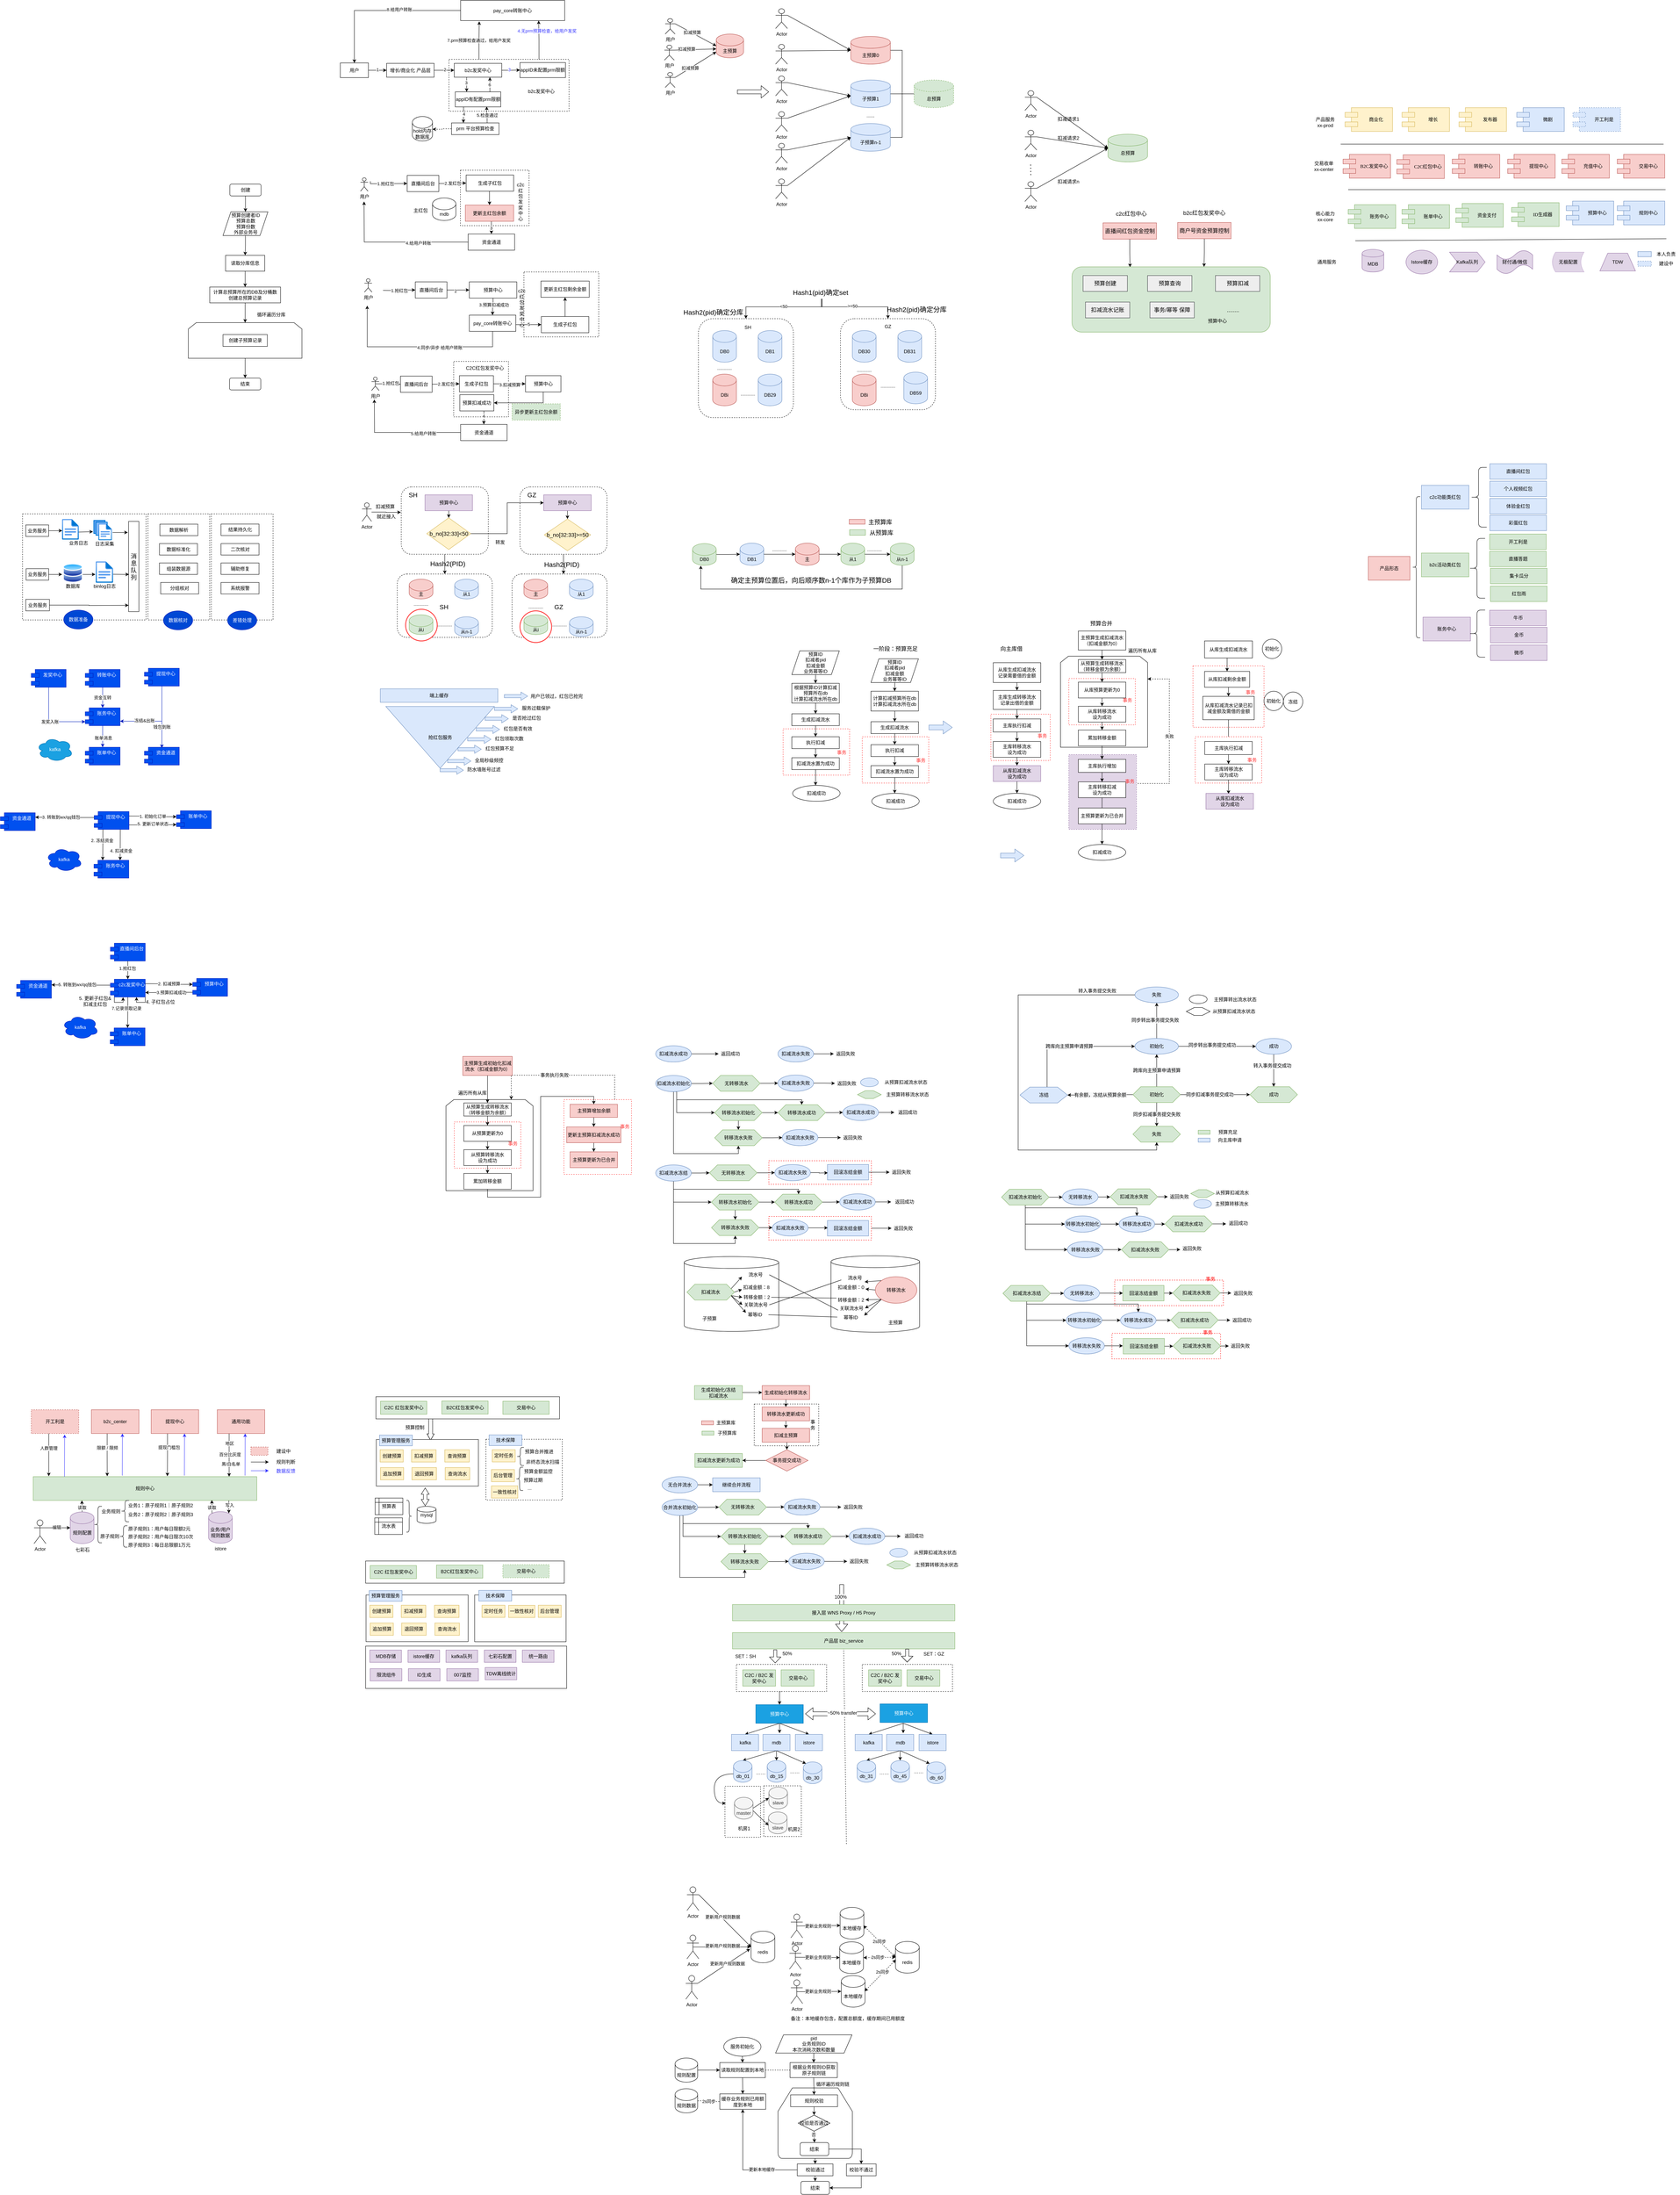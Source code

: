 <mxfile version="16.2.7" type="github" pages="2">
  <diagram id="T_NaOF4HCSvs0rHXY1GS" name="Page-1">
    <mxGraphModel dx="3408" dy="596" grid="0" gridSize="10" guides="1" tooltips="1" connect="1" arrows="0" fold="1" page="1" pageScale="1" pageWidth="827" pageHeight="1169" math="0" shadow="0">
      <root>
        <mxCell id="0" />
        <mxCell id="1" parent="0" />
        <mxCell id="QobFsMMnjnk9przR8up6-45" value="" style="rounded=0;whiteSpace=wrap;html=1;gradientColor=none;dashed=1;" vertex="1" parent="1">
          <mxGeometry x="-550" y="4529" width="95" height="128" as="geometry" />
        </mxCell>
        <mxCell id="QobFsMMnjnk9przR8up6-44" value="" style="rounded=0;whiteSpace=wrap;html=1;gradientColor=none;dashed=1;" vertex="1" parent="1">
          <mxGeometry x="-648" y="4530" width="90" height="129" as="geometry" />
        </mxCell>
        <mxCell id="QobFsMMnjnk9przR8up6-11" style="edgeStyle=orthogonalEdgeStyle;rounded=0;orthogonalLoop=1;jettySize=auto;html=1;exitX=0.5;exitY=1;exitDx=0;exitDy=0;entryX=0.5;entryY=0;entryDx=0;entryDy=0;" edge="1" parent="1" source="QobFsMMnjnk9przR8up6-7" target="lw3RVbSvmaLZlQFikR0A-318">
          <mxGeometry relative="1" as="geometry" />
        </mxCell>
        <mxCell id="QobFsMMnjnk9przR8up6-7" value="" style="rounded=0;whiteSpace=wrap;html=1;gradientColor=none;dashed=1;" vertex="1" parent="1">
          <mxGeometry x="-619" y="4222.25" width="228" height="68.5" as="geometry" />
        </mxCell>
        <mxCell id="ejKsRAqsJSKaKwiFzq6h-28" value="" style="rounded=0;whiteSpace=wrap;html=1;dashed=1;" parent="1" vertex="1">
          <mxGeometry x="-2106" y="1316" width="156" height="268" as="geometry" />
        </mxCell>
        <mxCell id="ejKsRAqsJSKaKwiFzq6h-25" value="" style="rounded=0;whiteSpace=wrap;html=1;dashed=1;" parent="1" vertex="1">
          <mxGeometry x="-2423" y="1316" width="312" height="268" as="geometry" />
        </mxCell>
        <mxCell id="Mf-LB7wB9GjJl_CjS-dq-249" value="" style="rounded=0;whiteSpace=wrap;html=1;dashed=1;strokeColor=#FF0000;" parent="1" vertex="1">
          <mxGeometry x="330" y="3386" width="274.5" height="64.5" as="geometry" />
        </mxCell>
        <mxCell id="Mf-LB7wB9GjJl_CjS-dq-247" value="" style="rounded=0;whiteSpace=wrap;html=1;dashed=1;strokeColor=#FF0000;" parent="1" vertex="1">
          <mxGeometry x="337" y="3251.5" width="274.5" height="64.5" as="geometry" />
        </mxCell>
        <mxCell id="Mf-LB7wB9GjJl_CjS-dq-170" style="edgeStyle=none;rounded=0;orthogonalLoop=1;jettySize=auto;html=1;exitX=0.5;exitY=1;exitDx=0;exitDy=0;exitPerimeter=0;fontColor=#000000;endArrow=classic;endFill=1;strokeColor=#000000;" parent="1" source="Mf-LB7wB9GjJl_CjS-dq-165" target="Mf-LB7wB9GjJl_CjS-dq-168" edge="1">
          <mxGeometry relative="1" as="geometry" />
        </mxCell>
        <mxCell id="Mf-LB7wB9GjJl_CjS-dq-165" value="" style="strokeWidth=1;html=1;shape=mxgraph.flowchart.loop_limit;whiteSpace=wrap;fontColor=#000000;align=center;" parent="1" vertex="1">
          <mxGeometry x="-514" y="5292" width="188" height="178" as="geometry" />
        </mxCell>
        <mxCell id="lw3RVbSvmaLZlQFikR0A-280" style="edgeStyle=orthogonalEdgeStyle;rounded=0;orthogonalLoop=1;jettySize=auto;html=1;exitX=0.75;exitY=0;exitDx=0;exitDy=0;entryX=0.75;entryY=0;entryDx=0;entryDy=0;endArrow=classic;endFill=1;fontSize=12;dashed=1;" parent="1" source="lw3RVbSvmaLZlQFikR0A-263" target="lw3RVbSvmaLZlQFikR0A-249" edge="1">
          <mxGeometry relative="1" as="geometry">
            <Array as="points">
              <mxPoint x="-927" y="2734" />
              <mxPoint x="-1188" y="2734" />
            </Array>
          </mxGeometry>
        </mxCell>
        <mxCell id="lw3RVbSvmaLZlQFikR0A-281" value="事务执行失败" style="edgeLabel;html=1;align=center;verticalAlign=middle;resizable=0;points=[];fontSize=12;" parent="lw3RVbSvmaLZlQFikR0A-280" connectable="0" vertex="1">
          <mxGeometry x="0.113" relative="1" as="geometry">
            <mxPoint as="offset" />
          </mxGeometry>
        </mxCell>
        <mxCell id="lw3RVbSvmaLZlQFikR0A-263" value="" style="rounded=0;whiteSpace=wrap;html=1;dashed=1;strokeColor=#FF3333;" parent="1" vertex="1">
          <mxGeometry x="-1055" y="2795.5" width="171" height="189" as="geometry" />
        </mxCell>
        <mxCell id="lw3RVbSvmaLZlQFikR0A-244" value="" style="rounded=0;whiteSpace=wrap;html=1;strokeColor=#000000;strokeWidth=1;dashed=1;" parent="1" vertex="1">
          <mxGeometry x="-574" y="3564.5" width="163" height="105.5" as="geometry" />
        </mxCell>
        <mxCell id="lw3RVbSvmaLZlQFikR0A-211" value="" style="shape=cylinder3;whiteSpace=wrap;html=1;boundedLbl=1;backgroundOutline=1;size=15;strokeColor=#000000;strokeWidth=1;" parent="1" vertex="1">
          <mxGeometry x="-380" y="3190" width="224" height="193" as="geometry" />
        </mxCell>
        <mxCell id="lw3RVbSvmaLZlQFikR0A-188" value="" style="shape=cylinder3;whiteSpace=wrap;html=1;boundedLbl=1;backgroundOutline=1;size=15;strokeColor=#000000;strokeWidth=1;" parent="1" vertex="1">
          <mxGeometry x="-751" y="3192" width="239" height="189" as="geometry" />
        </mxCell>
        <mxCell id="lw3RVbSvmaLZlQFikR0A-125" value="" style="rounded=1;whiteSpace=wrap;html=1;dashed=1;" parent="1" vertex="1">
          <mxGeometry x="-1186" y="1468" width="240" height="160" as="geometry" />
        </mxCell>
        <mxCell id="lw3RVbSvmaLZlQFikR0A-137" value="" style="ellipse;whiteSpace=wrap;html=1;aspect=fixed;strokeWidth=2;strokeColor=#FF3333;" parent="1" vertex="1">
          <mxGeometry x="-1166" y="1561" width="80" height="80" as="geometry" />
        </mxCell>
        <mxCell id="lw3RVbSvmaLZlQFikR0A-102" value="" style="rounded=1;whiteSpace=wrap;html=1;dashed=1;" parent="1" vertex="1">
          <mxGeometry x="-1476" y="1468" width="240" height="160" as="geometry" />
        </mxCell>
        <mxCell id="lw3RVbSvmaLZlQFikR0A-135" value="" style="ellipse;whiteSpace=wrap;html=1;aspect=fixed;strokeWidth=2;strokeColor=#FF3333;" parent="1" vertex="1">
          <mxGeometry x="-1455" y="1557" width="80" height="80" as="geometry" />
        </mxCell>
        <mxCell id="lw3RVbSvmaLZlQFikR0A-1" value="" style="rounded=0;whiteSpace=wrap;html=1;strokeColor=#000000;dashed=1;" parent="1" vertex="1">
          <mxGeometry x="-1156" y="705" width="189" height="164" as="geometry" />
        </mxCell>
        <mxCell id="0hItoibZD7xrab0cP2cv-375" value="" style="rounded=0;whiteSpace=wrap;html=1;strokeColor=#000000;dashed=1;" parent="1" vertex="1">
          <mxGeometry x="-1316.5" y="448" width="173.5" height="140" as="geometry" />
        </mxCell>
        <mxCell id="0hItoibZD7xrab0cP2cv-386" value="7.prm预算检查通过，给用户发奖" style="edgeStyle=orthogonalEdgeStyle;rounded=0;orthogonalLoop=1;jettySize=auto;html=1;exitX=0.25;exitY=0;exitDx=0;exitDy=0;entryX=0.179;entryY=1.039;entryDx=0;entryDy=0;entryPerimeter=0;" parent="1" source="0hItoibZD7xrab0cP2cv-370" target="0hItoibZD7xrab0cP2cv-383" edge="1">
          <mxGeometry relative="1" as="geometry" />
        </mxCell>
        <mxCell id="0hItoibZD7xrab0cP2cv-387" value="&lt;span style=&quot;color: rgb(51 , 51 , 255)&quot;&gt;4.无prm预算检查，给用户发奖&lt;/span&gt;" style="edgeStyle=orthogonalEdgeStyle;rounded=0;orthogonalLoop=1;jettySize=auto;html=1;exitX=0.75;exitY=0;exitDx=0;exitDy=0;entryX=0.75;entryY=1;entryDx=0;entryDy=0;" parent="1" source="0hItoibZD7xrab0cP2cv-370" target="0hItoibZD7xrab0cP2cv-383" edge="1">
          <mxGeometry x="0.473" y="-21" relative="1" as="geometry">
            <mxPoint as="offset" />
          </mxGeometry>
        </mxCell>
        <mxCell id="0hItoibZD7xrab0cP2cv-370" value="" style="rounded=0;whiteSpace=wrap;html=1;strokeColor=#000000;dashed=1;" parent="1" vertex="1">
          <mxGeometry x="-1345.5" y="168" width="303.5" height="131" as="geometry" />
        </mxCell>
        <mxCell id="0hItoibZD7xrab0cP2cv-298" style="edgeStyle=orthogonalEdgeStyle;rounded=0;orthogonalLoop=1;jettySize=auto;html=1;exitX=1;exitY=0.5;exitDx=0;exitDy=0;" parent="1" source="0hItoibZD7xrab0cP2cv-296" target="0hItoibZD7xrab0cP2cv-292" edge="1">
          <mxGeometry relative="1" as="geometry" />
        </mxCell>
        <mxCell id="0hItoibZD7xrab0cP2cv-296" value="" style="rounded=0;whiteSpace=wrap;html=1;dashed=1;strokeColor=#FF0000;" parent="1" vertex="1">
          <mxGeometry x="-537" y="3090.75" width="259" height="59.5" as="geometry" />
        </mxCell>
        <mxCell id="0hItoibZD7xrab0cP2cv-295" value="" style="rounded=0;whiteSpace=wrap;html=1;dashed=1;strokeColor=#FF0000;" parent="1" vertex="1">
          <mxGeometry x="-537" y="2950" width="259" height="59.5" as="geometry" />
        </mxCell>
        <mxCell id="0hItoibZD7xrab0cP2cv-147" value="" style="rounded=0;whiteSpace=wrap;html=1;dashed=1;strokeColor=#FF3333;" parent="1" vertex="1">
          <mxGeometry x="534.75" y="1700" width="179.5" height="155" as="geometry" />
        </mxCell>
        <mxCell id="0hItoibZD7xrab0cP2cv-1" value="总预算" style="shape=cylinder3;whiteSpace=wrap;html=1;boundedLbl=1;backgroundOutline=1;size=15;fillColor=#d5e8d4;strokeColor=#82b366;" parent="1" vertex="1">
          <mxGeometry x="320" y="357" width="100" height="70" as="geometry" />
        </mxCell>
        <mxCell id="0hItoibZD7xrab0cP2cv-2" style="edgeStyle=none;rounded=0;orthogonalLoop=1;jettySize=auto;html=1;exitX=1;exitY=0.333;exitDx=0;exitDy=0;exitPerimeter=0;entryX=0;entryY=0.5;entryDx=0;entryDy=0;entryPerimeter=0;" parent="1" source="0hItoibZD7xrab0cP2cv-3" target="0hItoibZD7xrab0cP2cv-1" edge="1">
          <mxGeometry relative="1" as="geometry" />
        </mxCell>
        <mxCell id="0hItoibZD7xrab0cP2cv-3" value="Actor" style="shape=umlActor;verticalLabelPosition=bottom;verticalAlign=top;html=1;outlineConnect=0;" parent="1" vertex="1">
          <mxGeometry x="110" y="247" width="30" height="50" as="geometry" />
        </mxCell>
        <mxCell id="0hItoibZD7xrab0cP2cv-4" style="edgeStyle=none;rounded=0;orthogonalLoop=1;jettySize=auto;html=1;exitX=1;exitY=0.333;exitDx=0;exitDy=0;exitPerimeter=0;entryX=0;entryY=0.5;entryDx=0;entryDy=0;entryPerimeter=0;" parent="1" source="0hItoibZD7xrab0cP2cv-5" target="0hItoibZD7xrab0cP2cv-1" edge="1">
          <mxGeometry relative="1" as="geometry" />
        </mxCell>
        <mxCell id="0hItoibZD7xrab0cP2cv-5" value="Actor" style="shape=umlActor;verticalLabelPosition=bottom;verticalAlign=top;html=1;outlineConnect=0;" parent="1" vertex="1">
          <mxGeometry x="110" y="347" width="30" height="50" as="geometry" />
        </mxCell>
        <mxCell id="0hItoibZD7xrab0cP2cv-6" style="edgeStyle=none;rounded=0;orthogonalLoop=1;jettySize=auto;html=1;exitX=1;exitY=0.333;exitDx=0;exitDy=0;exitPerimeter=0;entryX=0;entryY=0.5;entryDx=0;entryDy=0;entryPerimeter=0;" parent="1" source="0hItoibZD7xrab0cP2cv-7" target="0hItoibZD7xrab0cP2cv-1" edge="1">
          <mxGeometry relative="1" as="geometry" />
        </mxCell>
        <mxCell id="0hItoibZD7xrab0cP2cv-7" value="Actor" style="shape=umlActor;verticalLabelPosition=bottom;verticalAlign=top;html=1;outlineConnect=0;" parent="1" vertex="1">
          <mxGeometry x="110" y="477" width="30" height="50" as="geometry" />
        </mxCell>
        <mxCell id="0hItoibZD7xrab0cP2cv-8" value="扣减请求1" style="text;html=1;strokeColor=none;fillColor=none;align=center;verticalAlign=middle;whiteSpace=wrap;rounded=0;" parent="1" vertex="1">
          <mxGeometry x="190" y="308.5" width="60" height="20" as="geometry" />
        </mxCell>
        <mxCell id="0hItoibZD7xrab0cP2cv-9" value="扣减请求2" style="text;html=1;strokeColor=none;fillColor=none;align=center;verticalAlign=middle;whiteSpace=wrap;rounded=0;" parent="1" vertex="1">
          <mxGeometry x="190" y="357" width="60" height="20" as="geometry" />
        </mxCell>
        <mxCell id="0hItoibZD7xrab0cP2cv-10" value="扣减请求n" style="text;html=1;strokeColor=none;fillColor=none;align=center;verticalAlign=middle;whiteSpace=wrap;rounded=0;" parent="1" vertex="1">
          <mxGeometry x="190" y="467" width="60" height="20" as="geometry" />
        </mxCell>
        <mxCell id="0hItoibZD7xrab0cP2cv-11" value="" style="endArrow=none;dashed=1;html=1;dashPattern=1 3;strokeWidth=2;" parent="1" edge="1">
          <mxGeometry width="50" height="50" relative="1" as="geometry">
            <mxPoint x="125" y="460" as="sourcePoint" />
            <mxPoint x="124.5" y="430" as="targetPoint" />
          </mxGeometry>
        </mxCell>
        <mxCell id="0hItoibZD7xrab0cP2cv-12" value="" style="shape=flexArrow;endArrow=classic;html=1;" parent="1" edge="1">
          <mxGeometry width="50" height="50" relative="1" as="geometry">
            <mxPoint x="-617" y="250" as="sourcePoint" />
            <mxPoint x="-537" y="250" as="targetPoint" />
          </mxGeometry>
        </mxCell>
        <mxCell id="0hItoibZD7xrab0cP2cv-13" style="edgeStyle=orthogonalEdgeStyle;rounded=0;orthogonalLoop=1;jettySize=auto;html=1;exitX=1;exitY=0.5;exitDx=0;exitDy=0;exitPerimeter=0;entryX=0;entryY=0.5;entryDx=0;entryDy=0;entryPerimeter=0;endArrow=none;endFill=0;" parent="1" source="0hItoibZD7xrab0cP2cv-14" target="0hItoibZD7xrab0cP2cv-17" edge="1">
          <mxGeometry relative="1" as="geometry" />
        </mxCell>
        <mxCell id="0hItoibZD7xrab0cP2cv-14" value="主预算0" style="shape=cylinder3;whiteSpace=wrap;html=1;boundedLbl=1;backgroundOutline=1;size=15;fillColor=#f8cecc;strokeColor=#b85450;" parent="1" vertex="1">
          <mxGeometry x="-330" y="110" width="100" height="70" as="geometry" />
        </mxCell>
        <mxCell id="0hItoibZD7xrab0cP2cv-15" style="edgeStyle=orthogonalEdgeStyle;rounded=0;orthogonalLoop=1;jettySize=auto;html=1;exitX=1;exitY=0.5;exitDx=0;exitDy=0;exitPerimeter=0;entryX=0;entryY=0.5;entryDx=0;entryDy=0;entryPerimeter=0;endArrow=none;endFill=0;" parent="1" source="0hItoibZD7xrab0cP2cv-16" target="0hItoibZD7xrab0cP2cv-17" edge="1">
          <mxGeometry relative="1" as="geometry">
            <mxPoint x="-120" y="270" as="targetPoint" />
          </mxGeometry>
        </mxCell>
        <mxCell id="0hItoibZD7xrab0cP2cv-16" value="子预算1" style="shape=cylinder3;whiteSpace=wrap;html=1;boundedLbl=1;backgroundOutline=1;size=15;fillColor=#dae8fc;strokeColor=#6c8ebf;" parent="1" vertex="1">
          <mxGeometry x="-330" y="220" width="100" height="70" as="geometry" />
        </mxCell>
        <mxCell id="0hItoibZD7xrab0cP2cv-17" value="总预算" style="shape=cylinder3;whiteSpace=wrap;html=1;boundedLbl=1;backgroundOutline=1;size=15;dashed=1;fillColor=#d5e8d4;strokeColor=#82b366;" parent="1" vertex="1">
          <mxGeometry x="-170" y="220" width="100" height="70" as="geometry" />
        </mxCell>
        <mxCell id="0hItoibZD7xrab0cP2cv-18" style="edgeStyle=orthogonalEdgeStyle;rounded=0;orthogonalLoop=1;jettySize=auto;html=1;exitX=1;exitY=0.5;exitDx=0;exitDy=0;exitPerimeter=0;entryX=0;entryY=0.5;entryDx=0;entryDy=0;entryPerimeter=0;endArrow=none;endFill=0;" parent="1" source="0hItoibZD7xrab0cP2cv-19" target="0hItoibZD7xrab0cP2cv-17" edge="1">
          <mxGeometry relative="1" as="geometry" />
        </mxCell>
        <mxCell id="0hItoibZD7xrab0cP2cv-19" value="子预算n-1" style="shape=cylinder3;whiteSpace=wrap;html=1;boundedLbl=1;backgroundOutline=1;size=15;fillColor=#dae8fc;strokeColor=#6c8ebf;" parent="1" vertex="1">
          <mxGeometry x="-330" y="330" width="100" height="70" as="geometry" />
        </mxCell>
        <mxCell id="0hItoibZD7xrab0cP2cv-20" style="edgeStyle=none;rounded=0;orthogonalLoop=1;jettySize=auto;html=1;exitX=1;exitY=0.333;exitDx=0;exitDy=0;exitPerimeter=0;entryX=0;entryY=0.5;entryDx=0;entryDy=0;entryPerimeter=0;endArrow=classic;endFill=1;" parent="1" source="0hItoibZD7xrab0cP2cv-21" target="0hItoibZD7xrab0cP2cv-14" edge="1">
          <mxGeometry relative="1" as="geometry" />
        </mxCell>
        <mxCell id="0hItoibZD7xrab0cP2cv-21" value="Actor" style="shape=umlActor;verticalLabelPosition=bottom;verticalAlign=top;html=1;outlineConnect=0;" parent="1" vertex="1">
          <mxGeometry x="-520" y="40" width="30" height="50" as="geometry" />
        </mxCell>
        <mxCell id="0hItoibZD7xrab0cP2cv-22" style="edgeStyle=none;rounded=0;orthogonalLoop=1;jettySize=auto;html=1;exitX=1;exitY=0.333;exitDx=0;exitDy=0;exitPerimeter=0;entryX=0;entryY=0.5;entryDx=0;entryDy=0;entryPerimeter=0;endArrow=classic;endFill=1;" parent="1" source="0hItoibZD7xrab0cP2cv-23" target="0hItoibZD7xrab0cP2cv-14" edge="1">
          <mxGeometry relative="1" as="geometry" />
        </mxCell>
        <mxCell id="0hItoibZD7xrab0cP2cv-23" value="Actor" style="shape=umlActor;verticalLabelPosition=bottom;verticalAlign=top;html=1;outlineConnect=0;" parent="1" vertex="1">
          <mxGeometry x="-520" y="130" width="30" height="50" as="geometry" />
        </mxCell>
        <mxCell id="0hItoibZD7xrab0cP2cv-24" style="edgeStyle=none;rounded=0;orthogonalLoop=1;jettySize=auto;html=1;exitX=1;exitY=0.333;exitDx=0;exitDy=0;exitPerimeter=0;endArrow=classic;endFill=1;" parent="1" source="0hItoibZD7xrab0cP2cv-25" edge="1">
          <mxGeometry relative="1" as="geometry">
            <mxPoint x="-330" y="260" as="targetPoint" />
          </mxGeometry>
        </mxCell>
        <mxCell id="0hItoibZD7xrab0cP2cv-25" value="Actor" style="shape=umlActor;verticalLabelPosition=bottom;verticalAlign=top;html=1;outlineConnect=0;" parent="1" vertex="1">
          <mxGeometry x="-520" y="210" width="30" height="50" as="geometry" />
        </mxCell>
        <mxCell id="0hItoibZD7xrab0cP2cv-26" style="edgeStyle=none;rounded=0;orthogonalLoop=1;jettySize=auto;html=1;exitX=1;exitY=0.333;exitDx=0;exitDy=0;exitPerimeter=0;endArrow=classic;endFill=1;" parent="1" source="0hItoibZD7xrab0cP2cv-27" edge="1">
          <mxGeometry relative="1" as="geometry">
            <mxPoint x="-330" y="260" as="targetPoint" />
          </mxGeometry>
        </mxCell>
        <mxCell id="0hItoibZD7xrab0cP2cv-27" value="Actor" style="shape=umlActor;verticalLabelPosition=bottom;verticalAlign=top;html=1;outlineConnect=0;" parent="1" vertex="1">
          <mxGeometry x="-520" y="300" width="30" height="50" as="geometry" />
        </mxCell>
        <mxCell id="0hItoibZD7xrab0cP2cv-28" style="edgeStyle=none;rounded=0;orthogonalLoop=1;jettySize=auto;html=1;exitX=1;exitY=0.333;exitDx=0;exitDy=0;exitPerimeter=0;entryX=0;entryY=0.5;entryDx=0;entryDy=0;entryPerimeter=0;endArrow=classic;endFill=1;" parent="1" source="0hItoibZD7xrab0cP2cv-29" target="0hItoibZD7xrab0cP2cv-19" edge="1">
          <mxGeometry relative="1" as="geometry" />
        </mxCell>
        <mxCell id="0hItoibZD7xrab0cP2cv-29" value="Actor" style="shape=umlActor;verticalLabelPosition=bottom;verticalAlign=top;html=1;outlineConnect=0;" parent="1" vertex="1">
          <mxGeometry x="-520" y="380" width="30" height="50" as="geometry" />
        </mxCell>
        <mxCell id="0hItoibZD7xrab0cP2cv-30" style="edgeStyle=none;rounded=0;orthogonalLoop=1;jettySize=auto;html=1;exitX=1;exitY=0.333;exitDx=0;exitDy=0;exitPerimeter=0;entryX=0;entryY=0.5;entryDx=0;entryDy=0;entryPerimeter=0;endArrow=classic;endFill=1;" parent="1" source="0hItoibZD7xrab0cP2cv-31" target="0hItoibZD7xrab0cP2cv-19" edge="1">
          <mxGeometry relative="1" as="geometry" />
        </mxCell>
        <mxCell id="0hItoibZD7xrab0cP2cv-31" value="Actor" style="shape=umlActor;verticalLabelPosition=bottom;verticalAlign=top;html=1;outlineConnect=0;" parent="1" vertex="1">
          <mxGeometry x="-520" y="470" width="30" height="50" as="geometry" />
        </mxCell>
        <mxCell id="0hItoibZD7xrab0cP2cv-32" value="......" style="text;html=1;strokeColor=none;fillColor=none;align=center;verticalAlign=middle;whiteSpace=wrap;rounded=0;" parent="1" vertex="1">
          <mxGeometry x="-300" y="300" width="40" height="20" as="geometry" />
        </mxCell>
        <mxCell id="0hItoibZD7xrab0cP2cv-33" value="" style="edgeStyle=orthogonalEdgeStyle;rounded=0;orthogonalLoop=1;jettySize=auto;html=1;" parent="1" source="0hItoibZD7xrab0cP2cv-34" target="0hItoibZD7xrab0cP2cv-45" edge="1">
          <mxGeometry relative="1" as="geometry" />
        </mxCell>
        <mxCell id="0hItoibZD7xrab0cP2cv-34" value="" style="shape=loopLimit;whiteSpace=wrap;html=1;" parent="1" vertex="1">
          <mxGeometry x="-2004" y="833" width="287" height="90" as="geometry" />
        </mxCell>
        <mxCell id="0hItoibZD7xrab0cP2cv-35" value="" style="edgeStyle=orthogonalEdgeStyle;rounded=0;orthogonalLoop=1;jettySize=auto;html=1;" parent="1" source="0hItoibZD7xrab0cP2cv-36" target="0hItoibZD7xrab0cP2cv-38" edge="1">
          <mxGeometry relative="1" as="geometry" />
        </mxCell>
        <mxCell id="0hItoibZD7xrab0cP2cv-36" value="读取分库信息" style="rounded=0;whiteSpace=wrap;html=1;" parent="1" vertex="1">
          <mxGeometry x="-1910" y="663" width="99" height="40" as="geometry" />
        </mxCell>
        <mxCell id="0hItoibZD7xrab0cP2cv-37" value="" style="edgeStyle=orthogonalEdgeStyle;rounded=0;orthogonalLoop=1;jettySize=auto;html=1;entryX=0.5;entryY=0;entryDx=0;entryDy=0;" parent="1" source="0hItoibZD7xrab0cP2cv-38" edge="1">
          <mxGeometry relative="1" as="geometry">
            <mxPoint x="-1860.5" y="833.0" as="targetPoint" />
          </mxGeometry>
        </mxCell>
        <mxCell id="0hItoibZD7xrab0cP2cv-38" value="&lt;span&gt;计算总预算所在的DB及分桶数&lt;/span&gt;&lt;br&gt;&lt;span&gt;创建总预算记录&lt;/span&gt;" style="rounded=0;whiteSpace=wrap;html=1;" parent="1" vertex="1">
          <mxGeometry x="-1950" y="743" width="179" height="40" as="geometry" />
        </mxCell>
        <mxCell id="0hItoibZD7xrab0cP2cv-39" value="" style="edgeStyle=orthogonalEdgeStyle;rounded=0;orthogonalLoop=1;jettySize=auto;html=1;" parent="1" source="0hItoibZD7xrab0cP2cv-40" target="0hItoibZD7xrab0cP2cv-44" edge="1">
          <mxGeometry relative="1" as="geometry" />
        </mxCell>
        <mxCell id="0hItoibZD7xrab0cP2cv-40" value="创建" style="rounded=1;whiteSpace=wrap;html=1;" parent="1" vertex="1">
          <mxGeometry x="-1899.25" y="483" width="79" height="30" as="geometry" />
        </mxCell>
        <mxCell id="0hItoibZD7xrab0cP2cv-41" value="循环遍历分库" style="text;html=1;resizable=0;autosize=1;align=center;verticalAlign=middle;points=[];fillColor=none;strokeColor=none;rounded=0;" parent="1" vertex="1">
          <mxGeometry x="-1840.5" y="803" width="90" height="20" as="geometry" />
        </mxCell>
        <mxCell id="0hItoibZD7xrab0cP2cv-42" value="创建子预算记录" style="rounded=0;whiteSpace=wrap;html=1;" parent="1" vertex="1">
          <mxGeometry x="-1916.5" y="863" width="112" height="30" as="geometry" />
        </mxCell>
        <mxCell id="0hItoibZD7xrab0cP2cv-43" value="" style="edgeStyle=orthogonalEdgeStyle;rounded=0;orthogonalLoop=1;jettySize=auto;html=1;" parent="1" source="0hItoibZD7xrab0cP2cv-44" target="0hItoibZD7xrab0cP2cv-36" edge="1">
          <mxGeometry relative="1" as="geometry" />
        </mxCell>
        <mxCell id="0hItoibZD7xrab0cP2cv-44" value="预算创建者ID&lt;br&gt;预算总数&lt;br&gt;预算份数&lt;br&gt;外部业务号" style="shape=parallelogram;perimeter=parallelogramPerimeter;whiteSpace=wrap;html=1;fixedSize=1;" parent="1" vertex="1">
          <mxGeometry x="-1916.5" y="553" width="113.5" height="60" as="geometry" />
        </mxCell>
        <mxCell id="0hItoibZD7xrab0cP2cv-45" value="结束" style="rounded=1;whiteSpace=wrap;html=1;" parent="1" vertex="1">
          <mxGeometry x="-1900" y="973" width="79" height="30" as="geometry" />
        </mxCell>
        <mxCell id="0hItoibZD7xrab0cP2cv-46" value="" style="rounded=1;whiteSpace=wrap;html=1;dashed=1;" parent="1" vertex="1">
          <mxGeometry x="-715" y="823" width="240" height="250" as="geometry" />
        </mxCell>
        <mxCell id="0hItoibZD7xrab0cP2cv-47" value="DBi" style="shape=cylinder3;whiteSpace=wrap;html=1;boundedLbl=1;backgroundOutline=1;size=15;fillColor=#f8cecc;strokeColor=#b85450;" parent="1" vertex="1">
          <mxGeometry x="-679" y="963" width="60" height="80" as="geometry" />
        </mxCell>
        <mxCell id="0hItoibZD7xrab0cP2cv-48" value="DB1" style="shape=cylinder3;whiteSpace=wrap;html=1;boundedLbl=1;backgroundOutline=1;size=15;fillColor=#dae8fc;strokeColor=#6c8ebf;" parent="1" vertex="1">
          <mxGeometry x="-564" y="853" width="60" height="80" as="geometry" />
        </mxCell>
        <mxCell id="0hItoibZD7xrab0cP2cv-49" value="DB29" style="shape=cylinder3;whiteSpace=wrap;html=1;boundedLbl=1;backgroundOutline=1;size=15;fillColor=#dae8fc;strokeColor=#6c8ebf;" parent="1" vertex="1">
          <mxGeometry x="-564" y="963" width="60" height="80" as="geometry" />
        </mxCell>
        <mxCell id="0hItoibZD7xrab0cP2cv-50" value="..........." style="text;html=1;strokeColor=none;fillColor=none;align=center;verticalAlign=middle;whiteSpace=wrap;rounded=0;" parent="1" vertex="1">
          <mxGeometry x="-610" y="1003" width="40" height="20" as="geometry" />
        </mxCell>
        <mxCell id="0hItoibZD7xrab0cP2cv-51" style="edgeStyle=orthogonalEdgeStyle;rounded=0;orthogonalLoop=1;jettySize=auto;html=1;entryX=0.5;entryY=0;entryDx=0;entryDy=0;" parent="1" source="0hItoibZD7xrab0cP2cv-53" target="0hItoibZD7xrab0cP2cv-46" edge="1">
          <mxGeometry relative="1" as="geometry">
            <Array as="points">
              <mxPoint x="-404" y="793" />
              <mxPoint x="-595" y="793" />
            </Array>
          </mxGeometry>
        </mxCell>
        <mxCell id="0hItoibZD7xrab0cP2cv-469" value="&amp;lt;50" style="edgeLabel;html=1;align=center;verticalAlign=middle;resizable=0;points=[];" parent="0hItoibZD7xrab0cP2cv-51" vertex="1" connectable="0">
          <mxGeometry x="-0.032" y="-1" relative="1" as="geometry">
            <mxPoint as="offset" />
          </mxGeometry>
        </mxCell>
        <mxCell id="0hItoibZD7xrab0cP2cv-52" style="edgeStyle=orthogonalEdgeStyle;rounded=0;orthogonalLoop=1;jettySize=auto;html=1;entryX=0.5;entryY=0;entryDx=0;entryDy=0;exitX=0.5;exitY=1;exitDx=0;exitDy=0;" parent="1" source="0hItoibZD7xrab0cP2cv-53" target="0hItoibZD7xrab0cP2cv-58" edge="1">
          <mxGeometry relative="1" as="geometry">
            <Array as="points">
              <mxPoint x="-403" y="773" />
              <mxPoint x="-403" y="793" />
              <mxPoint x="-236" y="793" />
            </Array>
            <mxPoint x="-466" y="773" as="sourcePoint" />
          </mxGeometry>
        </mxCell>
        <mxCell id="0hItoibZD7xrab0cP2cv-470" value="&amp;gt;=50" style="edgeLabel;html=1;align=center;verticalAlign=middle;resizable=0;points=[];" parent="0hItoibZD7xrab0cP2cv-52" vertex="1" connectable="0">
          <mxGeometry x="-0.107" y="2" relative="1" as="geometry">
            <mxPoint as="offset" />
          </mxGeometry>
        </mxCell>
        <mxCell id="0hItoibZD7xrab0cP2cv-53" value="Hash1(pid)确定set&amp;nbsp;" style="text;html=1;strokeColor=none;fillColor=none;align=center;verticalAlign=middle;whiteSpace=wrap;rounded=0;fontSize=17;" parent="1" vertex="1">
          <mxGeometry x="-514" y="743" width="220" height="30" as="geometry" />
        </mxCell>
        <mxCell id="0hItoibZD7xrab0cP2cv-56" value="DB0" style="shape=cylinder3;whiteSpace=wrap;html=1;boundedLbl=1;backgroundOutline=1;size=15;fillColor=#dae8fc;strokeColor=#6c8ebf;" parent="1" vertex="1">
          <mxGeometry x="-679" y="853" width="60" height="80" as="geometry" />
        </mxCell>
        <mxCell id="0hItoibZD7xrab0cP2cv-57" value="SH" style="text;html=1;strokeColor=none;fillColor=none;align=center;verticalAlign=middle;whiteSpace=wrap;rounded=0;dashed=1;" parent="1" vertex="1">
          <mxGeometry x="-610" y="835" width="40" height="20" as="geometry" />
        </mxCell>
        <mxCell id="0hItoibZD7xrab0cP2cv-58" value="" style="rounded=1;whiteSpace=wrap;html=1;dashed=1;" parent="1" vertex="1">
          <mxGeometry x="-356" y="823" width="240" height="230" as="geometry" />
        </mxCell>
        <mxCell id="0hItoibZD7xrab0cP2cv-59" value="DBi" style="shape=cylinder3;whiteSpace=wrap;html=1;boundedLbl=1;backgroundOutline=1;size=15;fillColor=#f8cecc;strokeColor=#b85450;" parent="1" vertex="1">
          <mxGeometry x="-326" y="963" width="60" height="80" as="geometry" />
        </mxCell>
        <mxCell id="0hItoibZD7xrab0cP2cv-60" value="DB31" style="shape=cylinder3;whiteSpace=wrap;html=1;boundedLbl=1;backgroundOutline=1;size=15;fillColor=#dae8fc;strokeColor=#6c8ebf;" parent="1" vertex="1">
          <mxGeometry x="-211" y="853" width="60" height="80" as="geometry" />
        </mxCell>
        <mxCell id="0hItoibZD7xrab0cP2cv-61" value="DB59" style="shape=cylinder3;whiteSpace=wrap;html=1;boundedLbl=1;backgroundOutline=1;size=15;fillColor=#dae8fc;strokeColor=#6c8ebf;" parent="1" vertex="1">
          <mxGeometry x="-196" y="958" width="60" height="80" as="geometry" />
        </mxCell>
        <mxCell id="0hItoibZD7xrab0cP2cv-62" value="..........." style="text;html=1;strokeColor=none;fillColor=none;align=center;verticalAlign=middle;whiteSpace=wrap;rounded=0;" parent="1" vertex="1">
          <mxGeometry x="-256" y="983" width="40" height="20" as="geometry" />
        </mxCell>
        <mxCell id="0hItoibZD7xrab0cP2cv-63" value="DB30" style="shape=cylinder3;whiteSpace=wrap;html=1;boundedLbl=1;backgroundOutline=1;size=15;fillColor=#dae8fc;strokeColor=#6c8ebf;" parent="1" vertex="1">
          <mxGeometry x="-326" y="853" width="60" height="80" as="geometry" />
        </mxCell>
        <mxCell id="0hItoibZD7xrab0cP2cv-64" value="GZ" style="text;html=1;strokeColor=none;fillColor=none;align=center;verticalAlign=middle;whiteSpace=wrap;rounded=0;dashed=1;" parent="1" vertex="1">
          <mxGeometry x="-256" y="833" width="40" height="20" as="geometry" />
        </mxCell>
        <mxCell id="0hItoibZD7xrab0cP2cv-65" value="..........." style="text;html=1;strokeColor=none;fillColor=none;align=center;verticalAlign=middle;whiteSpace=wrap;rounded=0;" parent="1" vertex="1">
          <mxGeometry x="-669" y="938" width="40" height="20" as="geometry" />
        </mxCell>
        <mxCell id="0hItoibZD7xrab0cP2cv-66" value="..........." style="text;html=1;strokeColor=none;fillColor=none;align=center;verticalAlign=middle;whiteSpace=wrap;rounded=0;" parent="1" vertex="1">
          <mxGeometry x="-316" y="943" width="40" height="20" as="geometry" />
        </mxCell>
        <mxCell id="0hItoibZD7xrab0cP2cv-67" style="edgeStyle=orthogonalEdgeStyle;rounded=0;orthogonalLoop=1;jettySize=auto;html=1;exitX=1;exitY=0.5;exitDx=0;exitDy=0;exitPerimeter=0;entryX=0;entryY=0.5;entryDx=0;entryDy=0;entryPerimeter=0;" parent="1" source="0hItoibZD7xrab0cP2cv-68" target="0hItoibZD7xrab0cP2cv-75" edge="1">
          <mxGeometry relative="1" as="geometry" />
        </mxCell>
        <mxCell id="0hItoibZD7xrab0cP2cv-68" value="主" style="shape=cylinder3;whiteSpace=wrap;html=1;boundedLbl=1;backgroundOutline=1;size=15;fillColor=#f8cecc;strokeColor=#b85450;" parent="1" vertex="1">
          <mxGeometry x="-470" y="1390" width="60" height="56" as="geometry" />
        </mxCell>
        <mxCell id="0hItoibZD7xrab0cP2cv-69" style="edgeStyle=orthogonalEdgeStyle;rounded=0;orthogonalLoop=1;jettySize=auto;html=1;exitX=1;exitY=0.5;exitDx=0;exitDy=0;exitPerimeter=0;entryX=0;entryY=0.5;entryDx=0;entryDy=0;entryPerimeter=0;" parent="1" source="0hItoibZD7xrab0cP2cv-70" target="0hItoibZD7xrab0cP2cv-72" edge="1">
          <mxGeometry relative="1" as="geometry" />
        </mxCell>
        <mxCell id="0hItoibZD7xrab0cP2cv-70" value="DB0" style="shape=cylinder3;whiteSpace=wrap;html=1;boundedLbl=1;backgroundOutline=1;size=15;fillColor=#d5e8d4;strokeColor=#82b366;" parent="1" vertex="1">
          <mxGeometry x="-730" y="1391" width="60" height="55" as="geometry" />
        </mxCell>
        <mxCell id="0hItoibZD7xrab0cP2cv-71" style="edgeStyle=orthogonalEdgeStyle;rounded=0;orthogonalLoop=1;jettySize=auto;html=1;entryX=0;entryY=0.5;entryDx=0;entryDy=0;entryPerimeter=0;" parent="1" source="0hItoibZD7xrab0cP2cv-72" target="0hItoibZD7xrab0cP2cv-68" edge="1">
          <mxGeometry relative="1" as="geometry" />
        </mxCell>
        <mxCell id="0hItoibZD7xrab0cP2cv-72" value="DB1" style="shape=cylinder3;whiteSpace=wrap;html=1;boundedLbl=1;backgroundOutline=1;size=15;fillColor=#dae8fc;strokeColor=#6c8ebf;" parent="1" vertex="1">
          <mxGeometry x="-610" y="1390" width="60" height="56" as="geometry" />
        </mxCell>
        <mxCell id="0hItoibZD7xrab0cP2cv-73" value="..........." style="text;html=1;strokeColor=none;fillColor=none;align=center;verticalAlign=middle;whiteSpace=wrap;rounded=0;" parent="1" vertex="1">
          <mxGeometry x="-530" y="1396" width="40" height="20" as="geometry" />
        </mxCell>
        <mxCell id="0hItoibZD7xrab0cP2cv-74" style="edgeStyle=orthogonalEdgeStyle;rounded=0;orthogonalLoop=1;jettySize=auto;html=1;exitX=1;exitY=0.5;exitDx=0;exitDy=0;exitPerimeter=0;entryX=0;entryY=0.5;entryDx=0;entryDy=0;entryPerimeter=0;" parent="1" source="0hItoibZD7xrab0cP2cv-75" target="0hItoibZD7xrab0cP2cv-77" edge="1">
          <mxGeometry relative="1" as="geometry" />
        </mxCell>
        <mxCell id="0hItoibZD7xrab0cP2cv-75" value="从1" style="shape=cylinder3;whiteSpace=wrap;html=1;boundedLbl=1;backgroundOutline=1;size=15;fillColor=#d5e8d4;strokeColor=#82b366;" parent="1" vertex="1">
          <mxGeometry x="-355" y="1390" width="60" height="56" as="geometry" />
        </mxCell>
        <mxCell id="0hItoibZD7xrab0cP2cv-76" style="edgeStyle=orthogonalEdgeStyle;rounded=0;orthogonalLoop=1;jettySize=auto;html=1;entryX=0.35;entryY=1.013;entryDx=0;entryDy=0;entryPerimeter=0;" parent="1" source="0hItoibZD7xrab0cP2cv-77" target="0hItoibZD7xrab0cP2cv-70" edge="1">
          <mxGeometry relative="1" as="geometry">
            <Array as="points">
              <mxPoint x="-200" y="1506" />
              <mxPoint x="-709" y="1506" />
            </Array>
          </mxGeometry>
        </mxCell>
        <mxCell id="0hItoibZD7xrab0cP2cv-77" value="从n-1" style="shape=cylinder3;whiteSpace=wrap;html=1;boundedLbl=1;backgroundOutline=1;size=15;fillColor=#d5e8d4;strokeColor=#82b366;" parent="1" vertex="1">
          <mxGeometry x="-230" y="1390" width="60" height="56" as="geometry" />
        </mxCell>
        <mxCell id="0hItoibZD7xrab0cP2cv-78" value="..........." style="text;html=1;strokeColor=none;fillColor=none;align=center;verticalAlign=middle;whiteSpace=wrap;rounded=0;" parent="1" vertex="1">
          <mxGeometry x="-290" y="1396" width="40" height="20" as="geometry" />
        </mxCell>
        <mxCell id="0hItoibZD7xrab0cP2cv-79" value="确定主预算位置后，向后顺序数n-1个库作为子预算DB" style="text;html=1;strokeColor=none;fillColor=none;align=center;verticalAlign=middle;whiteSpace=wrap;rounded=0;fontSize=17;" parent="1" vertex="1">
          <mxGeometry x="-640" y="1470" width="420" height="30" as="geometry" />
        </mxCell>
        <mxCell id="0hItoibZD7xrab0cP2cv-80" value="Hash2(pid)确定分库&amp;nbsp;" style="text;html=1;strokeColor=none;fillColor=none;align=center;verticalAlign=middle;whiteSpace=wrap;rounded=0;fontSize=17;" parent="1" vertex="1">
          <mxGeometry x="-785" y="793" width="220" height="30" as="geometry" />
        </mxCell>
        <mxCell id="0hItoibZD7xrab0cP2cv-81" value="Hash2(pid)确定分库&amp;nbsp;" style="text;html=1;strokeColor=none;fillColor=none;align=center;verticalAlign=middle;whiteSpace=wrap;rounded=0;fontSize=17;" parent="1" vertex="1">
          <mxGeometry x="-271" y="786" width="220" height="30" as="geometry" />
        </mxCell>
        <mxCell id="0hItoibZD7xrab0cP2cv-82" value="" style="rounded=0;whiteSpace=wrap;html=1;fillColor=#f8cecc;strokeColor=#b85450;" parent="1" vertex="1">
          <mxGeometry x="-334" y="1330" width="40" height="12" as="geometry" />
        </mxCell>
        <mxCell id="0hItoibZD7xrab0cP2cv-83" value="" style="rounded=0;whiteSpace=wrap;html=1;fillColor=#d5e8d4;strokeColor=#82b366;" parent="1" vertex="1">
          <mxGeometry x="-333" y="1356" width="40" height="14" as="geometry" />
        </mxCell>
        <mxCell id="0hItoibZD7xrab0cP2cv-84" value="主预算库" style="text;html=1;strokeColor=none;fillColor=none;align=center;verticalAlign=middle;whiteSpace=wrap;rounded=0;fontSize=15;" parent="1" vertex="1">
          <mxGeometry x="-292" y="1326" width="73" height="20" as="geometry" />
        </mxCell>
        <mxCell id="0hItoibZD7xrab0cP2cv-85" value="从预算库" style="text;html=1;strokeColor=none;fillColor=none;align=center;verticalAlign=middle;whiteSpace=wrap;rounded=0;fontSize=15;" parent="1" vertex="1">
          <mxGeometry x="-289" y="1353" width="73" height="20" as="geometry" />
        </mxCell>
        <mxCell id="0hItoibZD7xrab0cP2cv-89" value="" style="shape=loopLimit;whiteSpace=wrap;html=1;" parent="1" vertex="1">
          <mxGeometry x="200" y="1675.5" width="220" height="230" as="geometry" />
        </mxCell>
        <mxCell id="0hItoibZD7xrab0cP2cv-90" value="" style="rounded=0;whiteSpace=wrap;html=1;dashed=1;strokeColor=#FF3333;" parent="1" vertex="1">
          <mxGeometry x="24" y="1822" width="150" height="117" as="geometry" />
        </mxCell>
        <mxCell id="0hItoibZD7xrab0cP2cv-91" value="" style="rounded=0;whiteSpace=wrap;html=1;dashed=1;strokeColor=#FF3333;" parent="1" vertex="1">
          <mxGeometry x="-301" y="1879" width="168" height="117" as="geometry" />
        </mxCell>
        <mxCell id="0hItoibZD7xrab0cP2cv-92" value="" style="edgeStyle=orthogonalEdgeStyle;rounded=0;orthogonalLoop=1;jettySize=auto;html=1;" parent="1" source="0hItoibZD7xrab0cP2cv-93" target="0hItoibZD7xrab0cP2cv-95" edge="1">
          <mxGeometry relative="1" as="geometry" />
        </mxCell>
        <mxCell id="0hItoibZD7xrab0cP2cv-93" value="预算ID&lt;br&gt;扣减者pid&lt;br&gt;扣减金额&lt;br&gt;业务幂等ID" style="shape=parallelogram;perimeter=parallelogramPerimeter;whiteSpace=wrap;html=1;fixedSize=1;" parent="1" vertex="1">
          <mxGeometry x="-279" y="1682" width="120" height="60" as="geometry" />
        </mxCell>
        <mxCell id="0hItoibZD7xrab0cP2cv-94" value="" style="edgeStyle=orthogonalEdgeStyle;rounded=0;orthogonalLoop=1;jettySize=auto;html=1;" parent="1" source="0hItoibZD7xrab0cP2cv-95" target="0hItoibZD7xrab0cP2cv-97" edge="1">
          <mxGeometry relative="1" as="geometry" />
        </mxCell>
        <mxCell id="0hItoibZD7xrab0cP2cv-95" value="计算扣减预算所在db&lt;br&gt;计算扣减流水所在db" style="whiteSpace=wrap;html=1;" parent="1" vertex="1">
          <mxGeometry x="-279" y="1764" width="120" height="50" as="geometry" />
        </mxCell>
        <mxCell id="0hItoibZD7xrab0cP2cv-96" value="" style="edgeStyle=orthogonalEdgeStyle;rounded=0;orthogonalLoop=1;jettySize=auto;html=1;" parent="1" source="0hItoibZD7xrab0cP2cv-97" target="0hItoibZD7xrab0cP2cv-99" edge="1">
          <mxGeometry relative="1" as="geometry" />
        </mxCell>
        <mxCell id="0hItoibZD7xrab0cP2cv-97" value="生成扣减流水" style="whiteSpace=wrap;html=1;" parent="1" vertex="1">
          <mxGeometry x="-279" y="1841" width="120" height="30" as="geometry" />
        </mxCell>
        <mxCell id="0hItoibZD7xrab0cP2cv-98" value="" style="edgeStyle=orthogonalEdgeStyle;rounded=0;orthogonalLoop=1;jettySize=auto;html=1;" parent="1" source="0hItoibZD7xrab0cP2cv-99" target="0hItoibZD7xrab0cP2cv-101" edge="1">
          <mxGeometry relative="1" as="geometry" />
        </mxCell>
        <mxCell id="0hItoibZD7xrab0cP2cv-99" value="执行扣减" style="whiteSpace=wrap;html=1;" parent="1" vertex="1">
          <mxGeometry x="-279" y="1899" width="120" height="30" as="geometry" />
        </mxCell>
        <mxCell id="0hItoibZD7xrab0cP2cv-100" style="edgeStyle=orthogonalEdgeStyle;rounded=0;orthogonalLoop=1;jettySize=auto;html=1;entryX=0.5;entryY=0;entryDx=0;entryDy=0;" parent="1" source="0hItoibZD7xrab0cP2cv-101" edge="1">
          <mxGeometry relative="1" as="geometry">
            <mxPoint x="-219" y="2022" as="targetPoint" />
          </mxGeometry>
        </mxCell>
        <mxCell id="0hItoibZD7xrab0cP2cv-101" value="扣减流水置为成功" style="whiteSpace=wrap;html=1;" parent="1" vertex="1">
          <mxGeometry x="-279" y="1952" width="120" height="30" as="geometry" />
        </mxCell>
        <mxCell id="0hItoibZD7xrab0cP2cv-102" value="扣减成功" style="ellipse;whiteSpace=wrap;html=1;rounded=0;" parent="1" vertex="1">
          <mxGeometry x="-277" y="2022" width="120" height="40" as="geometry" />
        </mxCell>
        <mxCell id="0hItoibZD7xrab0cP2cv-103" value="&lt;font color=&quot;#ff3333&quot;&gt;事务&lt;/font&gt;" style="text;html=1;strokeColor=none;fillColor=none;align=center;verticalAlign=middle;whiteSpace=wrap;rounded=0;" parent="1" vertex="1">
          <mxGeometry x="-173" y="1929" width="40" height="20" as="geometry" />
        </mxCell>
        <mxCell id="0hItoibZD7xrab0cP2cv-104" value="&lt;font style=&quot;font-size: 14px&quot;&gt;一阶段：预算充足&lt;/font&gt;" style="text;html=1;strokeColor=none;fillColor=none;align=center;verticalAlign=middle;whiteSpace=wrap;rounded=0;" parent="1" vertex="1">
          <mxGeometry x="-277" y="1652" width="120" height="10" as="geometry" />
        </mxCell>
        <mxCell id="0hItoibZD7xrab0cP2cv-105" value="" style="shape=flexArrow;endArrow=classic;html=1;width=12;endSize=7.33;fillColor=#dae8fc;strokeColor=#6c8ebf;" parent="1" edge="1">
          <mxGeometry width="50" height="50" relative="1" as="geometry">
            <mxPoint x="-133" y="1855.5" as="sourcePoint" />
            <mxPoint x="-73" y="1855.5" as="targetPoint" />
          </mxGeometry>
        </mxCell>
        <mxCell id="0hItoibZD7xrab0cP2cv-106" value="" style="edgeStyle=orthogonalEdgeStyle;rounded=0;orthogonalLoop=1;jettySize=auto;html=1;" parent="1" source="0hItoibZD7xrab0cP2cv-107" target="0hItoibZD7xrab0cP2cv-109" edge="1">
          <mxGeometry relative="1" as="geometry" />
        </mxCell>
        <mxCell id="0hItoibZD7xrab0cP2cv-107" value="从库生成扣减流水&lt;br&gt;记录需要借的金额" style="rounded=0;whiteSpace=wrap;html=1;" parent="1" vertex="1">
          <mxGeometry x="30" y="1692" width="120" height="50" as="geometry" />
        </mxCell>
        <mxCell id="0hItoibZD7xrab0cP2cv-108" value="" style="edgeStyle=orthogonalEdgeStyle;rounded=0;orthogonalLoop=1;jettySize=auto;html=1;" parent="1" source="0hItoibZD7xrab0cP2cv-109" target="0hItoibZD7xrab0cP2cv-111" edge="1">
          <mxGeometry relative="1" as="geometry" />
        </mxCell>
        <mxCell id="0hItoibZD7xrab0cP2cv-109" value="主库生成转移流水&lt;br&gt;记录出借的金额" style="rounded=0;whiteSpace=wrap;html=1;" parent="1" vertex="1">
          <mxGeometry x="30" y="1762" width="120" height="48" as="geometry" />
        </mxCell>
        <mxCell id="0hItoibZD7xrab0cP2cv-110" value="" style="edgeStyle=orthogonalEdgeStyle;rounded=0;orthogonalLoop=1;jettySize=auto;html=1;" parent="1" source="0hItoibZD7xrab0cP2cv-111" target="0hItoibZD7xrab0cP2cv-113" edge="1">
          <mxGeometry relative="1" as="geometry" />
        </mxCell>
        <mxCell id="0hItoibZD7xrab0cP2cv-111" value="主库执行扣减" style="whiteSpace=wrap;html=1;rounded=0;" parent="1" vertex="1">
          <mxGeometry x="30" y="1834" width="120" height="33" as="geometry" />
        </mxCell>
        <mxCell id="0hItoibZD7xrab0cP2cv-112" value="" style="edgeStyle=orthogonalEdgeStyle;rounded=0;orthogonalLoop=1;jettySize=auto;html=1;" parent="1" source="0hItoibZD7xrab0cP2cv-113" target="0hItoibZD7xrab0cP2cv-114" edge="1">
          <mxGeometry relative="1" as="geometry" />
        </mxCell>
        <mxCell id="0hItoibZD7xrab0cP2cv-113" value="主库转移流水&lt;br&gt;设为成功" style="whiteSpace=wrap;html=1;rounded=0;" parent="1" vertex="1">
          <mxGeometry x="30" y="1891" width="120" height="40" as="geometry" />
        </mxCell>
        <mxCell id="0hItoibZD7xrab0cP2cv-114" value="从库扣减流水&lt;br&gt;设为成功" style="whiteSpace=wrap;html=1;rounded=0;fillColor=#e1d5e7;strokeColor=#9673a6;" parent="1" vertex="1">
          <mxGeometry x="30" y="1952" width="120" height="40" as="geometry" />
        </mxCell>
        <mxCell id="0hItoibZD7xrab0cP2cv-115" value="扣减成功" style="ellipse;whiteSpace=wrap;html=1;rounded=0;" parent="1" vertex="1">
          <mxGeometry x="30" y="2022" width="120" height="40" as="geometry" />
        </mxCell>
        <mxCell id="0hItoibZD7xrab0cP2cv-116" value="" style="edgeStyle=orthogonalEdgeStyle;rounded=0;orthogonalLoop=1;jettySize=auto;html=1;" parent="1" source="0hItoibZD7xrab0cP2cv-114" target="0hItoibZD7xrab0cP2cv-115" edge="1">
          <mxGeometry relative="1" as="geometry">
            <mxPoint x="90" y="2042" as="sourcePoint" />
            <mxPoint x="90" y="2102" as="targetPoint" />
          </mxGeometry>
        </mxCell>
        <mxCell id="0hItoibZD7xrab0cP2cv-117" value="&lt;font style=&quot;font-size: 14px&quot;&gt;向主库借&lt;/font&gt;" style="text;html=1;strokeColor=none;fillColor=none;align=center;verticalAlign=middle;whiteSpace=wrap;rounded=0;" parent="1" vertex="1">
          <mxGeometry x="16" y="1652" width="120" height="10" as="geometry" />
        </mxCell>
        <mxCell id="0hItoibZD7xrab0cP2cv-118" value="" style="shape=flexArrow;endArrow=classic;html=1;width=12;endSize=7.33;fillColor=#dae8fc;strokeColor=#6c8ebf;" parent="1" edge="1">
          <mxGeometry width="50" height="50" relative="1" as="geometry">
            <mxPoint x="48" y="2179" as="sourcePoint" />
            <mxPoint x="108" y="2179" as="targetPoint" />
          </mxGeometry>
        </mxCell>
        <mxCell id="0hItoibZD7xrab0cP2cv-119" value="&lt;font color=&quot;#ff3333&quot;&gt;事务&lt;/font&gt;" style="text;html=1;strokeColor=none;fillColor=none;align=center;verticalAlign=middle;whiteSpace=wrap;rounded=0;" parent="1" vertex="1">
          <mxGeometry x="134" y="1867" width="40" height="20" as="geometry" />
        </mxCell>
        <mxCell id="0hItoibZD7xrab0cP2cv-120" value="" style="rounded=0;whiteSpace=wrap;html=1;dashed=1;strokeColor=#FF3333;" parent="1" vertex="1">
          <mxGeometry x="221" y="1732" width="168" height="117" as="geometry" />
        </mxCell>
        <mxCell id="0hItoibZD7xrab0cP2cv-121" value="" style="edgeStyle=orthogonalEdgeStyle;rounded=0;orthogonalLoop=1;jettySize=auto;html=1;" parent="1" source="0hItoibZD7xrab0cP2cv-122" target="0hItoibZD7xrab0cP2cv-124" edge="1">
          <mxGeometry relative="1" as="geometry" />
        </mxCell>
        <mxCell id="0hItoibZD7xrab0cP2cv-122" value="主预算生成扣减流水（扣减金额为0）" style="rounded=0;whiteSpace=wrap;html=1;" parent="1" vertex="1">
          <mxGeometry x="245" y="1612" width="120" height="48" as="geometry" />
        </mxCell>
        <mxCell id="0hItoibZD7xrab0cP2cv-123" value="" style="edgeStyle=orthogonalEdgeStyle;rounded=0;orthogonalLoop=1;jettySize=auto;html=1;" parent="1" source="0hItoibZD7xrab0cP2cv-124" target="0hItoibZD7xrab0cP2cv-126" edge="1">
          <mxGeometry relative="1" as="geometry" />
        </mxCell>
        <mxCell id="0hItoibZD7xrab0cP2cv-124" value="从预算生成转移流水（转移金额为余额）" style="whiteSpace=wrap;html=1;rounded=0;" parent="1" vertex="1">
          <mxGeometry x="245" y="1684" width="120" height="33" as="geometry" />
        </mxCell>
        <mxCell id="0hItoibZD7xrab0cP2cv-125" value="" style="edgeStyle=orthogonalEdgeStyle;rounded=0;orthogonalLoop=1;jettySize=auto;html=1;" parent="1" source="0hItoibZD7xrab0cP2cv-126" target="0hItoibZD7xrab0cP2cv-128" edge="1">
          <mxGeometry relative="1" as="geometry" />
        </mxCell>
        <mxCell id="0hItoibZD7xrab0cP2cv-126" value="从库预算更新为0" style="whiteSpace=wrap;html=1;rounded=0;" parent="1" vertex="1">
          <mxGeometry x="245" y="1741" width="120" height="40" as="geometry" />
        </mxCell>
        <mxCell id="0hItoibZD7xrab0cP2cv-127" style="edgeStyle=orthogonalEdgeStyle;rounded=0;orthogonalLoop=1;jettySize=auto;html=1;exitX=0.5;exitY=1;exitDx=0;exitDy=0;" parent="1" source="0hItoibZD7xrab0cP2cv-128" target="0hItoibZD7xrab0cP2cv-132" edge="1">
          <mxGeometry relative="1" as="geometry" />
        </mxCell>
        <mxCell id="0hItoibZD7xrab0cP2cv-128" value="从库转移流水&lt;br&gt;设为成功" style="whiteSpace=wrap;html=1;rounded=0;" parent="1" vertex="1">
          <mxGeometry x="245" y="1802" width="120" height="40" as="geometry" />
        </mxCell>
        <mxCell id="0hItoibZD7xrab0cP2cv-129" value="扣减成功" style="ellipse;whiteSpace=wrap;html=1;rounded=0;" parent="1" vertex="1">
          <mxGeometry x="245" y="2151" width="120" height="40" as="geometry" />
        </mxCell>
        <mxCell id="0hItoibZD7xrab0cP2cv-130" value="&lt;font color=&quot;#ff3333&quot;&gt;事务&lt;/font&gt;" style="text;html=1;strokeColor=none;fillColor=none;align=center;verticalAlign=middle;whiteSpace=wrap;rounded=0;" parent="1" vertex="1">
          <mxGeometry x="349" y="1777" width="40" height="20" as="geometry" />
        </mxCell>
        <mxCell id="0hItoibZD7xrab0cP2cv-131" value="&lt;font style=&quot;font-size: 14px&quot;&gt;预算合并&lt;/font&gt;" style="text;html=1;strokeColor=none;fillColor=none;align=center;verticalAlign=middle;whiteSpace=wrap;rounded=0;" parent="1" vertex="1">
          <mxGeometry x="243" y="1588" width="120" height="10" as="geometry" />
        </mxCell>
        <mxCell id="0hItoibZD7xrab0cP2cv-132" value="累加转移金额" style="whiteSpace=wrap;html=1;rounded=0;" parent="1" vertex="1">
          <mxGeometry x="245" y="1862" width="120" height="40" as="geometry" />
        </mxCell>
        <mxCell id="0hItoibZD7xrab0cP2cv-133" value="" style="rounded=0;whiteSpace=wrap;html=1;dashed=1;strokeColor=#9673a6;fillColor=#e1d5e7;" parent="1" vertex="1">
          <mxGeometry x="221" y="1924" width="171" height="189" as="geometry" />
        </mxCell>
        <mxCell id="0hItoibZD7xrab0cP2cv-134" value="" style="edgeStyle=orthogonalEdgeStyle;rounded=0;orthogonalLoop=1;jettySize=auto;html=1;exitX=0.5;exitY=1;exitDx=0;exitDy=0;" parent="1" source="0hItoibZD7xrab0cP2cv-132" target="0hItoibZD7xrab0cP2cv-136" edge="1">
          <mxGeometry relative="1" as="geometry">
            <mxPoint x="305" y="1912" as="sourcePoint" />
          </mxGeometry>
        </mxCell>
        <mxCell id="0hItoibZD7xrab0cP2cv-135" value="" style="edgeStyle=orthogonalEdgeStyle;rounded=0;orthogonalLoop=1;jettySize=auto;html=1;" parent="1" source="0hItoibZD7xrab0cP2cv-136" target="0hItoibZD7xrab0cP2cv-138" edge="1">
          <mxGeometry relative="1" as="geometry" />
        </mxCell>
        <mxCell id="0hItoibZD7xrab0cP2cv-136" value="主库执行增加" style="whiteSpace=wrap;html=1;rounded=0;" parent="1" vertex="1">
          <mxGeometry x="245" y="1936" width="120" height="33" as="geometry" />
        </mxCell>
        <mxCell id="0hItoibZD7xrab0cP2cv-137" style="edgeStyle=orthogonalEdgeStyle;rounded=0;orthogonalLoop=1;jettySize=auto;html=1;entryX=0.5;entryY=0;entryDx=0;entryDy=0;startArrow=none;" parent="1" source="0hItoibZD7xrab0cP2cv-163" target="0hItoibZD7xrab0cP2cv-129" edge="1">
          <mxGeometry relative="1" as="geometry" />
        </mxCell>
        <mxCell id="0hItoibZD7xrab0cP2cv-138" value="主库转移扣减&lt;br&gt;设为成功" style="whiteSpace=wrap;html=1;rounded=0;" parent="1" vertex="1">
          <mxGeometry x="245" y="1993" width="120" height="40" as="geometry" />
        </mxCell>
        <mxCell id="0hItoibZD7xrab0cP2cv-165" value="失败" style="edgeStyle=orthogonalEdgeStyle;rounded=0;orthogonalLoop=1;jettySize=auto;html=1;exitX=1;exitY=0.75;exitDx=0;exitDy=0;entryX=1;entryY=0.25;entryDx=0;entryDy=0;dashed=1;" parent="1" source="0hItoibZD7xrab0cP2cv-139" target="0hItoibZD7xrab0cP2cv-89" edge="1">
          <mxGeometry relative="1" as="geometry">
            <Array as="points">
              <mxPoint x="475" y="1997" />
              <mxPoint x="475" y="1733" />
            </Array>
          </mxGeometry>
        </mxCell>
        <mxCell id="0hItoibZD7xrab0cP2cv-139" value="&lt;font color=&quot;#ff3333&quot;&gt;事务&lt;/font&gt;" style="text;html=1;strokeColor=none;fillColor=none;align=center;verticalAlign=middle;whiteSpace=wrap;rounded=0;" parent="1" vertex="1">
          <mxGeometry x="355" y="1982" width="40" height="20" as="geometry" />
        </mxCell>
        <mxCell id="0hItoibZD7xrab0cP2cv-140" value="遍历所有从库" style="text;html=1;strokeColor=none;fillColor=none;align=center;verticalAlign=middle;whiteSpace=wrap;rounded=0;" parent="1" vertex="1">
          <mxGeometry x="361" y="1652" width="92" height="20" as="geometry" />
        </mxCell>
        <mxCell id="0hItoibZD7xrab0cP2cv-148" style="edgeStyle=orthogonalEdgeStyle;rounded=0;orthogonalLoop=1;jettySize=auto;html=1;exitX=0.5;exitY=1;exitDx=0;exitDy=0;entryX=0.5;entryY=0;entryDx=0;entryDy=0;" parent="1" source="0hItoibZD7xrab0cP2cv-141" target="0hItoibZD7xrab0cP2cv-145" edge="1">
          <mxGeometry relative="1" as="geometry" />
        </mxCell>
        <mxCell id="0hItoibZD7xrab0cP2cv-141" value="从库生成扣减流水" style="rounded=0;whiteSpace=wrap;html=1;" parent="1" vertex="1">
          <mxGeometry x="564" y="1637" width="121" height="43" as="geometry" />
        </mxCell>
        <mxCell id="0hItoibZD7xrab0cP2cv-149" style="edgeStyle=orthogonalEdgeStyle;rounded=0;orthogonalLoop=1;jettySize=auto;html=1;exitX=0.5;exitY=1;exitDx=0;exitDy=0;entryX=0.5;entryY=0;entryDx=0;entryDy=0;" parent="1" source="0hItoibZD7xrab0cP2cv-145" target="0hItoibZD7xrab0cP2cv-146" edge="1">
          <mxGeometry relative="1" as="geometry" />
        </mxCell>
        <mxCell id="0hItoibZD7xrab0cP2cv-145" value="从库扣减剩余金额" style="rounded=0;whiteSpace=wrap;html=1;" parent="1" vertex="1">
          <mxGeometry x="564" y="1714" width="114" height="40" as="geometry" />
        </mxCell>
        <mxCell id="0hItoibZD7xrab0cP2cv-162" style="edgeStyle=orthogonalEdgeStyle;rounded=0;orthogonalLoop=1;jettySize=auto;html=1;exitX=0.5;exitY=1;exitDx=0;exitDy=0;entryX=0.5;entryY=0;entryDx=0;entryDy=0;" parent="1" source="0hItoibZD7xrab0cP2cv-146" target="0hItoibZD7xrab0cP2cv-157" edge="1">
          <mxGeometry relative="1" as="geometry" />
        </mxCell>
        <mxCell id="0hItoibZD7xrab0cP2cv-146" value="从库扣减流水记录已扣减金额及需借的金额" style="rounded=0;whiteSpace=wrap;html=1;" parent="1" vertex="1">
          <mxGeometry x="559.5" y="1777" width="130" height="59" as="geometry" />
        </mxCell>
        <mxCell id="0hItoibZD7xrab0cP2cv-150" value="&lt;font color=&quot;#ff3333&quot;&gt;事务&lt;/font&gt;" style="text;html=1;strokeColor=none;fillColor=none;align=center;verticalAlign=middle;whiteSpace=wrap;rounded=0;" parent="1" vertex="1">
          <mxGeometry x="660" y="1757" width="40" height="20" as="geometry" />
        </mxCell>
        <mxCell id="0hItoibZD7xrab0cP2cv-151" value="初始化" style="ellipse;whiteSpace=wrap;html=1;aspect=fixed;" parent="1" vertex="1">
          <mxGeometry x="710" y="1632.5" width="49" height="49" as="geometry" />
        </mxCell>
        <mxCell id="0hItoibZD7xrab0cP2cv-152" value="初始化" style="ellipse;whiteSpace=wrap;html=1;aspect=fixed;" parent="1" vertex="1">
          <mxGeometry x="714.25" y="1764" width="49" height="49" as="geometry" />
        </mxCell>
        <mxCell id="0hItoibZD7xrab0cP2cv-153" value="冻结" style="ellipse;whiteSpace=wrap;html=1;aspect=fixed;" parent="1" vertex="1">
          <mxGeometry x="763.25" y="1766" width="49" height="49" as="geometry" />
        </mxCell>
        <mxCell id="0hItoibZD7xrab0cP2cv-154" value="" style="rounded=0;whiteSpace=wrap;html=1;dashed=1;strokeColor=#FF3333;" parent="1" vertex="1">
          <mxGeometry x="540.5" y="1879" width="168" height="117" as="geometry" />
        </mxCell>
        <mxCell id="0hItoibZD7xrab0cP2cv-156" value="" style="edgeStyle=orthogonalEdgeStyle;rounded=0;orthogonalLoop=1;jettySize=auto;html=1;" parent="1" source="0hItoibZD7xrab0cP2cv-157" target="0hItoibZD7xrab0cP2cv-159" edge="1">
          <mxGeometry relative="1" as="geometry" />
        </mxCell>
        <mxCell id="0hItoibZD7xrab0cP2cv-157" value="主库执行扣减" style="whiteSpace=wrap;html=1;rounded=0;" parent="1" vertex="1">
          <mxGeometry x="564.5" y="1891" width="120" height="33" as="geometry" />
        </mxCell>
        <mxCell id="0hItoibZD7xrab0cP2cv-158" value="" style="edgeStyle=orthogonalEdgeStyle;rounded=0;orthogonalLoop=1;jettySize=auto;html=1;" parent="1" source="0hItoibZD7xrab0cP2cv-159" edge="1">
          <mxGeometry relative="1" as="geometry">
            <mxPoint x="624.5" y="2023.5" as="targetPoint" />
          </mxGeometry>
        </mxCell>
        <mxCell id="0hItoibZD7xrab0cP2cv-159" value="主库转移流水&lt;br&gt;设为成功" style="whiteSpace=wrap;html=1;rounded=0;" parent="1" vertex="1">
          <mxGeometry x="564.5" y="1948" width="120" height="40" as="geometry" />
        </mxCell>
        <mxCell id="0hItoibZD7xrab0cP2cv-160" value="&lt;font color=&quot;#ff3333&quot;&gt;事务&lt;/font&gt;" style="text;html=1;strokeColor=none;fillColor=none;align=center;verticalAlign=middle;whiteSpace=wrap;rounded=0;" parent="1" vertex="1">
          <mxGeometry x="663.5" y="1927.5" width="40" height="20" as="geometry" />
        </mxCell>
        <mxCell id="0hItoibZD7xrab0cP2cv-161" value="从库扣减流水&lt;br&gt;设为成功" style="whiteSpace=wrap;html=1;rounded=0;fillColor=#e1d5e7;strokeColor=#9673a6;" parent="1" vertex="1">
          <mxGeometry x="567.5" y="2022" width="120" height="40" as="geometry" />
        </mxCell>
        <mxCell id="0hItoibZD7xrab0cP2cv-163" value="主预算更新为已合并" style="whiteSpace=wrap;html=1;rounded=0;" parent="1" vertex="1">
          <mxGeometry x="245" y="2059" width="120" height="40" as="geometry" />
        </mxCell>
        <mxCell id="0hItoibZD7xrab0cP2cv-164" value="" style="edgeStyle=orthogonalEdgeStyle;rounded=0;orthogonalLoop=1;jettySize=auto;html=1;entryX=0.5;entryY=0;entryDx=0;entryDy=0;endArrow=none;" parent="1" source="0hItoibZD7xrab0cP2cv-138" target="0hItoibZD7xrab0cP2cv-163" edge="1">
          <mxGeometry relative="1" as="geometry">
            <mxPoint x="305" y="2033" as="sourcePoint" />
            <mxPoint x="305" y="2151" as="targetPoint" />
          </mxGeometry>
        </mxCell>
        <mxCell id="0hItoibZD7xrab0cP2cv-166" style="edgeStyle=orthogonalEdgeStyle;rounded=0;orthogonalLoop=1;jettySize=auto;html=1;exitX=1;exitY=0.5;exitDx=0;exitDy=0;entryX=0;entryY=0.5;entryDx=0;entryDy=0;" parent="1" source="0hItoibZD7xrab0cP2cv-168" target="0hItoibZD7xrab0cP2cv-179" edge="1">
          <mxGeometry relative="1" as="geometry" />
        </mxCell>
        <mxCell id="0hItoibZD7xrab0cP2cv-200" value="&lt;span style=&quot;font-size: 12px ; background-color: rgb(248 , 249 , 250)&quot;&gt;同步转出事务提交成功&lt;/span&gt;" style="edgeLabel;html=1;align=center;verticalAlign=middle;resizable=0;points=[];" parent="0hItoibZD7xrab0cP2cv-166" vertex="1" connectable="0">
          <mxGeometry x="-0.139" y="3" relative="1" as="geometry">
            <mxPoint as="offset" />
          </mxGeometry>
        </mxCell>
        <mxCell id="0hItoibZD7xrab0cP2cv-167" style="edgeStyle=orthogonalEdgeStyle;rounded=0;orthogonalLoop=1;jettySize=auto;html=1;entryX=0.5;entryY=1;entryDx=0;entryDy=0;" parent="1" source="0hItoibZD7xrab0cP2cv-168" target="0hItoibZD7xrab0cP2cv-193" edge="1">
          <mxGeometry relative="1" as="geometry" />
        </mxCell>
        <mxCell id="0hItoibZD7xrab0cP2cv-199" value="&lt;span style=&quot;font-size: 12px ; background-color: rgb(248 , 249 , 250)&quot;&gt;同步转出事务提交失败&lt;/span&gt;" style="edgeLabel;html=1;align=center;verticalAlign=middle;resizable=0;points=[];" parent="0hItoibZD7xrab0cP2cv-167" vertex="1" connectable="0">
          <mxGeometry x="0.022" y="4" relative="1" as="geometry">
            <mxPoint as="offset" />
          </mxGeometry>
        </mxCell>
        <mxCell id="0hItoibZD7xrab0cP2cv-168" value="初始化" style="ellipse;whiteSpace=wrap;html=1;fillColor=#dae8fc;strokeColor=#6c8ebf;" parent="1" vertex="1">
          <mxGeometry x="388" y="2641" width="110" height="40" as="geometry" />
        </mxCell>
        <mxCell id="0hItoibZD7xrab0cP2cv-169" value="&lt;span style=&quot;font-size: 12px ; background-color: rgb(248 , 249 , 250)&quot;&gt;跨库向主预算申请预算&lt;/span&gt;" style="edgeStyle=orthogonalEdgeStyle;rounded=0;orthogonalLoop=1;jettySize=auto;html=1;exitX=0.5;exitY=0;exitDx=0;exitDy=0;entryX=0.5;entryY=1;entryDx=0;entryDy=0;" parent="1" source="0hItoibZD7xrab0cP2cv-173" target="0hItoibZD7xrab0cP2cv-168" edge="1">
          <mxGeometry relative="1" as="geometry" />
        </mxCell>
        <mxCell id="0hItoibZD7xrab0cP2cv-170" value="&lt;span style=&quot;font-size: 12px ; background-color: rgb(248 , 249 , 250)&quot;&gt;同步扣减事务提交失败&lt;/span&gt;" style="edgeStyle=orthogonalEdgeStyle;rounded=0;orthogonalLoop=1;jettySize=auto;html=1;exitX=0.5;exitY=1;exitDx=0;exitDy=0;" parent="1" source="0hItoibZD7xrab0cP2cv-173" target="0hItoibZD7xrab0cP2cv-181" edge="1">
          <mxGeometry relative="1" as="geometry" />
        </mxCell>
        <mxCell id="0hItoibZD7xrab0cP2cv-171" value="" style="edgeStyle=orthogonalEdgeStyle;rounded=0;orthogonalLoop=1;jettySize=auto;html=1;" parent="1" source="0hItoibZD7xrab0cP2cv-173" target="0hItoibZD7xrab0cP2cv-184" edge="1">
          <mxGeometry relative="1" as="geometry" />
        </mxCell>
        <mxCell id="0hItoibZD7xrab0cP2cv-202" value="&lt;span style=&quot;font-size: 12px ; background-color: rgb(248 , 249 , 250)&quot;&gt;同步扣减事务提交成功&lt;/span&gt;" style="edgeLabel;html=1;align=center;verticalAlign=middle;resizable=0;points=[];" parent="0hItoibZD7xrab0cP2cv-171" vertex="1" connectable="0">
          <mxGeometry x="-0.161" relative="1" as="geometry">
            <mxPoint as="offset" />
          </mxGeometry>
        </mxCell>
        <mxCell id="0hItoibZD7xrab0cP2cv-172" value="&lt;span style=&quot;font-size: 12px ; background-color: rgb(248 , 249 , 250)&quot;&gt;有余额，冻结从预算余额&lt;/span&gt;" style="edgeStyle=orthogonalEdgeStyle;rounded=0;orthogonalLoop=1;jettySize=auto;html=1;exitX=0;exitY=0.5;exitDx=0;exitDy=0;entryX=1;entryY=0.5;entryDx=0;entryDy=0;" parent="1" source="0hItoibZD7xrab0cP2cv-173" target="0hItoibZD7xrab0cP2cv-189" edge="1">
          <mxGeometry relative="1" as="geometry" />
        </mxCell>
        <mxCell id="0hItoibZD7xrab0cP2cv-173" value="初始化" style="shape=hexagon;perimeter=hexagonPerimeter2;whiteSpace=wrap;html=1;fixedSize=1;fillColor=#d5e8d4;strokeColor=#82b366;" parent="1" vertex="1">
          <mxGeometry x="383" y="2763" width="120" height="40" as="geometry" />
        </mxCell>
        <mxCell id="0hItoibZD7xrab0cP2cv-174" value="" style="ellipse;whiteSpace=wrap;html=1;" parent="1" vertex="1">
          <mxGeometry x="525.5" y="2531" width="45" height="22" as="geometry" />
        </mxCell>
        <mxCell id="0hItoibZD7xrab0cP2cv-175" value="" style="shape=hexagon;perimeter=hexagonPerimeter2;whiteSpace=wrap;html=1;fixedSize=1;" parent="1" vertex="1">
          <mxGeometry x="518" y="2563" width="60" height="20" as="geometry" />
        </mxCell>
        <mxCell id="0hItoibZD7xrab0cP2cv-176" value="主预算转出流水状态" style="text;html=1;resizable=0;autosize=1;align=center;verticalAlign=middle;points=[];fillColor=none;strokeColor=none;rounded=0;" parent="1" vertex="1">
          <mxGeometry x="580.5" y="2533" width="120" height="20" as="geometry" />
        </mxCell>
        <mxCell id="0hItoibZD7xrab0cP2cv-177" value="从预算扣减流水状态" style="text;html=1;resizable=0;autosize=1;align=center;verticalAlign=middle;points=[];fillColor=none;strokeColor=none;rounded=0;" parent="1" vertex="1">
          <mxGeometry x="578" y="2563" width="120" height="20" as="geometry" />
        </mxCell>
        <mxCell id="0hItoibZD7xrab0cP2cv-178" value="" style="edgeStyle=orthogonalEdgeStyle;rounded=0;orthogonalLoop=1;jettySize=auto;html=1;" parent="1" source="0hItoibZD7xrab0cP2cv-179" target="0hItoibZD7xrab0cP2cv-184" edge="1">
          <mxGeometry relative="1" as="geometry" />
        </mxCell>
        <mxCell id="0hItoibZD7xrab0cP2cv-201" value="&lt;span style=&quot;font-size: 12px ; background-color: rgb(248 , 249 , 250)&quot;&gt;转入事务提交成功&lt;/span&gt;" style="edgeLabel;html=1;align=center;verticalAlign=middle;resizable=0;points=[];" parent="0hItoibZD7xrab0cP2cv-178" vertex="1" connectable="0">
          <mxGeometry x="-0.303" y="-4" relative="1" as="geometry">
            <mxPoint as="offset" />
          </mxGeometry>
        </mxCell>
        <mxCell id="0hItoibZD7xrab0cP2cv-179" value="成功" style="ellipse;whiteSpace=wrap;html=1;fillColor=#dae8fc;strokeColor=#6c8ebf;" parent="1" vertex="1">
          <mxGeometry x="693.75" y="2641" width="90" height="40" as="geometry" />
        </mxCell>
        <mxCell id="0hItoibZD7xrab0cP2cv-181" value="失败" style="shape=hexagon;perimeter=hexagonPerimeter2;whiteSpace=wrap;html=1;fixedSize=1;fillColor=#d5e8d4;strokeColor=#82b366;" parent="1" vertex="1">
          <mxGeometry x="383" y="2863" width="120" height="40" as="geometry" />
        </mxCell>
        <mxCell id="0hItoibZD7xrab0cP2cv-184" value="成功" style="shape=hexagon;perimeter=hexagonPerimeter2;whiteSpace=wrap;html=1;fixedSize=1;fillColor=#d5e8d4;strokeColor=#82b366;" parent="1" vertex="1">
          <mxGeometry x="678.75" y="2763" width="120" height="40" as="geometry" />
        </mxCell>
        <mxCell id="0hItoibZD7xrab0cP2cv-187" value="" style="rounded=0;whiteSpace=wrap;html=1;fillColor=#d5e8d4;strokeColor=#82b366;" parent="1" vertex="1">
          <mxGeometry x="548" y="2873" width="30" height="10" as="geometry" />
        </mxCell>
        <mxCell id="0hItoibZD7xrab0cP2cv-188" value="&lt;span style=&quot;font-size: 12px ; background-color: rgb(248 , 249 , 250)&quot;&gt;跨库向主预算申请预算&lt;/span&gt;" style="edgeStyle=orthogonalEdgeStyle;rounded=0;orthogonalLoop=1;jettySize=auto;html=1;entryX=0;entryY=0.5;entryDx=0;entryDy=0;exitX=0.5;exitY=0;exitDx=0;exitDy=0;" parent="1" source="0hItoibZD7xrab0cP2cv-189" target="0hItoibZD7xrab0cP2cv-168" edge="1">
          <mxGeometry relative="1" as="geometry">
            <Array as="points">
              <mxPoint x="166" y="2661" />
            </Array>
          </mxGeometry>
        </mxCell>
        <mxCell id="0hItoibZD7xrab0cP2cv-189" value="冻结" style="shape=hexagon;perimeter=hexagonPerimeter2;whiteSpace=wrap;html=1;fixedSize=1;fillColor=#dae8fc;strokeColor=#6c8ebf;size=25;" parent="1" vertex="1">
          <mxGeometry x="97.5" y="2764" width="120" height="40" as="geometry" />
        </mxCell>
        <mxCell id="0hItoibZD7xrab0cP2cv-192" style="edgeStyle=orthogonalEdgeStyle;rounded=0;orthogonalLoop=1;jettySize=auto;html=1;entryX=0.5;entryY=1;entryDx=0;entryDy=0;" parent="1" source="0hItoibZD7xrab0cP2cv-193" target="0hItoibZD7xrab0cP2cv-181" edge="1">
          <mxGeometry relative="1" as="geometry">
            <Array as="points">
              <mxPoint x="93" y="2531" />
              <mxPoint x="93" y="2923" />
              <mxPoint x="443" y="2923" />
            </Array>
          </mxGeometry>
        </mxCell>
        <mxCell id="0hItoibZD7xrab0cP2cv-193" value="失败" style="ellipse;whiteSpace=wrap;html=1;fillColor=#dae8fc;strokeColor=#6c8ebf;" parent="1" vertex="1">
          <mxGeometry x="388" y="2511" width="110" height="40" as="geometry" />
        </mxCell>
        <mxCell id="0hItoibZD7xrab0cP2cv-195" value="转入事务提交失败" style="text;html=1;strokeColor=none;fillColor=none;align=center;verticalAlign=middle;whiteSpace=wrap;rounded=0;" parent="1" vertex="1">
          <mxGeometry x="238" y="2511" width="110" height="20" as="geometry" />
        </mxCell>
        <mxCell id="0hItoibZD7xrab0cP2cv-196" value="预算充足" style="text;html=1;strokeColor=none;fillColor=none;align=center;verticalAlign=middle;whiteSpace=wrap;rounded=0;" parent="1" vertex="1">
          <mxGeometry x="564.5" y="2873" width="116" height="10" as="geometry" />
        </mxCell>
        <mxCell id="0hItoibZD7xrab0cP2cv-197" value="" style="rounded=0;whiteSpace=wrap;html=1;fillColor=#dae8fc;strokeColor=#6c8ebf;" parent="1" vertex="1">
          <mxGeometry x="548" y="2893" width="30" height="10" as="geometry" />
        </mxCell>
        <mxCell id="0hItoibZD7xrab0cP2cv-198" value="向主库申请" style="text;html=1;strokeColor=none;fillColor=none;align=center;verticalAlign=middle;whiteSpace=wrap;rounded=0;" parent="1" vertex="1">
          <mxGeometry x="588" y="2893" width="80" height="10" as="geometry" />
        </mxCell>
        <mxCell id="0hItoibZD7xrab0cP2cv-238" style="edgeStyle=orthogonalEdgeStyle;rounded=0;orthogonalLoop=1;jettySize=auto;html=1;exitX=1;exitY=0.5;exitDx=0;exitDy=0;entryX=0;entryY=0.5;entryDx=0;entryDy=0;" parent="1" source="0hItoibZD7xrab0cP2cv-234" target="0hItoibZD7xrab0cP2cv-248" edge="1">
          <mxGeometry relative="1" as="geometry">
            <mxPoint x="-674" y="2755.5" as="targetPoint" />
          </mxGeometry>
        </mxCell>
        <mxCell id="0hItoibZD7xrab0cP2cv-259" style="edgeStyle=orthogonalEdgeStyle;rounded=0;orthogonalLoop=1;jettySize=auto;html=1;exitX=1;exitY=1;exitDx=0;exitDy=0;entryX=0;entryY=0.5;entryDx=0;entryDy=0;" parent="1" source="0hItoibZD7xrab0cP2cv-234" target="0hItoibZD7xrab0cP2cv-252" edge="1">
          <mxGeometry relative="1" as="geometry">
            <Array as="points">
              <mxPoint x="-770" y="2769" />
              <mxPoint x="-770" y="2829" />
            </Array>
          </mxGeometry>
        </mxCell>
        <mxCell id="0hItoibZD7xrab0cP2cv-268" style="edgeStyle=orthogonalEdgeStyle;rounded=0;orthogonalLoop=1;jettySize=auto;html=1;exitX=0.5;exitY=1;exitDx=0;exitDy=0;entryX=0.5;entryY=1;entryDx=0;entryDy=0;" parent="1" source="0hItoibZD7xrab0cP2cv-234" target="0hItoibZD7xrab0cP2cv-260" edge="1">
          <mxGeometry relative="1" as="geometry" />
        </mxCell>
        <mxCell id="0hItoibZD7xrab0cP2cv-269" style="edgeStyle=orthogonalEdgeStyle;rounded=0;orthogonalLoop=1;jettySize=auto;html=1;exitX=0.5;exitY=1;exitDx=0;exitDy=0;entryX=0.5;entryY=0;entryDx=0;entryDy=0;" parent="1" source="0hItoibZD7xrab0cP2cv-234" target="0hItoibZD7xrab0cP2cv-254" edge="1">
          <mxGeometry relative="1" as="geometry">
            <Array as="points">
              <mxPoint x="-770" y="2796" />
              <mxPoint x="-454" y="2796" />
            </Array>
          </mxGeometry>
        </mxCell>
        <mxCell id="0hItoibZD7xrab0cP2cv-234" value="扣减流水初始化" style="ellipse;whiteSpace=wrap;html=1;fillColor=#dae8fc;strokeColor=#6c8ebf;" parent="1" vertex="1">
          <mxGeometry x="-823" y="2734.5" width="90" height="41" as="geometry" />
        </mxCell>
        <mxCell id="0hItoibZD7xrab0cP2cv-251" style="edgeStyle=orthogonalEdgeStyle;rounded=0;orthogonalLoop=1;jettySize=auto;html=1;exitX=1;exitY=0.5;exitDx=0;exitDy=0;entryX=0;entryY=0.5;entryDx=0;entryDy=0;" parent="1" source="0hItoibZD7xrab0cP2cv-245" target="0hItoibZD7xrab0cP2cv-250" edge="1">
          <mxGeometry relative="1" as="geometry">
            <mxPoint x="-380" y="2754.5" as="targetPoint" />
          </mxGeometry>
        </mxCell>
        <mxCell id="0hItoibZD7xrab0cP2cv-245" value="扣减流水失败" style="ellipse;whiteSpace=wrap;html=1;fillColor=#dae8fc;strokeColor=#6c8ebf;" parent="1" vertex="1">
          <mxGeometry x="-514" y="2733.5" width="90" height="41" as="geometry" />
        </mxCell>
        <mxCell id="0hItoibZD7xrab0cP2cv-249" style="edgeStyle=orthogonalEdgeStyle;rounded=0;orthogonalLoop=1;jettySize=auto;html=1;exitX=1;exitY=0.5;exitDx=0;exitDy=0;entryX=0;entryY=0.5;entryDx=0;entryDy=0;" parent="1" source="0hItoibZD7xrab0cP2cv-248" target="0hItoibZD7xrab0cP2cv-245" edge="1">
          <mxGeometry relative="1" as="geometry" />
        </mxCell>
        <mxCell id="0hItoibZD7xrab0cP2cv-248" value="无转移流水" style="shape=hexagon;perimeter=hexagonPerimeter2;whiteSpace=wrap;html=1;fixedSize=1;fillColor=#d5e8d4;strokeColor=#82b366;" parent="1" vertex="1">
          <mxGeometry x="-679" y="2734.5" width="120" height="40" as="geometry" />
        </mxCell>
        <mxCell id="0hItoibZD7xrab0cP2cv-250" value="返回失败" style="text;html=1;strokeColor=none;fillColor=none;align=center;verticalAlign=middle;whiteSpace=wrap;rounded=0;" parent="1" vertex="1">
          <mxGeometry x="-370" y="2744.5" width="60" height="20" as="geometry" />
        </mxCell>
        <mxCell id="0hItoibZD7xrab0cP2cv-253" style="edgeStyle=orthogonalEdgeStyle;rounded=0;orthogonalLoop=1;jettySize=auto;html=1;exitX=1;exitY=0.5;exitDx=0;exitDy=0;entryX=0;entryY=0.5;entryDx=0;entryDy=0;" parent="1" source="0hItoibZD7xrab0cP2cv-252" target="0hItoibZD7xrab0cP2cv-254" edge="1">
          <mxGeometry relative="1" as="geometry">
            <mxPoint x="-510" y="2827.5" as="targetPoint" />
          </mxGeometry>
        </mxCell>
        <mxCell id="0hItoibZD7xrab0cP2cv-261" style="edgeStyle=orthogonalEdgeStyle;rounded=0;orthogonalLoop=1;jettySize=auto;html=1;exitX=0.5;exitY=1;exitDx=0;exitDy=0;entryX=0.5;entryY=0;entryDx=0;entryDy=0;" parent="1" source="0hItoibZD7xrab0cP2cv-252" target="0hItoibZD7xrab0cP2cv-260" edge="1">
          <mxGeometry relative="1" as="geometry" />
        </mxCell>
        <mxCell id="0hItoibZD7xrab0cP2cv-252" value="转移流水初始化" style="shape=hexagon;perimeter=hexagonPerimeter2;whiteSpace=wrap;html=1;fixedSize=1;fillColor=#d5e8d4;strokeColor=#82b366;" parent="1" vertex="1">
          <mxGeometry x="-674" y="2808.5" width="120" height="40" as="geometry" />
        </mxCell>
        <mxCell id="0hItoibZD7xrab0cP2cv-256" style="edgeStyle=orthogonalEdgeStyle;rounded=0;orthogonalLoop=1;jettySize=auto;html=1;exitX=1;exitY=0.5;exitDx=0;exitDy=0;" parent="1" source="0hItoibZD7xrab0cP2cv-254" target="0hItoibZD7xrab0cP2cv-255" edge="1">
          <mxGeometry relative="1" as="geometry" />
        </mxCell>
        <mxCell id="0hItoibZD7xrab0cP2cv-254" value="转移流水成功" style="shape=hexagon;perimeter=hexagonPerimeter2;whiteSpace=wrap;html=1;fixedSize=1;fillColor=#d5e8d4;strokeColor=#82b366;" parent="1" vertex="1">
          <mxGeometry x="-514" y="2808.5" width="120" height="40" as="geometry" />
        </mxCell>
        <mxCell id="0hItoibZD7xrab0cP2cv-257" style="edgeStyle=orthogonalEdgeStyle;rounded=0;orthogonalLoop=1;jettySize=auto;html=1;exitX=1;exitY=0.5;exitDx=0;exitDy=0;" parent="1" source="0hItoibZD7xrab0cP2cv-255" edge="1">
          <mxGeometry relative="1" as="geometry">
            <mxPoint x="-220" y="2828" as="targetPoint" />
          </mxGeometry>
        </mxCell>
        <mxCell id="0hItoibZD7xrab0cP2cv-255" value="扣减流水成功" style="ellipse;whiteSpace=wrap;html=1;fillColor=#dae8fc;strokeColor=#6c8ebf;" parent="1" vertex="1">
          <mxGeometry x="-350" y="2807.5" width="90" height="41" as="geometry" />
        </mxCell>
        <mxCell id="0hItoibZD7xrab0cP2cv-258" value="返回成功" style="text;html=1;strokeColor=none;fillColor=none;align=center;verticalAlign=middle;whiteSpace=wrap;rounded=0;" parent="1" vertex="1">
          <mxGeometry x="-216" y="2817.5" width="60" height="20" as="geometry" />
        </mxCell>
        <mxCell id="0hItoibZD7xrab0cP2cv-265" style="edgeStyle=orthogonalEdgeStyle;rounded=0;orthogonalLoop=1;jettySize=auto;html=1;exitX=1;exitY=0.5;exitDx=0;exitDy=0;entryX=0;entryY=0.5;entryDx=0;entryDy=0;" parent="1" source="0hItoibZD7xrab0cP2cv-260" target="0hItoibZD7xrab0cP2cv-263" edge="1">
          <mxGeometry relative="1" as="geometry" />
        </mxCell>
        <mxCell id="0hItoibZD7xrab0cP2cv-260" value="转移流水失败" style="shape=hexagon;perimeter=hexagonPerimeter2;whiteSpace=wrap;html=1;fixedSize=1;fillColor=#d5e8d4;strokeColor=#82b366;" parent="1" vertex="1">
          <mxGeometry x="-674" y="2872" width="120" height="40" as="geometry" />
        </mxCell>
        <mxCell id="0hItoibZD7xrab0cP2cv-300" style="edgeStyle=orthogonalEdgeStyle;rounded=0;orthogonalLoop=1;jettySize=auto;html=1;exitX=1;exitY=0.5;exitDx=0;exitDy=0;entryX=0;entryY=0.5;entryDx=0;entryDy=0;" parent="1" source="0hItoibZD7xrab0cP2cv-263" target="0hItoibZD7xrab0cP2cv-264" edge="1">
          <mxGeometry relative="1" as="geometry" />
        </mxCell>
        <mxCell id="0hItoibZD7xrab0cP2cv-263" value="扣减流水失败" style="ellipse;whiteSpace=wrap;html=1;fillColor=#dae8fc;strokeColor=#6c8ebf;" parent="1" vertex="1">
          <mxGeometry x="-503" y="2871" width="90" height="41" as="geometry" />
        </mxCell>
        <mxCell id="0hItoibZD7xrab0cP2cv-264" value="返回失败" style="text;html=1;strokeColor=none;fillColor=none;align=center;verticalAlign=middle;whiteSpace=wrap;rounded=0;" parent="1" vertex="1">
          <mxGeometry x="-355" y="2881.5" width="60" height="20" as="geometry" />
        </mxCell>
        <mxCell id="0hItoibZD7xrab0cP2cv-270" style="edgeStyle=orthogonalEdgeStyle;rounded=0;orthogonalLoop=1;jettySize=auto;html=1;exitX=1;exitY=0.5;exitDx=0;exitDy=0;entryX=0;entryY=0.5;entryDx=0;entryDy=0;" parent="1" source="0hItoibZD7xrab0cP2cv-274" target="0hItoibZD7xrab0cP2cv-278" edge="1">
          <mxGeometry relative="1" as="geometry">
            <mxPoint x="-682" y="2981.5" as="targetPoint" />
          </mxGeometry>
        </mxCell>
        <mxCell id="0hItoibZD7xrab0cP2cv-271" style="edgeStyle=orthogonalEdgeStyle;rounded=0;orthogonalLoop=1;jettySize=auto;html=1;exitX=1;exitY=1;exitDx=0;exitDy=0;entryX=0;entryY=0.5;entryDx=0;entryDy=0;" parent="1" source="0hItoibZD7xrab0cP2cv-274" target="0hItoibZD7xrab0cP2cv-282" edge="1">
          <mxGeometry relative="1" as="geometry">
            <Array as="points">
              <mxPoint x="-778" y="2995" />
              <mxPoint x="-778" y="3055" />
            </Array>
          </mxGeometry>
        </mxCell>
        <mxCell id="0hItoibZD7xrab0cP2cv-272" style="edgeStyle=orthogonalEdgeStyle;rounded=0;orthogonalLoop=1;jettySize=auto;html=1;exitX=0.5;exitY=1;exitDx=0;exitDy=0;entryX=0.5;entryY=1;entryDx=0;entryDy=0;" parent="1" source="0hItoibZD7xrab0cP2cv-274" target="0hItoibZD7xrab0cP2cv-289" edge="1">
          <mxGeometry relative="1" as="geometry" />
        </mxCell>
        <mxCell id="0hItoibZD7xrab0cP2cv-273" style="edgeStyle=orthogonalEdgeStyle;rounded=0;orthogonalLoop=1;jettySize=auto;html=1;exitX=0.5;exitY=1;exitDx=0;exitDy=0;entryX=0.5;entryY=0;entryDx=0;entryDy=0;" parent="1" source="0hItoibZD7xrab0cP2cv-274" target="0hItoibZD7xrab0cP2cv-284" edge="1">
          <mxGeometry relative="1" as="geometry">
            <Array as="points">
              <mxPoint x="-778" y="3022" />
              <mxPoint x="-462" y="3022" />
            </Array>
          </mxGeometry>
        </mxCell>
        <mxCell id="0hItoibZD7xrab0cP2cv-274" value="扣减流水冻结" style="ellipse;whiteSpace=wrap;html=1;fillColor=#dae8fc;strokeColor=#6c8ebf;" parent="1" vertex="1">
          <mxGeometry x="-823" y="2960.5" width="90" height="41" as="geometry" />
        </mxCell>
        <mxCell id="0hItoibZD7xrab0cP2cv-275" style="edgeStyle=orthogonalEdgeStyle;rounded=0;orthogonalLoop=1;jettySize=auto;html=1;exitX=1;exitY=0.5;exitDx=0;exitDy=0;" parent="1" source="0hItoibZD7xrab0cP2cv-276" edge="1">
          <mxGeometry relative="1" as="geometry">
            <mxPoint x="-388" y="2980.5" as="targetPoint" />
          </mxGeometry>
        </mxCell>
        <mxCell id="0hItoibZD7xrab0cP2cv-276" value="扣减流水失败" style="ellipse;whiteSpace=wrap;html=1;fillColor=#dae8fc;strokeColor=#6c8ebf;" parent="1" vertex="1">
          <mxGeometry x="-522" y="2959.5" width="90" height="41" as="geometry" />
        </mxCell>
        <mxCell id="0hItoibZD7xrab0cP2cv-277" style="edgeStyle=orthogonalEdgeStyle;rounded=0;orthogonalLoop=1;jettySize=auto;html=1;exitX=1;exitY=0.5;exitDx=0;exitDy=0;entryX=0;entryY=0.5;entryDx=0;entryDy=0;" parent="1" source="0hItoibZD7xrab0cP2cv-278" target="0hItoibZD7xrab0cP2cv-276" edge="1">
          <mxGeometry relative="1" as="geometry" />
        </mxCell>
        <mxCell id="0hItoibZD7xrab0cP2cv-278" value="无转移流水" style="shape=hexagon;perimeter=hexagonPerimeter2;whiteSpace=wrap;html=1;fixedSize=1;fillColor=#d5e8d4;strokeColor=#82b366;" parent="1" vertex="1">
          <mxGeometry x="-687" y="2960.5" width="120" height="40" as="geometry" />
        </mxCell>
        <mxCell id="0hItoibZD7xrab0cP2cv-279" value="返回失败" style="text;html=1;strokeColor=none;fillColor=none;align=center;verticalAlign=middle;whiteSpace=wrap;rounded=0;" parent="1" vertex="1">
          <mxGeometry x="-232" y="2969" width="60" height="20" as="geometry" />
        </mxCell>
        <mxCell id="0hItoibZD7xrab0cP2cv-280" style="edgeStyle=orthogonalEdgeStyle;rounded=0;orthogonalLoop=1;jettySize=auto;html=1;exitX=1;exitY=0.5;exitDx=0;exitDy=0;entryX=0;entryY=0.5;entryDx=0;entryDy=0;" parent="1" source="0hItoibZD7xrab0cP2cv-282" target="0hItoibZD7xrab0cP2cv-284" edge="1">
          <mxGeometry relative="1" as="geometry">
            <mxPoint x="-518" y="3053.5" as="targetPoint" />
          </mxGeometry>
        </mxCell>
        <mxCell id="0hItoibZD7xrab0cP2cv-281" style="edgeStyle=orthogonalEdgeStyle;rounded=0;orthogonalLoop=1;jettySize=auto;html=1;exitX=0.5;exitY=1;exitDx=0;exitDy=0;entryX=0.5;entryY=0;entryDx=0;entryDy=0;" parent="1" source="0hItoibZD7xrab0cP2cv-282" target="0hItoibZD7xrab0cP2cv-289" edge="1">
          <mxGeometry relative="1" as="geometry" />
        </mxCell>
        <mxCell id="0hItoibZD7xrab0cP2cv-282" value="转移流水初始化" style="shape=hexagon;perimeter=hexagonPerimeter2;whiteSpace=wrap;html=1;fixedSize=1;fillColor=#d5e8d4;strokeColor=#82b366;" parent="1" vertex="1">
          <mxGeometry x="-682" y="3034.5" width="120" height="40" as="geometry" />
        </mxCell>
        <mxCell id="0hItoibZD7xrab0cP2cv-283" style="edgeStyle=orthogonalEdgeStyle;rounded=0;orthogonalLoop=1;jettySize=auto;html=1;exitX=1;exitY=0.5;exitDx=0;exitDy=0;" parent="1" source="0hItoibZD7xrab0cP2cv-284" target="0hItoibZD7xrab0cP2cv-286" edge="1">
          <mxGeometry relative="1" as="geometry" />
        </mxCell>
        <mxCell id="0hItoibZD7xrab0cP2cv-284" value="转移流水成功" style="shape=hexagon;perimeter=hexagonPerimeter2;whiteSpace=wrap;html=1;fixedSize=1;fillColor=#d5e8d4;strokeColor=#82b366;" parent="1" vertex="1">
          <mxGeometry x="-522" y="3034.5" width="120" height="40" as="geometry" />
        </mxCell>
        <mxCell id="0hItoibZD7xrab0cP2cv-285" style="edgeStyle=orthogonalEdgeStyle;rounded=0;orthogonalLoop=1;jettySize=auto;html=1;exitX=1;exitY=0.5;exitDx=0;exitDy=0;" parent="1" source="0hItoibZD7xrab0cP2cv-286" edge="1">
          <mxGeometry relative="1" as="geometry">
            <mxPoint x="-228" y="3054" as="targetPoint" />
          </mxGeometry>
        </mxCell>
        <mxCell id="0hItoibZD7xrab0cP2cv-286" value="扣减流水成功" style="ellipse;whiteSpace=wrap;html=1;fillColor=#dae8fc;strokeColor=#6c8ebf;" parent="1" vertex="1">
          <mxGeometry x="-358" y="3033.5" width="90" height="41" as="geometry" />
        </mxCell>
        <mxCell id="0hItoibZD7xrab0cP2cv-287" value="返回成功" style="text;html=1;strokeColor=none;fillColor=none;align=center;verticalAlign=middle;whiteSpace=wrap;rounded=0;" parent="1" vertex="1">
          <mxGeometry x="-224" y="3043.5" width="60" height="20" as="geometry" />
        </mxCell>
        <mxCell id="0hItoibZD7xrab0cP2cv-288" style="edgeStyle=orthogonalEdgeStyle;rounded=0;orthogonalLoop=1;jettySize=auto;html=1;exitX=1;exitY=0.5;exitDx=0;exitDy=0;entryX=0;entryY=0.5;entryDx=0;entryDy=0;" parent="1" source="0hItoibZD7xrab0cP2cv-289" target="0hItoibZD7xrab0cP2cv-291" edge="1">
          <mxGeometry relative="1" as="geometry" />
        </mxCell>
        <mxCell id="0hItoibZD7xrab0cP2cv-289" value="转移流水失败" style="shape=hexagon;perimeter=hexagonPerimeter2;whiteSpace=wrap;html=1;fixedSize=1;fillColor=#d5e8d4;strokeColor=#82b366;" parent="1" vertex="1">
          <mxGeometry x="-682" y="3099" width="120" height="40" as="geometry" />
        </mxCell>
        <mxCell id="0hItoibZD7xrab0cP2cv-290" style="edgeStyle=orthogonalEdgeStyle;rounded=0;orthogonalLoop=1;jettySize=auto;html=1;exitX=1;exitY=0.5;exitDx=0;exitDy=0;" parent="1" source="0hItoibZD7xrab0cP2cv-291" edge="1">
          <mxGeometry relative="1" as="geometry">
            <mxPoint x="-388" y="3119.5" as="targetPoint" />
          </mxGeometry>
        </mxCell>
        <mxCell id="0hItoibZD7xrab0cP2cv-291" value="扣减流水失败" style="ellipse;whiteSpace=wrap;html=1;fillColor=#dae8fc;strokeColor=#6c8ebf;" parent="1" vertex="1">
          <mxGeometry x="-528" y="3099" width="90" height="41" as="geometry" />
        </mxCell>
        <mxCell id="0hItoibZD7xrab0cP2cv-292" value="返回失败" style="text;html=1;strokeColor=none;fillColor=none;align=center;verticalAlign=middle;whiteSpace=wrap;rounded=0;" parent="1" vertex="1">
          <mxGeometry x="-227" y="3110.5" width="60" height="20" as="geometry" />
        </mxCell>
        <mxCell id="0hItoibZD7xrab0cP2cv-294" style="edgeStyle=orthogonalEdgeStyle;rounded=0;orthogonalLoop=1;jettySize=auto;html=1;exitX=1;exitY=0.5;exitDx=0;exitDy=0;entryX=0;entryY=0.5;entryDx=0;entryDy=0;" parent="1" source="0hItoibZD7xrab0cP2cv-293" target="0hItoibZD7xrab0cP2cv-279" edge="1">
          <mxGeometry relative="1" as="geometry" />
        </mxCell>
        <mxCell id="0hItoibZD7xrab0cP2cv-293" value="回滚冻结金额" style="rounded=0;whiteSpace=wrap;html=1;fillColor=#dae8fc;strokeColor=#6c8ebf;" parent="1" vertex="1">
          <mxGeometry x="-389" y="2959.5" width="104" height="39" as="geometry" />
        </mxCell>
        <mxCell id="0hItoibZD7xrab0cP2cv-297" value="回滚冻结金额" style="rounded=0;whiteSpace=wrap;html=1;fillColor=#dae8fc;strokeColor=#6c8ebf;" parent="1" vertex="1">
          <mxGeometry x="-389" y="3101" width="104" height="39" as="geometry" />
        </mxCell>
        <mxCell id="0hItoibZD7xrab0cP2cv-305" style="edgeStyle=orthogonalEdgeStyle;rounded=0;orthogonalLoop=1;jettySize=auto;html=1;exitX=1;exitY=0.5;exitDx=0;exitDy=0;entryX=0;entryY=0.5;entryDx=0;entryDy=0;" parent="1" source="0hItoibZD7xrab0cP2cv-301" target="0hItoibZD7xrab0cP2cv-304" edge="1">
          <mxGeometry relative="1" as="geometry">
            <mxPoint x="-665" y="2680.5" as="targetPoint" />
          </mxGeometry>
        </mxCell>
        <mxCell id="0hItoibZD7xrab0cP2cv-301" value="扣减流水成功" style="ellipse;whiteSpace=wrap;html=1;fillColor=#dae8fc;strokeColor=#6c8ebf;" parent="1" vertex="1">
          <mxGeometry x="-823" y="2659.5" width="90" height="41" as="geometry" />
        </mxCell>
        <mxCell id="0hItoibZD7xrab0cP2cv-307" style="edgeStyle=orthogonalEdgeStyle;rounded=0;orthogonalLoop=1;jettySize=auto;html=1;exitX=1;exitY=0.5;exitDx=0;exitDy=0;entryX=0;entryY=0.5;entryDx=0;entryDy=0;" parent="1" source="0hItoibZD7xrab0cP2cv-303" target="0hItoibZD7xrab0cP2cv-306" edge="1">
          <mxGeometry relative="1" as="geometry" />
        </mxCell>
        <mxCell id="0hItoibZD7xrab0cP2cv-303" value="扣减流水失败" style="ellipse;whiteSpace=wrap;html=1;fillColor=#dae8fc;strokeColor=#6c8ebf;" parent="1" vertex="1">
          <mxGeometry x="-514" y="2659.5" width="90" height="41" as="geometry" />
        </mxCell>
        <mxCell id="0hItoibZD7xrab0cP2cv-304" value="返回成功" style="text;html=1;strokeColor=none;fillColor=none;align=center;verticalAlign=middle;whiteSpace=wrap;rounded=0;" parent="1" vertex="1">
          <mxGeometry x="-664" y="2670" width="60" height="20" as="geometry" />
        </mxCell>
        <mxCell id="0hItoibZD7xrab0cP2cv-306" value="返回失败" style="text;html=1;strokeColor=none;fillColor=none;align=center;verticalAlign=middle;whiteSpace=wrap;rounded=0;" parent="1" vertex="1">
          <mxGeometry x="-373" y="2670" width="60" height="20" as="geometry" />
        </mxCell>
        <mxCell id="0hItoibZD7xrab0cP2cv-345" style="edgeStyle=orthogonalEdgeStyle;rounded=0;orthogonalLoop=1;jettySize=auto;html=1;entryX=0.25;entryY=0;entryDx=0;entryDy=0;" parent="1" target="0hItoibZD7xrab0cP2cv-328" edge="1">
          <mxGeometry relative="1" as="geometry">
            <mxPoint x="-1309" y="266" as="sourcePoint" />
          </mxGeometry>
        </mxCell>
        <mxCell id="0hItoibZD7xrab0cP2cv-363" value="4" style="edgeLabel;html=1;align=center;verticalAlign=middle;resizable=0;points=[];" parent="0hItoibZD7xrab0cP2cv-345" vertex="1" connectable="0">
          <mxGeometry x="0.28" y="1" relative="1" as="geometry">
            <mxPoint as="offset" />
          </mxGeometry>
        </mxCell>
        <mxCell id="0hItoibZD7xrab0cP2cv-355" style="edgeStyle=orthogonalEdgeStyle;rounded=0;orthogonalLoop=1;jettySize=auto;html=1;exitX=1;exitY=0.5;exitDx=0;exitDy=0;entryX=0;entryY=0.5;entryDx=0;entryDy=0;" parent="1" source="0hItoibZD7xrab0cP2cv-308" target="0hItoibZD7xrab0cP2cv-354" edge="1">
          <mxGeometry relative="1" as="geometry" />
        </mxCell>
        <mxCell id="0hItoibZD7xrab0cP2cv-364" value="&lt;font color=&quot;#3333ff&quot;&gt;3&lt;/font&gt;" style="edgeLabel;html=1;align=center;verticalAlign=middle;resizable=0;points=[];" parent="0hItoibZD7xrab0cP2cv-355" vertex="1" connectable="0">
          <mxGeometry x="-0.184" y="3" relative="1" as="geometry">
            <mxPoint y="1" as="offset" />
          </mxGeometry>
        </mxCell>
        <mxCell id="0hItoibZD7xrab0cP2cv-357" style="edgeStyle=orthogonalEdgeStyle;rounded=0;orthogonalLoop=1;jettySize=auto;html=1;exitX=0.25;exitY=1;exitDx=0;exitDy=0;entryX=0.25;entryY=0;entryDx=0;entryDy=0;" parent="1" source="0hItoibZD7xrab0cP2cv-308" target="0hItoibZD7xrab0cP2cv-353" edge="1">
          <mxGeometry relative="1" as="geometry" />
        </mxCell>
        <mxCell id="0hItoibZD7xrab0cP2cv-362" value="3" style="edgeLabel;html=1;align=center;verticalAlign=middle;resizable=0;points=[];" parent="0hItoibZD7xrab0cP2cv-357" vertex="1" connectable="0">
          <mxGeometry x="-0.459" relative="1" as="geometry">
            <mxPoint x="-2" y="5" as="offset" />
          </mxGeometry>
        </mxCell>
        <mxCell id="0hItoibZD7xrab0cP2cv-308" value="b2c发奖中心" style="rounded=0;whiteSpace=wrap;html=1;" parent="1" vertex="1">
          <mxGeometry x="-1332" y="178" width="120" height="35" as="geometry" />
        </mxCell>
        <mxCell id="0hItoibZD7xrab0cP2cv-322" style="edgeStyle=orthogonalEdgeStyle;rounded=0;orthogonalLoop=1;jettySize=auto;html=1;exitX=1;exitY=0.5;exitDx=0;exitDy=0;entryX=0;entryY=0.5;entryDx=0;entryDy=0;" parent="1" source="0hItoibZD7xrab0cP2cv-316" target="0hItoibZD7xrab0cP2cv-321" edge="1">
          <mxGeometry relative="1" as="geometry" />
        </mxCell>
        <mxCell id="0hItoibZD7xrab0cP2cv-360" value="1" style="edgeLabel;html=1;align=center;verticalAlign=middle;resizable=0;points=[];" parent="0hItoibZD7xrab0cP2cv-322" vertex="1" connectable="0">
          <mxGeometry y="3" relative="1" as="geometry">
            <mxPoint y="1" as="offset" />
          </mxGeometry>
        </mxCell>
        <mxCell id="0hItoibZD7xrab0cP2cv-316" value="用户" style="rounded=0;whiteSpace=wrap;html=1;strokeColor=#000000;" parent="1" vertex="1">
          <mxGeometry x="-1620" y="177" width="71" height="37" as="geometry" />
        </mxCell>
        <mxCell id="0hItoibZD7xrab0cP2cv-323" style="edgeStyle=orthogonalEdgeStyle;rounded=0;orthogonalLoop=1;jettySize=auto;html=1;exitX=1;exitY=0.5;exitDx=0;exitDy=0;entryX=0;entryY=0.5;entryDx=0;entryDy=0;" parent="1" source="0hItoibZD7xrab0cP2cv-321" target="0hItoibZD7xrab0cP2cv-308" edge="1">
          <mxGeometry relative="1" as="geometry" />
        </mxCell>
        <mxCell id="0hItoibZD7xrab0cP2cv-361" value="2" style="edgeLabel;html=1;align=center;verticalAlign=middle;resizable=0;points=[];" parent="0hItoibZD7xrab0cP2cv-323" vertex="1" connectable="0">
          <mxGeometry x="0.059" y="3" relative="1" as="geometry">
            <mxPoint y="1" as="offset" />
          </mxGeometry>
        </mxCell>
        <mxCell id="0hItoibZD7xrab0cP2cv-321" value="增长/商业化 产品层" style="rounded=0;whiteSpace=wrap;html=1;" parent="1" vertex="1">
          <mxGeometry x="-1503" y="178" width="120" height="35" as="geometry" />
        </mxCell>
        <mxCell id="0hItoibZD7xrab0cP2cv-347" style="edgeStyle=orthogonalEdgeStyle;rounded=0;orthogonalLoop=1;jettySize=auto;html=1;exitX=0.75;exitY=0;exitDx=0;exitDy=0;entryX=0.691;entryY=0.974;entryDx=0;entryDy=0;entryPerimeter=0;" parent="1" source="0hItoibZD7xrab0cP2cv-328" target="0hItoibZD7xrab0cP2cv-353" edge="1">
          <mxGeometry relative="1" as="geometry">
            <mxPoint x="-1249" y="284" as="targetPoint" />
          </mxGeometry>
        </mxCell>
        <mxCell id="0hItoibZD7xrab0cP2cv-350" value="5.检查通过" style="edgeLabel;html=1;align=center;verticalAlign=middle;resizable=0;points=[];" parent="0hItoibZD7xrab0cP2cv-347" vertex="1" connectable="0">
          <mxGeometry x="-0.026" relative="1" as="geometry">
            <mxPoint as="offset" />
          </mxGeometry>
        </mxCell>
        <mxCell id="0hItoibZD7xrab0cP2cv-352" style="edgeStyle=orthogonalEdgeStyle;rounded=0;orthogonalLoop=1;jettySize=auto;html=1;exitX=0;exitY=0.5;exitDx=0;exitDy=0;entryX=1;entryY=0;entryDx=0;entryDy=32.25;entryPerimeter=0;dashed=1;" parent="1" source="0hItoibZD7xrab0cP2cv-328" target="0hItoibZD7xrab0cP2cv-351" edge="1">
          <mxGeometry relative="1" as="geometry" />
        </mxCell>
        <mxCell id="0hItoibZD7xrab0cP2cv-328" value="prm 平台预算检查" style="rounded=0;whiteSpace=wrap;html=1;" parent="1" vertex="1">
          <mxGeometry x="-1339" y="328.5" width="120" height="29.5" as="geometry" />
        </mxCell>
        <mxCell id="0hItoibZD7xrab0cP2cv-351" value="hold内存数据库" style="shape=cylinder3;whiteSpace=wrap;html=1;boundedLbl=1;backgroundOutline=1;size=15;strokeColor=#000000;" parent="1" vertex="1">
          <mxGeometry x="-1438" y="312.25" width="51" height="62" as="geometry" />
        </mxCell>
        <mxCell id="0hItoibZD7xrab0cP2cv-358" style="edgeStyle=orthogonalEdgeStyle;rounded=0;orthogonalLoop=1;jettySize=auto;html=1;exitX=0.75;exitY=0;exitDx=0;exitDy=0;entryX=0.75;entryY=1;entryDx=0;entryDy=0;" parent="1" source="0hItoibZD7xrab0cP2cv-353" target="0hItoibZD7xrab0cP2cv-308" edge="1">
          <mxGeometry relative="1" as="geometry" />
        </mxCell>
        <mxCell id="0hItoibZD7xrab0cP2cv-365" value="6" style="edgeLabel;html=1;align=center;verticalAlign=middle;resizable=0;points=[];" parent="0hItoibZD7xrab0cP2cv-358" vertex="1" connectable="0">
          <mxGeometry x="-0.255" y="-2" relative="1" as="geometry">
            <mxPoint x="-3" y="-6" as="offset" />
          </mxGeometry>
        </mxCell>
        <mxCell id="0hItoibZD7xrab0cP2cv-353" value="appID有配置prm限额" style="rounded=0;whiteSpace=wrap;html=1;strokeColor=#000000;" parent="1" vertex="1">
          <mxGeometry x="-1329.5" y="250" width="115" height="38" as="geometry" />
        </mxCell>
        <mxCell id="0hItoibZD7xrab0cP2cv-354" value="appID未配置prm限额" style="rounded=0;whiteSpace=wrap;html=1;strokeColor=#000000;" parent="1" vertex="1">
          <mxGeometry x="-1166" y="176" width="115" height="38" as="geometry" />
        </mxCell>
        <mxCell id="0hItoibZD7xrab0cP2cv-369" value="1.抢红包" style="edgeStyle=orthogonalEdgeStyle;rounded=0;orthogonalLoop=1;jettySize=auto;html=1;entryX=0;entryY=0.5;entryDx=0;entryDy=0;" parent="1" target="0hItoibZD7xrab0cP2cv-368" edge="1">
          <mxGeometry x="-0.111" relative="1" as="geometry">
            <mxPoint x="-1469" y="482" as="targetPoint" />
            <Array as="points">
              <mxPoint x="-1544" y="482" />
              <mxPoint x="-1537" y="482" />
            </Array>
            <mxPoint as="offset" />
            <mxPoint x="-1544" y="476" as="sourcePoint" />
          </mxGeometry>
        </mxCell>
        <mxCell id="0hItoibZD7xrab0cP2cv-372" value="2.发红包" style="edgeStyle=orthogonalEdgeStyle;rounded=0;orthogonalLoop=1;jettySize=auto;html=1;exitX=1;exitY=0.5;exitDx=0;exitDy=0;entryX=0;entryY=0.5;entryDx=0;entryDy=0;" parent="1" source="0hItoibZD7xrab0cP2cv-368" target="0hItoibZD7xrab0cP2cv-371" edge="1">
          <mxGeometry relative="1" as="geometry" />
        </mxCell>
        <mxCell id="0hItoibZD7xrab0cP2cv-368" value="直播间后台" style="rounded=0;whiteSpace=wrap;html=1;strokeColor=#000000;" parent="1" vertex="1">
          <mxGeometry x="-1451" y="461" width="80" height="41" as="geometry" />
        </mxCell>
        <mxCell id="0hItoibZD7xrab0cP2cv-374" style="edgeStyle=orthogonalEdgeStyle;rounded=0;orthogonalLoop=1;jettySize=auto;html=1;exitX=0.5;exitY=1;exitDx=0;exitDy=0;entryX=0.5;entryY=0;entryDx=0;entryDy=0;" parent="1" source="0hItoibZD7xrab0cP2cv-371" target="0hItoibZD7xrab0cP2cv-373" edge="1">
          <mxGeometry relative="1" as="geometry" />
        </mxCell>
        <mxCell id="0hItoibZD7xrab0cP2cv-371" value="生成子红包" style="rounded=0;whiteSpace=wrap;html=1;strokeColor=#000000;" parent="1" vertex="1">
          <mxGeometry x="-1302" y="460" width="120" height="41" as="geometry" />
        </mxCell>
        <mxCell id="0hItoibZD7xrab0cP2cv-378" style="edgeStyle=orthogonalEdgeStyle;rounded=0;orthogonalLoop=1;jettySize=auto;html=1;exitX=0.5;exitY=1;exitDx=0;exitDy=0;entryX=0.5;entryY=0;entryDx=0;entryDy=0;" parent="1" source="0hItoibZD7xrab0cP2cv-373" target="0hItoibZD7xrab0cP2cv-377" edge="1">
          <mxGeometry relative="1" as="geometry" />
        </mxCell>
        <mxCell id="0hItoibZD7xrab0cP2cv-391" value="3" style="edgeLabel;html=1;align=center;verticalAlign=middle;resizable=0;points=[];" parent="0hItoibZD7xrab0cP2cv-378" vertex="1" connectable="0">
          <mxGeometry x="0.185" y="-1" relative="1" as="geometry">
            <mxPoint as="offset" />
          </mxGeometry>
        </mxCell>
        <mxCell id="0hItoibZD7xrab0cP2cv-373" value="更新主红包余额" style="rounded=0;whiteSpace=wrap;html=1;strokeColor=#b85450;fillColor=#f8cecc;" parent="1" vertex="1">
          <mxGeometry x="-1304" y="536" width="122" height="41" as="geometry" />
        </mxCell>
        <mxCell id="0hItoibZD7xrab0cP2cv-376" value="c2c红包发奖中心" style="text;html=1;strokeColor=none;fillColor=none;align=center;verticalAlign=middle;whiteSpace=wrap;rounded=0;dashed=1;" parent="1" vertex="1">
          <mxGeometry x="-1170" y="446" width="11" height="163" as="geometry" />
        </mxCell>
        <mxCell id="0hItoibZD7xrab0cP2cv-379" style="edgeStyle=orthogonalEdgeStyle;rounded=0;orthogonalLoop=1;jettySize=auto;html=1;exitX=0;exitY=0.5;exitDx=0;exitDy=0;" parent="1" source="0hItoibZD7xrab0cP2cv-377" edge="1">
          <mxGeometry relative="1" as="geometry">
            <mxPoint x="-1560" y="527" as="targetPoint" />
          </mxGeometry>
        </mxCell>
        <mxCell id="0hItoibZD7xrab0cP2cv-380" value="4.给用户转账" style="edgeLabel;html=1;align=center;verticalAlign=middle;resizable=0;points=[];" parent="0hItoibZD7xrab0cP2cv-379" vertex="1" connectable="0">
          <mxGeometry x="-0.006" y="3" relative="1" as="geometry">
            <mxPoint x="55" y="-1" as="offset" />
          </mxGeometry>
        </mxCell>
        <mxCell id="0hItoibZD7xrab0cP2cv-377" value="资金通道" style="rounded=0;whiteSpace=wrap;html=1;strokeColor=#000000;" parent="1" vertex="1">
          <mxGeometry x="-1297" y="609" width="117.5" height="41" as="geometry" />
        </mxCell>
        <mxCell id="0hItoibZD7xrab0cP2cv-381" value="b2c发奖中心" style="text;html=1;strokeColor=none;fillColor=none;align=center;verticalAlign=middle;whiteSpace=wrap;rounded=0;dashed=1;" parent="1" vertex="1">
          <mxGeometry x="-1152" y="239" width="80" height="20" as="geometry" />
        </mxCell>
        <mxCell id="0hItoibZD7xrab0cP2cv-388" style="edgeStyle=orthogonalEdgeStyle;rounded=0;orthogonalLoop=1;jettySize=auto;html=1;exitX=0;exitY=0.5;exitDx=0;exitDy=0;entryX=0.5;entryY=0;entryDx=0;entryDy=0;" parent="1" source="0hItoibZD7xrab0cP2cv-383" target="0hItoibZD7xrab0cP2cv-316" edge="1">
          <mxGeometry relative="1" as="geometry" />
        </mxCell>
        <mxCell id="0hItoibZD7xrab0cP2cv-389" value="8.给用户转账" style="edgeLabel;html=1;align=center;verticalAlign=middle;resizable=0;points=[];" parent="0hItoibZD7xrab0cP2cv-388" vertex="1" connectable="0">
          <mxGeometry x="-0.227" y="-3" relative="1" as="geometry">
            <mxPoint as="offset" />
          </mxGeometry>
        </mxCell>
        <mxCell id="0hItoibZD7xrab0cP2cv-383" value="pay_core转账中心" style="whiteSpace=wrap;html=1;strokeColor=#000000;" parent="1" vertex="1">
          <mxGeometry x="-1316" y="19" width="263" height="51" as="geometry" />
        </mxCell>
        <mxCell id="0hItoibZD7xrab0cP2cv-393" value="mdb" style="shape=cylinder3;whiteSpace=wrap;html=1;boundedLbl=1;backgroundOutline=1;size=15;strokeColor=#000000;" parent="1" vertex="1">
          <mxGeometry x="-1387" y="518" width="59" height="57" as="geometry" />
        </mxCell>
        <mxCell id="0hItoibZD7xrab0cP2cv-394" value="主红包" style="text;html=1;strokeColor=none;fillColor=none;align=center;verticalAlign=middle;whiteSpace=wrap;rounded=0;" parent="1" vertex="1">
          <mxGeometry x="-1437" y="540" width="40" height="20" as="geometry" />
        </mxCell>
        <mxCell id="0hItoibZD7xrab0cP2cv-442" value="c2c红包中心" style="text;html=1;strokeColor=none;fillColor=none;align=center;verticalAlign=middle;whiteSpace=wrap;rounded=0;fontSize=14;" parent="1" vertex="1">
          <mxGeometry x="329" y="548" width="100" height="20" as="geometry" />
        </mxCell>
        <mxCell id="0hItoibZD7xrab0cP2cv-465" style="edgeStyle=orthogonalEdgeStyle;rounded=0;orthogonalLoop=1;jettySize=auto;html=1;exitX=0.5;exitY=1;exitDx=0;exitDy=0;entryX=0.293;entryY=0.006;entryDx=0;entryDy=0;entryPerimeter=0;" parent="1" source="0hItoibZD7xrab0cP2cv-443" target="0hItoibZD7xrab0cP2cv-444" edge="1">
          <mxGeometry relative="1" as="geometry" />
        </mxCell>
        <mxCell id="0hItoibZD7xrab0cP2cv-443" value="直播间红包资金控制" style="shape=parallelogram;perimeter=parallelogramPerimeter;whiteSpace=wrap;html=1;fixedSize=1;fillColor=#f8cecc;strokeColor=#b85450;fontSize=14;size=-8.5;" parent="1" vertex="1">
          <mxGeometry x="307.5" y="581" width="135" height="41" as="geometry" />
        </mxCell>
        <mxCell id="0hItoibZD7xrab0cP2cv-444" value="" style="rounded=1;whiteSpace=wrap;html=1;fillColor=#d5e8d4;strokeColor=#82b366;fontSize=14;" parent="1" vertex="1">
          <mxGeometry x="229" y="692" width="501" height="165" as="geometry" />
        </mxCell>
        <mxCell id="0hItoibZD7xrab0cP2cv-445" value="b2c红包发奖中心" style="text;html=1;strokeColor=none;fillColor=none;align=center;verticalAlign=middle;whiteSpace=wrap;rounded=0;fontSize=14;" parent="1" vertex="1">
          <mxGeometry x="501.5" y="546" width="123" height="20" as="geometry" />
        </mxCell>
        <mxCell id="0hItoibZD7xrab0cP2cv-466" style="edgeStyle=orthogonalEdgeStyle;rounded=0;orthogonalLoop=1;jettySize=auto;html=1;exitX=0.5;exitY=1;exitDx=0;exitDy=0;entryX=0.666;entryY=0;entryDx=0;entryDy=0;entryPerimeter=0;" parent="1" source="0hItoibZD7xrab0cP2cv-447" target="0hItoibZD7xrab0cP2cv-444" edge="1">
          <mxGeometry relative="1" as="geometry" />
        </mxCell>
        <mxCell id="0hItoibZD7xrab0cP2cv-447" value="商户号资金预算控制" style="shape=parallelogram;perimeter=parallelogramPerimeter;whiteSpace=wrap;html=1;fixedSize=1;fillColor=#f8cecc;strokeColor=#b85450;fontSize=14;size=-1.5;" parent="1" vertex="1">
          <mxGeometry x="496" y="580" width="135" height="41" as="geometry" />
        </mxCell>
        <mxCell id="0hItoibZD7xrab0cP2cv-453" value="预算查询" style="rounded=0;whiteSpace=wrap;html=1;fillColor=#eeeeee;strokeColor=#36393d;fontSize=14;" parent="1" vertex="1">
          <mxGeometry x="420" y="714" width="112" height="40" as="geometry" />
        </mxCell>
        <mxCell id="0hItoibZD7xrab0cP2cv-454" value="预算扣减" style="rounded=0;whiteSpace=wrap;html=1;fillColor=#eeeeee;strokeColor=#36393d;fontSize=14;" parent="1" vertex="1">
          <mxGeometry x="591.5" y="714" width="112" height="40" as="geometry" />
        </mxCell>
        <mxCell id="0hItoibZD7xrab0cP2cv-455" value="扣减流水记账" style="rounded=0;whiteSpace=wrap;html=1;fillColor=#eeeeee;strokeColor=#36393d;fontSize=14;" parent="1" vertex="1">
          <mxGeometry x="263" y="781" width="112" height="40" as="geometry" />
        </mxCell>
        <mxCell id="0hItoibZD7xrab0cP2cv-456" value="事务/幂等 保障" style="rounded=0;whiteSpace=wrap;html=1;fillColor=#eeeeee;strokeColor=#36393d;fontSize=14;" parent="1" vertex="1">
          <mxGeometry x="426" y="781" width="112" height="40" as="geometry" />
        </mxCell>
        <mxCell id="0hItoibZD7xrab0cP2cv-462" value="........" style="text;html=1;strokeColor=none;fillColor=none;align=center;verticalAlign=middle;whiteSpace=wrap;rounded=0;fontSize=14;" parent="1" vertex="1">
          <mxGeometry x="616" y="791" width="40" height="20" as="geometry" />
        </mxCell>
        <mxCell id="0hItoibZD7xrab0cP2cv-464" value="预算创建" style="rounded=0;whiteSpace=wrap;html=1;fillColor=#eeeeee;strokeColor=#36393d;fontSize=14;" parent="1" vertex="1">
          <mxGeometry x="257" y="714" width="112" height="40" as="geometry" />
        </mxCell>
        <mxCell id="0hItoibZD7xrab0cP2cv-467" value="预算中心" style="text;html=1;strokeColor=none;fillColor=none;align=center;verticalAlign=middle;whiteSpace=wrap;rounded=0;" parent="1" vertex="1">
          <mxGeometry x="568" y="819" width="57" height="20" as="geometry" />
        </mxCell>
        <mxCell id="lw3RVbSvmaLZlQFikR0A-2" value="1.抢红包" style="edgeStyle=orthogonalEdgeStyle;rounded=0;orthogonalLoop=1;jettySize=auto;html=1;exitX=1;exitY=0.5;exitDx=0;exitDy=0;entryX=0;entryY=0.5;entryDx=0;entryDy=0;" parent="1" target="lw3RVbSvmaLZlQFikR0A-6" edge="1">
          <mxGeometry relative="1" as="geometry">
            <mxPoint x="-1461" y="752" as="targetPoint" />
            <mxPoint x="-1512" y="751.5" as="sourcePoint" />
          </mxGeometry>
        </mxCell>
        <mxCell id="lw3RVbSvmaLZlQFikR0A-4" style="edgeStyle=orthogonalEdgeStyle;rounded=0;orthogonalLoop=1;jettySize=auto;html=1;exitX=1;exitY=0.5;exitDx=0;exitDy=0;entryX=0;entryY=0.5;entryDx=0;entryDy=0;" parent="1" source="lw3RVbSvmaLZlQFikR0A-6" target="lw3RVbSvmaLZlQFikR0A-8" edge="1">
          <mxGeometry relative="1" as="geometry" />
        </mxCell>
        <mxCell id="lw3RVbSvmaLZlQFikR0A-5" value="2" style="edgeLabel;html=1;align=center;verticalAlign=middle;resizable=0;points=[];" parent="lw3RVbSvmaLZlQFikR0A-4" connectable="0" vertex="1">
          <mxGeometry x="-0.239" y="-1" relative="1" as="geometry">
            <mxPoint y="1" as="offset" />
          </mxGeometry>
        </mxCell>
        <mxCell id="lw3RVbSvmaLZlQFikR0A-6" value="直播间后台" style="rounded=0;whiteSpace=wrap;html=1;strokeColor=#000000;" parent="1" vertex="1">
          <mxGeometry x="-1430.5" y="730" width="80" height="41" as="geometry" />
        </mxCell>
        <mxCell id="lw3RVbSvmaLZlQFikR0A-7" style="edgeStyle=orthogonalEdgeStyle;rounded=0;orthogonalLoop=1;jettySize=auto;html=1;exitX=0.5;exitY=1;exitDx=0;exitDy=0;entryX=0.5;entryY=0;entryDx=0;entryDy=0;" parent="1" source="lw3RVbSvmaLZlQFikR0A-8" target="lw3RVbSvmaLZlQFikR0A-15" edge="1">
          <mxGeometry relative="1" as="geometry">
            <mxPoint x="-1235" y="806" as="targetPoint" />
          </mxGeometry>
        </mxCell>
        <mxCell id="lw3RVbSvmaLZlQFikR0A-18" value="3.预算扣减成功" style="edgeLabel;html=1;align=center;verticalAlign=middle;resizable=0;points=[];" parent="lw3RVbSvmaLZlQFikR0A-7" connectable="0" vertex="1">
          <mxGeometry x="-0.222" y="2" relative="1" as="geometry">
            <mxPoint as="offset" />
          </mxGeometry>
        </mxCell>
        <mxCell id="lw3RVbSvmaLZlQFikR0A-8" value="预算中心" style="rounded=0;whiteSpace=wrap;html=1;strokeColor=#000000;" parent="1" vertex="1">
          <mxGeometry x="-1294" y="730" width="120" height="41" as="geometry" />
        </mxCell>
        <mxCell id="lw3RVbSvmaLZlQFikR0A-12" value="c2c红包发奖中心" style="text;html=1;strokeColor=none;fillColor=none;align=center;verticalAlign=middle;whiteSpace=wrap;rounded=0;dashed=1;" parent="1" vertex="1">
          <mxGeometry x="-1167" y="714.5" width="11" height="163" as="geometry" />
        </mxCell>
        <mxCell id="lw3RVbSvmaLZlQFikR0A-13" style="edgeStyle=orthogonalEdgeStyle;rounded=0;orthogonalLoop=1;jettySize=auto;html=1;exitX=0.5;exitY=1;exitDx=0;exitDy=0;" parent="1" source="lw3RVbSvmaLZlQFikR0A-15" edge="1">
          <mxGeometry relative="1" as="geometry">
            <Array as="points">
              <mxPoint x="-1235" y="894" />
              <mxPoint x="-1552" y="894" />
            </Array>
            <mxPoint x="-1552" y="790" as="targetPoint" />
          </mxGeometry>
        </mxCell>
        <mxCell id="lw3RVbSvmaLZlQFikR0A-14" value="4.同步/异步 给用户转账" style="edgeLabel;html=1;align=center;verticalAlign=middle;resizable=0;points=[];" parent="lw3RVbSvmaLZlQFikR0A-13" connectable="0" vertex="1">
          <mxGeometry x="-0.006" y="3" relative="1" as="geometry">
            <mxPoint x="55" y="-1" as="offset" />
          </mxGeometry>
        </mxCell>
        <mxCell id="lw3RVbSvmaLZlQFikR0A-21" style="edgeStyle=orthogonalEdgeStyle;rounded=0;orthogonalLoop=1;jettySize=auto;html=1;exitX=1;exitY=0.5;exitDx=0;exitDy=0;entryX=0;entryY=0.5;entryDx=0;entryDy=0;" parent="1" source="lw3RVbSvmaLZlQFikR0A-15" target="lw3RVbSvmaLZlQFikR0A-19" edge="1">
          <mxGeometry relative="1" as="geometry">
            <Array as="points">
              <mxPoint x="-1176" y="838" />
            </Array>
          </mxGeometry>
        </mxCell>
        <mxCell id="lw3RVbSvmaLZlQFikR0A-25" value="5" style="edgeLabel;html=1;align=center;verticalAlign=middle;resizable=0;points=[];" parent="lw3RVbSvmaLZlQFikR0A-21" connectable="0" vertex="1">
          <mxGeometry x="0.056" y="1" relative="1" as="geometry">
            <mxPoint as="offset" />
          </mxGeometry>
        </mxCell>
        <mxCell id="lw3RVbSvmaLZlQFikR0A-15" value="pay_core转账中心" style="rounded=0;whiteSpace=wrap;html=1;strokeColor=#000000;" parent="1" vertex="1">
          <mxGeometry x="-1294" y="814" width="117.5" height="41" as="geometry" />
        </mxCell>
        <mxCell id="lw3RVbSvmaLZlQFikR0A-24" style="edgeStyle=orthogonalEdgeStyle;rounded=0;orthogonalLoop=1;jettySize=auto;html=1;exitX=0.5;exitY=0;exitDx=0;exitDy=0;entryX=0.5;entryY=1;entryDx=0;entryDy=0;" parent="1" source="lw3RVbSvmaLZlQFikR0A-19" target="lw3RVbSvmaLZlQFikR0A-20" edge="1">
          <mxGeometry relative="1" as="geometry" />
        </mxCell>
        <mxCell id="lw3RVbSvmaLZlQFikR0A-19" value="生成子红包" style="rounded=0;whiteSpace=wrap;html=1;strokeColor=#000000;" parent="1" vertex="1">
          <mxGeometry x="-1112" y="817.5" width="120" height="41" as="geometry" />
        </mxCell>
        <mxCell id="lw3RVbSvmaLZlQFikR0A-20" value="更新主红包剩余金额" style="rounded=0;whiteSpace=wrap;html=1;strokeColor=#000000;" parent="1" vertex="1">
          <mxGeometry x="-1113" y="728" width="122" height="41" as="geometry" />
        </mxCell>
        <mxCell id="lw3RVbSvmaLZlQFikR0A-99" value="" style="rounded=1;whiteSpace=wrap;html=1;dashed=1;" parent="1" vertex="1">
          <mxGeometry x="-1166" y="1248" width="220" height="170" as="geometry" />
        </mxCell>
        <mxCell id="lw3RVbSvmaLZlQFikR0A-100" style="edgeStyle=orthogonalEdgeStyle;rounded=0;orthogonalLoop=1;jettySize=auto;html=1;exitX=0.5;exitY=1;exitDx=0;exitDy=0;entryX=0.5;entryY=0;entryDx=0;entryDy=0;" parent="1" source="lw3RVbSvmaLZlQFikR0A-101" target="lw3RVbSvmaLZlQFikR0A-102" edge="1">
          <mxGeometry relative="1" as="geometry" />
        </mxCell>
        <mxCell id="lw3RVbSvmaLZlQFikR0A-101" value="" style="rounded=1;whiteSpace=wrap;html=1;dashed=1;" parent="1" vertex="1">
          <mxGeometry x="-1466" y="1248" width="220" height="170" as="geometry" />
        </mxCell>
        <mxCell id="lw3RVbSvmaLZlQFikR0A-103" value="从i" style="shape=cylinder3;whiteSpace=wrap;html=1;boundedLbl=1;backgroundOutline=1;size=15;fillColor=#d5e8d4;strokeColor=#82b366;" parent="1" vertex="1">
          <mxGeometry x="-1446" y="1571" width="60" height="50" as="geometry" />
        </mxCell>
        <mxCell id="lw3RVbSvmaLZlQFikR0A-104" value="从1" style="shape=cylinder3;whiteSpace=wrap;html=1;boundedLbl=1;backgroundOutline=1;size=15;fillColor=#dae8fc;strokeColor=#6c8ebf;" parent="1" vertex="1">
          <mxGeometry x="-1331" y="1481" width="60" height="50" as="geometry" />
        </mxCell>
        <mxCell id="lw3RVbSvmaLZlQFikR0A-105" value="从n-1" style="shape=cylinder3;whiteSpace=wrap;html=1;boundedLbl=1;backgroundOutline=1;size=15;fillColor=#dae8fc;strokeColor=#6c8ebf;" parent="1" vertex="1">
          <mxGeometry x="-1331" y="1576" width="60" height="50" as="geometry" />
        </mxCell>
        <mxCell id="lw3RVbSvmaLZlQFikR0A-106" value="..........." style="text;html=1;strokeColor=none;fillColor=none;align=center;verticalAlign=middle;whiteSpace=wrap;rounded=0;" parent="1" vertex="1">
          <mxGeometry x="-1376" y="1586" width="40" height="20" as="geometry" />
        </mxCell>
        <mxCell id="lw3RVbSvmaLZlQFikR0A-107" value="主" style="shape=cylinder3;whiteSpace=wrap;html=1;boundedLbl=1;backgroundOutline=1;size=15;fillColor=#f8cecc;strokeColor=#b85450;" parent="1" vertex="1">
          <mxGeometry x="-1446" y="1481" width="60" height="50" as="geometry" />
        </mxCell>
        <mxCell id="lw3RVbSvmaLZlQFikR0A-108" value="..........." style="text;html=1;strokeColor=none;fillColor=none;align=center;verticalAlign=middle;whiteSpace=wrap;rounded=0;" parent="1" vertex="1">
          <mxGeometry x="-1436" y="1534" width="40" height="20" as="geometry" />
        </mxCell>
        <mxCell id="lw3RVbSvmaLZlQFikR0A-109" value="Hash2(PID)&amp;nbsp;" style="text;html=1;strokeColor=none;fillColor=none;align=center;verticalAlign=middle;whiteSpace=wrap;rounded=0;fontSize=17;" parent="1" vertex="1">
          <mxGeometry x="-1456" y="1428" width="220" height="30" as="geometry" />
        </mxCell>
        <mxCell id="lw3RVbSvmaLZlQFikR0A-110" style="edgeStyle=orthogonalEdgeStyle;rounded=0;orthogonalLoop=1;jettySize=auto;html=1;" parent="1" source="lw3RVbSvmaLZlQFikR0A-111" edge="1">
          <mxGeometry relative="1" as="geometry">
            <mxPoint x="-1467" y="1312" as="targetPoint" />
          </mxGeometry>
        </mxCell>
        <mxCell id="lw3RVbSvmaLZlQFikR0A-111" value="Actor" style="shape=umlActor;verticalLabelPosition=bottom;verticalAlign=top;html=1;" parent="1" vertex="1">
          <mxGeometry x="-1565" y="1288" width="24" height="47" as="geometry" />
        </mxCell>
        <mxCell id="lw3RVbSvmaLZlQFikR0A-112" value="就近接入" style="text;html=1;strokeColor=none;fillColor=none;align=center;verticalAlign=middle;whiteSpace=wrap;rounded=0;" parent="1" vertex="1">
          <mxGeometry x="-1534" y="1313" width="60" height="20" as="geometry" />
        </mxCell>
        <mxCell id="lw3RVbSvmaLZlQFikR0A-113" value="" style="edgeStyle=orthogonalEdgeStyle;rounded=0;orthogonalLoop=1;jettySize=auto;html=1;" parent="1" source="lw3RVbSvmaLZlQFikR0A-114" target="lw3RVbSvmaLZlQFikR0A-116" edge="1">
          <mxGeometry relative="1" as="geometry" />
        </mxCell>
        <mxCell id="lw3RVbSvmaLZlQFikR0A-114" value="预算中心" style="rounded=0;whiteSpace=wrap;html=1;fillColor=#e1d5e7;strokeColor=#9673a6;" parent="1" vertex="1">
          <mxGeometry x="-1406" y="1268" width="120" height="40" as="geometry" />
        </mxCell>
        <mxCell id="lw3RVbSvmaLZlQFikR0A-115" style="edgeStyle=orthogonalEdgeStyle;rounded=0;orthogonalLoop=1;jettySize=auto;html=1;exitX=1;exitY=0.5;exitDx=0;exitDy=0;entryX=0;entryY=0.5;entryDx=0;entryDy=0;" parent="1" source="lw3RVbSvmaLZlQFikR0A-116" target="lw3RVbSvmaLZlQFikR0A-121" edge="1">
          <mxGeometry relative="1" as="geometry" />
        </mxCell>
        <mxCell id="lw3RVbSvmaLZlQFikR0A-116" value="&lt;font style=&quot;font-size: 14px&quot;&gt;b_no[32:33]&amp;lt;50&lt;/font&gt;" style="rhombus;whiteSpace=wrap;html=1;rounded=0;fillColor=#fff2cc;strokeColor=#d6b656;" parent="1" vertex="1">
          <mxGeometry x="-1401.5" y="1326" width="111" height="80" as="geometry" />
        </mxCell>
        <mxCell id="lw3RVbSvmaLZlQFikR0A-117" value="&lt;font style=&quot;font-size: 16px&quot;&gt;SH&lt;/font&gt;" style="text;html=1;strokeColor=none;fillColor=none;align=center;verticalAlign=middle;whiteSpace=wrap;rounded=0;" parent="1" vertex="1">
          <mxGeometry x="-1456" y="1258" width="40" height="20" as="geometry" />
        </mxCell>
        <mxCell id="lw3RVbSvmaLZlQFikR0A-118" value="&lt;font style=&quot;font-size: 16px&quot;&gt;SH&lt;/font&gt;" style="text;html=1;strokeColor=none;fillColor=none;align=center;verticalAlign=middle;whiteSpace=wrap;rounded=0;" parent="1" vertex="1">
          <mxGeometry x="-1378" y="1541" width="40" height="20" as="geometry" />
        </mxCell>
        <mxCell id="lw3RVbSvmaLZlQFikR0A-119" style="edgeStyle=orthogonalEdgeStyle;rounded=0;orthogonalLoop=1;jettySize=auto;html=1;exitX=0.5;exitY=1;exitDx=0;exitDy=0;entryX=0.5;entryY=0;entryDx=0;entryDy=0;" parent="1" source="lw3RVbSvmaLZlQFikR0A-99" edge="1">
          <mxGeometry relative="1" as="geometry">
            <mxPoint x="-1056" y="1468" as="targetPoint" />
          </mxGeometry>
        </mxCell>
        <mxCell id="lw3RVbSvmaLZlQFikR0A-120" value="" style="edgeStyle=orthogonalEdgeStyle;rounded=0;orthogonalLoop=1;jettySize=auto;html=1;" parent="1" source="lw3RVbSvmaLZlQFikR0A-121" target="lw3RVbSvmaLZlQFikR0A-122" edge="1">
          <mxGeometry relative="1" as="geometry" />
        </mxCell>
        <mxCell id="lw3RVbSvmaLZlQFikR0A-121" value="预算中心" style="rounded=0;whiteSpace=wrap;html=1;fillColor=#e1d5e7;strokeColor=#9673a6;" parent="1" vertex="1">
          <mxGeometry x="-1106" y="1268" width="120" height="40" as="geometry" />
        </mxCell>
        <mxCell id="lw3RVbSvmaLZlQFikR0A-122" value="&lt;span style=&quot;font-size: 14px&quot;&gt;b_no[32:33]&amp;gt;=50&lt;/span&gt;" style="rhombus;whiteSpace=wrap;html=1;rounded=0;fillColor=#fff2cc;strokeColor=#d6b656;" parent="1" vertex="1">
          <mxGeometry x="-1104.5" y="1329" width="117" height="80" as="geometry" />
        </mxCell>
        <mxCell id="lw3RVbSvmaLZlQFikR0A-123" value="&lt;font style=&quot;font-size: 16px&quot;&gt;GZ&lt;/font&gt;" style="text;html=1;strokeColor=none;fillColor=none;align=center;verticalAlign=middle;whiteSpace=wrap;rounded=0;" parent="1" vertex="1">
          <mxGeometry x="-1156" y="1258" width="40" height="20" as="geometry" />
        </mxCell>
        <mxCell id="lw3RVbSvmaLZlQFikR0A-124" value="转发" style="text;html=1;strokeColor=none;fillColor=none;align=center;verticalAlign=middle;whiteSpace=wrap;rounded=0;" parent="1" vertex="1">
          <mxGeometry x="-1236" y="1378" width="40" height="20" as="geometry" />
        </mxCell>
        <mxCell id="lw3RVbSvmaLZlQFikR0A-126" value="从i" style="shape=cylinder3;whiteSpace=wrap;html=1;boundedLbl=1;backgroundOutline=1;size=15;fillColor=#d5e8d4;strokeColor=#82b366;" parent="1" vertex="1">
          <mxGeometry x="-1156" y="1571" width="60" height="50" as="geometry" />
        </mxCell>
        <mxCell id="lw3RVbSvmaLZlQFikR0A-127" value="从1" style="shape=cylinder3;whiteSpace=wrap;html=1;boundedLbl=1;backgroundOutline=1;size=15;fillColor=#dae8fc;strokeColor=#6c8ebf;" parent="1" vertex="1">
          <mxGeometry x="-1041" y="1481" width="60" height="50" as="geometry" />
        </mxCell>
        <mxCell id="lw3RVbSvmaLZlQFikR0A-128" value="从n-1" style="shape=cylinder3;whiteSpace=wrap;html=1;boundedLbl=1;backgroundOutline=1;size=15;fillColor=#dae8fc;strokeColor=#6c8ebf;" parent="1" vertex="1">
          <mxGeometry x="-1041" y="1576" width="60" height="50" as="geometry" />
        </mxCell>
        <mxCell id="lw3RVbSvmaLZlQFikR0A-129" value="..........." style="text;html=1;strokeColor=none;fillColor=none;align=center;verticalAlign=middle;whiteSpace=wrap;rounded=0;" parent="1" vertex="1">
          <mxGeometry x="-1086" y="1586" width="40" height="20" as="geometry" />
        </mxCell>
        <mxCell id="lw3RVbSvmaLZlQFikR0A-130" value="主" style="shape=cylinder3;whiteSpace=wrap;html=1;boundedLbl=1;backgroundOutline=1;size=15;fillColor=#f8cecc;strokeColor=#b85450;" parent="1" vertex="1">
          <mxGeometry x="-1156" y="1481" width="60" height="50" as="geometry" />
        </mxCell>
        <mxCell id="lw3RVbSvmaLZlQFikR0A-131" value="..........." style="text;html=1;strokeColor=none;fillColor=none;align=center;verticalAlign=middle;whiteSpace=wrap;rounded=0;" parent="1" vertex="1">
          <mxGeometry x="-1146" y="1541" width="40" height="20" as="geometry" />
        </mxCell>
        <mxCell id="lw3RVbSvmaLZlQFikR0A-132" value="&lt;font style=&quot;font-size: 16px&quot;&gt;GZ&lt;/font&gt;" style="text;html=1;strokeColor=none;fillColor=none;align=center;verticalAlign=middle;whiteSpace=wrap;rounded=0;" parent="1" vertex="1">
          <mxGeometry x="-1088" y="1541" width="40" height="20" as="geometry" />
        </mxCell>
        <mxCell id="lw3RVbSvmaLZlQFikR0A-133" value="扣减预算" style="text;html=1;strokeColor=none;fillColor=none;align=center;verticalAlign=middle;whiteSpace=wrap;rounded=0;" parent="1" vertex="1">
          <mxGeometry x="-1532" y="1288" width="51" height="20" as="geometry" />
        </mxCell>
        <mxCell id="lw3RVbSvmaLZlQFikR0A-170" value="Hash2(PID)&amp;nbsp;" style="text;html=1;strokeColor=none;fillColor=none;align=center;verticalAlign=middle;whiteSpace=wrap;rounded=0;fontSize=17;" parent="1" vertex="1">
          <mxGeometry x="-1168" y="1430" width="220" height="30" as="geometry" />
        </mxCell>
        <mxCell id="lw3RVbSvmaLZlQFikR0A-171" value="" style="rounded=0;whiteSpace=wrap;html=1;dashed=1;strokeColor=#FF3333;" parent="1" vertex="1">
          <mxGeometry x="-501" y="1859" width="168" height="117" as="geometry" />
        </mxCell>
        <mxCell id="lw3RVbSvmaLZlQFikR0A-172" value="" style="edgeStyle=orthogonalEdgeStyle;rounded=0;orthogonalLoop=1;jettySize=auto;html=1;" parent="1" source="lw3RVbSvmaLZlQFikR0A-173" target="lw3RVbSvmaLZlQFikR0A-175" edge="1">
          <mxGeometry relative="1" as="geometry" />
        </mxCell>
        <mxCell id="lw3RVbSvmaLZlQFikR0A-173" value="预算ID&lt;br&gt;扣减者pid&lt;br&gt;扣减金额&lt;br&gt;业务幂等ID" style="shape=parallelogram;perimeter=parallelogramPerimeter;whiteSpace=wrap;html=1;fixedSize=1;" parent="1" vertex="1">
          <mxGeometry x="-479" y="1662" width="120" height="60" as="geometry" />
        </mxCell>
        <mxCell id="lw3RVbSvmaLZlQFikR0A-174" value="" style="edgeStyle=orthogonalEdgeStyle;rounded=0;orthogonalLoop=1;jettySize=auto;html=1;" parent="1" source="lw3RVbSvmaLZlQFikR0A-175" target="lw3RVbSvmaLZlQFikR0A-177" edge="1">
          <mxGeometry relative="1" as="geometry" />
        </mxCell>
        <mxCell id="lw3RVbSvmaLZlQFikR0A-175" value="根据预算ID计算扣减预算所在db&lt;br&gt;计算扣减流水所在db" style="whiteSpace=wrap;html=1;" parent="1" vertex="1">
          <mxGeometry x="-479" y="1744" width="120" height="50" as="geometry" />
        </mxCell>
        <mxCell id="lw3RVbSvmaLZlQFikR0A-176" value="" style="edgeStyle=orthogonalEdgeStyle;rounded=0;orthogonalLoop=1;jettySize=auto;html=1;" parent="1" source="lw3RVbSvmaLZlQFikR0A-177" target="lw3RVbSvmaLZlQFikR0A-179" edge="1">
          <mxGeometry relative="1" as="geometry" />
        </mxCell>
        <mxCell id="lw3RVbSvmaLZlQFikR0A-177" value="生成扣减流水" style="whiteSpace=wrap;html=1;" parent="1" vertex="1">
          <mxGeometry x="-479" y="1821" width="120" height="30" as="geometry" />
        </mxCell>
        <mxCell id="lw3RVbSvmaLZlQFikR0A-178" value="" style="edgeStyle=orthogonalEdgeStyle;rounded=0;orthogonalLoop=1;jettySize=auto;html=1;" parent="1" source="lw3RVbSvmaLZlQFikR0A-179" target="lw3RVbSvmaLZlQFikR0A-181" edge="1">
          <mxGeometry relative="1" as="geometry" />
        </mxCell>
        <mxCell id="lw3RVbSvmaLZlQFikR0A-179" value="执行扣减" style="whiteSpace=wrap;html=1;" parent="1" vertex="1">
          <mxGeometry x="-479" y="1879" width="120" height="30" as="geometry" />
        </mxCell>
        <mxCell id="lw3RVbSvmaLZlQFikR0A-180" style="edgeStyle=orthogonalEdgeStyle;rounded=0;orthogonalLoop=1;jettySize=auto;html=1;entryX=0.5;entryY=0;entryDx=0;entryDy=0;" parent="1" source="lw3RVbSvmaLZlQFikR0A-181" edge="1">
          <mxGeometry relative="1" as="geometry">
            <mxPoint x="-419" y="2002" as="targetPoint" />
          </mxGeometry>
        </mxCell>
        <mxCell id="lw3RVbSvmaLZlQFikR0A-181" value="扣减流水置为成功" style="whiteSpace=wrap;html=1;" parent="1" vertex="1">
          <mxGeometry x="-479" y="1932" width="120" height="30" as="geometry" />
        </mxCell>
        <mxCell id="lw3RVbSvmaLZlQFikR0A-182" value="扣减成功" style="ellipse;whiteSpace=wrap;html=1;rounded=0;" parent="1" vertex="1">
          <mxGeometry x="-477" y="2002" width="120" height="40" as="geometry" />
        </mxCell>
        <mxCell id="lw3RVbSvmaLZlQFikR0A-183" value="&lt;font color=&quot;#ff3333&quot;&gt;事务&lt;/font&gt;" style="text;html=1;strokeColor=none;fillColor=none;align=center;verticalAlign=middle;whiteSpace=wrap;rounded=0;" parent="1" vertex="1">
          <mxGeometry x="-373" y="1909" width="40" height="20" as="geometry" />
        </mxCell>
        <mxCell id="lw3RVbSvmaLZlQFikR0A-194" style="edgeStyle=none;rounded=0;orthogonalLoop=1;jettySize=auto;html=1;exitX=1;exitY=0.25;exitDx=0;exitDy=0;entryX=0;entryY=0.75;entryDx=0;entryDy=0;" parent="1" source="lw3RVbSvmaLZlQFikR0A-187" target="lw3RVbSvmaLZlQFikR0A-191" edge="1">
          <mxGeometry relative="1" as="geometry" />
        </mxCell>
        <mxCell id="lw3RVbSvmaLZlQFikR0A-195" style="edgeStyle=none;rounded=0;orthogonalLoop=1;jettySize=auto;html=1;exitX=1;exitY=0.5;exitDx=0;exitDy=0;entryX=0;entryY=0.75;entryDx=0;entryDy=0;" parent="1" source="lw3RVbSvmaLZlQFikR0A-187" target="lw3RVbSvmaLZlQFikR0A-189" edge="1">
          <mxGeometry relative="1" as="geometry" />
        </mxCell>
        <mxCell id="lw3RVbSvmaLZlQFikR0A-196" style="edgeStyle=none;rounded=0;orthogonalLoop=1;jettySize=auto;html=1;exitX=1;exitY=0.75;exitDx=0;exitDy=0;entryX=0;entryY=0.5;entryDx=0;entryDy=0;" parent="1" source="lw3RVbSvmaLZlQFikR0A-187" target="lw3RVbSvmaLZlQFikR0A-190" edge="1">
          <mxGeometry relative="1" as="geometry" />
        </mxCell>
        <mxCell id="lw3RVbSvmaLZlQFikR0A-197" style="edgeStyle=none;rounded=0;orthogonalLoop=1;jettySize=auto;html=1;exitX=1;exitY=0.75;exitDx=0;exitDy=0;entryX=0;entryY=0.5;entryDx=0;entryDy=0;" parent="1" source="lw3RVbSvmaLZlQFikR0A-187" target="lw3RVbSvmaLZlQFikR0A-192" edge="1">
          <mxGeometry relative="1" as="geometry" />
        </mxCell>
        <mxCell id="7DgBtU3__pW14V5MiSkR-5" style="edgeStyle=none;rounded=0;orthogonalLoop=1;jettySize=auto;html=1;exitX=1;exitY=0.75;exitDx=0;exitDy=0;" parent="1" source="lw3RVbSvmaLZlQFikR0A-187" edge="1">
          <mxGeometry relative="1" as="geometry">
            <mxPoint x="-595" y="3334" as="targetPoint" />
          </mxGeometry>
        </mxCell>
        <mxCell id="lw3RVbSvmaLZlQFikR0A-187" value="扣减流水" style="shape=hexagon;perimeter=hexagonPerimeter2;whiteSpace=wrap;html=1;fixedSize=1;fillColor=#d5e8d4;strokeColor=#82b366;" parent="1" vertex="1">
          <mxGeometry x="-744" y="3262" width="120" height="40" as="geometry" />
        </mxCell>
        <mxCell id="lw3RVbSvmaLZlQFikR0A-189" value="扣减金额：8" style="text;html=1;strokeColor=none;fillColor=none;align=center;verticalAlign=middle;whiteSpace=wrap;rounded=0;" parent="1" vertex="1">
          <mxGeometry x="-605" y="3260" width="73" height="20" as="geometry" />
        </mxCell>
        <mxCell id="lw3RVbSvmaLZlQFikR0A-229" style="edgeStyle=none;rounded=0;orthogonalLoop=1;jettySize=auto;html=1;exitX=1;exitY=0.5;exitDx=0;exitDy=0;entryX=0;entryY=0.25;entryDx=0;entryDy=0;endArrow=none;endFill=0;" parent="1" source="lw3RVbSvmaLZlQFikR0A-190" target="lw3RVbSvmaLZlQFikR0A-218" edge="1">
          <mxGeometry relative="1" as="geometry" />
        </mxCell>
        <mxCell id="lw3RVbSvmaLZlQFikR0A-190" value="转移金额：2" style="text;html=1;strokeColor=none;fillColor=none;align=center;verticalAlign=middle;whiteSpace=wrap;rounded=0;" parent="1" vertex="1">
          <mxGeometry x="-604" y="3285" width="73" height="20" as="geometry" />
        </mxCell>
        <mxCell id="lw3RVbSvmaLZlQFikR0A-227" style="edgeStyle=none;rounded=0;orthogonalLoop=1;jettySize=auto;html=1;exitX=1;exitY=0.5;exitDx=0;exitDy=0;entryX=0;entryY=0.75;entryDx=0;entryDy=0;endArrow=none;endFill=0;" parent="1" source="lw3RVbSvmaLZlQFikR0A-191" target="lw3RVbSvmaLZlQFikR0A-220" edge="1">
          <mxGeometry relative="1" as="geometry" />
        </mxCell>
        <mxCell id="lw3RVbSvmaLZlQFikR0A-191" value="流水号" style="text;html=1;strokeColor=none;fillColor=none;align=center;verticalAlign=middle;whiteSpace=wrap;rounded=0;" parent="1" vertex="1">
          <mxGeometry x="-605" y="3228" width="69" height="20" as="geometry" />
        </mxCell>
        <mxCell id="lw3RVbSvmaLZlQFikR0A-230" style="edgeStyle=none;rounded=0;orthogonalLoop=1;jettySize=auto;html=1;exitX=1;exitY=0.5;exitDx=0;exitDy=0;entryX=0;entryY=0.75;entryDx=0;entryDy=0;endArrow=none;endFill=0;" parent="1" source="lw3RVbSvmaLZlQFikR0A-192" target="lw3RVbSvmaLZlQFikR0A-219" edge="1">
          <mxGeometry relative="1" as="geometry" />
        </mxCell>
        <mxCell id="lw3RVbSvmaLZlQFikR0A-192" value="关联流水号" style="text;html=1;strokeColor=none;fillColor=none;align=center;verticalAlign=middle;whiteSpace=wrap;rounded=0;" parent="1" vertex="1">
          <mxGeometry x="-604" y="3304" width="68" height="20" as="geometry" />
        </mxCell>
        <mxCell id="lw3RVbSvmaLZlQFikR0A-198" value="子预算" style="text;html=1;strokeColor=none;fillColor=none;align=center;verticalAlign=middle;whiteSpace=wrap;rounded=0;" parent="1" vertex="1">
          <mxGeometry x="-707" y="3339" width="40" height="20" as="geometry" />
        </mxCell>
        <mxCell id="lw3RVbSvmaLZlQFikR0A-217" value="扣减金额：0" style="text;html=1;strokeColor=none;fillColor=none;align=center;verticalAlign=middle;whiteSpace=wrap;rounded=0;" parent="1" vertex="1">
          <mxGeometry x="-366" y="3260" width="73" height="20" as="geometry" />
        </mxCell>
        <mxCell id="lw3RVbSvmaLZlQFikR0A-218" value="转移金额：2" style="text;html=1;strokeColor=none;fillColor=none;align=center;verticalAlign=middle;whiteSpace=wrap;rounded=0;" parent="1" vertex="1">
          <mxGeometry x="-366" y="3292" width="73" height="20" as="geometry" />
        </mxCell>
        <mxCell id="lw3RVbSvmaLZlQFikR0A-219" value="流水号" style="text;html=1;strokeColor=none;fillColor=none;align=center;verticalAlign=middle;whiteSpace=wrap;rounded=0;" parent="1" vertex="1">
          <mxGeometry x="-354" y="3236" width="69" height="20" as="geometry" />
        </mxCell>
        <mxCell id="lw3RVbSvmaLZlQFikR0A-220" value="关联流水号" style="text;html=1;strokeColor=none;fillColor=none;align=center;verticalAlign=middle;whiteSpace=wrap;rounded=0;" parent="1" vertex="1">
          <mxGeometry x="-362" y="3312.5" width="68" height="20" as="geometry" />
        </mxCell>
        <mxCell id="lw3RVbSvmaLZlQFikR0A-221" value="主预算" style="text;html=1;strokeColor=none;fillColor=none;align=center;verticalAlign=middle;whiteSpace=wrap;rounded=0;" parent="1" vertex="1">
          <mxGeometry x="-237" y="3349" width="40" height="20" as="geometry" />
        </mxCell>
        <mxCell id="lw3RVbSvmaLZlQFikR0A-223" style="edgeStyle=none;rounded=0;orthogonalLoop=1;jettySize=auto;html=1;exitX=0;exitY=0;exitDx=0;exitDy=0;entryX=0.855;entryY=1;entryDx=0;entryDy=0;entryPerimeter=0;" parent="1" source="lw3RVbSvmaLZlQFikR0A-222" target="lw3RVbSvmaLZlQFikR0A-219" edge="1">
          <mxGeometry relative="1" as="geometry" />
        </mxCell>
        <mxCell id="lw3RVbSvmaLZlQFikR0A-224" style="edgeStyle=none;rounded=0;orthogonalLoop=1;jettySize=auto;html=1;exitX=0;exitY=0.5;exitDx=0;exitDy=0;" parent="1" source="lw3RVbSvmaLZlQFikR0A-222" target="lw3RVbSvmaLZlQFikR0A-217" edge="1">
          <mxGeometry relative="1" as="geometry" />
        </mxCell>
        <mxCell id="lw3RVbSvmaLZlQFikR0A-225" style="edgeStyle=none;rounded=0;orthogonalLoop=1;jettySize=auto;html=1;exitX=0;exitY=1;exitDx=0;exitDy=0;" parent="1" source="lw3RVbSvmaLZlQFikR0A-222" target="lw3RVbSvmaLZlQFikR0A-218" edge="1">
          <mxGeometry relative="1" as="geometry" />
        </mxCell>
        <mxCell id="lw3RVbSvmaLZlQFikR0A-226" style="edgeStyle=none;rounded=0;orthogonalLoop=1;jettySize=auto;html=1;exitX=0;exitY=1;exitDx=0;exitDy=0;entryX=1;entryY=0.5;entryDx=0;entryDy=0;" parent="1" source="lw3RVbSvmaLZlQFikR0A-222" target="lw3RVbSvmaLZlQFikR0A-220" edge="1">
          <mxGeometry relative="1" as="geometry" />
        </mxCell>
        <mxCell id="7DgBtU3__pW14V5MiSkR-4" style="rounded=0;orthogonalLoop=1;jettySize=auto;html=1;exitX=0;exitY=1;exitDx=0;exitDy=0;entryX=1;entryY=0.25;entryDx=0;entryDy=0;" parent="1" source="lw3RVbSvmaLZlQFikR0A-222" target="7DgBtU3__pW14V5MiSkR-2" edge="1">
          <mxGeometry relative="1" as="geometry" />
        </mxCell>
        <mxCell id="lw3RVbSvmaLZlQFikR0A-222" value="转移流水" style="ellipse;whiteSpace=wrap;html=1;strokeColor=#b85450;strokeWidth=1;fillColor=#f8cecc;" parent="1" vertex="1">
          <mxGeometry x="-268" y="3243" width="105" height="67" as="geometry" />
        </mxCell>
        <mxCell id="lw3RVbSvmaLZlQFikR0A-235" style="edgeStyle=orthogonalEdgeStyle;rounded=0;orthogonalLoop=1;jettySize=auto;html=1;exitX=1;exitY=0.5;exitDx=0;exitDy=0;entryX=0;entryY=0.5;entryDx=0;entryDy=0;endArrow=classic;endFill=1;" parent="1" source="lw3RVbSvmaLZlQFikR0A-231" target="lw3RVbSvmaLZlQFikR0A-232" edge="1">
          <mxGeometry relative="1" as="geometry" />
        </mxCell>
        <mxCell id="lw3RVbSvmaLZlQFikR0A-231" value="生成初始化/冻结&lt;br&gt;扣减流水" style="rounded=0;whiteSpace=wrap;html=1;strokeColor=#82b366;strokeWidth=1;fillColor=#d5e8d4;" parent="1" vertex="1">
          <mxGeometry x="-725" y="3518" width="121" height="35" as="geometry" />
        </mxCell>
        <mxCell id="lw3RVbSvmaLZlQFikR0A-236" style="edgeStyle=orthogonalEdgeStyle;rounded=0;orthogonalLoop=1;jettySize=auto;html=1;exitX=0.5;exitY=1;exitDx=0;exitDy=0;entryX=0.5;entryY=0;entryDx=0;entryDy=0;endArrow=classic;endFill=1;" parent="1" source="lw3RVbSvmaLZlQFikR0A-232" target="lw3RVbSvmaLZlQFikR0A-233" edge="1">
          <mxGeometry relative="1" as="geometry" />
        </mxCell>
        <mxCell id="lw3RVbSvmaLZlQFikR0A-232" value="生成初始化转移流水" style="rounded=0;whiteSpace=wrap;html=1;strokeColor=#b85450;strokeWidth=1;fillColor=#f8cecc;" parent="1" vertex="1">
          <mxGeometry x="-554" y="3518" width="120" height="35" as="geometry" />
        </mxCell>
        <mxCell id="lw3RVbSvmaLZlQFikR0A-237" style="edgeStyle=orthogonalEdgeStyle;rounded=0;orthogonalLoop=1;jettySize=auto;html=1;exitX=0.5;exitY=1;exitDx=0;exitDy=0;endArrow=classic;endFill=1;" parent="1" source="lw3RVbSvmaLZlQFikR0A-233" target="lw3RVbSvmaLZlQFikR0A-234" edge="1">
          <mxGeometry relative="1" as="geometry" />
        </mxCell>
        <mxCell id="lw3RVbSvmaLZlQFikR0A-233" value="转移流水更新成功" style="rounded=0;whiteSpace=wrap;html=1;strokeColor=#b85450;strokeWidth=1;fillColor=#f8cecc;" parent="1" vertex="1">
          <mxGeometry x="-554" y="3572" width="120" height="35" as="geometry" />
        </mxCell>
        <mxCell id="lw3RVbSvmaLZlQFikR0A-247" style="edgeStyle=orthogonalEdgeStyle;rounded=0;orthogonalLoop=1;jettySize=auto;html=1;exitX=0.5;exitY=1;exitDx=0;exitDy=0;entryX=0.5;entryY=0;entryDx=0;entryDy=0;endArrow=classic;endFill=1;" parent="1" source="lw3RVbSvmaLZlQFikR0A-234" target="lw3RVbSvmaLZlQFikR0A-246" edge="1">
          <mxGeometry relative="1" as="geometry" />
        </mxCell>
        <mxCell id="lw3RVbSvmaLZlQFikR0A-234" value="扣减主预算" style="rounded=0;whiteSpace=wrap;html=1;strokeColor=#b85450;strokeWidth=1;fillColor=#f8cecc;" parent="1" vertex="1">
          <mxGeometry x="-554" y="3626" width="120" height="35" as="geometry" />
        </mxCell>
        <mxCell id="lw3RVbSvmaLZlQFikR0A-238" value="扣减流水更新为成功" style="rounded=0;whiteSpace=wrap;html=1;strokeColor=#82b366;strokeWidth=1;fillColor=#d5e8d4;" parent="1" vertex="1">
          <mxGeometry x="-724" y="3689.5" width="120" height="35" as="geometry" />
        </mxCell>
        <mxCell id="lw3RVbSvmaLZlQFikR0A-240" value="" style="rounded=0;whiteSpace=wrap;html=1;fillColor=#f8cecc;strokeColor=#b85450;" parent="1" vertex="1">
          <mxGeometry x="-707" y="3607" width="30" height="10" as="geometry" />
        </mxCell>
        <mxCell id="lw3RVbSvmaLZlQFikR0A-241" value="" style="rounded=0;whiteSpace=wrap;html=1;fillColor=#d5e8d4;strokeColor=#82b366;" parent="1" vertex="1">
          <mxGeometry x="-706" y="3633" width="30" height="10" as="geometry" />
        </mxCell>
        <mxCell id="lw3RVbSvmaLZlQFikR0A-242" value="主预算库" style="text;html=1;strokeColor=none;fillColor=none;align=center;verticalAlign=middle;whiteSpace=wrap;rounded=0;fontSize=12;" parent="1" vertex="1">
          <mxGeometry x="-682" y="3602" width="73" height="20" as="geometry" />
        </mxCell>
        <mxCell id="lw3RVbSvmaLZlQFikR0A-243" value="子预算库" style="text;html=1;strokeColor=none;fillColor=none;align=center;verticalAlign=middle;whiteSpace=wrap;rounded=0;fontSize=12;" parent="1" vertex="1">
          <mxGeometry x="-679" y="3628" width="73" height="20" as="geometry" />
        </mxCell>
        <mxCell id="lw3RVbSvmaLZlQFikR0A-245" value="事务" style="text;html=1;strokeColor=none;fillColor=none;align=center;verticalAlign=middle;whiteSpace=wrap;rounded=0;dashed=1;" parent="1" vertex="1">
          <mxGeometry x="-432" y="3590" width="12" height="53" as="geometry" />
        </mxCell>
        <mxCell id="lw3RVbSvmaLZlQFikR0A-248" style="edgeStyle=orthogonalEdgeStyle;rounded=0;orthogonalLoop=1;jettySize=auto;html=1;exitX=0;exitY=0.5;exitDx=0;exitDy=0;entryX=1;entryY=0.5;entryDx=0;entryDy=0;endArrow=classic;endFill=1;" parent="1" source="lw3RVbSvmaLZlQFikR0A-246" target="lw3RVbSvmaLZlQFikR0A-238" edge="1">
          <mxGeometry relative="1" as="geometry" />
        </mxCell>
        <mxCell id="lw3RVbSvmaLZlQFikR0A-246" value="事务提交成功" style="rhombus;whiteSpace=wrap;html=1;strokeWidth=1;fillColor=#f8cecc;strokeColor=#b85450;" parent="1" vertex="1">
          <mxGeometry x="-545" y="3680" width="107" height="54" as="geometry" />
        </mxCell>
        <mxCell id="lw3RVbSvmaLZlQFikR0A-249" value="" style="shape=loopLimit;whiteSpace=wrap;html=1;" parent="1" vertex="1">
          <mxGeometry x="-1353" y="2795.5" width="220" height="230" as="geometry" />
        </mxCell>
        <mxCell id="lw3RVbSvmaLZlQFikR0A-250" value="" style="rounded=0;whiteSpace=wrap;html=1;dashed=1;strokeColor=#FF3333;" parent="1" vertex="1">
          <mxGeometry x="-1332" y="2852" width="168" height="117" as="geometry" />
        </mxCell>
        <mxCell id="lw3RVbSvmaLZlQFikR0A-251" value="" style="edgeStyle=orthogonalEdgeStyle;rounded=0;orthogonalLoop=1;jettySize=auto;html=1;" parent="1" source="lw3RVbSvmaLZlQFikR0A-252" target="lw3RVbSvmaLZlQFikR0A-254" edge="1">
          <mxGeometry relative="1" as="geometry" />
        </mxCell>
        <mxCell id="lw3RVbSvmaLZlQFikR0A-252" value="主预算生成初始化扣减流水（扣减金额为0）" style="rounded=0;whiteSpace=wrap;html=1;fillColor=#f8cecc;strokeColor=#b85450;" parent="1" vertex="1">
          <mxGeometry x="-1310.5" y="2686.5" width="125" height="48" as="geometry" />
        </mxCell>
        <mxCell id="lw3RVbSvmaLZlQFikR0A-253" value="" style="edgeStyle=orthogonalEdgeStyle;rounded=0;orthogonalLoop=1;jettySize=auto;html=1;" parent="1" source="lw3RVbSvmaLZlQFikR0A-254" target="lw3RVbSvmaLZlQFikR0A-256" edge="1">
          <mxGeometry relative="1" as="geometry" />
        </mxCell>
        <mxCell id="lw3RVbSvmaLZlQFikR0A-254" value="从预算生成转移流水（转移金额为余额）" style="whiteSpace=wrap;html=1;rounded=0;" parent="1" vertex="1">
          <mxGeometry x="-1308" y="2804" width="120" height="33" as="geometry" />
        </mxCell>
        <mxCell id="lw3RVbSvmaLZlQFikR0A-255" value="" style="edgeStyle=orthogonalEdgeStyle;rounded=0;orthogonalLoop=1;jettySize=auto;html=1;" parent="1" source="lw3RVbSvmaLZlQFikR0A-256" target="lw3RVbSvmaLZlQFikR0A-258" edge="1">
          <mxGeometry relative="1" as="geometry" />
        </mxCell>
        <mxCell id="lw3RVbSvmaLZlQFikR0A-256" value="从预算更新为0" style="whiteSpace=wrap;html=1;rounded=0;" parent="1" vertex="1">
          <mxGeometry x="-1308" y="2861" width="120" height="40" as="geometry" />
        </mxCell>
        <mxCell id="lw3RVbSvmaLZlQFikR0A-257" style="edgeStyle=orthogonalEdgeStyle;rounded=0;orthogonalLoop=1;jettySize=auto;html=1;exitX=0.5;exitY=1;exitDx=0;exitDy=0;" parent="1" source="lw3RVbSvmaLZlQFikR0A-258" target="lw3RVbSvmaLZlQFikR0A-262" edge="1">
          <mxGeometry relative="1" as="geometry" />
        </mxCell>
        <mxCell id="lw3RVbSvmaLZlQFikR0A-258" value="从预算转移流水&lt;br&gt;设为成功" style="whiteSpace=wrap;html=1;rounded=0;" parent="1" vertex="1">
          <mxGeometry x="-1308" y="2922" width="120" height="40" as="geometry" />
        </mxCell>
        <mxCell id="lw3RVbSvmaLZlQFikR0A-260" value="&lt;font color=&quot;#ff3333&quot;&gt;事务&lt;/font&gt;" style="text;html=1;strokeColor=none;fillColor=none;align=center;verticalAlign=middle;whiteSpace=wrap;rounded=0;" parent="1" vertex="1">
          <mxGeometry x="-1204" y="2897" width="40" height="20" as="geometry" />
        </mxCell>
        <mxCell id="lw3RVbSvmaLZlQFikR0A-275" style="edgeStyle=orthogonalEdgeStyle;rounded=0;orthogonalLoop=1;jettySize=auto;html=1;exitX=0.5;exitY=1;exitDx=0;exitDy=0;entryX=0.5;entryY=0;entryDx=0;entryDy=0;endArrow=classic;endFill=1;fontSize=12;" parent="1" source="lw3RVbSvmaLZlQFikR0A-262" target="lw3RVbSvmaLZlQFikR0A-266" edge="1">
          <mxGeometry relative="1" as="geometry" />
        </mxCell>
        <mxCell id="lw3RVbSvmaLZlQFikR0A-262" value="累加转移金额" style="whiteSpace=wrap;html=1;rounded=0;" parent="1" vertex="1">
          <mxGeometry x="-1308" y="2982" width="120" height="40" as="geometry" />
        </mxCell>
        <mxCell id="lw3RVbSvmaLZlQFikR0A-265" value="" style="edgeStyle=orthogonalEdgeStyle;rounded=0;orthogonalLoop=1;jettySize=auto;html=1;" parent="1" source="lw3RVbSvmaLZlQFikR0A-266" target="lw3RVbSvmaLZlQFikR0A-268" edge="1">
          <mxGeometry relative="1" as="geometry" />
        </mxCell>
        <mxCell id="lw3RVbSvmaLZlQFikR0A-266" value="主预算增加余额" style="whiteSpace=wrap;html=1;rounded=0;fillColor=#f8cecc;strokeColor=#b85450;" parent="1" vertex="1">
          <mxGeometry x="-1039.5" y="2807.5" width="120" height="33" as="geometry" />
        </mxCell>
        <mxCell id="lw3RVbSvmaLZlQFikR0A-276" style="edgeStyle=orthogonalEdgeStyle;rounded=0;orthogonalLoop=1;jettySize=auto;html=1;exitX=0.5;exitY=1;exitDx=0;exitDy=0;entryX=0.5;entryY=0;entryDx=0;entryDy=0;endArrow=classic;endFill=1;fontSize=12;" parent="1" source="lw3RVbSvmaLZlQFikR0A-268" target="lw3RVbSvmaLZlQFikR0A-272" edge="1">
          <mxGeometry relative="1" as="geometry" />
        </mxCell>
        <mxCell id="lw3RVbSvmaLZlQFikR0A-268" value="更新主预算扣减流水成功" style="whiteSpace=wrap;html=1;rounded=0;fillColor=#f8cecc;strokeColor=#b85450;" parent="1" vertex="1">
          <mxGeometry x="-1048" y="2864.5" width="137" height="40" as="geometry" />
        </mxCell>
        <mxCell id="lw3RVbSvmaLZlQFikR0A-270" value="&lt;font color=&quot;#ff3333&quot;&gt;事务&lt;/font&gt;" style="text;html=1;strokeColor=none;fillColor=none;align=center;verticalAlign=middle;whiteSpace=wrap;rounded=0;" parent="1" vertex="1">
          <mxGeometry x="-921" y="2853.5" width="40" height="20" as="geometry" />
        </mxCell>
        <mxCell id="lw3RVbSvmaLZlQFikR0A-271" value="遍历所有从库" style="text;html=1;strokeColor=none;fillColor=none;align=center;verticalAlign=middle;whiteSpace=wrap;rounded=0;" parent="1" vertex="1">
          <mxGeometry x="-1332" y="2769" width="92" height="20" as="geometry" />
        </mxCell>
        <mxCell id="lw3RVbSvmaLZlQFikR0A-272" value="主预算更新为已合并" style="whiteSpace=wrap;html=1;rounded=0;fillColor=#f8cecc;strokeColor=#b85450;" parent="1" vertex="1">
          <mxGeometry x="-1039.5" y="2927.5" width="120" height="40" as="geometry" />
        </mxCell>
        <mxCell id="lw3RVbSvmaLZlQFikR0A-283" value="" style="ellipse;whiteSpace=wrap;html=1;fillColor=#dae8fc;strokeColor=#6c8ebf;" parent="1" vertex="1">
          <mxGeometry x="-305.5" y="2741" width="45" height="22" as="geometry" />
        </mxCell>
        <mxCell id="lw3RVbSvmaLZlQFikR0A-284" value="" style="shape=hexagon;perimeter=hexagonPerimeter2;whiteSpace=wrap;html=1;fixedSize=1;fillColor=#d5e8d4;strokeColor=#82b366;" parent="1" vertex="1">
          <mxGeometry x="-313" y="2773" width="60" height="20" as="geometry" />
        </mxCell>
        <mxCell id="lw3RVbSvmaLZlQFikR0A-285" value="主预算转移流水状态" style="text;html=1;resizable=0;autosize=1;align=center;verticalAlign=middle;points=[];fillColor=none;strokeColor=none;rounded=0;" parent="1" vertex="1">
          <mxGeometry x="-246" y="2774" width="118" height="18" as="geometry" />
        </mxCell>
        <mxCell id="lw3RVbSvmaLZlQFikR0A-286" value="从预算扣减流水状态" style="text;html=1;resizable=0;autosize=1;align=center;verticalAlign=middle;points=[];fillColor=none;strokeColor=none;rounded=0;" parent="1" vertex="1">
          <mxGeometry x="-251" y="2742" width="120" height="20" as="geometry" />
        </mxCell>
        <mxCell id="lw3RVbSvmaLZlQFikR0A-288" style="edgeStyle=orthogonalEdgeStyle;rounded=0;orthogonalLoop=1;jettySize=auto;html=1;exitX=1;exitY=0.5;exitDx=0;exitDy=0;entryX=0;entryY=0.5;entryDx=0;entryDy=0;" parent="1" source="lw3RVbSvmaLZlQFikR0A-292" target="lw3RVbSvmaLZlQFikR0A-296" edge="1">
          <mxGeometry relative="1" as="geometry">
            <mxPoint x="-658" y="3826" as="targetPoint" />
          </mxGeometry>
        </mxCell>
        <mxCell id="lw3RVbSvmaLZlQFikR0A-289" style="edgeStyle=orthogonalEdgeStyle;rounded=0;orthogonalLoop=1;jettySize=auto;html=1;exitX=1;exitY=1;exitDx=0;exitDy=0;entryX=0;entryY=0.5;entryDx=0;entryDy=0;" parent="1" source="lw3RVbSvmaLZlQFikR0A-292" target="lw3RVbSvmaLZlQFikR0A-300" edge="1">
          <mxGeometry relative="1" as="geometry">
            <Array as="points">
              <mxPoint x="-754" y="3839.5" />
              <mxPoint x="-754" y="3899.5" />
            </Array>
          </mxGeometry>
        </mxCell>
        <mxCell id="lw3RVbSvmaLZlQFikR0A-290" style="edgeStyle=orthogonalEdgeStyle;rounded=0;orthogonalLoop=1;jettySize=auto;html=1;exitX=0.5;exitY=1;exitDx=0;exitDy=0;entryX=0.5;entryY=1;entryDx=0;entryDy=0;" parent="1" source="lw3RVbSvmaLZlQFikR0A-292" target="lw3RVbSvmaLZlQFikR0A-307" edge="1">
          <mxGeometry relative="1" as="geometry" />
        </mxCell>
        <mxCell id="lw3RVbSvmaLZlQFikR0A-291" style="edgeStyle=orthogonalEdgeStyle;rounded=0;orthogonalLoop=1;jettySize=auto;html=1;exitX=0.5;exitY=1;exitDx=0;exitDy=0;entryX=0.5;entryY=0;entryDx=0;entryDy=0;" parent="1" source="lw3RVbSvmaLZlQFikR0A-292" target="lw3RVbSvmaLZlQFikR0A-302" edge="1">
          <mxGeometry relative="1" as="geometry">
            <Array as="points">
              <mxPoint x="-754" y="3866.5" />
              <mxPoint x="-438" y="3866.5" />
            </Array>
          </mxGeometry>
        </mxCell>
        <mxCell id="lw3RVbSvmaLZlQFikR0A-292" value="合并流水初始化" style="ellipse;whiteSpace=wrap;html=1;fillColor=#dae8fc;strokeColor=#6c8ebf;" parent="1" vertex="1">
          <mxGeometry x="-807" y="3805" width="90" height="41" as="geometry" />
        </mxCell>
        <mxCell id="lw3RVbSvmaLZlQFikR0A-293" style="edgeStyle=orthogonalEdgeStyle;rounded=0;orthogonalLoop=1;jettySize=auto;html=1;exitX=1;exitY=0.5;exitDx=0;exitDy=0;entryX=0;entryY=0.5;entryDx=0;entryDy=0;" parent="1" source="lw3RVbSvmaLZlQFikR0A-294" target="lw3RVbSvmaLZlQFikR0A-297" edge="1">
          <mxGeometry relative="1" as="geometry">
            <mxPoint x="-364" y="3825" as="targetPoint" />
          </mxGeometry>
        </mxCell>
        <mxCell id="lw3RVbSvmaLZlQFikR0A-294" value="扣减流水失败" style="ellipse;whiteSpace=wrap;html=1;fillColor=#dae8fc;strokeColor=#6c8ebf;" parent="1" vertex="1">
          <mxGeometry x="-498" y="3804" width="90" height="41" as="geometry" />
        </mxCell>
        <mxCell id="lw3RVbSvmaLZlQFikR0A-295" style="edgeStyle=orthogonalEdgeStyle;rounded=0;orthogonalLoop=1;jettySize=auto;html=1;exitX=1;exitY=0.5;exitDx=0;exitDy=0;entryX=0;entryY=0.5;entryDx=0;entryDy=0;" parent="1" source="lw3RVbSvmaLZlQFikR0A-296" target="lw3RVbSvmaLZlQFikR0A-294" edge="1">
          <mxGeometry relative="1" as="geometry" />
        </mxCell>
        <mxCell id="lw3RVbSvmaLZlQFikR0A-296" value="无转移流水" style="shape=hexagon;perimeter=hexagonPerimeter2;whiteSpace=wrap;html=1;fixedSize=1;fillColor=#d5e8d4;strokeColor=#82b366;" parent="1" vertex="1">
          <mxGeometry x="-663" y="3805" width="120" height="40" as="geometry" />
        </mxCell>
        <mxCell id="lw3RVbSvmaLZlQFikR0A-297" value="返回失败" style="text;html=1;strokeColor=none;fillColor=none;align=center;verticalAlign=middle;whiteSpace=wrap;rounded=0;" parent="1" vertex="1">
          <mxGeometry x="-354" y="3815" width="60" height="20" as="geometry" />
        </mxCell>
        <mxCell id="lw3RVbSvmaLZlQFikR0A-298" style="edgeStyle=orthogonalEdgeStyle;rounded=0;orthogonalLoop=1;jettySize=auto;html=1;exitX=1;exitY=0.5;exitDx=0;exitDy=0;entryX=0;entryY=0.5;entryDx=0;entryDy=0;" parent="1" source="lw3RVbSvmaLZlQFikR0A-300" target="lw3RVbSvmaLZlQFikR0A-302" edge="1">
          <mxGeometry relative="1" as="geometry">
            <mxPoint x="-494" y="3898" as="targetPoint" />
          </mxGeometry>
        </mxCell>
        <mxCell id="lw3RVbSvmaLZlQFikR0A-299" style="edgeStyle=orthogonalEdgeStyle;rounded=0;orthogonalLoop=1;jettySize=auto;html=1;exitX=0.5;exitY=1;exitDx=0;exitDy=0;entryX=0.5;entryY=0;entryDx=0;entryDy=0;" parent="1" source="lw3RVbSvmaLZlQFikR0A-300" target="lw3RVbSvmaLZlQFikR0A-307" edge="1">
          <mxGeometry relative="1" as="geometry" />
        </mxCell>
        <mxCell id="lw3RVbSvmaLZlQFikR0A-300" value="转移流水初始化" style="shape=hexagon;perimeter=hexagonPerimeter2;whiteSpace=wrap;html=1;fixedSize=1;fillColor=#d5e8d4;strokeColor=#82b366;" parent="1" vertex="1">
          <mxGeometry x="-658" y="3879" width="120" height="40" as="geometry" />
        </mxCell>
        <mxCell id="lw3RVbSvmaLZlQFikR0A-301" style="edgeStyle=orthogonalEdgeStyle;rounded=0;orthogonalLoop=1;jettySize=auto;html=1;exitX=1;exitY=0.5;exitDx=0;exitDy=0;" parent="1" source="lw3RVbSvmaLZlQFikR0A-302" target="lw3RVbSvmaLZlQFikR0A-304" edge="1">
          <mxGeometry relative="1" as="geometry" />
        </mxCell>
        <mxCell id="lw3RVbSvmaLZlQFikR0A-302" value="转移流水成功" style="shape=hexagon;perimeter=hexagonPerimeter2;whiteSpace=wrap;html=1;fixedSize=1;fillColor=#d5e8d4;strokeColor=#82b366;" parent="1" vertex="1">
          <mxGeometry x="-498" y="3879" width="120" height="40" as="geometry" />
        </mxCell>
        <mxCell id="lw3RVbSvmaLZlQFikR0A-303" style="edgeStyle=orthogonalEdgeStyle;rounded=0;orthogonalLoop=1;jettySize=auto;html=1;exitX=1;exitY=0.5;exitDx=0;exitDy=0;" parent="1" source="lw3RVbSvmaLZlQFikR0A-304" edge="1">
          <mxGeometry relative="1" as="geometry">
            <mxPoint x="-204" y="3898.5" as="targetPoint" />
          </mxGeometry>
        </mxCell>
        <mxCell id="lw3RVbSvmaLZlQFikR0A-304" value="扣减流水成功" style="ellipse;whiteSpace=wrap;html=1;fillColor=#dae8fc;strokeColor=#6c8ebf;" parent="1" vertex="1">
          <mxGeometry x="-334" y="3878" width="90" height="41" as="geometry" />
        </mxCell>
        <mxCell id="lw3RVbSvmaLZlQFikR0A-305" value="返回成功" style="text;html=1;strokeColor=none;fillColor=none;align=center;verticalAlign=middle;whiteSpace=wrap;rounded=0;" parent="1" vertex="1">
          <mxGeometry x="-200" y="3888" width="60" height="20" as="geometry" />
        </mxCell>
        <mxCell id="lw3RVbSvmaLZlQFikR0A-306" style="edgeStyle=orthogonalEdgeStyle;rounded=0;orthogonalLoop=1;jettySize=auto;html=1;exitX=1;exitY=0.5;exitDx=0;exitDy=0;entryX=0;entryY=0.5;entryDx=0;entryDy=0;" parent="1" source="lw3RVbSvmaLZlQFikR0A-307" target="lw3RVbSvmaLZlQFikR0A-309" edge="1">
          <mxGeometry relative="1" as="geometry" />
        </mxCell>
        <mxCell id="lw3RVbSvmaLZlQFikR0A-307" value="转移流水失败" style="shape=hexagon;perimeter=hexagonPerimeter2;whiteSpace=wrap;html=1;fixedSize=1;fillColor=#d5e8d4;strokeColor=#82b366;" parent="1" vertex="1">
          <mxGeometry x="-658" y="3942.5" width="120" height="40" as="geometry" />
        </mxCell>
        <mxCell id="lw3RVbSvmaLZlQFikR0A-308" style="edgeStyle=orthogonalEdgeStyle;rounded=0;orthogonalLoop=1;jettySize=auto;html=1;exitX=1;exitY=0.5;exitDx=0;exitDy=0;entryX=0;entryY=0.5;entryDx=0;entryDy=0;" parent="1" source="lw3RVbSvmaLZlQFikR0A-309" target="lw3RVbSvmaLZlQFikR0A-310" edge="1">
          <mxGeometry relative="1" as="geometry" />
        </mxCell>
        <mxCell id="lw3RVbSvmaLZlQFikR0A-309" value="扣减流水失败" style="ellipse;whiteSpace=wrap;html=1;fillColor=#dae8fc;strokeColor=#6c8ebf;" parent="1" vertex="1">
          <mxGeometry x="-487" y="3941.5" width="90" height="41" as="geometry" />
        </mxCell>
        <mxCell id="lw3RVbSvmaLZlQFikR0A-310" value="返回失败" style="text;html=1;strokeColor=none;fillColor=none;align=center;verticalAlign=middle;whiteSpace=wrap;rounded=0;" parent="1" vertex="1">
          <mxGeometry x="-339" y="3952" width="60" height="20" as="geometry" />
        </mxCell>
        <mxCell id="lw3RVbSvmaLZlQFikR0A-311" value="" style="ellipse;whiteSpace=wrap;html=1;fillColor=#dae8fc;strokeColor=#6c8ebf;" parent="1" vertex="1">
          <mxGeometry x="-231.5" y="3929" width="45" height="22" as="geometry" />
        </mxCell>
        <mxCell id="lw3RVbSvmaLZlQFikR0A-312" value="" style="shape=hexagon;perimeter=hexagonPerimeter2;whiteSpace=wrap;html=1;fixedSize=1;fillColor=#d5e8d4;strokeColor=#82b366;" parent="1" vertex="1">
          <mxGeometry x="-239" y="3961" width="60" height="20" as="geometry" />
        </mxCell>
        <mxCell id="lw3RVbSvmaLZlQFikR0A-313" value="主预算转移流水状态" style="text;html=1;resizable=0;autosize=1;align=center;verticalAlign=middle;points=[];fillColor=none;strokeColor=none;rounded=0;" parent="1" vertex="1">
          <mxGeometry x="-172" y="3962" width="118" height="18" as="geometry" />
        </mxCell>
        <mxCell id="lw3RVbSvmaLZlQFikR0A-314" value="从预算扣减流水状态" style="text;html=1;resizable=0;autosize=1;align=center;verticalAlign=middle;points=[];fillColor=none;strokeColor=none;rounded=0;" parent="1" vertex="1">
          <mxGeometry x="-177" y="3930" width="120" height="20" as="geometry" />
        </mxCell>
        <mxCell id="lw3RVbSvmaLZlQFikR0A-317" style="edgeStyle=orthogonalEdgeStyle;rounded=0;orthogonalLoop=1;jettySize=auto;html=1;exitX=1;exitY=0.5;exitDx=0;exitDy=0;endArrow=classic;endFill=1;fontSize=12;" parent="1" source="lw3RVbSvmaLZlQFikR0A-315" target="lw3RVbSvmaLZlQFikR0A-316" edge="1">
          <mxGeometry relative="1" as="geometry" />
        </mxCell>
        <mxCell id="lw3RVbSvmaLZlQFikR0A-315" value="无合并流水" style="ellipse;whiteSpace=wrap;html=1;fillColor=#dae8fc;strokeColor=#6c8ebf;" parent="1" vertex="1">
          <mxGeometry x="-807" y="3748" width="90" height="41" as="geometry" />
        </mxCell>
        <mxCell id="lw3RVbSvmaLZlQFikR0A-316" value="继续合并流程" style="rounded=0;whiteSpace=wrap;html=1;strokeColor=#6c8ebf;strokeWidth=1;fillColor=#dae8fc;" parent="1" vertex="1">
          <mxGeometry x="-679" y="3751" width="120" height="35" as="geometry" />
        </mxCell>
        <mxCell id="QobFsMMnjnk9przR8up6-15" style="rounded=0;orthogonalLoop=1;jettySize=auto;html=1;exitX=0.5;exitY=1;exitDx=0;exitDy=0;entryX=0.5;entryY=0;entryDx=0;entryDy=0;" edge="1" parent="1" source="lw3RVbSvmaLZlQFikR0A-318" target="QobFsMMnjnk9przR8up6-12">
          <mxGeometry relative="1" as="geometry" />
        </mxCell>
        <mxCell id="QobFsMMnjnk9przR8up6-16" style="edgeStyle=none;rounded=0;orthogonalLoop=1;jettySize=auto;html=1;exitX=0.5;exitY=1;exitDx=0;exitDy=0;" edge="1" parent="1" source="lw3RVbSvmaLZlQFikR0A-318">
          <mxGeometry relative="1" as="geometry">
            <mxPoint x="-510" y="4396" as="targetPoint" />
          </mxGeometry>
        </mxCell>
        <mxCell id="QobFsMMnjnk9przR8up6-17" style="edgeStyle=none;rounded=0;orthogonalLoop=1;jettySize=auto;html=1;exitX=0.5;exitY=1;exitDx=0;exitDy=0;entryX=0.5;entryY=0;entryDx=0;entryDy=0;" edge="1" parent="1" source="lw3RVbSvmaLZlQFikR0A-318" target="QobFsMMnjnk9przR8up6-14">
          <mxGeometry relative="1" as="geometry" />
        </mxCell>
        <mxCell id="lw3RVbSvmaLZlQFikR0A-318" value="预算中心" style="rounded=0;whiteSpace=wrap;html=1;strokeWidth=1;fontSize=12;fillColor=#1ba1e2;strokeColor=#006EAF;fontColor=#ffffff;" parent="1" vertex="1">
          <mxGeometry x="-570" y="4324" width="120" height="47" as="geometry" />
        </mxCell>
        <mxCell id="lw3RVbSvmaLZlQFikR0A-331" value="" style="endArrow=none;dashed=1;html=1;fontSize=12;entryX=0.5;entryY=1;entryDx=0;entryDy=0;" parent="1" edge="1" target="lw3RVbSvmaLZlQFikR0A-334">
          <mxGeometry width="50" height="50" relative="1" as="geometry">
            <mxPoint x="-341" y="4676" as="sourcePoint" />
            <mxPoint x="-352.59" y="4299" as="targetPoint" />
          </mxGeometry>
        </mxCell>
        <mxCell id="lw3RVbSvmaLZlQFikR0A-334" value="产品层 biz_service" style="rounded=0;whiteSpace=wrap;html=1;strokeColor=#82b366;strokeWidth=1;fontSize=12;fillColor=#d5e8d4;" parent="1" vertex="1">
          <mxGeometry x="-629" y="4142" width="562" height="41" as="geometry" />
        </mxCell>
        <mxCell id="lw3RVbSvmaLZlQFikR0A-345" value="预算中心" style="rounded=0;whiteSpace=wrap;html=1;strokeWidth=1;fontSize=12;fillColor=#1ba1e2;strokeColor=#006EAF;fontColor=#ffffff;" parent="1" vertex="1">
          <mxGeometry x="-256" y="4322" width="120" height="47" as="geometry" />
        </mxCell>
        <mxCell id="lw3RVbSvmaLZlQFikR0A-358" value="" style="shape=flexArrow;endArrow=classic;html=1;fontSize=12;" parent="1" edge="1">
          <mxGeometry width="50" height="50" relative="1" as="geometry">
            <mxPoint x="-353" y="4020" as="sourcePoint" />
            <mxPoint x="-353" y="4140" as="targetPoint" />
          </mxGeometry>
        </mxCell>
        <mxCell id="lw3RVbSvmaLZlQFikR0A-359" value="100%" style="edgeLabel;html=1;align=center;verticalAlign=middle;resizable=0;points=[];fontSize=12;" parent="lw3RVbSvmaLZlQFikR0A-358" connectable="0" vertex="1">
          <mxGeometry x="-0.471" y="-3" relative="1" as="geometry">
            <mxPoint as="offset" />
          </mxGeometry>
        </mxCell>
        <mxCell id="lw3RVbSvmaLZlQFikR0A-355" value="接入层 WNS Proxy / H5 Proxy" style="rounded=0;whiteSpace=wrap;html=1;strokeColor=#82b366;strokeWidth=1;fontSize=12;fillColor=#d5e8d4;" parent="1" vertex="1">
          <mxGeometry x="-629" y="4071" width="562" height="41" as="geometry" />
        </mxCell>
        <mxCell id="lw3RVbSvmaLZlQFikR0A-361" value="" style="shape=flexArrow;endArrow=classic;html=1;fontSize=12;width=8;endSize=4.67;" parent="1" edge="1">
          <mxGeometry width="50" height="50" relative="1" as="geometry">
            <mxPoint x="-521" y="4185" as="sourcePoint" />
            <mxPoint x="-521" y="4219" as="targetPoint" />
          </mxGeometry>
        </mxCell>
        <mxCell id="lw3RVbSvmaLZlQFikR0A-367" value="SET：SH" style="text;html=1;strokeColor=none;fillColor=none;align=center;verticalAlign=middle;whiteSpace=wrap;rounded=0;fontSize=12;" parent="1" vertex="1">
          <mxGeometry x="-627" y="4192" width="62" height="20" as="geometry" />
        </mxCell>
        <mxCell id="lw3RVbSvmaLZlQFikR0A-369" value="端上缓存" style="rounded=0;whiteSpace=wrap;html=1;strokeColor=#6c8ebf;strokeWidth=1;fontSize=12;fillColor=#dae8fc;" parent="1" vertex="1">
          <mxGeometry x="-1519" y="1758" width="297" height="34" as="geometry" />
        </mxCell>
        <mxCell id="lw3RVbSvmaLZlQFikR0A-370" value="抢红包服务" style="triangle;whiteSpace=wrap;html=1;strokeColor=#6c8ebf;strokeWidth=1;fontSize=12;direction=south;fillColor=#dae8fc;" parent="1" vertex="1">
          <mxGeometry x="-1505" y="1802.5" width="274.5" height="156" as="geometry" />
        </mxCell>
        <mxCell id="lw3RVbSvmaLZlQFikR0A-371" value="用户已领过，红包已抢完" style="text;html=1;strokeColor=none;fillColor=none;align=left;verticalAlign=middle;whiteSpace=wrap;rounded=0;fontSize=12;" parent="1" vertex="1">
          <mxGeometry x="-1141" y="1767" width="145" height="20" as="geometry" />
        </mxCell>
        <mxCell id="lw3RVbSvmaLZlQFikR0A-372" value="" style="shape=flexArrow;endArrow=classic;html=1;fontSize=12;width=8;endSize=5.33;endWidth=12;align=left;fillColor=#dae8fc;strokeColor=#6c8ebf;" parent="1" edge="1">
          <mxGeometry width="50" height="50" relative="1" as="geometry">
            <mxPoint x="-1206" y="1776.5" as="sourcePoint" />
            <mxPoint x="-1146" y="1776.5" as="targetPoint" />
          </mxGeometry>
        </mxCell>
        <mxCell id="lw3RVbSvmaLZlQFikR0A-373" value="服务过载保护" style="text;html=1;strokeColor=none;fillColor=none;align=left;verticalAlign=middle;whiteSpace=wrap;rounded=0;fontSize=12;" parent="1" vertex="1">
          <mxGeometry x="-1163.25" y="1797" width="145" height="20" as="geometry" />
        </mxCell>
        <mxCell id="lw3RVbSvmaLZlQFikR0A-374" value="" style="shape=flexArrow;endArrow=classic;html=1;fontSize=12;width=8;endSize=5.33;endWidth=12;align=left;fillColor=#dae8fc;strokeColor=#6c8ebf;" parent="1" edge="1">
          <mxGeometry width="50" height="50" relative="1" as="geometry">
            <mxPoint x="-1231" y="1808.5" as="sourcePoint" />
            <mxPoint x="-1171" y="1808.5" as="targetPoint" />
          </mxGeometry>
        </mxCell>
        <mxCell id="lw3RVbSvmaLZlQFikR0A-375" value="是否抢过红包" style="text;html=1;strokeColor=none;fillColor=none;align=left;verticalAlign=middle;whiteSpace=wrap;rounded=0;fontSize=12;" parent="1" vertex="1">
          <mxGeometry x="-1187" y="1822" width="145" height="20" as="geometry" />
        </mxCell>
        <mxCell id="lw3RVbSvmaLZlQFikR0A-376" value="" style="shape=flexArrow;endArrow=classic;html=1;fontSize=12;width=8;endSize=5.33;endWidth=12;align=left;fillColor=#dae8fc;strokeColor=#6c8ebf;" parent="1" edge="1">
          <mxGeometry width="50" height="50" relative="1" as="geometry">
            <mxPoint x="-1254.75" y="1833.5" as="sourcePoint" />
            <mxPoint x="-1194.75" y="1833.5" as="targetPoint" />
          </mxGeometry>
        </mxCell>
        <mxCell id="lw3RVbSvmaLZlQFikR0A-377" value="红包是否有效" style="text;html=1;strokeColor=none;fillColor=none;align=left;verticalAlign=middle;whiteSpace=wrap;rounded=0;fontSize=12;" parent="1" vertex="1">
          <mxGeometry x="-1209.25" y="1849" width="145" height="20" as="geometry" />
        </mxCell>
        <mxCell id="lw3RVbSvmaLZlQFikR0A-378" value="" style="shape=flexArrow;endArrow=classic;html=1;fontSize=12;width=8;endSize=5.33;endWidth=12;align=left;fillColor=#dae8fc;strokeColor=#6c8ebf;" parent="1" edge="1">
          <mxGeometry width="50" height="50" relative="1" as="geometry">
            <mxPoint x="-1277" y="1860.5" as="sourcePoint" />
            <mxPoint x="-1217" y="1860.5" as="targetPoint" />
          </mxGeometry>
        </mxCell>
        <mxCell id="lw3RVbSvmaLZlQFikR0A-379" value="红包领取次数" style="text;html=1;strokeColor=none;fillColor=none;align=left;verticalAlign=middle;whiteSpace=wrap;rounded=0;fontSize=12;" parent="1" vertex="1">
          <mxGeometry x="-1231" y="1874" width="145" height="20" as="geometry" />
        </mxCell>
        <mxCell id="lw3RVbSvmaLZlQFikR0A-380" value="" style="shape=flexArrow;endArrow=classic;html=1;fontSize=12;width=8;endSize=5.33;endWidth=12;align=left;fillColor=#dae8fc;strokeColor=#6c8ebf;" parent="1" edge="1">
          <mxGeometry width="50" height="50" relative="1" as="geometry">
            <mxPoint x="-1298.75" y="1885.5" as="sourcePoint" />
            <mxPoint x="-1238.75" y="1885.5" as="targetPoint" />
          </mxGeometry>
        </mxCell>
        <mxCell id="lw3RVbSvmaLZlQFikR0A-381" value="红包预算不足" style="text;html=1;strokeColor=none;fillColor=none;align=left;verticalAlign=middle;whiteSpace=wrap;rounded=0;fontSize=12;" parent="1" vertex="1">
          <mxGeometry x="-1255.5" y="1899" width="145" height="20" as="geometry" />
        </mxCell>
        <mxCell id="lw3RVbSvmaLZlQFikR0A-382" value="" style="shape=flexArrow;endArrow=classic;html=1;fontSize=12;width=8;endSize=5.33;endWidth=12;align=left;fillColor=#dae8fc;strokeColor=#6c8ebf;" parent="1" edge="1">
          <mxGeometry width="50" height="50" relative="1" as="geometry">
            <mxPoint x="-1323.25" y="1910.5" as="sourcePoint" />
            <mxPoint x="-1263.25" y="1910.5" as="targetPoint" />
          </mxGeometry>
        </mxCell>
        <mxCell id="lw3RVbSvmaLZlQFikR0A-383" value="全局秒级频控" style="text;html=1;strokeColor=none;fillColor=none;align=left;verticalAlign=middle;whiteSpace=wrap;rounded=0;fontSize=12;" parent="1" vertex="1">
          <mxGeometry x="-1281.63" y="1929" width="145" height="20" as="geometry" />
        </mxCell>
        <mxCell id="lw3RVbSvmaLZlQFikR0A-384" value="" style="shape=flexArrow;endArrow=classic;html=1;fontSize=12;width=8;endSize=5.33;endWidth=12;align=left;fillColor=#dae8fc;strokeColor=#6c8ebf;" parent="1" edge="1">
          <mxGeometry width="50" height="50" relative="1" as="geometry">
            <mxPoint x="-1349.38" y="1940.5" as="sourcePoint" />
            <mxPoint x="-1289.38" y="1940.5" as="targetPoint" />
          </mxGeometry>
        </mxCell>
        <mxCell id="lw3RVbSvmaLZlQFikR0A-389" value="防水墙账号过滤" style="text;html=1;strokeColor=none;fillColor=none;align=left;verticalAlign=middle;whiteSpace=wrap;rounded=0;fontSize=12;" parent="1" vertex="1">
          <mxGeometry x="-1300.62" y="1952" width="145" height="20" as="geometry" />
        </mxCell>
        <mxCell id="lw3RVbSvmaLZlQFikR0A-390" value="" style="shape=flexArrow;endArrow=classic;html=1;fontSize=12;width=8;endSize=5.33;endWidth=12;align=left;fillColor=#dae8fc;strokeColor=#6c8ebf;" parent="1" edge="1">
          <mxGeometry width="50" height="50" relative="1" as="geometry">
            <mxPoint x="-1368.37" y="1963.5" as="sourcePoint" />
            <mxPoint x="-1308.37" y="1963.5" as="targetPoint" />
          </mxGeometry>
        </mxCell>
        <mxCell id="1XAR1GHYJZbJCbajZUHr-29" value="账务中心" style="shape=component;align=center;spacingLeft=36;rounded=0;shadow=0;comic=0;labelBackgroundColor=none;strokeWidth=1;fontFamily=Verdana;fontSize=12;html=1;fillColor=#d5e8d4;strokeColor=#82b366;" parent="1" vertex="1">
          <mxGeometry x="927" y="535" width="120" height="60" as="geometry" />
        </mxCell>
        <mxCell id="1XAR1GHYJZbJCbajZUHr-30" value="资金支付" style="shape=component;align=center;spacingLeft=36;rounded=0;shadow=0;comic=0;labelBackgroundColor=none;strokeWidth=1;fontFamily=Verdana;fontSize=12;html=1;fillColor=#d5e8d4;strokeColor=#82b366;" parent="1" vertex="1">
          <mxGeometry x="1199" y="532" width="120" height="60" as="geometry" />
        </mxCell>
        <mxCell id="1XAR1GHYJZbJCbajZUHr-31" value="账单中心" style="shape=component;align=center;spacingLeft=36;rounded=0;shadow=0;comic=0;labelBackgroundColor=none;strokeWidth=1;fontFamily=Verdana;fontSize=12;html=1;fillColor=#d5e8d4;strokeColor=#82b366;" parent="1" vertex="1">
          <mxGeometry x="1063" y="535" width="120" height="60" as="geometry" />
        </mxCell>
        <mxCell id="1XAR1GHYJZbJCbajZUHr-32" value="MDB" style="shape=cylinder;whiteSpace=wrap;html=1;boundedLbl=1;backgroundOutline=1;fillColor=#e1d5e7;strokeColor=#9673a6;align=center;" parent="1" vertex="1">
          <mxGeometry x="962" y="648" width="55" height="57" as="geometry" />
        </mxCell>
        <mxCell id="1XAR1GHYJZbJCbajZUHr-33" value="Istore缓存" style="ellipse;whiteSpace=wrap;html=1;fillColor=#e1d5e7;strokeColor=#9673a6;align=center;" parent="1" vertex="1">
          <mxGeometry x="1073" y="650" width="80" height="60" as="geometry" />
        </mxCell>
        <mxCell id="1XAR1GHYJZbJCbajZUHr-34" value="Kafka队列" style="shape=step;perimeter=stepPerimeter;whiteSpace=wrap;html=1;fixedSize=1;fillColor=#e1d5e7;strokeColor=#9673a6;align=center;" parent="1" vertex="1">
          <mxGeometry x="1183" y="655" width="90" height="50" as="geometry" />
        </mxCell>
        <mxCell id="1XAR1GHYJZbJCbajZUHr-35" value="财付通/微信" style="shape=tape;whiteSpace=wrap;html=1;fillColor=#e1d5e7;strokeColor=#9673a6;align=center;" parent="1" vertex="1">
          <mxGeometry x="1303" y="650" width="90" height="60" as="geometry" />
        </mxCell>
        <mxCell id="1XAR1GHYJZbJCbajZUHr-36" value="" style="endArrow=none;html=1;" parent="1" edge="1">
          <mxGeometry width="50" height="50" relative="1" as="geometry">
            <mxPoint x="945" y="626" as="sourcePoint" />
            <mxPoint x="1731" y="621" as="targetPoint" />
          </mxGeometry>
        </mxCell>
        <mxCell id="1XAR1GHYJZbJCbajZUHr-37" value="ID生成器" style="shape=component;align=center;spacingLeft=36;rounded=0;shadow=0;comic=0;labelBackgroundColor=none;strokeWidth=1;fontFamily=Verdana;fontSize=12;html=1;fillColor=#d5e8d4;strokeColor=#82b366;" parent="1" vertex="1">
          <mxGeometry x="1340" y="530" width="120" height="60" as="geometry" />
        </mxCell>
        <mxCell id="1XAR1GHYJZbJCbajZUHr-38" value="预算中心" style="shape=component;align=center;spacingLeft=36;rounded=0;shadow=0;comic=0;labelBackgroundColor=none;strokeWidth=1;fontFamily=Verdana;fontSize=12;html=1;fillColor=#dae8fc;strokeColor=#6c8ebf;" parent="1" vertex="1">
          <mxGeometry x="1478" y="526" width="120" height="60" as="geometry" />
        </mxCell>
        <mxCell id="1XAR1GHYJZbJCbajZUHr-39" value="" style="endArrow=none;html=1;" parent="1" edge="1">
          <mxGeometry width="50" height="50" relative="1" as="geometry">
            <mxPoint x="927" y="497" as="sourcePoint" />
            <mxPoint x="1729" y="497" as="targetPoint" />
          </mxGeometry>
        </mxCell>
        <mxCell id="1XAR1GHYJZbJCbajZUHr-40" value="B2C发奖中心" style="shape=component;align=center;spacingLeft=36;rounded=0;shadow=0;comic=0;labelBackgroundColor=none;strokeWidth=1;fontFamily=Verdana;fontSize=12;html=1;fillColor=#f8cecc;strokeColor=#b85450;" parent="1" vertex="1">
          <mxGeometry x="914" y="408" width="120" height="60" as="geometry" />
        </mxCell>
        <mxCell id="1XAR1GHYJZbJCbajZUHr-41" value="转账中心" style="shape=component;align=center;spacingLeft=36;rounded=0;shadow=0;comic=0;labelBackgroundColor=none;strokeWidth=1;fontFamily=Verdana;fontSize=12;html=1;fillColor=#f8cecc;strokeColor=#b85450;" parent="1" vertex="1">
          <mxGeometry x="1190" y="408" width="120" height="60" as="geometry" />
        </mxCell>
        <mxCell id="1XAR1GHYJZbJCbajZUHr-42" value="C2C红包中心" style="shape=component;align=center;spacingLeft=36;rounded=0;shadow=0;comic=0;labelBackgroundColor=none;strokeWidth=1;fontFamily=Verdana;fontSize=12;html=1;fillColor=#f8cecc;strokeColor=#b85450;" parent="1" vertex="1">
          <mxGeometry x="1050" y="409" width="120" height="60" as="geometry" />
        </mxCell>
        <mxCell id="1XAR1GHYJZbJCbajZUHr-43" value="提现中心" style="shape=component;align=center;spacingLeft=36;rounded=0;shadow=0;comic=0;labelBackgroundColor=none;strokeWidth=1;fontFamily=Verdana;fontSize=12;html=1;fillColor=#f8cecc;strokeColor=#b85450;" parent="1" vertex="1">
          <mxGeometry x="1330" y="408" width="120" height="60" as="geometry" />
        </mxCell>
        <mxCell id="1XAR1GHYJZbJCbajZUHr-44" value="" style="endArrow=none;html=1;" parent="1" edge="1">
          <mxGeometry width="50" height="50" relative="1" as="geometry">
            <mxPoint x="908" y="382" as="sourcePoint" />
            <mxPoint x="1724" y="382" as="targetPoint" />
          </mxGeometry>
        </mxCell>
        <mxCell id="1XAR1GHYJZbJCbajZUHr-45" value="增长" style="shape=component;align=center;spacingLeft=36;rounded=0;shadow=0;comic=0;labelBackgroundColor=none;strokeWidth=1;fontFamily=Verdana;fontSize=12;html=1;fillColor=#fff2cc;strokeColor=#d6b656;" parent="1" vertex="1">
          <mxGeometry x="1063" y="290" width="120" height="60" as="geometry" />
        </mxCell>
        <mxCell id="1XAR1GHYJZbJCbajZUHr-46" value="商业化" style="shape=component;align=center;spacingLeft=36;rounded=0;shadow=0;comic=0;labelBackgroundColor=none;strokeWidth=1;fontFamily=Verdana;fontSize=12;html=1;fillColor=#fff2cc;strokeColor=#d6b656;" parent="1" vertex="1">
          <mxGeometry x="919" y="290" width="120" height="60" as="geometry" />
        </mxCell>
        <mxCell id="1XAR1GHYJZbJCbajZUHr-47" value="通用服务" style="text;html=1;strokeColor=none;fillColor=none;align=center;verticalAlign=middle;whiteSpace=wrap;rounded=0;" parent="1" vertex="1">
          <mxGeometry x="848" y="670" width="50" height="20" as="geometry" />
        </mxCell>
        <mxCell id="1XAR1GHYJZbJCbajZUHr-48" value="核心能力xx-core&lt;br&gt;" style="text;html=1;strokeColor=none;fillColor=none;align=center;verticalAlign=middle;whiteSpace=wrap;rounded=0;" parent="1" vertex="1">
          <mxGeometry x="844.25" y="555" width="50" height="20" as="geometry" />
        </mxCell>
        <mxCell id="1XAR1GHYJZbJCbajZUHr-49" value="交易收单xx-center" style="text;html=1;strokeColor=none;fillColor=none;align=center;verticalAlign=middle;whiteSpace=wrap;rounded=0;" parent="1" vertex="1">
          <mxGeometry x="833" y="428" width="65" height="20" as="geometry" />
        </mxCell>
        <mxCell id="1XAR1GHYJZbJCbajZUHr-50" value="产品服务xx-prod" style="text;html=1;strokeColor=none;fillColor=none;align=center;verticalAlign=middle;whiteSpace=wrap;rounded=0;" parent="1" vertex="1">
          <mxGeometry x="844.25" y="317" width="50" height="20" as="geometry" />
        </mxCell>
        <mxCell id="1XAR1GHYJZbJCbajZUHr-51" value="无极配置" style="shape=dataStorage;whiteSpace=wrap;html=1;fillColor=#E1D5E7;strokeColor=#C3ABD0;align=center;" parent="1" vertex="1">
          <mxGeometry x="1443" y="655" width="80" height="50" as="geometry" />
        </mxCell>
        <mxCell id="1XAR1GHYJZbJCbajZUHr-52" value="TDW" style="shape=trapezoid;perimeter=trapezoidPerimeter;whiteSpace=wrap;html=1;fixedSize=1;fillColor=#e1d5e7;strokeColor=#9673a6;" parent="1" vertex="1">
          <mxGeometry x="1563" y="657.5" width="90" height="45" as="geometry" />
        </mxCell>
        <mxCell id="1XAR1GHYJZbJCbajZUHr-53" value="充值中心" style="shape=component;align=center;spacingLeft=36;rounded=0;shadow=0;comic=0;labelBackgroundColor=none;strokeWidth=1;fontFamily=Verdana;fontSize=12;html=1;fillColor=#f8cecc;strokeColor=#b85450;" parent="1" vertex="1">
          <mxGeometry x="1467" y="408" width="120" height="60" as="geometry" />
        </mxCell>
        <mxCell id="1XAR1GHYJZbJCbajZUHr-54" value="交易中心" style="shape=component;align=center;spacingLeft=36;rounded=0;shadow=0;comic=0;labelBackgroundColor=none;strokeWidth=1;fontFamily=Verdana;fontSize=12;html=1;fillColor=#f8cecc;strokeColor=#b85450;" parent="1" vertex="1">
          <mxGeometry x="1607" y="408" width="120" height="60" as="geometry" />
        </mxCell>
        <mxCell id="1XAR1GHYJZbJCbajZUHr-55" value="发布器" style="shape=component;align=center;spacingLeft=36;rounded=0;shadow=0;comic=0;labelBackgroundColor=none;strokeWidth=1;fontFamily=Verdana;fontSize=12;html=1;fillColor=#fff2cc;strokeColor=#d6b656;" parent="1" vertex="1">
          <mxGeometry x="1207" y="290" width="120" height="60" as="geometry" />
        </mxCell>
        <mxCell id="1XAR1GHYJZbJCbajZUHr-56" value="微剧" style="shape=component;align=center;spacingLeft=36;rounded=0;shadow=0;comic=0;labelBackgroundColor=none;strokeWidth=1;fontFamily=Verdana;fontSize=12;html=1;fillColor=#dae8fc;strokeColor=#6c8ebf;" parent="1" vertex="1">
          <mxGeometry x="1353" y="290" width="120" height="60" as="geometry" />
        </mxCell>
        <mxCell id="skxAxPPSoBWpZcg3jGoI-1" value="开工利是" style="shape=component;align=center;spacingLeft=36;rounded=0;shadow=0;comic=0;labelBackgroundColor=none;strokeWidth=1;fontFamily=Verdana;fontSize=12;html=1;fillColor=#dae8fc;strokeColor=#6c8ebf;dashed=1;" parent="1" vertex="1">
          <mxGeometry x="1495" y="290" width="120" height="60" as="geometry" />
        </mxCell>
        <mxCell id="skxAxPPSoBWpZcg3jGoI-2" value="规则中心" style="shape=component;align=center;spacingLeft=36;rounded=0;shadow=0;comic=0;labelBackgroundColor=none;strokeWidth=1;fontFamily=Verdana;fontSize=12;html=1;fillColor=#dae8fc;strokeColor=#6c8ebf;" parent="1" vertex="1">
          <mxGeometry x="1607" y="526" width="120" height="60" as="geometry" />
        </mxCell>
        <mxCell id="skxAxPPSoBWpZcg3jGoI-3" value="" style="rounded=0;whiteSpace=wrap;html=1;fillColor=#dae8fc;strokeColor=#6c8ebf;" parent="1" vertex="1">
          <mxGeometry x="1659" y="653.5" width="34" height="13" as="geometry" />
        </mxCell>
        <mxCell id="skxAxPPSoBWpZcg3jGoI-4" value="本人负责" style="text;html=1;strokeColor=none;fillColor=none;align=center;verticalAlign=middle;whiteSpace=wrap;rounded=0;" parent="1" vertex="1">
          <mxGeometry x="1695.5" y="650" width="69" height="20" as="geometry" />
        </mxCell>
        <mxCell id="skxAxPPSoBWpZcg3jGoI-5" value="" style="rounded=0;whiteSpace=wrap;html=1;fillColor=#dae8fc;strokeColor=#6c8ebf;dashed=1;" parent="1" vertex="1">
          <mxGeometry x="1659" y="677.5" width="34" height="13" as="geometry" />
        </mxCell>
        <mxCell id="skxAxPPSoBWpZcg3jGoI-6" value="建设中" style="text;html=1;strokeColor=none;fillColor=none;align=center;verticalAlign=middle;whiteSpace=wrap;rounded=0;" parent="1" vertex="1">
          <mxGeometry x="1695.5" y="674" width="69" height="20" as="geometry" />
        </mxCell>
        <mxCell id="Mf-LB7wB9GjJl_CjS-dq-1" value="产品形态" style="rounded=0;whiteSpace=wrap;html=1;fillColor=#f8cecc;strokeColor=#b85450;" parent="1" vertex="1">
          <mxGeometry x="978" y="1423.5" width="105" height="60" as="geometry" />
        </mxCell>
        <mxCell id="Mf-LB7wB9GjJl_CjS-dq-2" value="c2c功能类红包" style="rounded=0;whiteSpace=wrap;html=1;fillColor=#dae8fc;strokeColor=#6c8ebf;" parent="1" vertex="1">
          <mxGeometry x="1112" y="1244" width="120" height="60" as="geometry" />
        </mxCell>
        <mxCell id="Mf-LB7wB9GjJl_CjS-dq-3" value="b2c活动类红包" style="rounded=0;whiteSpace=wrap;html=1;fillColor=#d5e8d4;strokeColor=#82b366;" parent="1" vertex="1">
          <mxGeometry x="1112" y="1415" width="120" height="60" as="geometry" />
        </mxCell>
        <mxCell id="Mf-LB7wB9GjJl_CjS-dq-4" value="账务中心" style="rounded=0;whiteSpace=wrap;html=1;fillColor=#e1d5e7;strokeColor=#9673a6;" parent="1" vertex="1">
          <mxGeometry x="1116" y="1577" width="120" height="60" as="geometry" />
        </mxCell>
        <mxCell id="Mf-LB7wB9GjJl_CjS-dq-8" value="个人视频红包" style="rounded=0;whiteSpace=wrap;html=1;fillColor=#dae8fc;strokeColor=#6c8ebf;" parent="1" vertex="1">
          <mxGeometry x="1285" y="1233.5" width="143" height="39" as="geometry" />
        </mxCell>
        <mxCell id="Mf-LB7wB9GjJl_CjS-dq-9" value="直播间红包" style="rounded=0;whiteSpace=wrap;html=1;fillColor=#dae8fc;strokeColor=#6c8ebf;" parent="1" vertex="1">
          <mxGeometry x="1285" y="1189.5" width="143" height="39" as="geometry" />
        </mxCell>
        <mxCell id="Mf-LB7wB9GjJl_CjS-dq-10" value="体验金红包" style="rounded=0;whiteSpace=wrap;html=1;fillColor=#dae8fc;strokeColor=#6c8ebf;" parent="1" vertex="1">
          <mxGeometry x="1285" y="1277" width="143" height="39" as="geometry" />
        </mxCell>
        <mxCell id="Mf-LB7wB9GjJl_CjS-dq-11" value="彩蛋红包" style="rounded=0;whiteSpace=wrap;html=1;fillColor=#dae8fc;strokeColor=#6c8ebf;" parent="1" vertex="1">
          <mxGeometry x="1285" y="1319.5" width="143" height="39" as="geometry" />
        </mxCell>
        <mxCell id="Mf-LB7wB9GjJl_CjS-dq-12" value="直播答题" style="rounded=0;whiteSpace=wrap;html=1;fillColor=#d5e8d4;strokeColor=#82b366;" parent="1" vertex="1">
          <mxGeometry x="1284.5" y="1410.5" width="143" height="39" as="geometry" />
        </mxCell>
        <mxCell id="Mf-LB7wB9GjJl_CjS-dq-13" value="开工利是" style="rounded=0;whiteSpace=wrap;html=1;fillColor=#d5e8d4;strokeColor=#82b366;" parent="1" vertex="1">
          <mxGeometry x="1284.5" y="1367" width="143" height="39" as="geometry" />
        </mxCell>
        <mxCell id="Mf-LB7wB9GjJl_CjS-dq-14" value="集卡瓜分" style="rounded=0;whiteSpace=wrap;html=1;fillColor=#d5e8d4;strokeColor=#82b366;" parent="1" vertex="1">
          <mxGeometry x="1286.5" y="1453.5" width="143" height="39" as="geometry" />
        </mxCell>
        <mxCell id="Mf-LB7wB9GjJl_CjS-dq-15" value="红包雨" style="rounded=0;whiteSpace=wrap;html=1;fillColor=#d5e8d4;strokeColor=#82b366;" parent="1" vertex="1">
          <mxGeometry x="1286.5" y="1498.5" width="143" height="39" as="geometry" />
        </mxCell>
        <mxCell id="Mf-LB7wB9GjJl_CjS-dq-24" value="" style="shape=curlyBracket;whiteSpace=wrap;html=1;rounded=1;" parent="1" vertex="1">
          <mxGeometry x="1236" y="1198.5" width="41" height="151" as="geometry" />
        </mxCell>
        <mxCell id="Mf-LB7wB9GjJl_CjS-dq-25" value="" style="shape=curlyBracket;whiteSpace=wrap;html=1;rounded=1;" parent="1" vertex="1">
          <mxGeometry x="1232" y="1378" width="41" height="151" as="geometry" />
        </mxCell>
        <mxCell id="Mf-LB7wB9GjJl_CjS-dq-26" value="" style="shape=curlyBracket;whiteSpace=wrap;html=1;rounded=1;" parent="1" vertex="1">
          <mxGeometry x="1089" y="1272.5" width="20" height="356.5" as="geometry" />
        </mxCell>
        <mxCell id="Mf-LB7wB9GjJl_CjS-dq-29" value="牛币" style="rounded=0;whiteSpace=wrap;html=1;fillColor=#e1d5e7;strokeColor=#9673a6;" parent="1" vertex="1">
          <mxGeometry x="1284.5" y="1559.5" width="143" height="39" as="geometry" />
        </mxCell>
        <mxCell id="Mf-LB7wB9GjJl_CjS-dq-30" value="金币" style="rounded=0;whiteSpace=wrap;html=1;fillColor=#e1d5e7;strokeColor=#9673a6;" parent="1" vertex="1">
          <mxGeometry x="1286.5" y="1602.5" width="143" height="39" as="geometry" />
        </mxCell>
        <mxCell id="Mf-LB7wB9GjJl_CjS-dq-31" value="微币" style="rounded=0;whiteSpace=wrap;html=1;fillColor=#e1d5e7;strokeColor=#9673a6;" parent="1" vertex="1">
          <mxGeometry x="1286.5" y="1647.5" width="143" height="39" as="geometry" />
        </mxCell>
        <mxCell id="Mf-LB7wB9GjJl_CjS-dq-32" value="" style="shape=curlyBracket;whiteSpace=wrap;html=1;rounded=1;" parent="1" vertex="1">
          <mxGeometry x="1232" y="1559" width="41" height="119" as="geometry" />
        </mxCell>
        <mxCell id="Mf-LB7wB9GjJl_CjS-dq-47" style="edgeStyle=orthogonalEdgeStyle;rounded=0;orthogonalLoop=1;jettySize=auto;html=1;exitX=0.369;exitY=0.997;exitDx=0;exitDy=0;endArrow=classic;endFill=1;exitPerimeter=0;" parent="1" source="Mf-LB7wB9GjJl_CjS-dq-42" edge="1">
          <mxGeometry relative="1" as="geometry">
            <mxPoint x="-2357" y="3747" as="targetPoint" />
            <Array as="points">
              <mxPoint x="-2357" y="3747" />
            </Array>
          </mxGeometry>
        </mxCell>
        <mxCell id="Mf-LB7wB9GjJl_CjS-dq-51" value="人群管理" style="edgeLabel;html=1;align=center;verticalAlign=middle;resizable=0;points=[];" parent="Mf-LB7wB9GjJl_CjS-dq-47" vertex="1" connectable="0">
          <mxGeometry x="-0.328" y="-1" relative="1" as="geometry">
            <mxPoint as="offset" />
          </mxGeometry>
        </mxCell>
        <mxCell id="Mf-LB7wB9GjJl_CjS-dq-42" value="开工利是" style="rounded=0;whiteSpace=wrap;html=1;fillColor=#f8cecc;strokeColor=#b85450;dashed=1;" parent="1" vertex="1">
          <mxGeometry x="-2401" y="3579" width="120" height="60" as="geometry" />
        </mxCell>
        <mxCell id="Mf-LB7wB9GjJl_CjS-dq-48" style="edgeStyle=orthogonalEdgeStyle;rounded=0;orthogonalLoop=1;jettySize=auto;html=1;exitX=0.332;exitY=1.008;exitDx=0;exitDy=0;endArrow=classic;endFill=1;exitPerimeter=0;" parent="1" source="Mf-LB7wB9GjJl_CjS-dq-43" edge="1">
          <mxGeometry relative="1" as="geometry">
            <mxPoint x="-2209" y="3747" as="targetPoint" />
          </mxGeometry>
        </mxCell>
        <mxCell id="Mf-LB7wB9GjJl_CjS-dq-52" value="限额 / 限频" style="edgeLabel;html=1;align=center;verticalAlign=middle;resizable=0;points=[];" parent="Mf-LB7wB9GjJl_CjS-dq-48" vertex="1" connectable="0">
          <mxGeometry x="-0.348" relative="1" as="geometry">
            <mxPoint as="offset" />
          </mxGeometry>
        </mxCell>
        <mxCell id="Mf-LB7wB9GjJl_CjS-dq-43" value="b2c_center" style="rounded=0;whiteSpace=wrap;html=1;fillColor=#f8cecc;strokeColor=#b85450;" parent="1" vertex="1">
          <mxGeometry x="-2249" y="3579" width="120" height="60" as="geometry" />
        </mxCell>
        <mxCell id="Mf-LB7wB9GjJl_CjS-dq-56" style="edgeStyle=orthogonalEdgeStyle;rounded=0;orthogonalLoop=1;jettySize=auto;html=1;exitX=0.25;exitY=1;exitDx=0;exitDy=0;endArrow=classic;endFill=1;" parent="1" source="Mf-LB7wB9GjJl_CjS-dq-44" edge="1">
          <mxGeometry relative="1" as="geometry">
            <mxPoint x="-1901" y="3748" as="targetPoint" />
          </mxGeometry>
        </mxCell>
        <mxCell id="Mf-LB7wB9GjJl_CjS-dq-57" value="地区" style="edgeLabel;html=1;align=center;verticalAlign=middle;resizable=0;points=[];" parent="Mf-LB7wB9GjJl_CjS-dq-56" vertex="1" connectable="0">
          <mxGeometry x="-0.55" y="1" relative="1" as="geometry">
            <mxPoint as="offset" />
          </mxGeometry>
        </mxCell>
        <mxCell id="Mf-LB7wB9GjJl_CjS-dq-58" value="百分比灰度" style="edgeLabel;html=1;align=center;verticalAlign=middle;resizable=0;points=[];" parent="Mf-LB7wB9GjJl_CjS-dq-56" vertex="1" connectable="0">
          <mxGeometry x="-0.036" y="2" relative="1" as="geometry">
            <mxPoint as="offset" />
          </mxGeometry>
        </mxCell>
        <mxCell id="Mf-LB7wB9GjJl_CjS-dq-59" value="黑/白名单" style="edgeLabel;html=1;align=center;verticalAlign=middle;resizable=0;points=[];" parent="Mf-LB7wB9GjJl_CjS-dq-56" vertex="1" connectable="0">
          <mxGeometry x="0.417" y="3" relative="1" as="geometry">
            <mxPoint as="offset" />
          </mxGeometry>
        </mxCell>
        <mxCell id="Mf-LB7wB9GjJl_CjS-dq-44" value="通用功能" style="rounded=0;whiteSpace=wrap;html=1;fillColor=#f8cecc;strokeColor=#b85450;" parent="1" vertex="1">
          <mxGeometry x="-1931" y="3579" width="120" height="60" as="geometry" />
        </mxCell>
        <mxCell id="Mf-LB7wB9GjJl_CjS-dq-50" style="edgeStyle=orthogonalEdgeStyle;rounded=0;orthogonalLoop=1;jettySize=auto;html=1;exitX=0.344;exitY=1.008;exitDx=0;exitDy=0;endArrow=classic;endFill=1;exitPerimeter=0;" parent="1" source="Mf-LB7wB9GjJl_CjS-dq-45" edge="1">
          <mxGeometry relative="1" as="geometry">
            <mxPoint x="-2057" y="3747" as="targetPoint" />
          </mxGeometry>
        </mxCell>
        <mxCell id="Mf-LB7wB9GjJl_CjS-dq-53" value="提现门槛包" style="edgeLabel;html=1;align=center;verticalAlign=middle;resizable=0;points=[];" parent="Mf-LB7wB9GjJl_CjS-dq-50" vertex="1" connectable="0">
          <mxGeometry x="-0.357" y="3" relative="1" as="geometry">
            <mxPoint as="offset" />
          </mxGeometry>
        </mxCell>
        <mxCell id="Mf-LB7wB9GjJl_CjS-dq-45" value="提现中心" style="rounded=0;whiteSpace=wrap;html=1;fillColor=#f8cecc;strokeColor=#b85450;" parent="1" vertex="1">
          <mxGeometry x="-2098" y="3579" width="120" height="60" as="geometry" />
        </mxCell>
        <mxCell id="Mf-LB7wB9GjJl_CjS-dq-67" style="edgeStyle=orthogonalEdgeStyle;rounded=0;orthogonalLoop=1;jettySize=auto;html=1;exitX=0.719;exitY=0.996;exitDx=0;exitDy=0;entryX=0.855;entryY=0;entryDx=0;entryDy=4.35;entryPerimeter=0;endArrow=classic;endFill=1;exitPerimeter=0;" parent="1" target="Mf-LB7wB9GjJl_CjS-dq-61" edge="1">
          <mxGeometry relative="1" as="geometry">
            <mxPoint x="-1901.765" y="3805" as="sourcePoint" />
          </mxGeometry>
        </mxCell>
        <mxCell id="Mf-LB7wB9GjJl_CjS-dq-69" value="写入" style="edgeLabel;html=1;align=center;verticalAlign=middle;resizable=0;points=[];" parent="Mf-LB7wB9GjJl_CjS-dq-67" vertex="1" connectable="0">
          <mxGeometry x="-0.147" y="1" relative="1" as="geometry">
            <mxPoint as="offset" />
          </mxGeometry>
        </mxCell>
        <mxCell id="Mf-LB7wB9GjJl_CjS-dq-46" value="规则中心" style="rounded=0;whiteSpace=wrap;html=1;fillColor=#d5e8d4;strokeColor=#82b366;" parent="1" vertex="1">
          <mxGeometry x="-2396" y="3748" width="565" height="60" as="geometry" />
        </mxCell>
        <mxCell id="Mf-LB7wB9GjJl_CjS-dq-65" style="edgeStyle=orthogonalEdgeStyle;rounded=0;orthogonalLoop=1;jettySize=auto;html=1;exitX=0.5;exitY=0;exitDx=0;exitDy=0;exitPerimeter=0;endArrow=classic;endFill=1;" parent="1" source="Mf-LB7wB9GjJl_CjS-dq-60" edge="1">
          <mxGeometry relative="1" as="geometry">
            <mxPoint x="-2273" y="3808" as="targetPoint" />
          </mxGeometry>
        </mxCell>
        <mxCell id="Mf-LB7wB9GjJl_CjS-dq-70" value="读取" style="edgeLabel;html=1;align=center;verticalAlign=middle;resizable=0;points=[];" parent="Mf-LB7wB9GjJl_CjS-dq-65" vertex="1" connectable="0">
          <mxGeometry x="-0.182" relative="1" as="geometry">
            <mxPoint as="offset" />
          </mxGeometry>
        </mxCell>
        <mxCell id="Mf-LB7wB9GjJl_CjS-dq-60" value="规则配置" style="shape=cylinder3;whiteSpace=wrap;html=1;boundedLbl=1;backgroundOutline=1;size=15;fillColor=#e1d5e7;strokeColor=#9673a6;" parent="1" vertex="1">
          <mxGeometry x="-2302.5" y="3837.17" width="60" height="80" as="geometry" />
        </mxCell>
        <mxCell id="Mf-LB7wB9GjJl_CjS-dq-66" style="edgeStyle=orthogonalEdgeStyle;rounded=0;orthogonalLoop=1;jettySize=auto;html=1;exitX=0.145;exitY=0;exitDx=0;exitDy=4.35;exitPerimeter=0;endArrow=classic;endFill=1;" parent="1" source="Mf-LB7wB9GjJl_CjS-dq-61" edge="1">
          <mxGeometry relative="1" as="geometry">
            <mxPoint x="-1944.552" y="3807.068" as="targetPoint" />
          </mxGeometry>
        </mxCell>
        <mxCell id="Mf-LB7wB9GjJl_CjS-dq-68" value="读取" style="edgeLabel;html=1;align=center;verticalAlign=middle;resizable=0;points=[];" parent="Mf-LB7wB9GjJl_CjS-dq-66" vertex="1" connectable="0">
          <mxGeometry x="-0.111" y="1" relative="1" as="geometry">
            <mxPoint as="offset" />
          </mxGeometry>
        </mxCell>
        <mxCell id="Mf-LB7wB9GjJl_CjS-dq-61" value="业务/用户规则数据" style="shape=cylinder3;whiteSpace=wrap;html=1;boundedLbl=1;backgroundOutline=1;size=15;fillColor=#e1d5e7;strokeColor=#9673a6;" parent="1" vertex="1">
          <mxGeometry x="-1953" y="3836.24" width="60" height="80" as="geometry" />
        </mxCell>
        <mxCell id="Mf-LB7wB9GjJl_CjS-dq-63" style="edgeStyle=orthogonalEdgeStyle;rounded=0;orthogonalLoop=1;jettySize=auto;html=1;exitX=1;exitY=0.333;exitDx=0;exitDy=0;exitPerimeter=0;entryX=0;entryY=0.5;entryDx=0;entryDy=0;entryPerimeter=0;endArrow=classic;endFill=1;" parent="1" source="Mf-LB7wB9GjJl_CjS-dq-62" target="Mf-LB7wB9GjJl_CjS-dq-60" edge="1">
          <mxGeometry relative="1" as="geometry" />
        </mxCell>
        <mxCell id="Mf-LB7wB9GjJl_CjS-dq-64" value="编辑" style="edgeLabel;html=1;align=center;verticalAlign=middle;resizable=0;points=[];" parent="Mf-LB7wB9GjJl_CjS-dq-63" vertex="1" connectable="0">
          <mxGeometry x="-0.145" y="1" relative="1" as="geometry">
            <mxPoint as="offset" />
          </mxGeometry>
        </mxCell>
        <mxCell id="Mf-LB7wB9GjJl_CjS-dq-62" value="Actor" style="shape=umlActor;verticalLabelPosition=bottom;verticalAlign=top;html=1;outlineConnect=0;" parent="1" vertex="1">
          <mxGeometry x="-2394" y="3857.17" width="30" height="60" as="geometry" />
        </mxCell>
        <mxCell id="Mf-LB7wB9GjJl_CjS-dq-72" value="istore" style="text;html=1;align=center;verticalAlign=middle;resizable=0;points=[];autosize=1;strokeColor=none;" parent="1" vertex="1">
          <mxGeometry x="-1942.5" y="3920.74" width="39" height="18" as="geometry" />
        </mxCell>
        <mxCell id="Mf-LB7wB9GjJl_CjS-dq-81" value="七彩石" style="text;html=1;align=center;verticalAlign=middle;resizable=0;points=[];autosize=1;strokeColor=none;" parent="1" vertex="1">
          <mxGeometry x="-2295.5" y="3923.5" width="46" height="18" as="geometry" />
        </mxCell>
        <mxCell id="Mf-LB7wB9GjJl_CjS-dq-82" value="" style="shape=curlyBracket;whiteSpace=wrap;html=1;rounded=1;fontColor=#3333FF;" parent="1" vertex="1">
          <mxGeometry x="-2242.5" y="3823" width="20" height="92" as="geometry" />
        </mxCell>
        <mxCell id="Mf-LB7wB9GjJl_CjS-dq-83" value="业务规则" style="text;html=1;strokeColor=none;fillColor=none;align=center;verticalAlign=middle;whiteSpace=wrap;rounded=0;" parent="1" vertex="1">
          <mxGeometry x="-2228" y="3826" width="57" height="20" as="geometry" />
        </mxCell>
        <mxCell id="Mf-LB7wB9GjJl_CjS-dq-84" value="原子规则" style="text;html=1;strokeColor=none;fillColor=none;align=center;verticalAlign=middle;whiteSpace=wrap;rounded=0;" parent="1" vertex="1">
          <mxGeometry x="-2231" y="3889" width="57" height="20" as="geometry" />
        </mxCell>
        <mxCell id="Mf-LB7wB9GjJl_CjS-dq-85" value="业务1：原子规则1｜原子规则2" style="text;html=1;strokeColor=none;fillColor=none;align=left;verticalAlign=middle;whiteSpace=wrap;rounded=0;" parent="1" vertex="1">
          <mxGeometry x="-2158" y="3811" width="177" height="20" as="geometry" />
        </mxCell>
        <mxCell id="Mf-LB7wB9GjJl_CjS-dq-86" value="业务2：原子规则2｜原子规则3" style="text;html=1;strokeColor=none;fillColor=none;align=left;verticalAlign=middle;whiteSpace=wrap;rounded=0;" parent="1" vertex="1">
          <mxGeometry x="-2158" y="3834" width="177" height="20" as="geometry" />
        </mxCell>
        <mxCell id="Mf-LB7wB9GjJl_CjS-dq-87" value="" style="shape=curlyBracket;whiteSpace=wrap;html=1;rounded=1;fontColor=#000000;" parent="1" vertex="1">
          <mxGeometry x="-2174" y="3808" width="20" height="54" as="geometry" />
        </mxCell>
        <mxCell id="Mf-LB7wB9GjJl_CjS-dq-88" value="" style="shape=curlyBracket;whiteSpace=wrap;html=1;rounded=1;fontColor=#000000;" parent="1" vertex="1">
          <mxGeometry x="-2178" y="3872" width="20" height="54" as="geometry" />
        </mxCell>
        <mxCell id="Mf-LB7wB9GjJl_CjS-dq-89" value="原子规则1：用户每日限额2元" style="text;html=1;align=left;verticalAlign=middle;resizable=0;points=[];autosize=1;strokeColor=none;fontColor=#000000;" parent="1" vertex="1">
          <mxGeometry x="-2158" y="3871" width="167" height="18" as="geometry" />
        </mxCell>
        <mxCell id="Mf-LB7wB9GjJl_CjS-dq-90" value="原子规则2：用户每日限次10次" style="text;html=1;align=left;verticalAlign=middle;resizable=0;points=[];autosize=1;strokeColor=none;fontColor=#000000;" parent="1" vertex="1">
          <mxGeometry x="-2158" y="3891" width="174" height="18" as="geometry" />
        </mxCell>
        <mxCell id="Mf-LB7wB9GjJl_CjS-dq-91" value="原子规则3：每日总限额1万元" style="text;html=1;align=left;verticalAlign=middle;resizable=0;points=[];autosize=1;strokeColor=none;fontColor=#000000;" parent="1" vertex="1">
          <mxGeometry x="-2158" y="3912" width="167" height="18" as="geometry" />
        </mxCell>
        <mxCell id="Mf-LB7wB9GjJl_CjS-dq-92" value="" style="endArrow=classic;html=1;entryX=0.703;entryY=1.043;entryDx=0;entryDy=0;entryPerimeter=0;fontColor=#3333FF;strokeColor=#3333FF;" parent="1" target="Mf-LB7wB9GjJl_CjS-dq-42" edge="1">
          <mxGeometry width="50" height="50" relative="1" as="geometry">
            <mxPoint x="-2317" y="3748" as="sourcePoint" />
            <mxPoint x="-2267" y="3698" as="targetPoint" />
          </mxGeometry>
        </mxCell>
        <mxCell id="Mf-LB7wB9GjJl_CjS-dq-93" value="" style="endArrow=classic;html=1;entryX=0.703;entryY=1.043;entryDx=0;entryDy=0;entryPerimeter=0;fontColor=#3333FF;strokeColor=#3333FF;" parent="1" edge="1">
          <mxGeometry width="50" height="50" relative="1" as="geometry">
            <mxPoint x="-2171" y="3745.42" as="sourcePoint" />
            <mxPoint x="-2170.64" y="3639" as="targetPoint" />
          </mxGeometry>
        </mxCell>
        <mxCell id="Mf-LB7wB9GjJl_CjS-dq-94" value="" style="endArrow=classic;html=1;entryX=0.703;entryY=1.043;entryDx=0;entryDy=0;entryPerimeter=0;fontColor=#3333FF;strokeColor=#3333FF;" parent="1" edge="1">
          <mxGeometry width="50" height="50" relative="1" as="geometry">
            <mxPoint x="-2014" y="3745.42" as="sourcePoint" />
            <mxPoint x="-2013.64" y="3639" as="targetPoint" />
          </mxGeometry>
        </mxCell>
        <mxCell id="Mf-LB7wB9GjJl_CjS-dq-95" value="" style="endArrow=classic;html=1;entryX=0.703;entryY=1.043;entryDx=0;entryDy=0;entryPerimeter=0;fontColor=#3333FF;strokeColor=#3333FF;" parent="1" edge="1">
          <mxGeometry width="50" height="50" relative="1" as="geometry">
            <mxPoint x="-1860.84" y="3745.42" as="sourcePoint" />
            <mxPoint x="-1860.48" y="3639" as="targetPoint" />
          </mxGeometry>
        </mxCell>
        <mxCell id="Mf-LB7wB9GjJl_CjS-dq-96" value="" style="endArrow=classic;html=1;fontColor=#000000;" parent="1" edge="1">
          <mxGeometry width="50" height="50" relative="1" as="geometry">
            <mxPoint x="-1846" y="3711" as="sourcePoint" />
            <mxPoint x="-1801" y="3711" as="targetPoint" />
          </mxGeometry>
        </mxCell>
        <mxCell id="Mf-LB7wB9GjJl_CjS-dq-97" value="" style="endArrow=classic;html=1;fontColor=#000000;strokeColor=#3333FF;" parent="1" edge="1">
          <mxGeometry width="50" height="50" relative="1" as="geometry">
            <mxPoint x="-1846" y="3733" as="sourcePoint" />
            <mxPoint x="-1801" y="3733" as="targetPoint" />
            <Array as="points">
              <mxPoint x="-1821" y="3733" />
            </Array>
          </mxGeometry>
        </mxCell>
        <mxCell id="Mf-LB7wB9GjJl_CjS-dq-98" value="&lt;font color=&quot;#000000&quot;&gt;规则判断&lt;/font&gt;" style="text;html=1;align=center;verticalAlign=middle;resizable=0;points=[];autosize=1;strokeColor=none;fontColor=#3333FF;" parent="1" vertex="1">
          <mxGeometry x="-1787" y="3702" width="58" height="18" as="geometry" />
        </mxCell>
        <mxCell id="Mf-LB7wB9GjJl_CjS-dq-99" value="数据反馈" style="text;html=1;align=center;verticalAlign=middle;resizable=0;points=[];autosize=1;strokeColor=none;fontColor=#3333FF;" parent="1" vertex="1">
          <mxGeometry x="-1787" y="3725" width="58" height="18" as="geometry" />
        </mxCell>
        <mxCell id="Mf-LB7wB9GjJl_CjS-dq-115" style="edgeStyle=none;rounded=0;orthogonalLoop=1;jettySize=auto;html=1;exitX=1;exitY=0.333;exitDx=0;exitDy=0;exitPerimeter=0;entryX=0;entryY=0.5;entryDx=0;entryDy=0;entryPerimeter=0;fontColor=#000000;endArrow=classic;endFill=1;strokeColor=#000000;" parent="1" source="Mf-LB7wB9GjJl_CjS-dq-110" target="Mf-LB7wB9GjJl_CjS-dq-114" edge="1">
          <mxGeometry relative="1" as="geometry" />
        </mxCell>
        <mxCell id="Mf-LB7wB9GjJl_CjS-dq-118" value="更新用户规则数据" style="edgeLabel;html=1;align=center;verticalAlign=middle;resizable=0;points=[];fontColor=#000000;" parent="Mf-LB7wB9GjJl_CjS-dq-115" vertex="1" connectable="0">
          <mxGeometry x="-0.129" y="3" relative="1" as="geometry">
            <mxPoint as="offset" />
          </mxGeometry>
        </mxCell>
        <mxCell id="Mf-LB7wB9GjJl_CjS-dq-110" value="Actor" style="shape=umlActor;verticalLabelPosition=bottom;verticalAlign=top;html=1;" parent="1" vertex="1">
          <mxGeometry x="-744" y="4784" width="30" height="60" as="geometry" />
        </mxCell>
        <mxCell id="Mf-LB7wB9GjJl_CjS-dq-116" style="edgeStyle=none;rounded=0;orthogonalLoop=1;jettySize=auto;html=1;exitX=0.5;exitY=0.5;exitDx=0;exitDy=0;exitPerimeter=0;fontColor=#000000;endArrow=classic;endFill=1;strokeColor=#000000;" parent="1" source="Mf-LB7wB9GjJl_CjS-dq-111" edge="1">
          <mxGeometry relative="1" as="geometry">
            <mxPoint x="-583" y="4935.833" as="targetPoint" />
          </mxGeometry>
        </mxCell>
        <mxCell id="Mf-LB7wB9GjJl_CjS-dq-119" value="更新用户规则数据" style="edgeLabel;html=1;align=center;verticalAlign=middle;resizable=0;points=[];fontColor=#000000;" parent="Mf-LB7wB9GjJl_CjS-dq-116" vertex="1" connectable="0">
          <mxGeometry x="0.018" y="3" relative="1" as="geometry">
            <mxPoint as="offset" />
          </mxGeometry>
        </mxCell>
        <mxCell id="Mf-LB7wB9GjJl_CjS-dq-111" value="Actor" style="shape=umlActor;verticalLabelPosition=bottom;verticalAlign=top;html=1;" parent="1" vertex="1">
          <mxGeometry x="-744" y="4906" width="30" height="60" as="geometry" />
        </mxCell>
        <mxCell id="Mf-LB7wB9GjJl_CjS-dq-117" style="edgeStyle=none;rounded=0;orthogonalLoop=1;jettySize=auto;html=1;exitX=1;exitY=0.333;exitDx=0;exitDy=0;exitPerimeter=0;fontColor=#000000;endArrow=classic;endFill=1;strokeColor=#000000;" parent="1" source="Mf-LB7wB9GjJl_CjS-dq-112" edge="1">
          <mxGeometry relative="1" as="geometry">
            <mxPoint x="-584.667" y="4940.833" as="targetPoint" />
          </mxGeometry>
        </mxCell>
        <mxCell id="Mf-LB7wB9GjJl_CjS-dq-120" value="更新用户规则数据" style="edgeLabel;html=1;align=center;verticalAlign=middle;resizable=0;points=[];fontColor=#000000;" parent="Mf-LB7wB9GjJl_CjS-dq-117" vertex="1" connectable="0">
          <mxGeometry x="0.144" y="1" relative="1" as="geometry">
            <mxPoint as="offset" />
          </mxGeometry>
        </mxCell>
        <mxCell id="Mf-LB7wB9GjJl_CjS-dq-112" value="Actor" style="shape=umlActor;verticalLabelPosition=bottom;verticalAlign=top;html=1;" parent="1" vertex="1">
          <mxGeometry x="-747" y="5008" width="30" height="60" as="geometry" />
        </mxCell>
        <mxCell id="Mf-LB7wB9GjJl_CjS-dq-114" value="redis" style="shape=cylinder3;whiteSpace=wrap;html=1;boundedLbl=1;backgroundOutline=1;size=15;fontColor=#000000;align=center;" parent="1" vertex="1">
          <mxGeometry x="-582" y="4896" width="60" height="80" as="geometry" />
        </mxCell>
        <mxCell id="Mf-LB7wB9GjJl_CjS-dq-134" style="edgeStyle=none;rounded=0;orthogonalLoop=1;jettySize=auto;html=1;exitX=0.5;exitY=0.5;exitDx=0;exitDy=0;exitPerimeter=0;entryX=0.011;entryY=0.571;entryDx=0;entryDy=0;entryPerimeter=0;fontColor=#000000;endArrow=classic;endFill=1;strokeColor=#000000;" parent="1" source="Mf-LB7wB9GjJl_CjS-dq-123" target="Mf-LB7wB9GjJl_CjS-dq-131" edge="1">
          <mxGeometry relative="1" as="geometry" />
        </mxCell>
        <mxCell id="Mf-LB7wB9GjJl_CjS-dq-183" value="更新业务规则" style="edgeLabel;html=1;align=center;verticalAlign=middle;resizable=0;points=[];fontColor=#000000;" parent="Mf-LB7wB9GjJl_CjS-dq-134" vertex="1" connectable="0">
          <mxGeometry x="-0.41" y="1" relative="1" as="geometry">
            <mxPoint x="21" y="1" as="offset" />
          </mxGeometry>
        </mxCell>
        <mxCell id="Mf-LB7wB9GjJl_CjS-dq-123" value="Actor" style="shape=umlActor;verticalLabelPosition=bottom;verticalAlign=top;html=1;" parent="1" vertex="1">
          <mxGeometry x="-481.5" y="4853" width="30" height="60" as="geometry" />
        </mxCell>
        <mxCell id="Mf-LB7wB9GjJl_CjS-dq-135" style="edgeStyle=none;rounded=0;orthogonalLoop=1;jettySize=auto;html=1;exitX=0.5;exitY=0.5;exitDx=0;exitDy=0;exitPerimeter=0;fontColor=#000000;endArrow=classic;endFill=1;strokeColor=#000000;" parent="1" source="Mf-LB7wB9GjJl_CjS-dq-126" target="Mf-LB7wB9GjJl_CjS-dq-132" edge="1">
          <mxGeometry relative="1" as="geometry" />
        </mxCell>
        <mxCell id="Mf-LB7wB9GjJl_CjS-dq-184" value="更新业务规则" style="edgeLabel;html=1;align=center;verticalAlign=middle;resizable=0;points=[];fontColor=#000000;" parent="Mf-LB7wB9GjJl_CjS-dq-135" vertex="1" connectable="0">
          <mxGeometry x="-0.428" y="-1" relative="1" as="geometry">
            <mxPoint x="25" y="-1" as="offset" />
          </mxGeometry>
        </mxCell>
        <mxCell id="Mf-LB7wB9GjJl_CjS-dq-126" value="Actor" style="shape=umlActor;verticalLabelPosition=bottom;verticalAlign=top;html=1;" parent="1" vertex="1">
          <mxGeometry x="-485" y="4932" width="30" height="60" as="geometry" />
        </mxCell>
        <mxCell id="Mf-LB7wB9GjJl_CjS-dq-136" style="edgeStyle=none;rounded=0;orthogonalLoop=1;jettySize=auto;html=1;exitX=0.5;exitY=0.5;exitDx=0;exitDy=0;exitPerimeter=0;fontColor=#000000;endArrow=classic;endFill=1;strokeColor=#000000;" parent="1" source="Mf-LB7wB9GjJl_CjS-dq-129" target="Mf-LB7wB9GjJl_CjS-dq-133" edge="1">
          <mxGeometry relative="1" as="geometry" />
        </mxCell>
        <mxCell id="Mf-LB7wB9GjJl_CjS-dq-185" value="更新业务规则" style="edgeLabel;html=1;align=center;verticalAlign=middle;resizable=0;points=[];fontColor=#000000;" parent="Mf-LB7wB9GjJl_CjS-dq-136" vertex="1" connectable="0">
          <mxGeometry x="-0.227" y="2" relative="1" as="geometry">
            <mxPoint x="10" y="1" as="offset" />
          </mxGeometry>
        </mxCell>
        <mxCell id="Mf-LB7wB9GjJl_CjS-dq-129" value="Actor" style="shape=umlActor;verticalLabelPosition=bottom;verticalAlign=top;html=1;" parent="1" vertex="1">
          <mxGeometry x="-481.5" y="5019" width="30" height="60" as="geometry" />
        </mxCell>
        <mxCell id="Mf-LB7wB9GjJl_CjS-dq-130" value="redis" style="shape=cylinder3;whiteSpace=wrap;html=1;boundedLbl=1;backgroundOutline=1;size=15;fontColor=#000000;align=center;" parent="1" vertex="1">
          <mxGeometry x="-217" y="4922" width="60" height="80" as="geometry" />
        </mxCell>
        <mxCell id="Mf-LB7wB9GjJl_CjS-dq-131" value="本地缓存" style="shape=cylinder3;whiteSpace=wrap;html=1;boundedLbl=1;backgroundOutline=1;size=15;fontColor=#000000;align=center;" parent="1" vertex="1">
          <mxGeometry x="-357" y="4836" width="60" height="80" as="geometry" />
        </mxCell>
        <mxCell id="Mf-LB7wB9GjJl_CjS-dq-132" value="本地缓存" style="shape=cylinder3;whiteSpace=wrap;html=1;boundedLbl=1;backgroundOutline=1;size=15;fontColor=#000000;align=center;" parent="1" vertex="1">
          <mxGeometry x="-358" y="4923" width="60" height="80" as="geometry" />
        </mxCell>
        <mxCell id="Mf-LB7wB9GjJl_CjS-dq-133" value="本地缓存" style="shape=cylinder3;whiteSpace=wrap;html=1;boundedLbl=1;backgroundOutline=1;size=15;fontColor=#000000;align=center;" parent="1" vertex="1">
          <mxGeometry x="-354" y="5008" width="60" height="80" as="geometry" />
        </mxCell>
        <mxCell id="Mf-LB7wB9GjJl_CjS-dq-140" value="2s同步" style="endArrow=classic;startArrow=classic;html=1;fontColor=#000000;strokeColor=#000000;exitX=0.983;exitY=0.571;exitDx=0;exitDy=0;exitPerimeter=0;entryX=0;entryY=0.5;entryDx=0;entryDy=0;entryPerimeter=0;dashed=1;" parent="1" source="Mf-LB7wB9GjJl_CjS-dq-131" target="Mf-LB7wB9GjJl_CjS-dq-130" edge="1">
          <mxGeometry width="50" height="50" relative="1" as="geometry">
            <mxPoint x="-277" y="4884" as="sourcePoint" />
            <mxPoint x="-227" y="4937" as="targetPoint" />
          </mxGeometry>
        </mxCell>
        <mxCell id="Mf-LB7wB9GjJl_CjS-dq-141" value="" style="endArrow=classic;startArrow=classic;html=1;fontColor=#000000;strokeColor=#000000;exitX=1;exitY=0.5;exitDx=0;exitDy=0;exitPerimeter=0;entryX=0;entryY=0.5;entryDx=0;entryDy=0;entryPerimeter=0;dashed=1;" parent="1" source="Mf-LB7wB9GjJl_CjS-dq-132" target="Mf-LB7wB9GjJl_CjS-dq-130" edge="1">
          <mxGeometry width="50" height="50" relative="1" as="geometry">
            <mxPoint x="-288.02" y="4891.68" as="sourcePoint" />
            <mxPoint x="-217" y="4947" as="targetPoint" />
          </mxGeometry>
        </mxCell>
        <mxCell id="Mf-LB7wB9GjJl_CjS-dq-143" value="2s同步" style="edgeLabel;html=1;align=center;verticalAlign=middle;resizable=0;points=[];fontColor=#000000;" parent="Mf-LB7wB9GjJl_CjS-dq-141" vertex="1" connectable="0">
          <mxGeometry x="-0.115" y="1" relative="1" as="geometry">
            <mxPoint as="offset" />
          </mxGeometry>
        </mxCell>
        <mxCell id="Mf-LB7wB9GjJl_CjS-dq-142" value="" style="endArrow=classic;startArrow=classic;html=1;fontColor=#000000;strokeColor=#000000;exitX=0.983;exitY=0.571;exitDx=0;exitDy=0;exitPerimeter=0;entryX=0.017;entryY=0.575;entryDx=0;entryDy=0;entryPerimeter=0;dashed=1;" parent="1" target="Mf-LB7wB9GjJl_CjS-dq-130" edge="1">
          <mxGeometry width="50" height="50" relative="1" as="geometry">
            <mxPoint x="-295.02" y="5048" as="sourcePoint" />
            <mxPoint x="-224" y="4968" as="targetPoint" />
          </mxGeometry>
        </mxCell>
        <mxCell id="Mf-LB7wB9GjJl_CjS-dq-144" value="2s同步" style="edgeLabel;html=1;align=center;verticalAlign=middle;resizable=0;points=[];fontColor=#000000;" parent="Mf-LB7wB9GjJl_CjS-dq-142" vertex="1" connectable="0">
          <mxGeometry x="0.185" y="3" relative="1" as="geometry">
            <mxPoint as="offset" />
          </mxGeometry>
        </mxCell>
        <mxCell id="Mf-LB7wB9GjJl_CjS-dq-147" style="edgeStyle=none;rounded=0;orthogonalLoop=1;jettySize=auto;html=1;exitX=0.5;exitY=1;exitDx=0;exitDy=0;entryX=0.5;entryY=0;entryDx=0;entryDy=0;fontColor=#000000;endArrow=classic;endFill=1;strokeColor=#000000;" parent="1" source="Mf-LB7wB9GjJl_CjS-dq-145" target="Mf-LB7wB9GjJl_CjS-dq-146" edge="1">
          <mxGeometry relative="1" as="geometry" />
        </mxCell>
        <mxCell id="Mf-LB7wB9GjJl_CjS-dq-145" value="服务初始化" style="ellipse;whiteSpace=wrap;html=1;fontColor=#000000;align=center;" parent="1" vertex="1">
          <mxGeometry x="-651" y="5164" width="94" height="48" as="geometry" />
        </mxCell>
        <mxCell id="Mf-LB7wB9GjJl_CjS-dq-151" style="edgeStyle=none;rounded=0;orthogonalLoop=1;jettySize=auto;html=1;exitX=0.5;exitY=1;exitDx=0;exitDy=0;entryX=0.5;entryY=0;entryDx=0;entryDy=0;fontColor=#000000;endArrow=classic;endFill=1;strokeColor=#000000;" parent="1" source="Mf-LB7wB9GjJl_CjS-dq-146" target="Mf-LB7wB9GjJl_CjS-dq-150" edge="1">
          <mxGeometry relative="1" as="geometry" />
        </mxCell>
        <mxCell id="Mf-LB7wB9GjJl_CjS-dq-156" style="edgeStyle=none;rounded=0;orthogonalLoop=1;jettySize=auto;html=1;exitX=1;exitY=0.5;exitDx=0;exitDy=0;entryX=0;entryY=0.5;entryDx=0;entryDy=0;fontColor=#000000;endArrow=none;endFill=0;strokeColor=#000000;dashed=1;" parent="1" source="Mf-LB7wB9GjJl_CjS-dq-146" target="Mf-LB7wB9GjJl_CjS-dq-153" edge="1">
          <mxGeometry relative="1" as="geometry" />
        </mxCell>
        <mxCell id="Mf-LB7wB9GjJl_CjS-dq-146" value="读取规则配置到本地" style="rounded=0;whiteSpace=wrap;html=1;fontColor=#000000;align=center;" parent="1" vertex="1">
          <mxGeometry x="-661" y="5228" width="115" height="38" as="geometry" />
        </mxCell>
        <mxCell id="Mf-LB7wB9GjJl_CjS-dq-179" style="edgeStyle=orthogonalEdgeStyle;rounded=0;orthogonalLoop=1;jettySize=auto;html=1;exitX=1;exitY=0.5;exitDx=0;exitDy=0;exitPerimeter=0;entryX=0;entryY=0.5;entryDx=0;entryDy=0;fontColor=#000000;endArrow=classic;endFill=1;strokeColor=#000000;" parent="1" source="Mf-LB7wB9GjJl_CjS-dq-148" target="Mf-LB7wB9GjJl_CjS-dq-146" edge="1">
          <mxGeometry relative="1" as="geometry" />
        </mxCell>
        <mxCell id="Mf-LB7wB9GjJl_CjS-dq-148" value="规则配置" style="shape=cylinder3;whiteSpace=wrap;html=1;boundedLbl=1;backgroundOutline=1;size=15;fontColor=#000000;align=center;" parent="1" vertex="1">
          <mxGeometry x="-774" y="5216.5" width="57" height="61" as="geometry" />
        </mxCell>
        <mxCell id="Mf-LB7wB9GjJl_CjS-dq-154" style="edgeStyle=none;rounded=0;orthogonalLoop=1;jettySize=auto;html=1;exitX=0.5;exitY=1;exitDx=0;exitDy=0;entryX=0.5;entryY=0;entryDx=0;entryDy=0;fontColor=#000000;endArrow=classic;endFill=1;strokeColor=#000000;" parent="1" source="Mf-LB7wB9GjJl_CjS-dq-149" target="Mf-LB7wB9GjJl_CjS-dq-153" edge="1">
          <mxGeometry relative="1" as="geometry" />
        </mxCell>
        <mxCell id="Mf-LB7wB9GjJl_CjS-dq-149" value="pid&lt;br&gt;业务规则ID&lt;br&gt;本次消耗次数和数量" style="shape=parallelogram;perimeter=parallelogramPerimeter;whiteSpace=wrap;html=1;fixedSize=1;fontColor=#000000;align=center;" parent="1" vertex="1">
          <mxGeometry x="-520" y="5158" width="193" height="46" as="geometry" />
        </mxCell>
        <mxCell id="Mf-LB7wB9GjJl_CjS-dq-150" value="缓存业务规则已用额度到本地" style="rounded=0;whiteSpace=wrap;html=1;fontColor=#000000;align=center;" parent="1" vertex="1">
          <mxGeometry x="-661" y="5307" width="116" height="39" as="geometry" />
        </mxCell>
        <mxCell id="Mf-LB7wB9GjJl_CjS-dq-161" style="edgeStyle=none;rounded=0;orthogonalLoop=1;jettySize=auto;html=1;exitX=0.5;exitY=1;exitDx=0;exitDy=0;entryX=0.5;entryY=0;entryDx=0;entryDy=0;fontColor=#000000;endArrow=classic;endFill=1;strokeColor=#000000;" parent="1" source="Mf-LB7wB9GjJl_CjS-dq-153" target="Mf-LB7wB9GjJl_CjS-dq-158" edge="1">
          <mxGeometry relative="1" as="geometry">
            <mxPoint x="-427.0" y="5264.0" as="sourcePoint" />
          </mxGeometry>
        </mxCell>
        <mxCell id="Mf-LB7wB9GjJl_CjS-dq-153" value="根据业务规则ID获取原子规则链" style="rounded=0;whiteSpace=wrap;html=1;fontColor=#000000;align=center;" parent="1" vertex="1">
          <mxGeometry x="-483.5" y="5228" width="119.5" height="38" as="geometry" />
        </mxCell>
        <mxCell id="Mf-LB7wB9GjJl_CjS-dq-163" style="edgeStyle=none;rounded=0;orthogonalLoop=1;jettySize=auto;html=1;exitX=0.5;exitY=1;exitDx=0;exitDy=0;entryX=0.5;entryY=0;entryDx=0;entryDy=0;fontColor=#000000;endArrow=classic;endFill=1;strokeColor=#000000;" parent="1" source="Mf-LB7wB9GjJl_CjS-dq-158" target="Mf-LB7wB9GjJl_CjS-dq-159" edge="1">
          <mxGeometry relative="1" as="geometry" />
        </mxCell>
        <mxCell id="Mf-LB7wB9GjJl_CjS-dq-158" value="规则校验" style="rounded=0;whiteSpace=wrap;html=1;fontColor=#000000;align=center;" parent="1" vertex="1">
          <mxGeometry x="-482" y="5309.5" width="118.5" height="30" as="geometry" />
        </mxCell>
        <mxCell id="Mf-LB7wB9GjJl_CjS-dq-164" style="edgeStyle=none;rounded=0;orthogonalLoop=1;jettySize=auto;html=1;exitX=0.5;exitY=1;exitDx=0;exitDy=0;entryX=0.5;entryY=0;entryDx=0;entryDy=0;fontColor=#000000;endArrow=classic;endFill=1;strokeColor=#000000;" parent="1" source="Mf-LB7wB9GjJl_CjS-dq-159" target="Mf-LB7wB9GjJl_CjS-dq-162" edge="1">
          <mxGeometry relative="1" as="geometry" />
        </mxCell>
        <mxCell id="Mf-LB7wB9GjJl_CjS-dq-167" value="否" style="edgeLabel;html=1;align=center;verticalAlign=middle;resizable=0;points=[];fontColor=#000000;" parent="Mf-LB7wB9GjJl_CjS-dq-164" vertex="1" connectable="0">
          <mxGeometry x="-0.414" y="-2" relative="1" as="geometry">
            <mxPoint as="offset" />
          </mxGeometry>
        </mxCell>
        <mxCell id="Mf-LB7wB9GjJl_CjS-dq-159" value="校验是否通过" style="rhombus;whiteSpace=wrap;html=1;fontColor=#000000;align=center;" parent="1" vertex="1">
          <mxGeometry x="-462.75" y="5360.75" width="80" height="40.5" as="geometry" />
        </mxCell>
        <mxCell id="Mf-LB7wB9GjJl_CjS-dq-178" value="2s同步" style="edgeStyle=orthogonalEdgeStyle;rounded=0;orthogonalLoop=1;jettySize=auto;html=1;exitX=1;exitY=0.5;exitDx=0;exitDy=0;exitPerimeter=0;entryX=0;entryY=0.5;entryDx=0;entryDy=0;fontColor=#000000;endArrow=none;endFill=0;strokeColor=#000000;dashed=1;" parent="1" source="Mf-LB7wB9GjJl_CjS-dq-160" target="Mf-LB7wB9GjJl_CjS-dq-150" edge="1">
          <mxGeometry relative="1" as="geometry" />
        </mxCell>
        <mxCell id="Mf-LB7wB9GjJl_CjS-dq-160" value="规则数据" style="shape=cylinder3;whiteSpace=wrap;html=1;boundedLbl=1;backgroundOutline=1;size=15;fontColor=#000000;align=center;" parent="1" vertex="1">
          <mxGeometry x="-774" y="5294" width="57" height="61" as="geometry" />
        </mxCell>
        <mxCell id="Mf-LB7wB9GjJl_CjS-dq-173" style="edgeStyle=orthogonalEdgeStyle;rounded=0;orthogonalLoop=1;jettySize=auto;html=1;exitX=1;exitY=0.5;exitDx=0;exitDy=0;entryX=0.5;entryY=0;entryDx=0;entryDy=0;fontColor=#000000;endArrow=classic;endFill=1;strokeColor=#000000;" parent="1" source="Mf-LB7wB9GjJl_CjS-dq-162" target="Mf-LB7wB9GjJl_CjS-dq-172" edge="1">
          <mxGeometry relative="1" as="geometry" />
        </mxCell>
        <mxCell id="Mf-LB7wB9GjJl_CjS-dq-162" value="结束" style="rounded=1;whiteSpace=wrap;html=1;fontColor=#000000;align=center;" parent="1" vertex="1">
          <mxGeometry x="-458" y="5430" width="72.25" height="33" as="geometry" />
        </mxCell>
        <mxCell id="Mf-LB7wB9GjJl_CjS-dq-166" value="循环遍历规则链" style="text;html=1;align=center;verticalAlign=middle;resizable=0;points=[];autosize=1;strokeColor=none;fontColor=#000000;" parent="1" vertex="1">
          <mxGeometry x="-423" y="5274" width="94" height="18" as="geometry" />
        </mxCell>
        <mxCell id="Mf-LB7wB9GjJl_CjS-dq-171" style="edgeStyle=none;rounded=0;orthogonalLoop=1;jettySize=auto;html=1;exitX=0.5;exitY=1;exitDx=0;exitDy=0;entryX=0.5;entryY=0;entryDx=0;entryDy=0;fontColor=#000000;endArrow=classic;endFill=1;strokeColor=#000000;" parent="1" source="Mf-LB7wB9GjJl_CjS-dq-168" target="Mf-LB7wB9GjJl_CjS-dq-169" edge="1">
          <mxGeometry relative="1" as="geometry" />
        </mxCell>
        <mxCell id="Mf-LB7wB9GjJl_CjS-dq-175" style="edgeStyle=orthogonalEdgeStyle;rounded=0;orthogonalLoop=1;jettySize=auto;html=1;exitX=0;exitY=0.5;exitDx=0;exitDy=0;entryX=0.5;entryY=1;entryDx=0;entryDy=0;fontColor=#000000;endArrow=classic;endFill=1;strokeColor=#000000;" parent="1" source="Mf-LB7wB9GjJl_CjS-dq-168" target="Mf-LB7wB9GjJl_CjS-dq-150" edge="1">
          <mxGeometry relative="1" as="geometry" />
        </mxCell>
        <mxCell id="Mf-LB7wB9GjJl_CjS-dq-177" value="更新本地缓存" style="edgeLabel;html=1;align=center;verticalAlign=middle;resizable=0;points=[];fontColor=#000000;" parent="Mf-LB7wB9GjJl_CjS-dq-175" vertex="1" connectable="0">
          <mxGeometry x="-0.377" y="-1" relative="1" as="geometry">
            <mxPoint as="offset" />
          </mxGeometry>
        </mxCell>
        <mxCell id="Mf-LB7wB9GjJl_CjS-dq-168" value="校验通过" style="rounded=0;whiteSpace=wrap;html=1;fontColor=#000000;align=center;" parent="1" vertex="1">
          <mxGeometry x="-465.25" y="5484" width="90.25" height="30" as="geometry" />
        </mxCell>
        <mxCell id="Mf-LB7wB9GjJl_CjS-dq-169" value="结束" style="rounded=1;whiteSpace=wrap;html=1;fontColor=#000000;align=center;" parent="1" vertex="1">
          <mxGeometry x="-456.12" y="5528" width="72.25" height="33" as="geometry" />
        </mxCell>
        <mxCell id="Mf-LB7wB9GjJl_CjS-dq-174" style="edgeStyle=orthogonalEdgeStyle;rounded=0;orthogonalLoop=1;jettySize=auto;html=1;exitX=0.5;exitY=1;exitDx=0;exitDy=0;entryX=1;entryY=0.5;entryDx=0;entryDy=0;fontColor=#000000;endArrow=classic;endFill=1;strokeColor=#000000;" parent="1" source="Mf-LB7wB9GjJl_CjS-dq-172" target="Mf-LB7wB9GjJl_CjS-dq-169" edge="1">
          <mxGeometry relative="1" as="geometry" />
        </mxCell>
        <mxCell id="Mf-LB7wB9GjJl_CjS-dq-172" value="校验不通过" style="rounded=0;whiteSpace=wrap;html=1;fontColor=#000000;align=center;" parent="1" vertex="1">
          <mxGeometry x="-341" y="5484" width="75" height="30" as="geometry" />
        </mxCell>
        <mxCell id="Mf-LB7wB9GjJl_CjS-dq-187" value="备注：本地缓存包含，配置总额度，缓存期间已用额度" style="text;html=1;align=center;verticalAlign=middle;resizable=0;points=[];autosize=1;strokeColor=none;fontColor=#000000;" parent="1" vertex="1">
          <mxGeometry x="-487" y="5108" width="298" height="18" as="geometry" />
        </mxCell>
        <mxCell id="Mf-LB7wB9GjJl_CjS-dq-191" style="edgeStyle=orthogonalEdgeStyle;rounded=0;orthogonalLoop=1;jettySize=auto;html=1;exitX=1;exitY=0.5;exitDx=0;exitDy=0;entryX=0;entryY=0.5;entryDx=0;entryDy=0;fontColor=#000000;endArrow=classic;endFill=1;strokeColor=#000000;" parent="1" source="Mf-LB7wB9GjJl_CjS-dq-188" target="Mf-LB7wB9GjJl_CjS-dq-189" edge="1">
          <mxGeometry relative="1" as="geometry" />
        </mxCell>
        <mxCell id="Mf-LB7wB9GjJl_CjS-dq-198" style="edgeStyle=orthogonalEdgeStyle;rounded=0;orthogonalLoop=1;jettySize=auto;html=1;exitX=0.5;exitY=1;exitDx=0;exitDy=0;entryX=0;entryY=0.5;entryDx=0;entryDy=0;fontColor=#000000;endArrow=classic;endFill=1;strokeColor=#000000;" parent="1" source="Mf-LB7wB9GjJl_CjS-dq-188" target="Mf-LB7wB9GjJl_CjS-dq-195" edge="1">
          <mxGeometry relative="1" as="geometry" />
        </mxCell>
        <mxCell id="Mf-LB7wB9GjJl_CjS-dq-199" style="edgeStyle=orthogonalEdgeStyle;rounded=0;orthogonalLoop=1;jettySize=auto;html=1;exitX=0.5;exitY=1;exitDx=0;exitDy=0;entryX=0;entryY=0.5;entryDx=0;entryDy=0;fontColor=#000000;endArrow=classic;endFill=1;strokeColor=#000000;" parent="1" source="Mf-LB7wB9GjJl_CjS-dq-188" target="Mf-LB7wB9GjJl_CjS-dq-197" edge="1">
          <mxGeometry relative="1" as="geometry" />
        </mxCell>
        <mxCell id="Mf-LB7wB9GjJl_CjS-dq-200" style="edgeStyle=orthogonalEdgeStyle;rounded=0;orthogonalLoop=1;jettySize=auto;html=1;exitX=0.5;exitY=1;exitDx=0;exitDy=0;fontColor=#000000;endArrow=classic;endFill=1;strokeColor=#000000;" parent="1" source="Mf-LB7wB9GjJl_CjS-dq-188" target="Mf-LB7wB9GjJl_CjS-dq-196" edge="1">
          <mxGeometry relative="1" as="geometry">
            <Array as="points">
              <mxPoint x="111" y="3069" />
              <mxPoint x="393" y="3069" />
            </Array>
          </mxGeometry>
        </mxCell>
        <mxCell id="Mf-LB7wB9GjJl_CjS-dq-188" value="扣减流水初始化" style="shape=hexagon;perimeter=hexagonPerimeter2;whiteSpace=wrap;html=1;fixedSize=1;fillColor=#d5e8d4;strokeColor=#82b366;" parent="1" vertex="1">
          <mxGeometry x="51" y="3022" width="120" height="40" as="geometry" />
        </mxCell>
        <mxCell id="Mf-LB7wB9GjJl_CjS-dq-192" style="edgeStyle=orthogonalEdgeStyle;rounded=0;orthogonalLoop=1;jettySize=auto;html=1;exitX=1;exitY=0.5;exitDx=0;exitDy=0;entryX=0;entryY=0.5;entryDx=0;entryDy=0;fontColor=#000000;endArrow=classic;endFill=1;strokeColor=#000000;" parent="1" source="Mf-LB7wB9GjJl_CjS-dq-189" target="Mf-LB7wB9GjJl_CjS-dq-190" edge="1">
          <mxGeometry relative="1" as="geometry" />
        </mxCell>
        <mxCell id="Mf-LB7wB9GjJl_CjS-dq-189" value="无转移流水" style="ellipse;whiteSpace=wrap;html=1;fillColor=#dae8fc;strokeColor=#6c8ebf;" parent="1" vertex="1">
          <mxGeometry x="205" y="3021" width="90" height="41" as="geometry" />
        </mxCell>
        <mxCell id="Mf-LB7wB9GjJl_CjS-dq-194" style="edgeStyle=orthogonalEdgeStyle;rounded=0;orthogonalLoop=1;jettySize=auto;html=1;exitX=1;exitY=0.5;exitDx=0;exitDy=0;fontColor=#000000;endArrow=classic;endFill=1;strokeColor=#000000;" parent="1" source="Mf-LB7wB9GjJl_CjS-dq-190" target="Mf-LB7wB9GjJl_CjS-dq-193" edge="1">
          <mxGeometry relative="1" as="geometry" />
        </mxCell>
        <mxCell id="Mf-LB7wB9GjJl_CjS-dq-190" value="扣减流水失败" style="shape=hexagon;perimeter=hexagonPerimeter2;whiteSpace=wrap;html=1;fixedSize=1;fillColor=#d5e8d4;strokeColor=#82b366;" parent="1" vertex="1">
          <mxGeometry x="325.5" y="3021" width="120" height="40" as="geometry" />
        </mxCell>
        <mxCell id="Mf-LB7wB9GjJl_CjS-dq-193" value="返回失败" style="text;html=1;align=center;verticalAlign=middle;resizable=0;points=[];autosize=1;strokeColor=none;fontColor=#000000;" parent="1" vertex="1">
          <mxGeometry x="471" y="3032" width="58" height="18" as="geometry" />
        </mxCell>
        <mxCell id="Mf-LB7wB9GjJl_CjS-dq-201" style="edgeStyle=orthogonalEdgeStyle;rounded=0;orthogonalLoop=1;jettySize=auto;html=1;exitX=1;exitY=0.5;exitDx=0;exitDy=0;entryX=0;entryY=0.5;entryDx=0;entryDy=0;fontColor=#000000;endArrow=classic;endFill=1;strokeColor=#000000;" parent="1" source="Mf-LB7wB9GjJl_CjS-dq-195" target="Mf-LB7wB9GjJl_CjS-dq-196" edge="1">
          <mxGeometry relative="1" as="geometry" />
        </mxCell>
        <mxCell id="Mf-LB7wB9GjJl_CjS-dq-195" value="转移流水初始化" style="ellipse;whiteSpace=wrap;html=1;fillColor=#dae8fc;strokeColor=#6c8ebf;" parent="1" vertex="1">
          <mxGeometry x="211" y="3089.5" width="90" height="41" as="geometry" />
        </mxCell>
        <mxCell id="Mf-LB7wB9GjJl_CjS-dq-234" style="edgeStyle=orthogonalEdgeStyle;rounded=0;orthogonalLoop=1;jettySize=auto;html=1;exitX=1;exitY=0.5;exitDx=0;exitDy=0;entryX=0;entryY=0.5;entryDx=0;entryDy=0;fontColor=#000000;endArrow=classic;endFill=1;strokeColor=#000000;" parent="1" source="Mf-LB7wB9GjJl_CjS-dq-196" target="Mf-LB7wB9GjJl_CjS-dq-233" edge="1">
          <mxGeometry relative="1" as="geometry" />
        </mxCell>
        <mxCell id="Mf-LB7wB9GjJl_CjS-dq-196" value="转移流水成功" style="ellipse;whiteSpace=wrap;html=1;fillColor=#dae8fc;strokeColor=#6c8ebf;" parent="1" vertex="1">
          <mxGeometry x="348" y="3089.5" width="90" height="41" as="geometry" />
        </mxCell>
        <mxCell id="Mf-LB7wB9GjJl_CjS-dq-208" style="edgeStyle=orthogonalEdgeStyle;rounded=0;orthogonalLoop=1;jettySize=auto;html=1;exitX=1;exitY=0.5;exitDx=0;exitDy=0;entryX=0;entryY=0.5;entryDx=0;entryDy=0;fontColor=#000000;endArrow=classic;endFill=1;strokeColor=#000000;" parent="1" source="Mf-LB7wB9GjJl_CjS-dq-197" target="Mf-LB7wB9GjJl_CjS-dq-206" edge="1">
          <mxGeometry relative="1" as="geometry" />
        </mxCell>
        <mxCell id="Mf-LB7wB9GjJl_CjS-dq-197" value="转移流水失败" style="ellipse;whiteSpace=wrap;html=1;fillColor=#dae8fc;strokeColor=#6c8ebf;" parent="1" vertex="1">
          <mxGeometry x="217.5" y="3154" width="90" height="41" as="geometry" />
        </mxCell>
        <mxCell id="Mf-LB7wB9GjJl_CjS-dq-202" value="返回成功" style="text;html=1;align=center;verticalAlign=middle;resizable=0;points=[];autosize=1;strokeColor=none;fontColor=#000000;" parent="1" vertex="1">
          <mxGeometry x="620" y="3099" width="58" height="18" as="geometry" />
        </mxCell>
        <mxCell id="Mf-LB7wB9GjJl_CjS-dq-204" value="返回失败" style="text;html=1;align=center;verticalAlign=middle;resizable=0;points=[];autosize=1;strokeColor=none;fontColor=#000000;" parent="1" vertex="1">
          <mxGeometry x="503" y="3163" width="58" height="18" as="geometry" />
        </mxCell>
        <mxCell id="Mf-LB7wB9GjJl_CjS-dq-209" style="edgeStyle=orthogonalEdgeStyle;rounded=0;orthogonalLoop=1;jettySize=auto;html=1;exitX=1;exitY=0.5;exitDx=0;exitDy=0;entryX=-0.007;entryY=0.627;entryDx=0;entryDy=0;entryPerimeter=0;fontColor=#000000;endArrow=classic;endFill=1;strokeColor=#000000;" parent="1" source="Mf-LB7wB9GjJl_CjS-dq-206" target="Mf-LB7wB9GjJl_CjS-dq-204" edge="1">
          <mxGeometry relative="1" as="geometry" />
        </mxCell>
        <mxCell id="Mf-LB7wB9GjJl_CjS-dq-206" value="扣减流水失败" style="shape=hexagon;perimeter=hexagonPerimeter2;whiteSpace=wrap;html=1;fixedSize=1;fillColor=#d5e8d4;strokeColor=#82b366;" parent="1" vertex="1">
          <mxGeometry x="354" y="3154.5" width="120" height="40" as="geometry" />
        </mxCell>
        <mxCell id="Mf-LB7wB9GjJl_CjS-dq-210" style="edgeStyle=orthogonalEdgeStyle;rounded=0;orthogonalLoop=1;jettySize=auto;html=1;exitX=1;exitY=0.5;exitDx=0;exitDy=0;entryX=0;entryY=0.5;entryDx=0;entryDy=0;fontColor=#000000;endArrow=classic;endFill=1;strokeColor=#000000;" parent="1" source="Mf-LB7wB9GjJl_CjS-dq-214" target="Mf-LB7wB9GjJl_CjS-dq-216" edge="1">
          <mxGeometry relative="1" as="geometry" />
        </mxCell>
        <mxCell id="Mf-LB7wB9GjJl_CjS-dq-211" style="edgeStyle=orthogonalEdgeStyle;rounded=0;orthogonalLoop=1;jettySize=auto;html=1;exitX=0.5;exitY=1;exitDx=0;exitDy=0;entryX=0;entryY=0.5;entryDx=0;entryDy=0;fontColor=#000000;endArrow=classic;endFill=1;strokeColor=#000000;" parent="1" source="Mf-LB7wB9GjJl_CjS-dq-214" target="Mf-LB7wB9GjJl_CjS-dq-221" edge="1">
          <mxGeometry relative="1" as="geometry" />
        </mxCell>
        <mxCell id="Mf-LB7wB9GjJl_CjS-dq-212" style="edgeStyle=orthogonalEdgeStyle;rounded=0;orthogonalLoop=1;jettySize=auto;html=1;exitX=0.5;exitY=1;exitDx=0;exitDy=0;entryX=0;entryY=0.5;entryDx=0;entryDy=0;fontColor=#000000;endArrow=classic;endFill=1;strokeColor=#000000;" parent="1" source="Mf-LB7wB9GjJl_CjS-dq-214" target="Mf-LB7wB9GjJl_CjS-dq-225" edge="1">
          <mxGeometry relative="1" as="geometry" />
        </mxCell>
        <mxCell id="Mf-LB7wB9GjJl_CjS-dq-213" style="edgeStyle=orthogonalEdgeStyle;rounded=0;orthogonalLoop=1;jettySize=auto;html=1;exitX=0.5;exitY=1;exitDx=0;exitDy=0;fontColor=#000000;endArrow=classic;endFill=1;strokeColor=#000000;" parent="1" source="Mf-LB7wB9GjJl_CjS-dq-214" target="Mf-LB7wB9GjJl_CjS-dq-223" edge="1">
          <mxGeometry relative="1" as="geometry">
            <Array as="points">
              <mxPoint x="114.5" y="3312" />
              <mxPoint x="396.5" y="3312" />
            </Array>
          </mxGeometry>
        </mxCell>
        <mxCell id="Mf-LB7wB9GjJl_CjS-dq-214" value="扣减流水冻结" style="shape=hexagon;perimeter=hexagonPerimeter2;whiteSpace=wrap;html=1;fixedSize=1;fillColor=#d5e8d4;strokeColor=#82b366;" parent="1" vertex="1">
          <mxGeometry x="54.5" y="3265" width="120" height="40" as="geometry" />
        </mxCell>
        <mxCell id="Mf-LB7wB9GjJl_CjS-dq-236" style="edgeStyle=orthogonalEdgeStyle;rounded=0;orthogonalLoop=1;jettySize=auto;html=1;exitX=1;exitY=0.5;exitDx=0;exitDy=0;entryX=0;entryY=0.5;entryDx=0;entryDy=0;fontColor=#000000;endArrow=classic;endFill=1;strokeColor=#000000;" parent="1" source="Mf-LB7wB9GjJl_CjS-dq-216" target="Mf-LB7wB9GjJl_CjS-dq-230" edge="1">
          <mxGeometry relative="1" as="geometry" />
        </mxCell>
        <mxCell id="Mf-LB7wB9GjJl_CjS-dq-216" value="无转移流水" style="ellipse;whiteSpace=wrap;html=1;fillColor=#dae8fc;strokeColor=#6c8ebf;" parent="1" vertex="1">
          <mxGeometry x="208.5" y="3264" width="90" height="41" as="geometry" />
        </mxCell>
        <mxCell id="Mf-LB7wB9GjJl_CjS-dq-238" style="edgeStyle=orthogonalEdgeStyle;rounded=0;orthogonalLoop=1;jettySize=auto;html=1;exitX=1;exitY=0.5;exitDx=0;exitDy=0;fontColor=#000000;endArrow=classic;endFill=1;strokeColor=#000000;" parent="1" source="Mf-LB7wB9GjJl_CjS-dq-218" target="Mf-LB7wB9GjJl_CjS-dq-219" edge="1">
          <mxGeometry relative="1" as="geometry" />
        </mxCell>
        <mxCell id="Mf-LB7wB9GjJl_CjS-dq-218" value="扣减流水失败" style="shape=hexagon;perimeter=hexagonPerimeter2;whiteSpace=wrap;html=1;fixedSize=1;fillColor=#d5e8d4;strokeColor=#82b366;" parent="1" vertex="1">
          <mxGeometry x="483.5" y="3264" width="120" height="40" as="geometry" />
        </mxCell>
        <mxCell id="Mf-LB7wB9GjJl_CjS-dq-219" value="返回失败" style="text;html=1;align=center;verticalAlign=middle;resizable=0;points=[];autosize=1;strokeColor=none;fontColor=#000000;" parent="1" vertex="1">
          <mxGeometry x="631.5" y="3275.5" width="58" height="18" as="geometry" />
        </mxCell>
        <mxCell id="Mf-LB7wB9GjJl_CjS-dq-220" style="edgeStyle=orthogonalEdgeStyle;rounded=0;orthogonalLoop=1;jettySize=auto;html=1;exitX=1;exitY=0.5;exitDx=0;exitDy=0;entryX=0;entryY=0.5;entryDx=0;entryDy=0;fontColor=#000000;endArrow=classic;endFill=1;strokeColor=#000000;" parent="1" source="Mf-LB7wB9GjJl_CjS-dq-221" target="Mf-LB7wB9GjJl_CjS-dq-223" edge="1">
          <mxGeometry relative="1" as="geometry" />
        </mxCell>
        <mxCell id="Mf-LB7wB9GjJl_CjS-dq-221" value="转移流水初始化" style="ellipse;whiteSpace=wrap;html=1;fillColor=#dae8fc;strokeColor=#6c8ebf;" parent="1" vertex="1">
          <mxGeometry x="214.5" y="3332.5" width="90" height="41" as="geometry" />
        </mxCell>
        <mxCell id="Mf-LB7wB9GjJl_CjS-dq-240" style="edgeStyle=orthogonalEdgeStyle;rounded=0;orthogonalLoop=1;jettySize=auto;html=1;exitX=1;exitY=0.5;exitDx=0;exitDy=0;entryX=0;entryY=0.5;entryDx=0;entryDy=0;fontColor=#000000;endArrow=classic;endFill=1;strokeColor=#000000;" parent="1" source="Mf-LB7wB9GjJl_CjS-dq-223" target="Mf-LB7wB9GjJl_CjS-dq-239" edge="1">
          <mxGeometry relative="1" as="geometry" />
        </mxCell>
        <mxCell id="Mf-LB7wB9GjJl_CjS-dq-223" value="转移流水成功" style="ellipse;whiteSpace=wrap;html=1;fillColor=#dae8fc;strokeColor=#6c8ebf;" parent="1" vertex="1">
          <mxGeometry x="351.5" y="3332.5" width="90" height="41" as="geometry" />
        </mxCell>
        <mxCell id="Mf-LB7wB9GjJl_CjS-dq-224" style="edgeStyle=orthogonalEdgeStyle;rounded=0;orthogonalLoop=1;jettySize=auto;html=1;exitX=1;exitY=0.5;exitDx=0;exitDy=0;entryX=0;entryY=0.5;entryDx=0;entryDy=0;fontColor=#000000;endArrow=classic;endFill=1;strokeColor=#000000;" parent="1" source="Mf-LB7wB9GjJl_CjS-dq-225" edge="1">
          <mxGeometry relative="1" as="geometry">
            <mxPoint x="357.5" y="3417.5" as="targetPoint" />
          </mxGeometry>
        </mxCell>
        <mxCell id="Mf-LB7wB9GjJl_CjS-dq-225" value="转移流水失败" style="ellipse;whiteSpace=wrap;html=1;fillColor=#dae8fc;strokeColor=#6c8ebf;" parent="1" vertex="1">
          <mxGeometry x="221" y="3397" width="90" height="41" as="geometry" />
        </mxCell>
        <mxCell id="Mf-LB7wB9GjJl_CjS-dq-226" value="返回成功" style="text;html=1;align=center;verticalAlign=middle;resizable=0;points=[];autosize=1;strokeColor=none;fontColor=#000000;" parent="1" vertex="1">
          <mxGeometry x="629" y="3344" width="58" height="18" as="geometry" />
        </mxCell>
        <mxCell id="Mf-LB7wB9GjJl_CjS-dq-227" value="返回失败" style="text;html=1;align=center;verticalAlign=middle;resizable=0;points=[];autosize=1;strokeColor=none;fontColor=#000000;" parent="1" vertex="1">
          <mxGeometry x="506.5" y="3406" width="58" height="18" as="geometry" />
        </mxCell>
        <mxCell id="Mf-LB7wB9GjJl_CjS-dq-237" style="edgeStyle=orthogonalEdgeStyle;rounded=0;orthogonalLoop=1;jettySize=auto;html=1;exitX=1;exitY=0.5;exitDx=0;exitDy=0;entryX=0;entryY=0.5;entryDx=0;entryDy=0;fontColor=#000000;endArrow=classic;endFill=1;strokeColor=#000000;" parent="1" source="Mf-LB7wB9GjJl_CjS-dq-230" target="Mf-LB7wB9GjJl_CjS-dq-218" edge="1">
          <mxGeometry relative="1" as="geometry" />
        </mxCell>
        <mxCell id="Mf-LB7wB9GjJl_CjS-dq-230" value="回滚冻结金额" style="rounded=0;whiteSpace=wrap;html=1;fillColor=#d5e8d4;strokeColor=#82b366;" parent="1" vertex="1">
          <mxGeometry x="357.5" y="3265" width="104" height="39" as="geometry" />
        </mxCell>
        <mxCell id="Mf-LB7wB9GjJl_CjS-dq-235" style="edgeStyle=orthogonalEdgeStyle;rounded=0;orthogonalLoop=1;jettySize=auto;html=1;exitX=1;exitY=0.5;exitDx=0;exitDy=0;entryX=-0.026;entryY=0.57;entryDx=0;entryDy=0;entryPerimeter=0;fontColor=#000000;endArrow=classic;endFill=1;strokeColor=#000000;" parent="1" source="Mf-LB7wB9GjJl_CjS-dq-233" target="Mf-LB7wB9GjJl_CjS-dq-202" edge="1">
          <mxGeometry relative="1" as="geometry" />
        </mxCell>
        <mxCell id="Mf-LB7wB9GjJl_CjS-dq-233" value="扣减流水成功" style="shape=hexagon;perimeter=hexagonPerimeter2;whiteSpace=wrap;html=1;fixedSize=1;fillColor=#d5e8d4;strokeColor=#82b366;" parent="1" vertex="1">
          <mxGeometry x="464" y="3089.5" width="120" height="40" as="geometry" />
        </mxCell>
        <mxCell id="Mf-LB7wB9GjJl_CjS-dq-241" style="edgeStyle=orthogonalEdgeStyle;rounded=0;orthogonalLoop=1;jettySize=auto;html=1;exitX=1;exitY=0.5;exitDx=0;exitDy=0;fontColor=#000000;endArrow=classic;endFill=1;strokeColor=#000000;" parent="1" source="Mf-LB7wB9GjJl_CjS-dq-239" target="Mf-LB7wB9GjJl_CjS-dq-226" edge="1">
          <mxGeometry relative="1" as="geometry" />
        </mxCell>
        <mxCell id="Mf-LB7wB9GjJl_CjS-dq-239" value="扣减流水成功" style="shape=hexagon;perimeter=hexagonPerimeter2;whiteSpace=wrap;html=1;fixedSize=1;fillColor=#d5e8d4;strokeColor=#82b366;" parent="1" vertex="1">
          <mxGeometry x="478.5" y="3332.5" width="120" height="40" as="geometry" />
        </mxCell>
        <mxCell id="Mf-LB7wB9GjJl_CjS-dq-246" style="edgeStyle=orthogonalEdgeStyle;rounded=0;orthogonalLoop=1;jettySize=auto;html=1;exitX=1;exitY=0.5;exitDx=0;exitDy=0;fontColor=#000000;endArrow=classic;endFill=1;strokeColor=#000000;" parent="1" source="Mf-LB7wB9GjJl_CjS-dq-242" target="Mf-LB7wB9GjJl_CjS-dq-245" edge="1">
          <mxGeometry relative="1" as="geometry" />
        </mxCell>
        <mxCell id="Mf-LB7wB9GjJl_CjS-dq-242" value="扣减流水失败" style="shape=hexagon;perimeter=hexagonPerimeter2;whiteSpace=wrap;html=1;fixedSize=1;fillColor=#d5e8d4;strokeColor=#82b366;" parent="1" vertex="1">
          <mxGeometry x="484.5" y="3398" width="120" height="40" as="geometry" />
        </mxCell>
        <mxCell id="Mf-LB7wB9GjJl_CjS-dq-244" style="edgeStyle=orthogonalEdgeStyle;rounded=0;orthogonalLoop=1;jettySize=auto;html=1;exitX=1;exitY=0.5;exitDx=0;exitDy=0;entryX=0;entryY=0.5;entryDx=0;entryDy=0;fontColor=#000000;endArrow=classic;endFill=1;strokeColor=#000000;" parent="1" source="Mf-LB7wB9GjJl_CjS-dq-243" target="Mf-LB7wB9GjJl_CjS-dq-242" edge="1">
          <mxGeometry relative="1" as="geometry" />
        </mxCell>
        <mxCell id="Mf-LB7wB9GjJl_CjS-dq-243" value="回滚冻结金额" style="rounded=0;whiteSpace=wrap;html=1;fillColor=#d5e8d4;strokeColor=#82b366;" parent="1" vertex="1">
          <mxGeometry x="358.5" y="3399" width="104" height="39" as="geometry" />
        </mxCell>
        <mxCell id="Mf-LB7wB9GjJl_CjS-dq-245" value="返回失败" style="text;html=1;align=center;verticalAlign=middle;resizable=0;points=[];autosize=1;strokeColor=none;fontColor=#000000;" parent="1" vertex="1">
          <mxGeometry x="625.25" y="3409" width="58" height="18" as="geometry" />
        </mxCell>
        <mxCell id="Mf-LB7wB9GjJl_CjS-dq-248" value="&lt;font color=&quot;#ff0000&quot;&gt;事务&lt;/font&gt;" style="text;html=1;strokeColor=none;fillColor=none;align=center;verticalAlign=middle;whiteSpace=wrap;rounded=0;fontColor=#000000;" parent="1" vertex="1">
          <mxGeometry x="558.5" y="3239" width="40" height="20" as="geometry" />
        </mxCell>
        <mxCell id="Mf-LB7wB9GjJl_CjS-dq-250" value="&lt;font color=&quot;#ff0000&quot;&gt;事务&lt;/font&gt;" style="text;html=1;strokeColor=none;fillColor=none;align=center;verticalAlign=middle;whiteSpace=wrap;rounded=0;fontColor=#000000;" parent="1" vertex="1">
          <mxGeometry x="551.5" y="3373.5" width="40" height="20" as="geometry" />
        </mxCell>
        <mxCell id="Mf-LB7wB9GjJl_CjS-dq-251" value="" style="ellipse;whiteSpace=wrap;html=1;fillColor=#dae8fc;strokeColor=#6c8ebf;" parent="1" vertex="1">
          <mxGeometry x="536.5" y="3048" width="45" height="22" as="geometry" />
        </mxCell>
        <mxCell id="Mf-LB7wB9GjJl_CjS-dq-252" value="" style="shape=hexagon;perimeter=hexagonPerimeter2;whiteSpace=wrap;html=1;fixedSize=1;fillColor=#d5e8d4;strokeColor=#82b366;" parent="1" vertex="1">
          <mxGeometry x="529" y="3023" width="60" height="20" as="geometry" />
        </mxCell>
        <mxCell id="Mf-LB7wB9GjJl_CjS-dq-253" value="主预算转移流水" style="text;html=1;resizable=0;autosize=1;align=left;verticalAlign=middle;points=[];fillColor=none;strokeColor=none;rounded=0;" parent="1" vertex="1">
          <mxGeometry x="589" y="3050" width="94" height="18" as="geometry" />
        </mxCell>
        <mxCell id="Mf-LB7wB9GjJl_CjS-dq-254" value="从预算扣减流水" style="text;html=1;resizable=0;autosize=1;align=left;verticalAlign=middle;points=[];fillColor=none;strokeColor=none;rounded=0;" parent="1" vertex="1">
          <mxGeometry x="590" y="3022" width="94" height="18" as="geometry" />
        </mxCell>
        <mxCell id="7DgBtU3__pW14V5MiSkR-6" style="edgeStyle=none;rounded=0;orthogonalLoop=1;jettySize=auto;html=1;exitX=1;exitY=0.5;exitDx=0;exitDy=0;endArrow=none;endFill=0;" parent="1" source="7DgBtU3__pW14V5MiSkR-1" target="7DgBtU3__pW14V5MiSkR-2" edge="1">
          <mxGeometry relative="1" as="geometry" />
        </mxCell>
        <mxCell id="7DgBtU3__pW14V5MiSkR-1" value="幂等ID" style="text;html=1;strokeColor=none;fillColor=none;align=center;verticalAlign=middle;whiteSpace=wrap;rounded=0;" parent="1" vertex="1">
          <mxGeometry x="-606" y="3329" width="68" height="20" as="geometry" />
        </mxCell>
        <mxCell id="7DgBtU3__pW14V5MiSkR-2" value="幂等ID" style="text;html=1;strokeColor=none;fillColor=none;align=center;verticalAlign=middle;whiteSpace=wrap;rounded=0;" parent="1" vertex="1">
          <mxGeometry x="-364" y="3336" width="68" height="20" as="geometry" />
        </mxCell>
        <mxCell id="7DgBtU3__pW14V5MiSkR-7" value="" style="rounded=0;whiteSpace=wrap;html=1;dashed=1;fillColor=#f8cecc;strokeColor=#b85450;" parent="1" vertex="1">
          <mxGeometry x="-1846" y="3673" width="43" height="21" as="geometry" />
        </mxCell>
        <mxCell id="7DgBtU3__pW14V5MiSkR-8" value="建设中" style="text;html=1;align=center;verticalAlign=middle;resizable=0;points=[];autosize=1;strokeColor=none;" parent="1" vertex="1">
          <mxGeometry x="-1787" y="3674.5" width="46" height="18" as="geometry" />
        </mxCell>
        <mxCell id="7DgBtU3__pW14V5MiSkR-9" value="" style="shape=flexArrow;endArrow=classic;startArrow=classic;html=1;fontSize=12;" parent="1" edge="1">
          <mxGeometry width="50" height="50" relative="1" as="geometry">
            <mxPoint x="-445" y="4347" as="sourcePoint" />
            <mxPoint x="-267" y="4347" as="targetPoint" />
          </mxGeometry>
        </mxCell>
        <mxCell id="7DgBtU3__pW14V5MiSkR-10" value="~50% transfer" style="edgeLabel;html=1;align=center;verticalAlign=middle;resizable=0;points=[];fontSize=12;" parent="7DgBtU3__pW14V5MiSkR-9" connectable="0" vertex="1">
          <mxGeometry x="0.172" y="2" relative="1" as="geometry">
            <mxPoint x="-11.82" as="offset" />
          </mxGeometry>
        </mxCell>
        <mxCell id="xIyIGRmYpLKhy5yNx3tu-1" value="用户" style="shape=umlActor;verticalLabelPosition=bottom;verticalAlign=top;html=1;" parent="1" vertex="1">
          <mxGeometry x="-1569" y="467" width="19" height="34" as="geometry" />
        </mxCell>
        <mxCell id="xIyIGRmYpLKhy5yNx3tu-3" value="用户" style="shape=umlActor;verticalLabelPosition=bottom;verticalAlign=top;html=1;" parent="1" vertex="1">
          <mxGeometry x="-1559" y="722" width="19" height="34" as="geometry" />
        </mxCell>
        <mxCell id="xIyIGRmYpLKhy5yNx3tu-20" value="" style="rounded=0;whiteSpace=wrap;html=1;strokeColor=#000000;dashed=1;" parent="1" vertex="1">
          <mxGeometry x="-1333.5" y="931" width="138.5" height="140" as="geometry" />
        </mxCell>
        <mxCell id="xIyIGRmYpLKhy5yNx3tu-22" value="2.发红包" style="edgeStyle=orthogonalEdgeStyle;rounded=0;orthogonalLoop=1;jettySize=auto;html=1;exitX=1;exitY=0.5;exitDx=0;exitDy=0;entryX=0;entryY=0.5;entryDx=0;entryDy=0;" parent="1" source="xIyIGRmYpLKhy5yNx3tu-23" target="xIyIGRmYpLKhy5yNx3tu-25" edge="1">
          <mxGeometry relative="1" as="geometry" />
        </mxCell>
        <mxCell id="xIyIGRmYpLKhy5yNx3tu-23" value="直播间后台" style="rounded=0;whiteSpace=wrap;html=1;strokeColor=#000000;" parent="1" vertex="1">
          <mxGeometry x="-1468" y="968" width="80" height="41" as="geometry" />
        </mxCell>
        <mxCell id="xIyIGRmYpLKhy5yNx3tu-37" style="edgeStyle=orthogonalEdgeStyle;rounded=0;orthogonalLoop=1;jettySize=auto;html=1;exitX=1;exitY=0.5;exitDx=0;exitDy=0;entryX=0;entryY=0.5;entryDx=0;entryDy=0;" parent="1" source="xIyIGRmYpLKhy5yNx3tu-25" target="xIyIGRmYpLKhy5yNx3tu-36" edge="1">
          <mxGeometry relative="1" as="geometry" />
        </mxCell>
        <mxCell id="xIyIGRmYpLKhy5yNx3tu-38" value="3.扣减预算" style="edgeLabel;html=1;align=center;verticalAlign=middle;resizable=0;points=[];" parent="xIyIGRmYpLKhy5yNx3tu-37" vertex="1" connectable="0">
          <mxGeometry x="0.015" y="-2" relative="1" as="geometry">
            <mxPoint as="offset" />
          </mxGeometry>
        </mxCell>
        <mxCell id="xIyIGRmYpLKhy5yNx3tu-25" value="生成子红包" style="rounded=0;whiteSpace=wrap;html=1;strokeColor=#000000;" parent="1" vertex="1">
          <mxGeometry x="-1319" y="967" width="86" height="41" as="geometry" />
        </mxCell>
        <mxCell id="xIyIGRmYpLKhy5yNx3tu-26" style="edgeStyle=orthogonalEdgeStyle;rounded=0;orthogonalLoop=1;jettySize=auto;html=1;exitX=0.5;exitY=1;exitDx=0;exitDy=0;entryX=0.5;entryY=0;entryDx=0;entryDy=0;" parent="1" source="xIyIGRmYpLKhy5yNx3tu-28" target="xIyIGRmYpLKhy5yNx3tu-32" edge="1">
          <mxGeometry relative="1" as="geometry" />
        </mxCell>
        <mxCell id="xIyIGRmYpLKhy5yNx3tu-27" value="4" style="edgeLabel;html=1;align=center;verticalAlign=middle;resizable=0;points=[];" parent="xIyIGRmYpLKhy5yNx3tu-26" vertex="1" connectable="0">
          <mxGeometry x="0.185" y="-1" relative="1" as="geometry">
            <mxPoint as="offset" />
          </mxGeometry>
        </mxCell>
        <mxCell id="xIyIGRmYpLKhy5yNx3tu-28" value="预算扣减成功" style="rounded=0;whiteSpace=wrap;html=1;" parent="1" vertex="1">
          <mxGeometry x="-1318" y="1015" width="86" height="41" as="geometry" />
        </mxCell>
        <mxCell id="xIyIGRmYpLKhy5yNx3tu-30" style="edgeStyle=orthogonalEdgeStyle;rounded=0;orthogonalLoop=1;jettySize=auto;html=1;exitX=0;exitY=0.5;exitDx=0;exitDy=0;" parent="1" source="xIyIGRmYpLKhy5yNx3tu-32" edge="1">
          <mxGeometry relative="1" as="geometry">
            <mxPoint x="-1534" y="1027" as="targetPoint" />
          </mxGeometry>
        </mxCell>
        <mxCell id="xIyIGRmYpLKhy5yNx3tu-31" value="5.给用户转账" style="edgeLabel;html=1;align=center;verticalAlign=middle;resizable=0;points=[];" parent="xIyIGRmYpLKhy5yNx3tu-30" vertex="1" connectable="0">
          <mxGeometry x="-0.006" y="3" relative="1" as="geometry">
            <mxPoint x="55" y="-1" as="offset" />
          </mxGeometry>
        </mxCell>
        <mxCell id="xIyIGRmYpLKhy5yNx3tu-32" value="资金通道" style="rounded=0;whiteSpace=wrap;html=1;strokeColor=#000000;" parent="1" vertex="1">
          <mxGeometry x="-1316" y="1090" width="117.5" height="41" as="geometry" />
        </mxCell>
        <mxCell id="xIyIGRmYpLKhy5yNx3tu-43" style="edgeStyle=orthogonalEdgeStyle;rounded=0;orthogonalLoop=1;jettySize=auto;html=1;exitX=0.5;exitY=0.5;exitDx=0;exitDy=0;exitPerimeter=0;entryX=0;entryY=0.5;entryDx=0;entryDy=0;" parent="1" source="xIyIGRmYpLKhy5yNx3tu-35" target="xIyIGRmYpLKhy5yNx3tu-23" edge="1">
          <mxGeometry relative="1" as="geometry" />
        </mxCell>
        <mxCell id="xIyIGRmYpLKhy5yNx3tu-44" value="1.抢红包" style="edgeLabel;html=1;align=center;verticalAlign=middle;resizable=0;points=[];" parent="xIyIGRmYpLKhy5yNx3tu-43" vertex="1" connectable="0">
          <mxGeometry x="0.254" y="4" relative="1" as="geometry">
            <mxPoint x="-1" y="1" as="offset" />
          </mxGeometry>
        </mxCell>
        <mxCell id="xIyIGRmYpLKhy5yNx3tu-35" value="用户" style="shape=umlActor;verticalLabelPosition=bottom;verticalAlign=top;html=1;" parent="1" vertex="1">
          <mxGeometry x="-1541" y="970.5" width="19" height="34" as="geometry" />
        </mxCell>
        <mxCell id="xIyIGRmYpLKhy5yNx3tu-39" style="edgeStyle=orthogonalEdgeStyle;rounded=0;orthogonalLoop=1;jettySize=auto;html=1;exitX=0.5;exitY=1;exitDx=0;exitDy=0;entryX=1;entryY=0.5;entryDx=0;entryDy=0;" parent="1" source="xIyIGRmYpLKhy5yNx3tu-36" target="xIyIGRmYpLKhy5yNx3tu-28" edge="1">
          <mxGeometry relative="1" as="geometry" />
        </mxCell>
        <mxCell id="xIyIGRmYpLKhy5yNx3tu-36" value="预算中心" style="rounded=0;whiteSpace=wrap;html=1;strokeColor=#000000;" parent="1" vertex="1">
          <mxGeometry x="-1152" y="967" width="89.5" height="41" as="geometry" />
        </mxCell>
        <mxCell id="xIyIGRmYpLKhy5yNx3tu-41" value="异步更新主红包余额" style="rounded=0;whiteSpace=wrap;html=1;dashed=1;fillColor=#d5e8d4;strokeColor=#82b366;" parent="1" vertex="1">
          <mxGeometry x="-1186" y="1038" width="122" height="41" as="geometry" />
        </mxCell>
        <mxCell id="xIyIGRmYpLKhy5yNx3tu-42" value="C2C红包发奖中心" style="text;html=1;align=center;verticalAlign=middle;resizable=0;points=[];autosize=1;strokeColor=none;" parent="1" vertex="1">
          <mxGeometry x="-1308.25" y="939" width="106" height="18" as="geometry" />
        </mxCell>
        <mxCell id="xIyIGRmYpLKhy5yNx3tu-59" style="edgeStyle=orthogonalEdgeStyle;shape=flexArrow;rounded=0;orthogonalLoop=1;jettySize=auto;html=1;exitX=0.298;exitY=0.986;exitDx=0;exitDy=0;entryX=0.531;entryY=0.021;entryDx=0;entryDy=0;endWidth=7;endSize=5.01;entryPerimeter=0;exitPerimeter=0;" parent="1" source="xIyIGRmYpLKhy5yNx3tu-46" target="xIyIGRmYpLKhy5yNx3tu-49" edge="1">
          <mxGeometry relative="1" as="geometry" />
        </mxCell>
        <mxCell id="xIyIGRmYpLKhy5yNx3tu-46" value="" style="rounded=0;whiteSpace=wrap;html=1;" parent="1" vertex="1">
          <mxGeometry x="-1530" y="3546" width="464" height="56" as="geometry" />
        </mxCell>
        <mxCell id="xIyIGRmYpLKhy5yNx3tu-47" value="C2C 红包发奖中心" style="rounded=0;whiteSpace=wrap;html=1;fillColor=#d5e8d4;strokeColor=#82b366;" parent="1" vertex="1">
          <mxGeometry x="-1518.5" y="3557.5" width="117" height="33" as="geometry" />
        </mxCell>
        <mxCell id="xIyIGRmYpLKhy5yNx3tu-48" value="交易中心" style="rounded=0;whiteSpace=wrap;html=1;fillColor=#d5e8d4;strokeColor=#82b366;" parent="1" vertex="1">
          <mxGeometry x="-1209.25" y="3557.5" width="117" height="33" as="geometry" />
        </mxCell>
        <mxCell id="xIyIGRmYpLKhy5yNx3tu-49" value="" style="rounded=0;whiteSpace=wrap;html=1;" parent="1" vertex="1">
          <mxGeometry x="-1529" y="3654" width="258" height="118" as="geometry" />
        </mxCell>
        <mxCell id="xIyIGRmYpLKhy5yNx3tu-50" value="预算管理服务" style="rounded=0;whiteSpace=wrap;html=1;fillColor=#dae8fc;strokeColor=#6c8ebf;" parent="1" vertex="1">
          <mxGeometry x="-1521" y="3643" width="83" height="27" as="geometry" />
        </mxCell>
        <mxCell id="xIyIGRmYpLKhy5yNx3tu-51" value="创建预算" style="rounded=0;whiteSpace=wrap;html=1;fillColor=#fff2cc;strokeColor=#d6b656;" parent="1" vertex="1">
          <mxGeometry x="-1519.5" y="3680" width="58.5" height="31" as="geometry" />
        </mxCell>
        <mxCell id="xIyIGRmYpLKhy5yNx3tu-52" value="扣减预算" style="rounded=0;whiteSpace=wrap;html=1;fillColor=#fff2cc;strokeColor=#d6b656;" parent="1" vertex="1">
          <mxGeometry x="-1440" y="3680" width="62" height="31" as="geometry" />
        </mxCell>
        <mxCell id="xIyIGRmYpLKhy5yNx3tu-53" value="查询预算" style="rounded=0;whiteSpace=wrap;html=1;fillColor=#fff2cc;strokeColor=#d6b656;" parent="1" vertex="1">
          <mxGeometry x="-1356" y="3680" width="62" height="31" as="geometry" />
        </mxCell>
        <mxCell id="xIyIGRmYpLKhy5yNx3tu-54" value="追加预算" style="rounded=0;whiteSpace=wrap;html=1;fillColor=#fff2cc;strokeColor=#d6b656;" parent="1" vertex="1">
          <mxGeometry x="-1518.5" y="3725" width="58.5" height="31" as="geometry" />
        </mxCell>
        <mxCell id="xIyIGRmYpLKhy5yNx3tu-55" value="退回预算" style="rounded=0;whiteSpace=wrap;html=1;fillColor=#fff2cc;strokeColor=#d6b656;" parent="1" vertex="1">
          <mxGeometry x="-1439" y="3725" width="62" height="31" as="geometry" />
        </mxCell>
        <mxCell id="xIyIGRmYpLKhy5yNx3tu-56" value="查询流水" style="rounded=0;whiteSpace=wrap;html=1;fillColor=#fff2cc;strokeColor=#d6b656;" parent="1" vertex="1">
          <mxGeometry x="-1355" y="3725" width="62" height="31" as="geometry" />
        </mxCell>
        <mxCell id="xIyIGRmYpLKhy5yNx3tu-60" value="预算控制" style="text;html=1;align=center;verticalAlign=middle;resizable=0;points=[];autosize=1;strokeColor=none;" parent="1" vertex="1">
          <mxGeometry x="-1461" y="3615" width="58" height="18" as="geometry" />
        </mxCell>
        <mxCell id="xIyIGRmYpLKhy5yNx3tu-63" value="预算表" style="shape=internalStorage;whiteSpace=wrap;html=1;backgroundOutline=1;dx=10;dy=11;" parent="1" vertex="1">
          <mxGeometry x="-1532" y="3802" width="70" height="42" as="geometry" />
        </mxCell>
        <mxCell id="xIyIGRmYpLKhy5yNx3tu-64" value="流水表" style="shape=internalStorage;whiteSpace=wrap;html=1;backgroundOutline=1;dx=10;dy=11;" parent="1" vertex="1">
          <mxGeometry x="-1533" y="3852" width="70" height="42" as="geometry" />
        </mxCell>
        <mxCell id="xIyIGRmYpLKhy5yNx3tu-65" value="" style="shape=curlyBracket;whiteSpace=wrap;html=1;rounded=1;flipH=1;" parent="1" vertex="1">
          <mxGeometry x="-1453" y="3808" width="14" height="80" as="geometry" />
        </mxCell>
        <mxCell id="xIyIGRmYpLKhy5yNx3tu-66" value="mysql" style="strokeWidth=1;html=1;shape=mxgraph.flowchart.database;whiteSpace=wrap;" parent="1" vertex="1">
          <mxGeometry x="-1426" y="3823" width="48" height="43" as="geometry" />
        </mxCell>
        <mxCell id="xIyIGRmYpLKhy5yNx3tu-67" value="" style="html=1;shadow=0;dashed=0;align=center;verticalAlign=middle;shape=mxgraph.arrows2.twoWayArrow;dy=0.55;dx=16.01;strokeWidth=1;rotation=90;" parent="1" vertex="1">
          <mxGeometry x="-1428" y="3789" width="45" height="20" as="geometry" />
        </mxCell>
        <mxCell id="xIyIGRmYpLKhy5yNx3tu-69" value="" style="rounded=0;whiteSpace=wrap;html=1;dashed=1;" parent="1" vertex="1">
          <mxGeometry x="-1252" y="3653.5" width="193" height="153.5" as="geometry" />
        </mxCell>
        <mxCell id="xIyIGRmYpLKhy5yNx3tu-70" value="技术保障" style="rounded=0;whiteSpace=wrap;html=1;fillColor=#dae8fc;strokeColor=#6c8ebf;" parent="1" vertex="1">
          <mxGeometry x="-1244" y="3642.5" width="83" height="27" as="geometry" />
        </mxCell>
        <mxCell id="xIyIGRmYpLKhy5yNx3tu-71" value="定时任务" style="rounded=0;whiteSpace=wrap;html=1;fillColor=#fff2cc;strokeColor=#d6b656;" parent="1" vertex="1">
          <mxGeometry x="-1236" y="3680" width="58" height="30.74" as="geometry" />
        </mxCell>
        <mxCell id="xIyIGRmYpLKhy5yNx3tu-73" value="" style="shape=curlyBracket;whiteSpace=wrap;html=1;rounded=1;strokeWidth=1;size=0.5;" parent="1" vertex="1">
          <mxGeometry x="-1174" y="3674" width="18" height="46" as="geometry" />
        </mxCell>
        <mxCell id="xIyIGRmYpLKhy5yNx3tu-75" value="预算合并推进" style="text;html=1;align=center;verticalAlign=middle;resizable=0;points=[];autosize=1;strokeColor=none;" parent="1" vertex="1">
          <mxGeometry x="-1159" y="3676" width="82" height="18" as="geometry" />
        </mxCell>
        <mxCell id="xIyIGRmYpLKhy5yNx3tu-76" value="非终态流水扫描" style="text;html=1;align=center;verticalAlign=middle;resizable=0;points=[];autosize=1;strokeColor=none;" parent="1" vertex="1">
          <mxGeometry x="-1156.5" y="3702" width="94" height="18" as="geometry" />
        </mxCell>
        <mxCell id="xIyIGRmYpLKhy5yNx3tu-77" value="后台管理" style="rounded=0;whiteSpace=wrap;html=1;fillColor=#fff2cc;strokeColor=#d6b656;" parent="1" vertex="1">
          <mxGeometry x="-1238" y="3730" width="58" height="30.74" as="geometry" />
        </mxCell>
        <mxCell id="xIyIGRmYpLKhy5yNx3tu-78" value="" style="shape=curlyBracket;whiteSpace=wrap;html=1;rounded=1;strokeWidth=1;size=0.5;" parent="1" vertex="1">
          <mxGeometry x="-1176" y="3724" width="18" height="59" as="geometry" />
        </mxCell>
        <mxCell id="xIyIGRmYpLKhy5yNx3tu-79" value="预算金额监控" style="text;html=1;align=center;verticalAlign=middle;resizable=0;points=[];autosize=1;strokeColor=none;" parent="1" vertex="1">
          <mxGeometry x="-1161" y="3726" width="82" height="18" as="geometry" />
        </mxCell>
        <mxCell id="xIyIGRmYpLKhy5yNx3tu-80" value="预算过期" style="text;html=1;align=center;verticalAlign=middle;resizable=0;points=[];autosize=1;strokeColor=none;" parent="1" vertex="1">
          <mxGeometry x="-1162.5" y="3748" width="58" height="18" as="geometry" />
        </mxCell>
        <mxCell id="xIyIGRmYpLKhy5yNx3tu-81" value="..." style="text;html=1;align=center;verticalAlign=middle;resizable=0;points=[];autosize=1;strokeColor=none;" parent="1" vertex="1">
          <mxGeometry x="-1152" y="3768" width="20" height="18" as="geometry" />
        </mxCell>
        <mxCell id="xIyIGRmYpLKhy5yNx3tu-83" value="主预算" style="shape=cylinder3;whiteSpace=wrap;html=1;boundedLbl=1;backgroundOutline=1;size=15;fillColor=#f8cecc;strokeColor=#b85450;" parent="1" vertex="1">
          <mxGeometry x="-670" y="104" width="69" height="60" as="geometry" />
        </mxCell>
        <mxCell id="xIyIGRmYpLKhy5yNx3tu-84" style="edgeStyle=none;rounded=0;orthogonalLoop=1;jettySize=auto;html=1;exitX=1;exitY=0.333;exitDx=0;exitDy=0;exitPerimeter=0;entryX=0;entryY=0.5;entryDx=0;entryDy=0;entryPerimeter=0;endArrow=classic;endFill=1;" parent="1" source="xIyIGRmYpLKhy5yNx3tu-85" target="xIyIGRmYpLKhy5yNx3tu-83" edge="1">
          <mxGeometry relative="1" as="geometry" />
        </mxCell>
        <mxCell id="xIyIGRmYpLKhy5yNx3tu-90" value="扣减预算" style="edgeLabel;html=1;align=center;verticalAlign=middle;resizable=0;points=[];" parent="xIyIGRmYpLKhy5yNx3tu-84" vertex="1" connectable="0">
          <mxGeometry x="-0.199" y="1" relative="1" as="geometry">
            <mxPoint as="offset" />
          </mxGeometry>
        </mxCell>
        <mxCell id="xIyIGRmYpLKhy5yNx3tu-85" value="用户" style="shape=umlActor;verticalLabelPosition=bottom;verticalAlign=top;html=1;outlineConnect=0;" parent="1" vertex="1">
          <mxGeometry x="-799" y="65" width="25" height="39" as="geometry" />
        </mxCell>
        <mxCell id="xIyIGRmYpLKhy5yNx3tu-86" style="edgeStyle=none;rounded=0;orthogonalLoop=1;jettySize=auto;html=1;exitX=1;exitY=0.333;exitDx=0;exitDy=0;exitPerimeter=0;entryX=0;entryY=0;entryDx=0;entryDy=37.5;entryPerimeter=0;endArrow=classic;endFill=1;" parent="1" source="xIyIGRmYpLKhy5yNx3tu-87" target="xIyIGRmYpLKhy5yNx3tu-83" edge="1">
          <mxGeometry relative="1" as="geometry" />
        </mxCell>
        <mxCell id="xIyIGRmYpLKhy5yNx3tu-91" value="扣减预算" style="edgeLabel;html=1;align=center;verticalAlign=middle;resizable=0;points=[];" parent="xIyIGRmYpLKhy5yNx3tu-86" vertex="1" connectable="0">
          <mxGeometry x="-0.428" y="2" relative="1" as="geometry">
            <mxPoint as="offset" />
          </mxGeometry>
        </mxCell>
        <mxCell id="xIyIGRmYpLKhy5yNx3tu-87" value="用户" style="shape=umlActor;verticalLabelPosition=bottom;verticalAlign=top;html=1;outlineConnect=0;" parent="1" vertex="1">
          <mxGeometry x="-801" y="132" width="25" height="38" as="geometry" />
        </mxCell>
        <mxCell id="xIyIGRmYpLKhy5yNx3tu-88" style="edgeStyle=none;rounded=0;orthogonalLoop=1;jettySize=auto;html=1;exitX=1;exitY=0.333;exitDx=0;exitDy=0;exitPerimeter=0;entryX=0;entryY=1;entryDx=0;entryDy=-15;entryPerimeter=0;endArrow=classic;endFill=1;" parent="1" source="xIyIGRmYpLKhy5yNx3tu-89" target="xIyIGRmYpLKhy5yNx3tu-83" edge="1">
          <mxGeometry relative="1" as="geometry">
            <mxPoint x="-670" y="205.5" as="targetPoint" />
          </mxGeometry>
        </mxCell>
        <mxCell id="xIyIGRmYpLKhy5yNx3tu-93" value="扣减预算" style="edgeLabel;html=1;align=center;verticalAlign=middle;resizable=0;points=[];" parent="xIyIGRmYpLKhy5yNx3tu-88" vertex="1" connectable="0">
          <mxGeometry x="-0.271" relative="1" as="geometry">
            <mxPoint as="offset" />
          </mxGeometry>
        </mxCell>
        <mxCell id="xIyIGRmYpLKhy5yNx3tu-89" value="用户" style="shape=umlActor;verticalLabelPosition=bottom;verticalAlign=top;html=1;outlineConnect=0;" parent="1" vertex="1">
          <mxGeometry x="-799" y="201" width="25" height="38" as="geometry" />
        </mxCell>
        <mxCell id="ejKsRAqsJSKaKwiFzq6h-15" style="edgeStyle=orthogonalEdgeStyle;rounded=0;orthogonalLoop=1;jettySize=auto;html=1;exitX=1;exitY=0.5;exitDx=0;exitDy=0;entryX=0.012;entryY=0.569;entryDx=0;entryDy=0;entryPerimeter=0;" parent="1" source="ejKsRAqsJSKaKwiFzq6h-1" target="ejKsRAqsJSKaKwiFzq6h-4" edge="1">
          <mxGeometry relative="1" as="geometry" />
        </mxCell>
        <mxCell id="ejKsRAqsJSKaKwiFzq6h-1" value="业务服务" style="rounded=0;whiteSpace=wrap;html=1;" parent="1" vertex="1">
          <mxGeometry x="-2415" y="1344" width="58" height="29" as="geometry" />
        </mxCell>
        <mxCell id="ejKsRAqsJSKaKwiFzq6h-19" style="edgeStyle=orthogonalEdgeStyle;rounded=0;orthogonalLoop=1;jettySize=auto;html=1;exitX=1;exitY=0.5;exitDx=0;exitDy=0;" parent="1" source="ejKsRAqsJSKaKwiFzq6h-2" edge="1">
          <mxGeometry relative="1" as="geometry">
            <mxPoint x="-2323" y="1469" as="targetPoint" />
          </mxGeometry>
        </mxCell>
        <mxCell id="ejKsRAqsJSKaKwiFzq6h-2" value="业务服务" style="rounded=0;whiteSpace=wrap;html=1;" parent="1" vertex="1">
          <mxGeometry x="-2414" y="1454.5" width="57" height="29" as="geometry" />
        </mxCell>
        <mxCell id="ejKsRAqsJSKaKwiFzq6h-22" style="edgeStyle=orthogonalEdgeStyle;rounded=0;orthogonalLoop=1;jettySize=auto;html=1;exitX=1;exitY=0.5;exitDx=0;exitDy=0;" parent="1" source="ejKsRAqsJSKaKwiFzq6h-3" edge="1">
          <mxGeometry relative="1" as="geometry">
            <mxPoint x="-2155" y="1547" as="targetPoint" />
          </mxGeometry>
        </mxCell>
        <mxCell id="ejKsRAqsJSKaKwiFzq6h-3" value="业务服务" style="rounded=0;whiteSpace=wrap;html=1;" parent="1" vertex="1">
          <mxGeometry x="-2415" y="1532" width="60" height="29" as="geometry" />
        </mxCell>
        <mxCell id="ejKsRAqsJSKaKwiFzq6h-4" value="" style="aspect=fixed;html=1;points=[];align=center;image;fontSize=12;image=img/lib/azure2/general/File.svg;" parent="1" vertex="1">
          <mxGeometry x="-2323.2" y="1329" width="42.2" height="52" as="geometry" />
        </mxCell>
        <mxCell id="ejKsRAqsJSKaKwiFzq6h-5" value="业务日志" style="text;html=1;align=center;verticalAlign=middle;resizable=0;points=[];autosize=1;strokeColor=none;" parent="1" vertex="1">
          <mxGeometry x="-2311" y="1381" width="58" height="18" as="geometry" />
        </mxCell>
        <mxCell id="ejKsRAqsJSKaKwiFzq6h-6" value="" style="aspect=fixed;html=1;points=[];align=center;image;fontSize=12;image=img/lib/azure2/general/Files.svg;" parent="1" vertex="1">
          <mxGeometry x="-2243.9" y="1331.5" width="46.63" height="51" as="geometry" />
        </mxCell>
        <mxCell id="ejKsRAqsJSKaKwiFzq6h-7" value="日志采集" style="text;html=1;align=center;verticalAlign=middle;resizable=0;points=[];autosize=1;strokeColor=none;" parent="1" vertex="1">
          <mxGeometry x="-2245" y="1382.5" width="58" height="18" as="geometry" />
        </mxCell>
        <mxCell id="ejKsRAqsJSKaKwiFzq6h-9" value="&lt;font style=&quot;font-size: 15px&quot;&gt;消息队列&lt;/font&gt;" style="rounded=0;whiteSpace=wrap;html=1;" parent="1" vertex="1">
          <mxGeometry x="-2155" y="1335" width="26" height="228" as="geometry" />
        </mxCell>
        <mxCell id="ejKsRAqsJSKaKwiFzq6h-11" value="" style="aspect=fixed;perimeter=ellipsePerimeter;html=1;align=center;shadow=0;dashed=0;spacingTop=3;image;image=img/lib/active_directory/databases.svg;" parent="1" vertex="1">
          <mxGeometry x="-2321" y="1441" width="50" height="49" as="geometry" />
        </mxCell>
        <mxCell id="ejKsRAqsJSKaKwiFzq6h-12" value="数据库" style="text;html=1;align=center;verticalAlign=middle;resizable=0;points=[];autosize=1;strokeColor=none;" parent="1" vertex="1">
          <mxGeometry x="-2319" y="1490" width="46" height="18" as="geometry" />
        </mxCell>
        <mxCell id="ejKsRAqsJSKaKwiFzq6h-13" value="" style="aspect=fixed;html=1;points=[];align=center;image;fontSize=12;image=img/lib/azure2/general/File.svg;" parent="1" vertex="1">
          <mxGeometry x="-2238.06" y="1436" width="43.82" height="54" as="geometry" />
        </mxCell>
        <mxCell id="ejKsRAqsJSKaKwiFzq6h-14" value="binlog日志" style="text;html=1;align=center;verticalAlign=middle;resizable=0;points=[];autosize=1;strokeColor=none;" parent="1" vertex="1">
          <mxGeometry x="-2249.5" y="1490" width="66" height="18" as="geometry" />
        </mxCell>
        <mxCell id="ejKsRAqsJSKaKwiFzq6h-17" value="" style="endArrow=classic;html=1;exitX=0.995;exitY=0.635;exitDx=0;exitDy=0;exitPerimeter=0;" parent="1" source="ejKsRAqsJSKaKwiFzq6h-4" edge="1">
          <mxGeometry width="50" height="50" relative="1" as="geometry">
            <mxPoint x="-2086" y="1520" as="sourcePoint" />
            <mxPoint x="-2245" y="1361" as="targetPoint" />
          </mxGeometry>
        </mxCell>
        <mxCell id="ejKsRAqsJSKaKwiFzq6h-18" value="" style="endArrow=classic;html=1;exitX=1.037;exitY=0.618;exitDx=0;exitDy=0;exitPerimeter=0;" parent="1" source="ejKsRAqsJSKaKwiFzq6h-6" edge="1">
          <mxGeometry width="50" height="50" relative="1" as="geometry">
            <mxPoint x="-2086" y="1520" as="sourcePoint" />
            <mxPoint x="-2157" y="1363" as="targetPoint" />
          </mxGeometry>
        </mxCell>
        <mxCell id="ejKsRAqsJSKaKwiFzq6h-20" value="" style="endArrow=classic;html=1;" parent="1" edge="1">
          <mxGeometry width="50" height="50" relative="1" as="geometry">
            <mxPoint x="-2271" y="1469" as="sourcePoint" />
            <mxPoint x="-2239" y="1469" as="targetPoint" />
          </mxGeometry>
        </mxCell>
        <mxCell id="ejKsRAqsJSKaKwiFzq6h-24" value="" style="endArrow=classic;html=1;exitX=1.037;exitY=0.618;exitDx=0;exitDy=0;exitPerimeter=0;" parent="1" edge="1">
          <mxGeometry width="50" height="50" relative="1" as="geometry">
            <mxPoint x="-2194.245" y="1468.658" as="sourcePoint" />
            <mxPoint x="-2154" y="1469" as="targetPoint" />
          </mxGeometry>
        </mxCell>
        <mxCell id="ejKsRAqsJSKaKwiFzq6h-26" value="数据准备" style="ellipse;whiteSpace=wrap;html=1;strokeColor=#001DBC;fontColor=#ffffff;fillColor=#0047D4;" parent="1" vertex="1">
          <mxGeometry x="-2319" y="1559" width="74" height="48" as="geometry" />
        </mxCell>
        <mxCell id="ejKsRAqsJSKaKwiFzq6h-29" value="数据核对" style="ellipse;whiteSpace=wrap;html=1;strokeColor=#001DBC;fontColor=#ffffff;fillColor=#0047D4;" parent="1" vertex="1">
          <mxGeometry x="-2067" y="1561" width="74" height="48" as="geometry" />
        </mxCell>
        <mxCell id="ejKsRAqsJSKaKwiFzq6h-30" value="数据解析" style="rounded=0;whiteSpace=wrap;html=1;" parent="1" vertex="1">
          <mxGeometry x="-2076" y="1342" width="96" height="29" as="geometry" />
        </mxCell>
        <mxCell id="ejKsRAqsJSKaKwiFzq6h-31" value="数据标准化" style="rounded=0;whiteSpace=wrap;html=1;" parent="1" vertex="1">
          <mxGeometry x="-2077" y="1391" width="96" height="29" as="geometry" />
        </mxCell>
        <mxCell id="ejKsRAqsJSKaKwiFzq6h-33" value="组装数据源" style="rounded=0;whiteSpace=wrap;html=1;" parent="1" vertex="1">
          <mxGeometry x="-2077" y="1440" width="96" height="29" as="geometry" />
        </mxCell>
        <mxCell id="ejKsRAqsJSKaKwiFzq6h-34" value="分组核对" style="rounded=0;whiteSpace=wrap;html=1;" parent="1" vertex="1">
          <mxGeometry x="-2074" y="1489.25" width="96" height="29" as="geometry" />
        </mxCell>
        <mxCell id="ejKsRAqsJSKaKwiFzq6h-36" value="" style="rounded=0;whiteSpace=wrap;html=1;dashed=1;" parent="1" vertex="1">
          <mxGeometry x="-1946" y="1316" width="156" height="268" as="geometry" />
        </mxCell>
        <mxCell id="ejKsRAqsJSKaKwiFzq6h-37" value="差错处理" style="ellipse;whiteSpace=wrap;html=1;strokeColor=#001DBC;fontColor=#ffffff;fillColor=#0047D4;" parent="1" vertex="1">
          <mxGeometry x="-1905" y="1561" width="74" height="48" as="geometry" />
        </mxCell>
        <mxCell id="ejKsRAqsJSKaKwiFzq6h-38" value="结果持久化" style="rounded=0;whiteSpace=wrap;html=1;" parent="1" vertex="1">
          <mxGeometry x="-1921.5" y="1341.75" width="96" height="29" as="geometry" />
        </mxCell>
        <mxCell id="ejKsRAqsJSKaKwiFzq6h-39" value="二次核对" style="rounded=0;whiteSpace=wrap;html=1;" parent="1" vertex="1">
          <mxGeometry x="-1921.5" y="1391" width="96" height="29" as="geometry" />
        </mxCell>
        <mxCell id="ejKsRAqsJSKaKwiFzq6h-40" value="&lt;span&gt;辅助修复&lt;/span&gt;" style="rounded=0;whiteSpace=wrap;html=1;" parent="1" vertex="1">
          <mxGeometry x="-1921.5" y="1440" width="96" height="29" as="geometry" />
        </mxCell>
        <mxCell id="ejKsRAqsJSKaKwiFzq6h-41" value="系统报警" style="rounded=0;whiteSpace=wrap;html=1;" parent="1" vertex="1">
          <mxGeometry x="-1921.5" y="1489.25" width="96" height="29" as="geometry" />
        </mxCell>
        <mxCell id="ejKsRAqsJSKaKwiFzq6h-48" value="发奖入账" style="edgeStyle=orthogonalEdgeStyle;rounded=0;orthogonalLoop=1;jettySize=auto;html=1;exitX=0.5;exitY=1;exitDx=0;exitDy=0;entryX=0;entryY=0;entryDx=0;entryDy=35;entryPerimeter=0;fillColor=#0050ef;strokeColor=#001DBC;" parent="1" source="ejKsRAqsJSKaKwiFzq6h-43" target="ejKsRAqsJSKaKwiFzq6h-46" edge="1">
          <mxGeometry relative="1" as="geometry" />
        </mxCell>
        <mxCell id="ejKsRAqsJSKaKwiFzq6h-43" value="发奖中心" style="shape=module;align=left;spacingLeft=20;align=center;verticalAlign=top;strokeWidth=1;fillColor=#0050ef;strokeColor=#001DBC;fontColor=#ffffff;" parent="1" vertex="1">
          <mxGeometry x="-2401" y="1709" width="88" height="45" as="geometry" />
        </mxCell>
        <mxCell id="ejKsRAqsJSKaKwiFzq6h-49" value="资金互转" style="edgeStyle=orthogonalEdgeStyle;rounded=0;orthogonalLoop=1;jettySize=auto;html=1;exitX=0.5;exitY=1;exitDx=0;exitDy=0;entryX=0.5;entryY=0;entryDx=0;entryDy=0;fillColor=#0050ef;strokeColor=#001DBC;" parent="1" source="ejKsRAqsJSKaKwiFzq6h-44" target="ejKsRAqsJSKaKwiFzq6h-46" edge="1">
          <mxGeometry relative="1" as="geometry" />
        </mxCell>
        <mxCell id="ejKsRAqsJSKaKwiFzq6h-44" value="转账中心" style="shape=module;align=left;spacingLeft=20;align=center;verticalAlign=top;strokeWidth=1;fillColor=#0050ef;strokeColor=#001DBC;fontColor=#ffffff;" parent="1" vertex="1">
          <mxGeometry x="-2264.59" y="1709" width="88" height="45" as="geometry" />
        </mxCell>
        <mxCell id="ejKsRAqsJSKaKwiFzq6h-50" style="edgeStyle=orthogonalEdgeStyle;rounded=0;orthogonalLoop=1;jettySize=auto;html=1;exitX=0.5;exitY=1;exitDx=0;exitDy=0;entryX=1;entryY=0.75;entryDx=0;entryDy=0;fillColor=#0050ef;strokeColor=#001DBC;" parent="1" source="ejKsRAqsJSKaKwiFzq6h-45" target="ejKsRAqsJSKaKwiFzq6h-46" edge="1">
          <mxGeometry relative="1" as="geometry" />
        </mxCell>
        <mxCell id="ejKsRAqsJSKaKwiFzq6h-51" value="冻结&amp;amp;出账" style="edgeLabel;html=1;align=center;verticalAlign=middle;resizable=0;points=[];" parent="ejKsRAqsJSKaKwiFzq6h-50" vertex="1" connectable="0">
          <mxGeometry x="0.372" y="-2" relative="1" as="geometry">
            <mxPoint as="offset" />
          </mxGeometry>
        </mxCell>
        <mxCell id="ejKsRAqsJSKaKwiFzq6h-53" style="edgeStyle=orthogonalEdgeStyle;rounded=0;orthogonalLoop=1;jettySize=auto;html=1;exitX=0.5;exitY=1;exitDx=0;exitDy=0;entryX=0.5;entryY=0.044;entryDx=0;entryDy=0;entryPerimeter=0;fillColor=#0050ef;strokeColor=#001DBC;" parent="1" source="ejKsRAqsJSKaKwiFzq6h-45" target="ejKsRAqsJSKaKwiFzq6h-52" edge="1">
          <mxGeometry relative="1" as="geometry" />
        </mxCell>
        <mxCell id="ejKsRAqsJSKaKwiFzq6h-54" value="钱包到账" style="edgeLabel;html=1;align=center;verticalAlign=middle;resizable=0;points=[];" parent="ejKsRAqsJSKaKwiFzq6h-53" vertex="1" connectable="0">
          <mxGeometry x="0.319" relative="1" as="geometry">
            <mxPoint as="offset" />
          </mxGeometry>
        </mxCell>
        <mxCell id="ejKsRAqsJSKaKwiFzq6h-45" value="提现中心" style="shape=module;align=left;spacingLeft=20;align=center;verticalAlign=top;strokeWidth=1;fillColor=#0050ef;strokeColor=#001DBC;fontColor=#ffffff;" parent="1" vertex="1">
          <mxGeometry x="-2115" y="1706" width="88" height="45" as="geometry" />
        </mxCell>
        <mxCell id="ejKsRAqsJSKaKwiFzq6h-55" style="edgeStyle=orthogonalEdgeStyle;rounded=0;orthogonalLoop=1;jettySize=auto;html=1;exitX=0.5;exitY=1;exitDx=0;exitDy=0;entryX=0.5;entryY=0;entryDx=0;entryDy=0;fillColor=#0050ef;strokeColor=#001DBC;" parent="1" source="ejKsRAqsJSKaKwiFzq6h-46" target="ejKsRAqsJSKaKwiFzq6h-47" edge="1">
          <mxGeometry relative="1" as="geometry" />
        </mxCell>
        <mxCell id="ejKsRAqsJSKaKwiFzq6h-56" value="账单消息" style="edgeLabel;html=1;align=center;verticalAlign=middle;resizable=0;points=[];" parent="ejKsRAqsJSKaKwiFzq6h-55" vertex="1" connectable="0">
          <mxGeometry x="0.119" y="1" relative="1" as="geometry">
            <mxPoint as="offset" />
          </mxGeometry>
        </mxCell>
        <mxCell id="ejKsRAqsJSKaKwiFzq6h-46" value="账务中心" style="shape=module;align=left;spacingLeft=20;align=center;verticalAlign=top;strokeWidth=1;fillColor=#0050ef;strokeColor=#001DBC;fontColor=#ffffff;" parent="1" vertex="1">
          <mxGeometry x="-2264.59" y="1806" width="88" height="45" as="geometry" />
        </mxCell>
        <mxCell id="ejKsRAqsJSKaKwiFzq6h-47" value="账单中心" style="shape=module;align=left;spacingLeft=20;align=center;verticalAlign=top;strokeWidth=1;fillColor=#0050ef;strokeColor=#001DBC;fontColor=#ffffff;" parent="1" vertex="1">
          <mxGeometry x="-2264.59" y="1905.5" width="88" height="45" as="geometry" />
        </mxCell>
        <mxCell id="ejKsRAqsJSKaKwiFzq6h-52" value="资金通道" style="shape=module;align=left;spacingLeft=20;align=center;verticalAlign=top;strokeWidth=1;fillColor=#0050ef;strokeColor=#001DBC;fontColor=#ffffff;" parent="1" vertex="1">
          <mxGeometry x="-2115" y="1905.5" width="88" height="45" as="geometry" />
        </mxCell>
        <mxCell id="Vx7ZnNDcNmTlegmZV7Mr-1" value="kafka" style="shape=cloud;whiteSpace=wrap;html=1;rounded=0;sketch=0;fontColor=#ffffff;strokeColor=#006EAF;fillColor=#1ba1e2;" parent="1" vertex="1">
          <mxGeometry x="-2387.5" y="1880" width="92" height="62" as="geometry" />
        </mxCell>
        <mxCell id="QobFsMMnjnk9przR8up6-1" value="" style="shape=flexArrow;endArrow=classic;html=1;fontSize=12;width=8;endSize=4.67;" edge="1" parent="1">
          <mxGeometry width="50" height="50" relative="1" as="geometry">
            <mxPoint x="-187.5" y="4183" as="sourcePoint" />
            <mxPoint x="-187.5" y="4217" as="targetPoint" />
            <Array as="points">
              <mxPoint x="-187.5" y="4198" />
            </Array>
          </mxGeometry>
        </mxCell>
        <mxCell id="QobFsMMnjnk9przR8up6-2" value="SET：GZ" style="text;html=1;strokeColor=none;fillColor=none;align=center;verticalAlign=middle;whiteSpace=wrap;rounded=0;fontSize=12;" vertex="1" parent="1">
          <mxGeometry x="-151" y="4186" width="62" height="20" as="geometry" />
        </mxCell>
        <mxCell id="QobFsMMnjnk9przR8up6-3" value="50%" style="text;html=1;align=center;verticalAlign=middle;resizable=0;points=[];autosize=1;strokeColor=none;fillColor=none;" vertex="1" parent="1">
          <mxGeometry x="-508" y="4186" width="34" height="18" as="geometry" />
        </mxCell>
        <mxCell id="QobFsMMnjnk9przR8up6-4" value="50%" style="text;html=1;align=center;verticalAlign=middle;resizable=0;points=[];autosize=1;strokeColor=none;fillColor=none;" vertex="1" parent="1">
          <mxGeometry x="-232" y="4186" width="34" height="18" as="geometry" />
        </mxCell>
        <mxCell id="QobFsMMnjnk9przR8up6-5" value="C2C / B2C 发奖中心" style="rounded=0;whiteSpace=wrap;html=1;fillColor=#d5e8d4;strokeColor=#82b366;" vertex="1" parent="1">
          <mxGeometry x="-603" y="4236" width="83" height="41" as="geometry" />
        </mxCell>
        <mxCell id="QobFsMMnjnk9przR8up6-6" value="&amp;nbsp;交易中心" style="rounded=0;whiteSpace=wrap;html=1;fillColor=#d5e8d4;strokeColor=#82b366;" vertex="1" parent="1">
          <mxGeometry x="-506" y="4236" width="83" height="41" as="geometry" />
        </mxCell>
        <mxCell id="QobFsMMnjnk9przR8up6-8" value="" style="rounded=0;whiteSpace=wrap;html=1;gradientColor=none;dashed=1;" vertex="1" parent="1">
          <mxGeometry x="-301" y="4222.25" width="228" height="68.5" as="geometry" />
        </mxCell>
        <mxCell id="QobFsMMnjnk9przR8up6-9" value="C2C / B2C 发奖中心" style="rounded=0;whiteSpace=wrap;html=1;fillColor=#d5e8d4;strokeColor=#82b366;" vertex="1" parent="1">
          <mxGeometry x="-285" y="4236" width="83" height="41" as="geometry" />
        </mxCell>
        <mxCell id="QobFsMMnjnk9przR8up6-10" value="&amp;nbsp;交易中心" style="rounded=0;whiteSpace=wrap;html=1;fillColor=#d5e8d4;strokeColor=#82b366;" vertex="1" parent="1">
          <mxGeometry x="-188" y="4236" width="83" height="41" as="geometry" />
        </mxCell>
        <mxCell id="QobFsMMnjnk9przR8up6-12" value="kafka" style="rounded=0;whiteSpace=wrap;html=1;fillColor=#dae8fc;strokeColor=#6c8ebf;" vertex="1" parent="1">
          <mxGeometry x="-631.5" y="4399" width="68.5" height="41" as="geometry" />
        </mxCell>
        <mxCell id="QobFsMMnjnk9przR8up6-22" style="rounded=0;orthogonalLoop=1;jettySize=auto;html=1;exitX=0.5;exitY=1;exitDx=0;exitDy=0;entryX=0.5;entryY=0;entryDx=0;entryDy=0;entryPerimeter=0;" edge="1" parent="1" source="QobFsMMnjnk9przR8up6-13" target="QobFsMMnjnk9przR8up6-19">
          <mxGeometry relative="1" as="geometry" />
        </mxCell>
        <mxCell id="QobFsMMnjnk9przR8up6-23" style="edgeStyle=none;rounded=0;orthogonalLoop=1;jettySize=auto;html=1;exitX=0.5;exitY=1;exitDx=0;exitDy=0;entryX=0.5;entryY=0;entryDx=0;entryDy=0;entryPerimeter=0;" edge="1" parent="1" source="QobFsMMnjnk9przR8up6-13" target="QobFsMMnjnk9przR8up6-20">
          <mxGeometry relative="1" as="geometry" />
        </mxCell>
        <mxCell id="QobFsMMnjnk9przR8up6-24" style="edgeStyle=none;rounded=0;orthogonalLoop=1;jettySize=auto;html=1;exitX=0.5;exitY=1;exitDx=0;exitDy=0;entryX=0.145;entryY=0;entryDx=0;entryDy=4.35;entryPerimeter=0;" edge="1" parent="1" source="QobFsMMnjnk9przR8up6-13" target="QobFsMMnjnk9przR8up6-21">
          <mxGeometry relative="1" as="geometry" />
        </mxCell>
        <mxCell id="QobFsMMnjnk9przR8up6-13" value="mdb" style="rounded=0;whiteSpace=wrap;html=1;fillColor=#dae8fc;strokeColor=#6c8ebf;" vertex="1" parent="1">
          <mxGeometry x="-552" y="4399" width="68.5" height="41" as="geometry" />
        </mxCell>
        <mxCell id="QobFsMMnjnk9przR8up6-14" value="istore" style="rounded=0;whiteSpace=wrap;html=1;fillColor=#dae8fc;strokeColor=#6c8ebf;" vertex="1" parent="1">
          <mxGeometry x="-470" y="4399" width="68.5" height="41" as="geometry" />
        </mxCell>
        <mxCell id="QobFsMMnjnk9przR8up6-53" style="edgeStyle=orthogonalEdgeStyle;curved=1;rounded=0;orthogonalLoop=1;jettySize=auto;html=1;exitX=0;exitY=0;exitDx=0;exitDy=33.75;exitPerimeter=0;entryX=0.022;entryY=0.333;entryDx=0;entryDy=0;entryPerimeter=0;" edge="1" parent="1" source="QobFsMMnjnk9przR8up6-19" target="QobFsMMnjnk9przR8up6-44">
          <mxGeometry relative="1" as="geometry">
            <mxPoint x="-665" y="4573" as="targetPoint" />
            <Array as="points">
              <mxPoint x="-675" y="4499" />
              <mxPoint x="-675" y="4573" />
            </Array>
          </mxGeometry>
        </mxCell>
        <mxCell id="QobFsMMnjnk9przR8up6-19" value="db_01" style="shape=cylinder3;whiteSpace=wrap;html=1;boundedLbl=1;backgroundOutline=1;size=15;fillColor=#dae8fc;strokeColor=#6c8ebf;" vertex="1" parent="1">
          <mxGeometry x="-626.5" y="4465" width="47" height="55" as="geometry" />
        </mxCell>
        <mxCell id="QobFsMMnjnk9przR8up6-20" value="db_15" style="shape=cylinder3;whiteSpace=wrap;html=1;boundedLbl=1;backgroundOutline=1;size=15;fillColor=#dae8fc;strokeColor=#6c8ebf;" vertex="1" parent="1">
          <mxGeometry x="-541.25" y="4465" width="47" height="55" as="geometry" />
        </mxCell>
        <mxCell id="QobFsMMnjnk9przR8up6-21" value="db_30" style="shape=cylinder3;whiteSpace=wrap;html=1;boundedLbl=1;backgroundOutline=1;size=15;fillColor=#dae8fc;strokeColor=#6c8ebf;" vertex="1" parent="1">
          <mxGeometry x="-450" y="4468.5" width="47" height="55" as="geometry" />
        </mxCell>
        <mxCell id="QobFsMMnjnk9przR8up6-25" value="……" style="text;html=1;align=center;verticalAlign=middle;resizable=0;points=[];autosize=1;strokeColor=none;fillColor=none;" vertex="1" parent="1">
          <mxGeometry x="-575.25" y="4487" width="34" height="18" as="geometry" />
        </mxCell>
        <mxCell id="QobFsMMnjnk9przR8up6-26" value="……" style="text;html=1;align=center;verticalAlign=middle;resizable=0;points=[];autosize=1;strokeColor=none;fillColor=none;" vertex="1" parent="1">
          <mxGeometry x="-489" y="4483.5" width="34" height="18" as="geometry" />
        </mxCell>
        <mxCell id="QobFsMMnjnk9przR8up6-27" style="rounded=0;orthogonalLoop=1;jettySize=auto;html=1;exitX=0.5;exitY=1;exitDx=0;exitDy=0;entryX=0.5;entryY=0;entryDx=0;entryDy=0;" edge="1" parent="1" target="QobFsMMnjnk9przR8up6-30">
          <mxGeometry relative="1" as="geometry">
            <mxPoint x="-197.5" y="4371" as="sourcePoint" />
          </mxGeometry>
        </mxCell>
        <mxCell id="QobFsMMnjnk9przR8up6-28" style="edgeStyle=none;rounded=0;orthogonalLoop=1;jettySize=auto;html=1;exitX=0.5;exitY=1;exitDx=0;exitDy=0;" edge="1" parent="1">
          <mxGeometry relative="1" as="geometry">
            <mxPoint x="-197.5" y="4396" as="targetPoint" />
            <mxPoint x="-197.5" y="4371" as="sourcePoint" />
          </mxGeometry>
        </mxCell>
        <mxCell id="QobFsMMnjnk9przR8up6-29" style="edgeStyle=none;rounded=0;orthogonalLoop=1;jettySize=auto;html=1;exitX=0.5;exitY=1;exitDx=0;exitDy=0;entryX=0.5;entryY=0;entryDx=0;entryDy=0;" edge="1" parent="1" target="QobFsMMnjnk9przR8up6-35">
          <mxGeometry relative="1" as="geometry">
            <mxPoint x="-197.5" y="4371" as="sourcePoint" />
          </mxGeometry>
        </mxCell>
        <mxCell id="QobFsMMnjnk9przR8up6-30" value="kafka" style="rounded=0;whiteSpace=wrap;html=1;fillColor=#dae8fc;strokeColor=#6c8ebf;" vertex="1" parent="1">
          <mxGeometry x="-319" y="4399" width="68.5" height="41" as="geometry" />
        </mxCell>
        <mxCell id="QobFsMMnjnk9przR8up6-31" style="rounded=0;orthogonalLoop=1;jettySize=auto;html=1;exitX=0.5;exitY=1;exitDx=0;exitDy=0;entryX=0.5;entryY=0;entryDx=0;entryDy=0;entryPerimeter=0;" edge="1" parent="1" source="QobFsMMnjnk9przR8up6-34" target="QobFsMMnjnk9przR8up6-36">
          <mxGeometry relative="1" as="geometry" />
        </mxCell>
        <mxCell id="QobFsMMnjnk9przR8up6-32" style="edgeStyle=none;rounded=0;orthogonalLoop=1;jettySize=auto;html=1;exitX=0.5;exitY=1;exitDx=0;exitDy=0;entryX=0.5;entryY=0;entryDx=0;entryDy=0;entryPerimeter=0;" edge="1" parent="1" source="QobFsMMnjnk9przR8up6-34" target="QobFsMMnjnk9przR8up6-37">
          <mxGeometry relative="1" as="geometry" />
        </mxCell>
        <mxCell id="QobFsMMnjnk9przR8up6-33" style="edgeStyle=none;rounded=0;orthogonalLoop=1;jettySize=auto;html=1;exitX=0.5;exitY=1;exitDx=0;exitDy=0;entryX=0.145;entryY=0;entryDx=0;entryDy=4.35;entryPerimeter=0;" edge="1" parent="1" source="QobFsMMnjnk9przR8up6-34" target="QobFsMMnjnk9przR8up6-38">
          <mxGeometry relative="1" as="geometry" />
        </mxCell>
        <mxCell id="QobFsMMnjnk9przR8up6-34" value="mdb" style="rounded=0;whiteSpace=wrap;html=1;fillColor=#dae8fc;strokeColor=#6c8ebf;" vertex="1" parent="1">
          <mxGeometry x="-239.5" y="4399" width="68.5" height="41" as="geometry" />
        </mxCell>
        <mxCell id="QobFsMMnjnk9przR8up6-35" value="istore" style="rounded=0;whiteSpace=wrap;html=1;fillColor=#dae8fc;strokeColor=#6c8ebf;" vertex="1" parent="1">
          <mxGeometry x="-157.5" y="4399" width="68.5" height="41" as="geometry" />
        </mxCell>
        <mxCell id="QobFsMMnjnk9przR8up6-36" value="db_31" style="shape=cylinder3;whiteSpace=wrap;html=1;boundedLbl=1;backgroundOutline=1;size=15;fillColor=#dae8fc;strokeColor=#6c8ebf;" vertex="1" parent="1">
          <mxGeometry x="-314" y="4465" width="47" height="55" as="geometry" />
        </mxCell>
        <mxCell id="QobFsMMnjnk9przR8up6-37" value="db_45" style="shape=cylinder3;whiteSpace=wrap;html=1;boundedLbl=1;backgroundOutline=1;size=15;fillColor=#dae8fc;strokeColor=#6c8ebf;" vertex="1" parent="1">
          <mxGeometry x="-228.75" y="4465" width="47" height="55" as="geometry" />
        </mxCell>
        <mxCell id="QobFsMMnjnk9przR8up6-38" value="db_60" style="shape=cylinder3;whiteSpace=wrap;html=1;boundedLbl=1;backgroundOutline=1;size=15;fillColor=#dae8fc;strokeColor=#6c8ebf;" vertex="1" parent="1">
          <mxGeometry x="-137.5" y="4468.5" width="47" height="55" as="geometry" />
        </mxCell>
        <mxCell id="QobFsMMnjnk9przR8up6-39" value="……" style="text;html=1;align=center;verticalAlign=middle;resizable=0;points=[];autosize=1;strokeColor=none;fillColor=none;" vertex="1" parent="1">
          <mxGeometry x="-262.75" y="4487" width="34" height="18" as="geometry" />
        </mxCell>
        <mxCell id="QobFsMMnjnk9przR8up6-40" value="……" style="text;html=1;align=center;verticalAlign=middle;resizable=0;points=[];autosize=1;strokeColor=none;fillColor=none;" vertex="1" parent="1">
          <mxGeometry x="-176.5" y="4483.5" width="34" height="18" as="geometry" />
        </mxCell>
        <mxCell id="QobFsMMnjnk9przR8up6-48" style="edgeStyle=none;rounded=0;orthogonalLoop=1;jettySize=auto;html=1;exitX=1;exitY=0.5;exitDx=0;exitDy=0;exitPerimeter=0;entryX=0;entryY=0.5;entryDx=0;entryDy=0;entryPerimeter=0;" edge="1" parent="1" source="QobFsMMnjnk9przR8up6-41" target="QobFsMMnjnk9przR8up6-42">
          <mxGeometry relative="1" as="geometry" />
        </mxCell>
        <mxCell id="QobFsMMnjnk9przR8up6-49" style="edgeStyle=none;rounded=0;orthogonalLoop=1;jettySize=auto;html=1;exitX=1;exitY=0;exitDx=0;exitDy=33.75;exitPerimeter=0;entryX=0;entryY=0;entryDx=0;entryDy=33.75;entryPerimeter=0;" edge="1" parent="1" source="QobFsMMnjnk9przR8up6-41" target="QobFsMMnjnk9przR8up6-43">
          <mxGeometry relative="1" as="geometry" />
        </mxCell>
        <mxCell id="QobFsMMnjnk9przR8up6-41" value="master" style="shape=cylinder3;whiteSpace=wrap;html=1;boundedLbl=1;backgroundOutline=1;size=15;fillColor=#f5f5f5;strokeColor=#666666;fontColor=#333333;" vertex="1" parent="1">
          <mxGeometry x="-624" y="4558" width="47" height="55" as="geometry" />
        </mxCell>
        <mxCell id="QobFsMMnjnk9przR8up6-42" value="slave" style="shape=cylinder3;whiteSpace=wrap;html=1;boundedLbl=1;backgroundOutline=1;size=15;fillColor=#f5f5f5;strokeColor=#666666;fontColor=#333333;" vertex="1" parent="1">
          <mxGeometry x="-537" y="4532" width="47" height="55" as="geometry" />
        </mxCell>
        <mxCell id="QobFsMMnjnk9przR8up6-43" value="slave" style="shape=cylinder3;whiteSpace=wrap;html=1;boundedLbl=1;backgroundOutline=1;size=15;fillColor=#f5f5f5;strokeColor=#666666;fontColor=#333333;" vertex="1" parent="1">
          <mxGeometry x="-538" y="4595" width="47" height="55" as="geometry" />
        </mxCell>
        <mxCell id="QobFsMMnjnk9przR8up6-46" value="机房1" style="text;html=1;align=center;verticalAlign=middle;resizable=0;points=[];autosize=1;strokeColor=none;fillColor=none;" vertex="1" parent="1">
          <mxGeometry x="-621" y="4628" width="41" height="18" as="geometry" />
        </mxCell>
        <mxCell id="QobFsMMnjnk9przR8up6-47" value="机房2" style="text;html=1;align=center;verticalAlign=middle;resizable=0;points=[];autosize=1;strokeColor=none;fillColor=none;" vertex="1" parent="1">
          <mxGeometry x="-494.25" y="4630" width="41" height="18" as="geometry" />
        </mxCell>
        <mxCell id="QobFsMMnjnk9przR8up6-62" style="edgeStyle=orthogonalEdgeStyle;curved=1;rounded=0;orthogonalLoop=1;jettySize=auto;html=1;exitX=1;exitY=0.25;exitDx=0;exitDy=0;entryX=0;entryY=0;entryDx=0;entryDy=15;entryPerimeter=0;" edge="1" parent="1" source="QobFsMMnjnk9przR8up6-58" target="QobFsMMnjnk9przR8up6-60">
          <mxGeometry relative="1" as="geometry" />
        </mxCell>
        <mxCell id="QobFsMMnjnk9przR8up6-63" value="1. 初始化订单" style="edgeLabel;html=1;align=center;verticalAlign=middle;resizable=0;points=[];" vertex="1" connectable="0" parent="QobFsMMnjnk9przR8up6-62">
          <mxGeometry x="-0.213" y="2" relative="1" as="geometry">
            <mxPoint x="12" y="2" as="offset" />
          </mxGeometry>
        </mxCell>
        <mxCell id="QobFsMMnjnk9przR8up6-66" style="edgeStyle=orthogonalEdgeStyle;curved=1;rounded=0;orthogonalLoop=1;jettySize=auto;html=1;exitX=0;exitY=0;exitDx=0;exitDy=15;exitPerimeter=0;entryX=1;entryY=0.25;entryDx=0;entryDy=0;" edge="1" parent="1" source="QobFsMMnjnk9przR8up6-58" target="QobFsMMnjnk9przR8up6-61">
          <mxGeometry relative="1" as="geometry" />
        </mxCell>
        <mxCell id="QobFsMMnjnk9przR8up6-67" value="3. 转账到wx/qq钱包" style="edgeLabel;html=1;align=center;verticalAlign=middle;resizable=0;points=[];" vertex="1" connectable="0" parent="QobFsMMnjnk9przR8up6-66">
          <mxGeometry x="0.13" y="-1" relative="1" as="geometry">
            <mxPoint as="offset" />
          </mxGeometry>
        </mxCell>
        <mxCell id="QobFsMMnjnk9przR8up6-68" style="edgeStyle=orthogonalEdgeStyle;curved=1;rounded=0;orthogonalLoop=1;jettySize=auto;html=1;exitX=1;exitY=0.75;exitDx=0;exitDy=0;entryX=0;entryY=0;entryDx=0;entryDy=35;entryPerimeter=0;" edge="1" parent="1" source="QobFsMMnjnk9przR8up6-58" target="QobFsMMnjnk9przR8up6-60">
          <mxGeometry relative="1" as="geometry" />
        </mxCell>
        <mxCell id="QobFsMMnjnk9przR8up6-69" value="5. 更新订单状态" style="edgeLabel;html=1;align=center;verticalAlign=middle;resizable=0;points=[];" vertex="1" connectable="0" parent="QobFsMMnjnk9przR8up6-68">
          <mxGeometry x="-0.45" y="1" relative="1" as="geometry">
            <mxPoint x="27" y="-2" as="offset" />
          </mxGeometry>
        </mxCell>
        <mxCell id="QobFsMMnjnk9przR8up6-70" style="edgeStyle=orthogonalEdgeStyle;curved=1;rounded=0;orthogonalLoop=1;jettySize=auto;html=1;exitX=0.75;exitY=1;exitDx=0;exitDy=0;entryX=0.75;entryY=0;entryDx=0;entryDy=0;" edge="1" parent="1" source="QobFsMMnjnk9przR8up6-58" target="QobFsMMnjnk9przR8up6-59">
          <mxGeometry relative="1" as="geometry" />
        </mxCell>
        <mxCell id="QobFsMMnjnk9przR8up6-73" value="4. 扣减资金" style="edgeLabel;html=1;align=center;verticalAlign=middle;resizable=0;points=[];" vertex="1" connectable="0" parent="QobFsMMnjnk9przR8up6-70">
          <mxGeometry x="-0.385" y="1" relative="1" as="geometry">
            <mxPoint x="1" y="30" as="offset" />
          </mxGeometry>
        </mxCell>
        <mxCell id="QobFsMMnjnk9przR8up6-71" style="edgeStyle=orthogonalEdgeStyle;curved=1;rounded=0;orthogonalLoop=1;jettySize=auto;html=1;exitX=0.25;exitY=1;exitDx=0;exitDy=0;entryX=0.25;entryY=0;entryDx=0;entryDy=0;" edge="1" parent="1" source="QobFsMMnjnk9przR8up6-58" target="QobFsMMnjnk9przR8up6-59">
          <mxGeometry relative="1" as="geometry" />
        </mxCell>
        <mxCell id="QobFsMMnjnk9przR8up6-72" value="2. 冻结资金" style="edgeLabel;html=1;align=center;verticalAlign=middle;resizable=0;points=[];" vertex="1" connectable="0" parent="QobFsMMnjnk9przR8up6-71">
          <mxGeometry x="-0.007" y="1" relative="1" as="geometry">
            <mxPoint x="-2" y="-12" as="offset" />
          </mxGeometry>
        </mxCell>
        <mxCell id="QobFsMMnjnk9przR8up6-58" value="提现中心" style="shape=module;align=left;spacingLeft=20;align=center;verticalAlign=top;strokeWidth=1;fillColor=#0050ef;strokeColor=#001DBC;fontColor=#ffffff;" vertex="1" parent="1">
          <mxGeometry x="-2242" y="2068" width="88" height="45" as="geometry" />
        </mxCell>
        <mxCell id="QobFsMMnjnk9przR8up6-59" value="账务中心" style="shape=module;align=left;spacingLeft=20;align=center;verticalAlign=top;strokeWidth=1;fillColor=#0050ef;strokeColor=#001DBC;fontColor=#ffffff;" vertex="1" parent="1">
          <mxGeometry x="-2242.5" y="2191" width="88" height="45" as="geometry" />
        </mxCell>
        <mxCell id="QobFsMMnjnk9przR8up6-60" value="账单中心" style="shape=module;align=left;spacingLeft=20;align=center;verticalAlign=top;strokeWidth=1;fillColor=#0050ef;strokeColor=#001DBC;fontColor=#ffffff;" vertex="1" parent="1">
          <mxGeometry x="-2034.0" y="2066" width="88" height="45" as="geometry" />
        </mxCell>
        <mxCell id="QobFsMMnjnk9przR8up6-61" value="资金通道" style="shape=module;align=left;spacingLeft=20;align=center;verticalAlign=top;strokeWidth=1;fillColor=#0050ef;strokeColor=#001DBC;fontColor=#ffffff;" vertex="1" parent="1">
          <mxGeometry x="-2479" y="2071" width="88" height="45" as="geometry" />
        </mxCell>
        <mxCell id="QobFsMMnjnk9przR8up6-74" value="kafka" style="shape=cloud;whiteSpace=wrap;html=1;rounded=0;sketch=0;fontColor=#ffffff;strokeColor=#001DBC;fillColor=#0050ef;" vertex="1" parent="1">
          <mxGeometry x="-2364" y="2158" width="92" height="62" as="geometry" />
        </mxCell>
        <mxCell id="egnLraTYf36gFUN8_gVL-1" value="一致性核对" style="rounded=0;whiteSpace=wrap;html=1;fillColor=#fff2cc;strokeColor=#d6b656;" vertex="1" parent="1">
          <mxGeometry x="-1238" y="3771.26" width="66.5" height="30.74" as="geometry" />
        </mxCell>
        <mxCell id="egnLraTYf36gFUN8_gVL-3" value="" style="rounded=0;whiteSpace=wrap;html=1;" vertex="1" parent="1">
          <mxGeometry x="-1556" y="3961" width="502" height="56" as="geometry" />
        </mxCell>
        <mxCell id="egnLraTYf36gFUN8_gVL-4" value="C2C 红包发奖中心" style="rounded=0;whiteSpace=wrap;html=1;fillColor=#d5e8d4;strokeColor=#82b366;" vertex="1" parent="1">
          <mxGeometry x="-1544.5" y="3972.5" width="117" height="33" as="geometry" />
        </mxCell>
        <mxCell id="egnLraTYf36gFUN8_gVL-5" value="交易中心" style="rounded=0;whiteSpace=wrap;html=1;fillColor=#d5e8d4;strokeColor=#82b366;dashed=1;" vertex="1" parent="1">
          <mxGeometry x="-1209.25" y="3970.26" width="117" height="33" as="geometry" />
        </mxCell>
        <mxCell id="egnLraTYf36gFUN8_gVL-6" value="" style="rounded=0;whiteSpace=wrap;html=1;" vertex="1" parent="1">
          <mxGeometry x="-1555" y="4046.74" width="258" height="118" as="geometry" />
        </mxCell>
        <mxCell id="egnLraTYf36gFUN8_gVL-7" value="预算管理服务" style="rounded=0;whiteSpace=wrap;html=1;fillColor=#dae8fc;strokeColor=#6c8ebf;" vertex="1" parent="1">
          <mxGeometry x="-1547" y="4035.74" width="83" height="27" as="geometry" />
        </mxCell>
        <mxCell id="egnLraTYf36gFUN8_gVL-8" value="创建预算" style="rounded=0;whiteSpace=wrap;html=1;fillColor=#fff2cc;strokeColor=#d6b656;" vertex="1" parent="1">
          <mxGeometry x="-1545.5" y="4072.74" width="58.5" height="31" as="geometry" />
        </mxCell>
        <mxCell id="egnLraTYf36gFUN8_gVL-9" value="扣减预算" style="rounded=0;whiteSpace=wrap;html=1;fillColor=#fff2cc;strokeColor=#d6b656;" vertex="1" parent="1">
          <mxGeometry x="-1466" y="4072.74" width="62" height="31" as="geometry" />
        </mxCell>
        <mxCell id="egnLraTYf36gFUN8_gVL-10" value="查询预算" style="rounded=0;whiteSpace=wrap;html=1;fillColor=#fff2cc;strokeColor=#d6b656;" vertex="1" parent="1">
          <mxGeometry x="-1382" y="4072.74" width="62" height="31" as="geometry" />
        </mxCell>
        <mxCell id="egnLraTYf36gFUN8_gVL-11" value="追加预算" style="rounded=0;whiteSpace=wrap;html=1;fillColor=#fff2cc;strokeColor=#d6b656;" vertex="1" parent="1">
          <mxGeometry x="-1544.5" y="4117.74" width="58.5" height="31" as="geometry" />
        </mxCell>
        <mxCell id="egnLraTYf36gFUN8_gVL-12" value="退回预算" style="rounded=0;whiteSpace=wrap;html=1;fillColor=#fff2cc;strokeColor=#d6b656;" vertex="1" parent="1">
          <mxGeometry x="-1465" y="4117.74" width="62" height="31" as="geometry" />
        </mxCell>
        <mxCell id="egnLraTYf36gFUN8_gVL-13" value="查询流水" style="rounded=0;whiteSpace=wrap;html=1;fillColor=#fff2cc;strokeColor=#d6b656;" vertex="1" parent="1">
          <mxGeometry x="-1381" y="4117.74" width="62" height="31" as="geometry" />
        </mxCell>
        <mxCell id="egnLraTYf36gFUN8_gVL-20" value="" style="rounded=0;whiteSpace=wrap;html=1;" vertex="1" parent="1">
          <mxGeometry x="-1280.5" y="4046.74" width="231" height="118.26" as="geometry" />
        </mxCell>
        <mxCell id="egnLraTYf36gFUN8_gVL-21" value="技术保障" style="rounded=0;whiteSpace=wrap;html=1;fillColor=#dae8fc;strokeColor=#6c8ebf;" vertex="1" parent="1">
          <mxGeometry x="-1270" y="4035.24" width="83" height="27" as="geometry" />
        </mxCell>
        <mxCell id="egnLraTYf36gFUN8_gVL-22" value="定时任务" style="rounded=0;whiteSpace=wrap;html=1;fillColor=#fff2cc;strokeColor=#d6b656;" vertex="1" parent="1">
          <mxGeometry x="-1262" y="4072.74" width="58" height="30.74" as="geometry" />
        </mxCell>
        <mxCell id="egnLraTYf36gFUN8_gVL-26" value="后台管理" style="rounded=0;whiteSpace=wrap;html=1;fillColor=#fff2cc;strokeColor=#d6b656;" vertex="1" parent="1">
          <mxGeometry x="-1119.75" y="4072.74" width="58" height="30.74" as="geometry" />
        </mxCell>
        <mxCell id="egnLraTYf36gFUN8_gVL-31" value="一致性核对" style="rounded=0;whiteSpace=wrap;html=1;fillColor=#fff2cc;strokeColor=#d6b656;" vertex="1" parent="1">
          <mxGeometry x="-1194.75" y="4073" width="66.5" height="30.74" as="geometry" />
        </mxCell>
        <mxCell id="egnLraTYf36gFUN8_gVL-32" value="" style="rounded=0;whiteSpace=wrap;html=1;" vertex="1" parent="1">
          <mxGeometry x="-1556" y="4176" width="508" height="107" as="geometry" />
        </mxCell>
        <mxCell id="egnLraTYf36gFUN8_gVL-33" value="MDB存储" style="rounded=0;whiteSpace=wrap;html=1;fillColor=#e1d5e7;strokeColor=#9673a6;" vertex="1" parent="1">
          <mxGeometry x="-1545.5" y="4186" width="80" height="31" as="geometry" />
        </mxCell>
        <mxCell id="egnLraTYf36gFUN8_gVL-34" value="istore缓存" style="rounded=0;whiteSpace=wrap;html=1;fillColor=#e1d5e7;strokeColor=#9673a6;" vertex="1" parent="1">
          <mxGeometry x="-1449" y="4186" width="80" height="31" as="geometry" />
        </mxCell>
        <mxCell id="egnLraTYf36gFUN8_gVL-35" value="kafka队列" style="rounded=0;whiteSpace=wrap;html=1;fillColor=#e1d5e7;strokeColor=#9673a6;" vertex="1" parent="1">
          <mxGeometry x="-1353" y="4186" width="80" height="31" as="geometry" />
        </mxCell>
        <mxCell id="egnLraTYf36gFUN8_gVL-36" value="七彩石配置" style="rounded=0;whiteSpace=wrap;html=1;fillColor=#e1d5e7;strokeColor=#9673a6;" vertex="1" parent="1">
          <mxGeometry x="-1256" y="4186" width="80" height="31" as="geometry" />
        </mxCell>
        <mxCell id="egnLraTYf36gFUN8_gVL-37" value="007监控" style="rounded=0;whiteSpace=wrap;html=1;fillColor=#e1d5e7;strokeColor=#9673a6;" vertex="1" parent="1">
          <mxGeometry x="-1351" y="4233" width="80" height="31" as="geometry" />
        </mxCell>
        <mxCell id="egnLraTYf36gFUN8_gVL-38" value="统一路由" style="rounded=0;whiteSpace=wrap;html=1;fillColor=#e1d5e7;strokeColor=#9673a6;" vertex="1" parent="1">
          <mxGeometry x="-1160" y="4186" width="80" height="31" as="geometry" />
        </mxCell>
        <mxCell id="egnLraTYf36gFUN8_gVL-39" value="限流组件" style="rounded=0;whiteSpace=wrap;html=1;fillColor=#e1d5e7;strokeColor=#9673a6;" vertex="1" parent="1">
          <mxGeometry x="-1544.5" y="4233" width="80" height="31" as="geometry" />
        </mxCell>
        <mxCell id="egnLraTYf36gFUN8_gVL-40" value="ID生成" style="rounded=0;whiteSpace=wrap;html=1;fillColor=#e1d5e7;strokeColor=#9673a6;" vertex="1" parent="1">
          <mxGeometry x="-1448" y="4233" width="80" height="31" as="geometry" />
        </mxCell>
        <mxCell id="egnLraTYf36gFUN8_gVL-41" value="TDW离线统计" style="rounded=0;whiteSpace=wrap;html=1;fillColor=#e1d5e7;strokeColor=#9673a6;" vertex="1" parent="1">
          <mxGeometry x="-1254" y="4230" width="80" height="31" as="geometry" />
        </mxCell>
        <mxCell id="egnLraTYf36gFUN8_gVL-43" value="B2C红包发奖中心" style="rounded=0;whiteSpace=wrap;html=1;fillColor=#d5e8d4;strokeColor=#82b366;" vertex="1" parent="1">
          <mxGeometry x="-1377" y="3971.26" width="117" height="33" as="geometry" />
        </mxCell>
        <mxCell id="egnLraTYf36gFUN8_gVL-44" value="B2C红包发奖中心" style="rounded=0;whiteSpace=wrap;html=1;fillColor=#d5e8d4;strokeColor=#82b366;" vertex="1" parent="1">
          <mxGeometry x="-1363.5" y="3557" width="117" height="33" as="geometry" />
        </mxCell>
        <mxCell id="vrbQIhUZ7VWwwoXAUO1h-1" style="edgeStyle=orthogonalEdgeStyle;curved=1;rounded=0;orthogonalLoop=1;jettySize=auto;html=1;exitX=1;exitY=0.25;exitDx=0;exitDy=0;entryX=0;entryY=0;entryDx=0;entryDy=15;entryPerimeter=0;" edge="1" parent="1" source="vrbQIhUZ7VWwwoXAUO1h-11" target="vrbQIhUZ7VWwwoXAUO1h-13">
          <mxGeometry relative="1" as="geometry" />
        </mxCell>
        <mxCell id="vrbQIhUZ7VWwwoXAUO1h-2" value="2. 扣减预算" style="edgeLabel;html=1;align=center;verticalAlign=middle;resizable=0;points=[];" vertex="1" connectable="0" parent="vrbQIhUZ7VWwwoXAUO1h-1">
          <mxGeometry x="-0.213" y="2" relative="1" as="geometry">
            <mxPoint x="12" y="2" as="offset" />
          </mxGeometry>
        </mxCell>
        <mxCell id="vrbQIhUZ7VWwwoXAUO1h-3" style="edgeStyle=orthogonalEdgeStyle;curved=1;rounded=0;orthogonalLoop=1;jettySize=auto;html=1;exitX=0;exitY=0;exitDx=0;exitDy=15;exitPerimeter=0;entryX=1;entryY=0.25;entryDx=0;entryDy=0;" edge="1" parent="1" source="vrbQIhUZ7VWwwoXAUO1h-11" target="vrbQIhUZ7VWwwoXAUO1h-14">
          <mxGeometry relative="1" as="geometry" />
        </mxCell>
        <mxCell id="vrbQIhUZ7VWwwoXAUO1h-4" value="5. 转账到wx/qq钱包" style="edgeLabel;html=1;align=center;verticalAlign=middle;resizable=0;points=[];" vertex="1" connectable="0" parent="vrbQIhUZ7VWwwoXAUO1h-3">
          <mxGeometry x="0.13" y="-1" relative="1" as="geometry">
            <mxPoint as="offset" />
          </mxGeometry>
        </mxCell>
        <mxCell id="vrbQIhUZ7VWwwoXAUO1h-9" style="edgeStyle=orthogonalEdgeStyle;curved=1;rounded=0;orthogonalLoop=1;jettySize=auto;html=1;exitX=0.5;exitY=1;exitDx=0;exitDy=0;entryX=0.5;entryY=0;entryDx=0;entryDy=0;" edge="1" parent="1" source="vrbQIhUZ7VWwwoXAUO1h-11" target="vrbQIhUZ7VWwwoXAUO1h-12">
          <mxGeometry relative="1" as="geometry" />
        </mxCell>
        <mxCell id="vrbQIhUZ7VWwwoXAUO1h-10" value="7.记录领取记录&amp;nbsp;" style="edgeLabel;html=1;align=center;verticalAlign=middle;resizable=0;points=[];" vertex="1" connectable="0" parent="vrbQIhUZ7VWwwoXAUO1h-9">
          <mxGeometry x="-0.007" y="1" relative="1" as="geometry">
            <mxPoint x="-2" y="-12" as="offset" />
          </mxGeometry>
        </mxCell>
        <mxCell id="vrbQIhUZ7VWwwoXAUO1h-24" style="edgeStyle=orthogonalEdgeStyle;rounded=0;orthogonalLoop=1;jettySize=auto;html=1;exitX=0;exitY=1;exitDx=10;exitDy=0;exitPerimeter=0;" edge="1" parent="1" source="vrbQIhUZ7VWwwoXAUO1h-11">
          <mxGeometry relative="1" as="geometry">
            <mxPoint x="-2169" y="2537" as="targetPoint" />
            <Array as="points">
              <mxPoint x="-2191" y="2550" />
              <mxPoint x="-2169" y="2550" />
              <mxPoint x="-2169" y="2537" />
            </Array>
          </mxGeometry>
        </mxCell>
        <mxCell id="vrbQIhUZ7VWwwoXAUO1h-11" value="c2c发奖中心" style="shape=module;align=left;spacingLeft=20;align=center;verticalAlign=top;strokeWidth=1;fillColor=#0050ef;strokeColor=#001DBC;fontColor=#ffffff;" vertex="1" parent="1">
          <mxGeometry x="-2201" y="2491.5" width="88" height="45" as="geometry" />
        </mxCell>
        <mxCell id="vrbQIhUZ7VWwwoXAUO1h-12" value="账单中心" style="shape=module;align=left;spacingLeft=20;align=center;verticalAlign=top;strokeWidth=1;fillColor=#0050ef;strokeColor=#001DBC;fontColor=#ffffff;" vertex="1" parent="1">
          <mxGeometry x="-2201.5" y="2614.5" width="88" height="45" as="geometry" />
        </mxCell>
        <mxCell id="vrbQIhUZ7VWwwoXAUO1h-19" style="edgeStyle=orthogonalEdgeStyle;curved=1;rounded=0;orthogonalLoop=1;jettySize=auto;html=1;exitX=0;exitY=0;exitDx=0;exitDy=35;exitPerimeter=0;entryX=1;entryY=0.75;entryDx=0;entryDy=0;" edge="1" parent="1" source="vrbQIhUZ7VWwwoXAUO1h-13" target="vrbQIhUZ7VWwwoXAUO1h-11">
          <mxGeometry relative="1" as="geometry" />
        </mxCell>
        <mxCell id="vrbQIhUZ7VWwwoXAUO1h-20" value="3.预算扣减成功" style="edgeLabel;html=1;align=center;verticalAlign=middle;resizable=0;points=[];" vertex="1" connectable="0" parent="vrbQIhUZ7VWwwoXAUO1h-19">
          <mxGeometry x="0.304" y="-3" relative="1" as="geometry">
            <mxPoint x="24" y="2" as="offset" />
          </mxGeometry>
        </mxCell>
        <mxCell id="vrbQIhUZ7VWwwoXAUO1h-13" value="预算中心" style="shape=module;align=left;spacingLeft=20;align=center;verticalAlign=top;strokeWidth=1;fillColor=#0050ef;strokeColor=#001DBC;fontColor=#ffffff;" vertex="1" parent="1">
          <mxGeometry x="-1993.0" y="2489.5" width="88" height="45" as="geometry" />
        </mxCell>
        <mxCell id="vrbQIhUZ7VWwwoXAUO1h-14" value="资金通道" style="shape=module;align=left;spacingLeft=20;align=center;verticalAlign=top;strokeWidth=1;fillColor=#0050ef;strokeColor=#001DBC;fontColor=#ffffff;" vertex="1" parent="1">
          <mxGeometry x="-2438" y="2494.5" width="88" height="45" as="geometry" />
        </mxCell>
        <mxCell id="vrbQIhUZ7VWwwoXAUO1h-15" value="kafka" style="shape=cloud;whiteSpace=wrap;html=1;rounded=0;sketch=0;fontColor=#ffffff;strokeColor=#001DBC;fillColor=#0050ef;" vertex="1" parent="1">
          <mxGeometry x="-2323" y="2581.5" width="92" height="62" as="geometry" />
        </mxCell>
        <mxCell id="vrbQIhUZ7VWwwoXAUO1h-17" style="edgeStyle=orthogonalEdgeStyle;curved=1;rounded=0;orthogonalLoop=1;jettySize=auto;html=1;exitX=0.5;exitY=1;exitDx=0;exitDy=0;entryX=0.5;entryY=0;entryDx=0;entryDy=0;" edge="1" parent="1" source="vrbQIhUZ7VWwwoXAUO1h-16" target="vrbQIhUZ7VWwwoXAUO1h-11">
          <mxGeometry relative="1" as="geometry" />
        </mxCell>
        <mxCell id="vrbQIhUZ7VWwwoXAUO1h-18" value="1.抢红包" style="edgeLabel;html=1;align=center;verticalAlign=middle;resizable=0;points=[];" vertex="1" connectable="0" parent="vrbQIhUZ7VWwwoXAUO1h-17">
          <mxGeometry x="-0.196" y="-1" relative="1" as="geometry">
            <mxPoint as="offset" />
          </mxGeometry>
        </mxCell>
        <mxCell id="vrbQIhUZ7VWwwoXAUO1h-16" value="直播间后台" style="shape=module;align=left;spacingLeft=20;align=center;verticalAlign=top;strokeWidth=1;fillColor=#0050ef;strokeColor=#001DBC;fontColor=#ffffff;" vertex="1" parent="1">
          <mxGeometry x="-2201" y="2400.5" width="88" height="45" as="geometry" />
        </mxCell>
        <mxCell id="vrbQIhUZ7VWwwoXAUO1h-22" style="edgeStyle=orthogonalEdgeStyle;rounded=0;orthogonalLoop=1;jettySize=auto;html=1;exitX=1;exitY=1;exitDx=0;exitDy=0;entryX=0.75;entryY=1;entryDx=0;entryDy=0;" edge="1" parent="1" source="vrbQIhUZ7VWwwoXAUO1h-11" target="vrbQIhUZ7VWwwoXAUO1h-11">
          <mxGeometry relative="1" as="geometry">
            <Array as="points">
              <mxPoint x="-2113" y="2550" />
              <mxPoint x="-2135" y="2550" />
            </Array>
          </mxGeometry>
        </mxCell>
        <mxCell id="vrbQIhUZ7VWwwoXAUO1h-23" value="4. 子红包占位" style="text;html=1;align=center;verticalAlign=middle;resizable=0;points=[];autosize=1;strokeColor=none;fillColor=none;" vertex="1" parent="1">
          <mxGeometry x="-2117" y="2539.5" width="83" height="18" as="geometry" />
        </mxCell>
        <mxCell id="vrbQIhUZ7VWwwoXAUO1h-25" value="5. 更新子红包&amp;amp;&lt;br&gt;扣减主红包" style="text;html=1;align=center;verticalAlign=middle;resizable=0;points=[];autosize=1;strokeColor=none;fillColor=none;" vertex="1" parent="1">
          <mxGeometry x="-2285.24" y="2531" width="91" height="32" as="geometry" />
        </mxCell>
      </root>
    </mxGraphModel>
  </diagram>
  <diagram id="tV6UyuLnwyKTqcj4ePlY" name="Page-2">
    <mxGraphModel dx="1298" dy="777" grid="0" gridSize="10" guides="1" tooltips="1" connect="1" arrows="1" fold="1" page="1" pageScale="1" pageWidth="827" pageHeight="1169" math="0" shadow="0">
      <root>
        <mxCell id="nDDcvXyqaJl87cMxIVsc-0" />
        <mxCell id="nDDcvXyqaJl87cMxIVsc-1" parent="nDDcvXyqaJl87cMxIVsc-0" />
        <mxCell id="n4c5-jm2DthY6YkbCvsH-2" style="edgeStyle=orthogonalEdgeStyle;curved=0;rounded=1;sketch=0;orthogonalLoop=1;jettySize=auto;html=1;exitX=1;exitY=0.25;exitDx=0;exitDy=0;entryX=0;entryY=0.25;entryDx=0;entryDy=0;fontColor=#5C5C5C;strokeColor=#000099;fillColor=#21C0A5;strokeWidth=1;" parent="nDDcvXyqaJl87cMxIVsc-1" source="n4c5-jm2DthY6YkbCvsH-0" target="n4c5-jm2DthY6YkbCvsH-1" edge="1">
          <mxGeometry relative="1" as="geometry" />
        </mxCell>
        <mxCell id="n4c5-jm2DthY6YkbCvsH-4" value="1. 发起转账" style="edgeLabel;html=1;align=center;verticalAlign=middle;resizable=0;points=[];fontColor=#5C5C5C;" parent="n4c5-jm2DthY6YkbCvsH-2" vertex="1" connectable="0">
          <mxGeometry x="-0.255" y="2" relative="1" as="geometry">
            <mxPoint as="offset" />
          </mxGeometry>
        </mxCell>
        <mxCell id="n4c5-jm2DthY6YkbCvsH-14" style="edgeStyle=orthogonalEdgeStyle;curved=0;rounded=1;sketch=0;orthogonalLoop=1;jettySize=auto;html=1;exitX=0.5;exitY=1;exitDx=0;exitDy=0;entryX=0.5;entryY=0;entryDx=0;entryDy=0;fontColor=#5C5C5C;strokeColor=#000099;strokeWidth=1;fillColor=#21C0A5;dashed=1;" parent="nDDcvXyqaJl87cMxIVsc-1" source="n4c5-jm2DthY6YkbCvsH-0" target="n4c5-jm2DthY6YkbCvsH-10" edge="1">
          <mxGeometry relative="1" as="geometry" />
        </mxCell>
        <mxCell id="n4c5-jm2DthY6YkbCvsH-0" value="&lt;font style=&quot;font-size: 14px&quot;&gt;资金中台&lt;/font&gt;" style="rounded=0;whiteSpace=wrap;html=1;sketch=0;fontColor=#ffffff;strokeColor=#001DBC;fillColor=#0050ef;" parent="nDDcvXyqaJl87cMxIVsc-1" vertex="1">
          <mxGeometry x="90" y="160" width="120" height="60" as="geometry" />
        </mxCell>
        <mxCell id="n4c5-jm2DthY6YkbCvsH-3" style="edgeStyle=orthogonalEdgeStyle;curved=0;rounded=1;sketch=0;orthogonalLoop=1;jettySize=auto;html=1;exitX=0;exitY=0.75;exitDx=0;exitDy=0;entryX=1;entryY=0.75;entryDx=0;entryDy=0;fontColor=#5C5C5C;strokeColor=#000099;fillColor=#21C0A5;strokeWidth=1;" parent="nDDcvXyqaJl87cMxIVsc-1" source="n4c5-jm2DthY6YkbCvsH-1" target="n4c5-jm2DthY6YkbCvsH-0" edge="1">
          <mxGeometry relative="1" as="geometry" />
        </mxCell>
        <mxCell id="n4c5-jm2DthY6YkbCvsH-5" value="2.转账任务挂起成功" style="edgeLabel;html=1;align=center;verticalAlign=middle;resizable=0;points=[];fontColor=#5C5C5C;" parent="n4c5-jm2DthY6YkbCvsH-3" vertex="1" connectable="0">
          <mxGeometry x="0.412" y="-1" relative="1" as="geometry">
            <mxPoint x="37" as="offset" />
          </mxGeometry>
        </mxCell>
        <mxCell id="n4c5-jm2DthY6YkbCvsH-7" style="edgeStyle=orthogonalEdgeStyle;curved=0;rounded=1;sketch=0;orthogonalLoop=1;jettySize=auto;html=1;exitX=0.5;exitY=1;exitDx=0;exitDy=0;fontColor=#5C5C5C;strokeColor=#000099;fillColor=#21C0A5;strokeWidth=1;entryX=0.5;entryY=0;entryDx=0;entryDy=0;" parent="nDDcvXyqaJl87cMxIVsc-1" source="n4c5-jm2DthY6YkbCvsH-1" target="n4c5-jm2DthY6YkbCvsH-1" edge="1">
          <mxGeometry relative="1" as="geometry">
            <mxPoint x="460" y="152" as="targetPoint" />
            <Array as="points">
              <mxPoint x="425" y="238" />
              <mxPoint x="512" y="238" />
              <mxPoint x="512" y="138" />
              <mxPoint x="425" y="138" />
            </Array>
          </mxGeometry>
        </mxCell>
        <mxCell id="n4c5-jm2DthY6YkbCvsH-8" value="3.转账执行失败" style="edgeLabel;html=1;align=center;verticalAlign=middle;resizable=0;points=[];fontColor=#5C5C5C;" parent="n4c5-jm2DthY6YkbCvsH-7" vertex="1" connectable="0">
          <mxGeometry x="0.082" relative="1" as="geometry">
            <mxPoint x="-30" y="-35" as="offset" />
          </mxGeometry>
        </mxCell>
        <mxCell id="n4c5-jm2DthY6YkbCvsH-15" style="edgeStyle=orthogonalEdgeStyle;curved=0;rounded=1;sketch=0;orthogonalLoop=1;jettySize=auto;html=1;exitX=0.25;exitY=1;exitDx=0;exitDy=0;entryX=0.5;entryY=0;entryDx=0;entryDy=0;dashed=1;fontColor=#5C5C5C;strokeColor=#000099;strokeWidth=1;fillColor=#21C0A5;" parent="nDDcvXyqaJl87cMxIVsc-1" source="n4c5-jm2DthY6YkbCvsH-1" target="n4c5-jm2DthY6YkbCvsH-12" edge="1">
          <mxGeometry relative="1" as="geometry" />
        </mxCell>
        <mxCell id="n4c5-jm2DthY6YkbCvsH-1" value="&lt;font style=&quot;font-size: 14px&quot;&gt;QQ / WX支付&lt;/font&gt;" style="rounded=0;whiteSpace=wrap;html=1;sketch=0;fontColor=#ffffff;strokeColor=#001DBC;fillColor=#0050ef;" parent="nDDcvXyqaJl87cMxIVsc-1" vertex="1">
          <mxGeometry x="365" y="160" width="120" height="60" as="geometry" />
        </mxCell>
        <mxCell id="n4c5-jm2DthY6YkbCvsH-10" value="账单成功" style="aspect=fixed;perimeter=ellipsePerimeter;html=1;align=center;shadow=0;dashed=0;spacingTop=3;image;image=img/lib/active_directory/databases.svg;rounded=0;sketch=0;fontColor=#5C5C5C;strokeColor=#006658;fillColor=#21C0A5;" parent="nDDcvXyqaJl87cMxIVsc-1" vertex="1">
          <mxGeometry x="117" y="245.0" width="61" height="59.78" as="geometry" />
        </mxCell>
        <mxCell id="n4c5-jm2DthY6YkbCvsH-17" value="T+1日" style="edgeStyle=orthogonalEdgeStyle;curved=0;rounded=1;sketch=0;orthogonalLoop=1;jettySize=auto;html=1;exitX=1;exitY=0.5;exitDx=0;exitDy=0;entryX=0.009;entryY=0.509;entryDx=0;entryDy=0;entryPerimeter=0;dashed=1;fontColor=#5C5C5C;strokeColor=#000099;strokeWidth=1;fillColor=#21C0A5;" parent="nDDcvXyqaJl87cMxIVsc-1" source="n4c5-jm2DthY6YkbCvsH-12" target="n4c5-jm2DthY6YkbCvsH-16" edge="1">
          <mxGeometry relative="1" as="geometry" />
        </mxCell>
        <mxCell id="n4c5-jm2DthY6YkbCvsH-12" value="账单失败" style="aspect=fixed;perimeter=ellipsePerimeter;html=1;align=center;shadow=0;dashed=0;spacingTop=3;image;image=img/lib/active_directory/databases.svg;rounded=0;sketch=0;fontColor=#5C5C5C;strokeColor=#006658;fillColor=#21C0A5;" parent="nDDcvXyqaJl87cMxIVsc-1" vertex="1">
          <mxGeometry x="328" y="255.22" width="61" height="59.78" as="geometry" />
        </mxCell>
        <mxCell id="n4c5-jm2DthY6YkbCvsH-16" value="对账单" style="aspect=fixed;html=1;points=[];align=center;image;fontSize=12;image=img/lib/azure2/general/Files.svg;rounded=0;sketch=0;fontColor=#5C5C5C;strokeColor=#006658;fillColor=#21C0A5;" parent="nDDcvXyqaJl87cMxIVsc-1" vertex="1">
          <mxGeometry x="462" y="250.11" width="64" height="70" as="geometry" />
        </mxCell>
        <mxCell id="n4c5-jm2DthY6YkbCvsH-18" value="" style="aspect=fixed;html=1;points=[];align=center;image;fontSize=12;image=img/lib/azure2/azure_stack/User_Subscriptions.svg;rounded=0;sketch=0;fontColor=#5C5C5C;strokeColor=#006658;fillColor=#21C0A5;" parent="nDDcvXyqaJl87cMxIVsc-1" vertex="1">
          <mxGeometry x="697" y="731.78" width="39.15" height="38" as="geometry" />
        </mxCell>
        <mxCell id="n4c5-jm2DthY6YkbCvsH-24" style="edgeStyle=orthogonalEdgeStyle;curved=0;rounded=1;sketch=0;orthogonalLoop=1;jettySize=auto;html=1;exitX=1;exitY=0.5;exitDx=0;exitDy=0;entryX=0.002;entryY=0.512;entryDx=0;entryDy=0;entryPerimeter=0;dashed=1;fontColor=#5C5C5C;strokeColor=#000099;strokeWidth=1;fillColor=#21C0A5;" parent="nDDcvXyqaJl87cMxIVsc-1" source="n4c5-jm2DthY6YkbCvsH-20" target="n4c5-jm2DthY6YkbCvsH-21" edge="1">
          <mxGeometry relative="1" as="geometry" />
        </mxCell>
        <mxCell id="n4c5-jm2DthY6YkbCvsH-25" value="离线同步" style="edgeLabel;html=1;align=center;verticalAlign=middle;resizable=0;points=[];fontColor=#5C5C5C;" parent="n4c5-jm2DthY6YkbCvsH-24" vertex="1" connectable="0">
          <mxGeometry x="-0.176" y="-1" relative="1" as="geometry">
            <mxPoint as="offset" />
          </mxGeometry>
        </mxCell>
        <mxCell id="n4c5-jm2DthY6YkbCvsH-20" value="资金中台" style="aspect=fixed;perimeter=ellipsePerimeter;html=1;align=center;shadow=0;dashed=0;spacingTop=3;image;image=img/lib/active_directory/databases.svg;rounded=0;sketch=0;fontColor=#5C5C5C;strokeColor=#006658;fillColor=#21C0A5;" parent="nDDcvXyqaJl87cMxIVsc-1" vertex="1">
          <mxGeometry x="104" y="578.11" width="61" height="59.78" as="geometry" />
        </mxCell>
        <mxCell id="n4c5-jm2DthY6YkbCvsH-40" style="edgeStyle=orthogonalEdgeStyle;curved=0;rounded=1;sketch=0;orthogonalLoop=1;jettySize=auto;html=1;dashed=1;fontColor=#5C5C5C;strokeColor=#000099;strokeWidth=1;fillColor=#21C0A5;" parent="nDDcvXyqaJl87cMxIVsc-1" source="n4c5-jm2DthY6YkbCvsH-21" target="n4c5-jm2DthY6YkbCvsH-39" edge="1">
          <mxGeometry relative="1" as="geometry" />
        </mxCell>
        <mxCell id="n4c5-jm2DthY6YkbCvsH-41" value="数据源1" style="edgeLabel;html=1;align=center;verticalAlign=middle;resizable=0;points=[];fontColor=#5C5C5C;" parent="n4c5-jm2DthY6YkbCvsH-40" vertex="1" connectable="0">
          <mxGeometry x="-0.589" relative="1" as="geometry">
            <mxPoint x="13" as="offset" />
          </mxGeometry>
        </mxCell>
        <mxCell id="n4c5-jm2DthY6YkbCvsH-21" value="TDW" style="aspect=fixed;html=1;points=[];align=center;image;fontSize=12;image=img/lib/azure2/databases/Cache_Redis.svg;rounded=0;sketch=0;fontColor=#5C5C5C;strokeColor=#006658;fillColor=#21C0A5;" parent="nDDcvXyqaJl87cMxIVsc-1" vertex="1">
          <mxGeometry x="462" y="580.5" width="67.69" height="55" as="geometry" />
        </mxCell>
        <mxCell id="n4c5-jm2DthY6YkbCvsH-28" value="定时任务" style="edgeStyle=orthogonalEdgeStyle;curved=0;rounded=1;sketch=0;orthogonalLoop=1;jettySize=auto;html=1;exitX=1;exitY=0.5;exitDx=0;exitDy=0;entryX=-0.005;entryY=0.48;entryDx=0;entryDy=0;entryPerimeter=0;dashed=1;fontColor=#5C5C5C;strokeColor=#000099;strokeWidth=1;fillColor=#21C0A5;" parent="nDDcvXyqaJl87cMxIVsc-1" source="n4c5-jm2DthY6YkbCvsH-26" target="n4c5-jm2DthY6YkbCvsH-27" edge="1">
          <mxGeometry relative="1" as="geometry" />
        </mxCell>
        <mxCell id="n4c5-jm2DthY6YkbCvsH-26" value="QQ/WX 对账单" style="aspect=fixed;perimeter=ellipsePerimeter;html=1;align=center;shadow=0;dashed=0;spacingTop=3;image;image=img/lib/active_directory/databases.svg;rounded=0;sketch=0;fontColor=#5C5C5C;strokeColor=#006658;fillColor=#21C0A5;" parent="nDDcvXyqaJl87cMxIVsc-1" vertex="1">
          <mxGeometry x="104" y="672" width="61" height="59.78" as="geometry" />
        </mxCell>
        <mxCell id="n4c5-jm2DthY6YkbCvsH-30" style="edgeStyle=orthogonalEdgeStyle;curved=0;rounded=1;sketch=0;orthogonalLoop=1;jettySize=auto;html=1;entryX=0.342;entryY=0.022;entryDx=0;entryDy=0;entryPerimeter=0;dashed=1;fontColor=#5C5C5C;strokeColor=#000099;strokeWidth=1;fillColor=#21C0A5;" parent="nDDcvXyqaJl87cMxIVsc-1" source="n4c5-jm2DthY6YkbCvsH-27" target="n4c5-jm2DthY6YkbCvsH-29" edge="1">
          <mxGeometry relative="1" as="geometry" />
        </mxCell>
        <mxCell id="n4c5-jm2DthY6YkbCvsH-27" value="" style="aspect=fixed;html=1;points=[];align=center;image;fontSize=12;image=img/lib/azure2/general/Recent.svg;rounded=0;sketch=0;fontColor=#5C5C5C;strokeColor=#006658;fillColor=#21C0A5;" parent="nDDcvXyqaJl87cMxIVsc-1" vertex="1">
          <mxGeometry x="226" y="678.39" width="47" height="47" as="geometry" />
        </mxCell>
        <mxCell id="n4c5-jm2DthY6YkbCvsH-32" style="edgeStyle=orthogonalEdgeStyle;curved=0;rounded=1;sketch=0;orthogonalLoop=1;jettySize=auto;html=1;dashed=1;fontColor=#5C5C5C;strokeColor=#000099;strokeWidth=1;fillColor=#21C0A5;" parent="nDDcvXyqaJl87cMxIVsc-1" source="n4c5-jm2DthY6YkbCvsH-29" edge="1">
          <mxGeometry relative="1" as="geometry">
            <mxPoint x="385" y="787.483" as="targetPoint" />
          </mxGeometry>
        </mxCell>
        <mxCell id="n4c5-jm2DthY6YkbCvsH-34" value="tdbank-agent" style="edgeLabel;html=1;align=center;verticalAlign=middle;resizable=0;points=[];fontColor=#5C5C5C;" parent="n4c5-jm2DthY6YkbCvsH-32" vertex="1" connectable="0">
          <mxGeometry x="-0.191" y="1" relative="1" as="geometry">
            <mxPoint as="offset" />
          </mxGeometry>
        </mxCell>
        <mxCell id="n4c5-jm2DthY6YkbCvsH-29" value="本地文件" style="aspect=fixed;html=1;points=[];align=center;image;fontSize=12;image=img/lib/azure2/general/Files.svg;rounded=0;sketch=0;fontColor=#5C5C5C;strokeColor=#006658;fillColor=#21C0A5;" parent="nDDcvXyqaJl87cMxIVsc-1" vertex="1">
          <mxGeometry x="232" y="759" width="51.2" height="56" as="geometry" />
        </mxCell>
        <mxCell id="n4c5-jm2DthY6YkbCvsH-42" style="edgeStyle=orthogonalEdgeStyle;curved=0;rounded=1;sketch=0;orthogonalLoop=1;jettySize=auto;html=1;dashed=1;fontColor=#5C5C5C;strokeColor=#000099;strokeWidth=1;fillColor=#21C0A5;" parent="nDDcvXyqaJl87cMxIVsc-1" source="n4c5-jm2DthY6YkbCvsH-35" edge="1">
          <mxGeometry relative="1" as="geometry">
            <mxPoint x="618.448" y="726.448" as="targetPoint" />
          </mxGeometry>
        </mxCell>
        <mxCell id="n4c5-jm2DthY6YkbCvsH-43" value="数据源2" style="edgeLabel;html=1;align=center;verticalAlign=middle;resizable=0;points=[];fontColor=#5C5C5C;" parent="n4c5-jm2DthY6YkbCvsH-42" vertex="1" connectable="0">
          <mxGeometry x="-0.344" relative="1" as="geometry">
            <mxPoint as="offset" />
          </mxGeometry>
        </mxCell>
        <mxCell id="n4c5-jm2DthY6YkbCvsH-35" value="TDW" style="aspect=fixed;html=1;points=[];align=center;image;fontSize=12;image=img/lib/azure2/databases/Cache_Redis.svg;rounded=0;sketch=0;fontColor=#5C5C5C;strokeColor=#006658;fillColor=#21C0A5;" parent="nDDcvXyqaJl87cMxIVsc-1" vertex="1">
          <mxGeometry x="485" y="756" width="67.69" height="55" as="geometry" />
        </mxCell>
        <mxCell id="n4c5-jm2DthY6YkbCvsH-37" style="edgeStyle=orthogonalEdgeStyle;curved=0;rounded=1;sketch=0;orthogonalLoop=1;jettySize=auto;html=1;dashed=1;fontColor=#5C5C5C;strokeColor=#000099;strokeWidth=1;fillColor=#21C0A5;" parent="nDDcvXyqaJl87cMxIVsc-1" source="n4c5-jm2DthY6YkbCvsH-36" target="n4c5-jm2DthY6YkbCvsH-35" edge="1">
          <mxGeometry relative="1" as="geometry" />
        </mxCell>
        <mxCell id="n4c5-jm2DthY6YkbCvsH-38" value="etl" style="edgeLabel;html=1;align=center;verticalAlign=middle;resizable=0;points=[];fontColor=#5C5C5C;" parent="n4c5-jm2DthY6YkbCvsH-37" vertex="1" connectable="0">
          <mxGeometry x="-0.466" relative="1" as="geometry">
            <mxPoint as="offset" />
          </mxGeometry>
        </mxCell>
        <mxCell id="n4c5-jm2DthY6YkbCvsH-36" value="TDBank" style="aspect=fixed;html=1;points=[];align=center;image;fontSize=12;image=img/lib/azure2/integration/SQL_Data_Warehouses.svg;rounded=0;sketch=0;fontColor=#5C5C5C;strokeColor=#006658;fillColor=#21C0A5;" parent="nDDcvXyqaJl87cMxIVsc-1" vertex="1">
          <mxGeometry x="384" y="754" width="56.12" height="57" as="geometry" />
        </mxCell>
        <mxCell id="n4c5-jm2DthY6YkbCvsH-45" style="edgeStyle=orthogonalEdgeStyle;curved=0;rounded=1;sketch=0;orthogonalLoop=1;jettySize=auto;html=1;entryX=0.008;entryY=0.437;entryDx=0;entryDy=0;entryPerimeter=0;dashed=1;fontColor=#5C5C5C;strokeColor=#000099;strokeWidth=1;fillColor=#21C0A5;" parent="nDDcvXyqaJl87cMxIVsc-1" source="n4c5-jm2DthY6YkbCvsH-39" target="n4c5-jm2DthY6YkbCvsH-44" edge="1">
          <mxGeometry relative="1" as="geometry" />
        </mxCell>
        <mxCell id="n4c5-jm2DthY6YkbCvsH-39" value="核对任务" style="aspect=fixed;html=1;points=[];align=center;image;fontSize=12;image=img/lib/azure2/iot/Stream_Analytics_Jobs.svg;rounded=0;sketch=0;fontColor=#5C5C5C;strokeColor=#006658;fillColor=#21C0A5;" parent="nDDcvXyqaJl87cMxIVsc-1" vertex="1">
          <mxGeometry x="581" y="646" width="68" height="58.0" as="geometry" />
        </mxCell>
        <mxCell id="n4c5-jm2DthY6YkbCvsH-44" value="不一致结果" style="aspect=fixed;html=1;points=[];align=center;image;fontSize=12;image=img/lib/azure2/general/Table.svg;rounded=0;sketch=0;fontColor=#5C5C5C;strokeColor=#006658;fillColor=#21C0A5;" parent="nDDcvXyqaJl87cMxIVsc-1" vertex="1">
          <mxGeometry x="680" y="652" width="64" height="52" as="geometry" />
        </mxCell>
        <mxCell id="LnDJXv4Td6WQkkKlUKrt-0" value="" style="aspect=fixed;html=1;points=[];align=center;image;fontSize=12;image=img/lib/azure2/azure_stack/User_Subscriptions.svg;rounded=0;sketch=0;fontColor=#5C5C5C;strokeColor=#006658;fillColor=#21C0A5;" vertex="1" parent="nDDcvXyqaJl87cMxIVsc-1">
          <mxGeometry x="662" y="1036.67" width="39.15" height="38" as="geometry" />
        </mxCell>
        <mxCell id="LnDJXv4Td6WQkkKlUKrt-3" value="资金中台" style="aspect=fixed;perimeter=ellipsePerimeter;html=1;align=center;shadow=0;dashed=0;spacingTop=3;image;image=img/lib/active_directory/databases.svg;rounded=0;sketch=0;fontColor=#5C5C5C;strokeColor=#006658;fillColor=#21C0A5;" vertex="1" parent="nDDcvXyqaJl87cMxIVsc-1">
          <mxGeometry x="69" y="883" width="61" height="59.78" as="geometry" />
        </mxCell>
        <mxCell id="LnDJXv4Td6WQkkKlUKrt-4" style="edgeStyle=orthogonalEdgeStyle;curved=0;rounded=1;sketch=0;orthogonalLoop=1;jettySize=auto;html=1;dashed=1;fontColor=#5C5C5C;strokeColor=#000099;strokeWidth=1;fillColor=#21C0A5;exitX=1;exitY=0.5;exitDx=0;exitDy=0;" edge="1" parent="nDDcvXyqaJl87cMxIVsc-1" source="LnDJXv4Td6WQkkKlUKrt-3" target="LnDJXv4Td6WQkkKlUKrt-21">
          <mxGeometry relative="1" as="geometry">
            <mxPoint x="494.69" y="912.9" as="sourcePoint" />
          </mxGeometry>
        </mxCell>
        <mxCell id="LnDJXv4Td6WQkkKlUKrt-5" value="数据源1" style="edgeLabel;html=1;align=center;verticalAlign=middle;resizable=0;points=[];fontColor=#5C5C5C;" vertex="1" connectable="0" parent="LnDJXv4Td6WQkkKlUKrt-4">
          <mxGeometry x="-0.589" relative="1" as="geometry">
            <mxPoint x="13" as="offset" />
          </mxGeometry>
        </mxCell>
        <mxCell id="LnDJXv4Td6WQkkKlUKrt-7" value="定时任务" style="edgeStyle=orthogonalEdgeStyle;curved=0;rounded=1;sketch=0;orthogonalLoop=1;jettySize=auto;html=1;exitX=1;exitY=0.5;exitDx=0;exitDy=0;entryX=-0.005;entryY=0.48;entryDx=0;entryDy=0;entryPerimeter=0;dashed=1;fontColor=#5C5C5C;strokeColor=#000099;strokeWidth=1;fillColor=#21C0A5;" edge="1" parent="nDDcvXyqaJl87cMxIVsc-1" source="LnDJXv4Td6WQkkKlUKrt-8" target="LnDJXv4Td6WQkkKlUKrt-10">
          <mxGeometry relative="1" as="geometry" />
        </mxCell>
        <mxCell id="LnDJXv4Td6WQkkKlUKrt-8" value="QQ/WX 对账单" style="aspect=fixed;perimeter=ellipsePerimeter;html=1;align=center;shadow=0;dashed=0;spacingTop=3;image;image=img/lib/active_directory/databases.svg;rounded=0;sketch=0;fontColor=#5C5C5C;strokeColor=#006658;fillColor=#21C0A5;" vertex="1" parent="nDDcvXyqaJl87cMxIVsc-1">
          <mxGeometry x="69" y="976.89" width="61" height="59.78" as="geometry" />
        </mxCell>
        <mxCell id="LnDJXv4Td6WQkkKlUKrt-9" style="edgeStyle=orthogonalEdgeStyle;curved=0;rounded=1;sketch=0;orthogonalLoop=1;jettySize=auto;html=1;entryX=0.342;entryY=0.022;entryDx=0;entryDy=0;entryPerimeter=0;dashed=1;fontColor=#5C5C5C;strokeColor=#000099;strokeWidth=1;fillColor=#21C0A5;" edge="1" parent="nDDcvXyqaJl87cMxIVsc-1" source="LnDJXv4Td6WQkkKlUKrt-10" target="LnDJXv4Td6WQkkKlUKrt-13">
          <mxGeometry relative="1" as="geometry" />
        </mxCell>
        <mxCell id="LnDJXv4Td6WQkkKlUKrt-10" value="" style="aspect=fixed;html=1;points=[];align=center;image;fontSize=12;image=img/lib/azure2/general/Recent.svg;rounded=0;sketch=0;fontColor=#5C5C5C;strokeColor=#006658;fillColor=#21C0A5;" vertex="1" parent="nDDcvXyqaJl87cMxIVsc-1">
          <mxGeometry x="191" y="983.28" width="47" height="47" as="geometry" />
        </mxCell>
        <mxCell id="LnDJXv4Td6WQkkKlUKrt-11" style="edgeStyle=orthogonalEdgeStyle;curved=0;rounded=1;sketch=0;orthogonalLoop=1;jettySize=auto;html=1;dashed=1;fontColor=#5C5C5C;strokeColor=#000099;strokeWidth=1;fillColor=#21C0A5;" edge="1" parent="nDDcvXyqaJl87cMxIVsc-1" source="LnDJXv4Td6WQkkKlUKrt-13">
          <mxGeometry relative="1" as="geometry">
            <mxPoint x="350" y="1092.373" as="targetPoint" />
          </mxGeometry>
        </mxCell>
        <mxCell id="LnDJXv4Td6WQkkKlUKrt-12" value="tdbank-agent" style="edgeLabel;html=1;align=center;verticalAlign=middle;resizable=0;points=[];fontColor=#5C5C5C;" vertex="1" connectable="0" parent="LnDJXv4Td6WQkkKlUKrt-11">
          <mxGeometry x="-0.191" y="1" relative="1" as="geometry">
            <mxPoint as="offset" />
          </mxGeometry>
        </mxCell>
        <mxCell id="LnDJXv4Td6WQkkKlUKrt-13" value="本地文件" style="aspect=fixed;html=1;points=[];align=center;image;fontSize=12;image=img/lib/azure2/general/Files.svg;rounded=0;sketch=0;fontColor=#5C5C5C;strokeColor=#006658;fillColor=#21C0A5;" vertex="1" parent="nDDcvXyqaJl87cMxIVsc-1">
          <mxGeometry x="197" y="1063.89" width="51.2" height="56" as="geometry" />
        </mxCell>
        <mxCell id="LnDJXv4Td6WQkkKlUKrt-14" style="edgeStyle=orthogonalEdgeStyle;curved=0;rounded=1;sketch=0;orthogonalLoop=1;jettySize=auto;html=1;dashed=1;fontColor=#5C5C5C;strokeColor=#000099;strokeWidth=1;fillColor=#21C0A5;" edge="1" parent="nDDcvXyqaJl87cMxIVsc-1" source="LnDJXv4Td6WQkkKlUKrt-16">
          <mxGeometry relative="1" as="geometry">
            <mxPoint x="583.448" y="1031.338" as="targetPoint" />
          </mxGeometry>
        </mxCell>
        <mxCell id="LnDJXv4Td6WQkkKlUKrt-15" value="数据源2" style="edgeLabel;html=1;align=center;verticalAlign=middle;resizable=0;points=[];fontColor=#5C5C5C;" vertex="1" connectable="0" parent="LnDJXv4Td6WQkkKlUKrt-14">
          <mxGeometry x="-0.344" relative="1" as="geometry">
            <mxPoint as="offset" />
          </mxGeometry>
        </mxCell>
        <mxCell id="LnDJXv4Td6WQkkKlUKrt-16" value="TDW" style="aspect=fixed;html=1;points=[];align=center;image;fontSize=12;image=img/lib/azure2/databases/Cache_Redis.svg;rounded=0;sketch=0;fontColor=#5C5C5C;strokeColor=#006658;fillColor=#21C0A5;" vertex="1" parent="nDDcvXyqaJl87cMxIVsc-1">
          <mxGeometry x="450" y="1060.89" width="67.69" height="55" as="geometry" />
        </mxCell>
        <mxCell id="LnDJXv4Td6WQkkKlUKrt-17" style="edgeStyle=orthogonalEdgeStyle;curved=0;rounded=1;sketch=0;orthogonalLoop=1;jettySize=auto;html=1;dashed=1;fontColor=#5C5C5C;strokeColor=#000099;strokeWidth=1;fillColor=#21C0A5;" edge="1" parent="nDDcvXyqaJl87cMxIVsc-1" source="LnDJXv4Td6WQkkKlUKrt-19" target="LnDJXv4Td6WQkkKlUKrt-16">
          <mxGeometry relative="1" as="geometry" />
        </mxCell>
        <mxCell id="LnDJXv4Td6WQkkKlUKrt-18" value="etl" style="edgeLabel;html=1;align=center;verticalAlign=middle;resizable=0;points=[];fontColor=#5C5C5C;" vertex="1" connectable="0" parent="LnDJXv4Td6WQkkKlUKrt-17">
          <mxGeometry x="-0.466" relative="1" as="geometry">
            <mxPoint as="offset" />
          </mxGeometry>
        </mxCell>
        <mxCell id="LnDJXv4Td6WQkkKlUKrt-19" value="TDBank" style="aspect=fixed;html=1;points=[];align=center;image;fontSize=12;image=img/lib/azure2/integration/SQL_Data_Warehouses.svg;rounded=0;sketch=0;fontColor=#5C5C5C;strokeColor=#006658;fillColor=#21C0A5;" vertex="1" parent="nDDcvXyqaJl87cMxIVsc-1">
          <mxGeometry x="349" y="1058.89" width="56.12" height="57" as="geometry" />
        </mxCell>
        <mxCell id="LnDJXv4Td6WQkkKlUKrt-20" style="edgeStyle=orthogonalEdgeStyle;curved=0;rounded=1;sketch=0;orthogonalLoop=1;jettySize=auto;html=1;entryX=0.008;entryY=0.437;entryDx=0;entryDy=0;entryPerimeter=0;dashed=1;fontColor=#5C5C5C;strokeColor=#000099;strokeWidth=1;fillColor=#21C0A5;" edge="1" parent="nDDcvXyqaJl87cMxIVsc-1" source="LnDJXv4Td6WQkkKlUKrt-21" target="LnDJXv4Td6WQkkKlUKrt-22">
          <mxGeometry relative="1" as="geometry" />
        </mxCell>
        <mxCell id="LnDJXv4Td6WQkkKlUKrt-21" value="核对任务" style="aspect=fixed;html=1;points=[];align=center;image;fontSize=12;image=img/lib/azure2/iot/Stream_Analytics_Jobs.svg;rounded=0;sketch=0;fontColor=#5C5C5C;strokeColor=#006658;fillColor=#21C0A5;" vertex="1" parent="nDDcvXyqaJl87cMxIVsc-1">
          <mxGeometry x="546" y="950.89" width="68" height="58.0" as="geometry" />
        </mxCell>
        <mxCell id="LnDJXv4Td6WQkkKlUKrt-22" value="不一致结果" style="aspect=fixed;html=1;points=[];align=center;image;fontSize=12;image=img/lib/azure2/general/Table.svg;rounded=0;sketch=0;fontColor=#5C5C5C;strokeColor=#006658;fillColor=#21C0A5;" vertex="1" parent="nDDcvXyqaJl87cMxIVsc-1">
          <mxGeometry x="645" y="956.89" width="64" height="52" as="geometry" />
        </mxCell>
      </root>
    </mxGraphModel>
  </diagram>
</mxfile>

